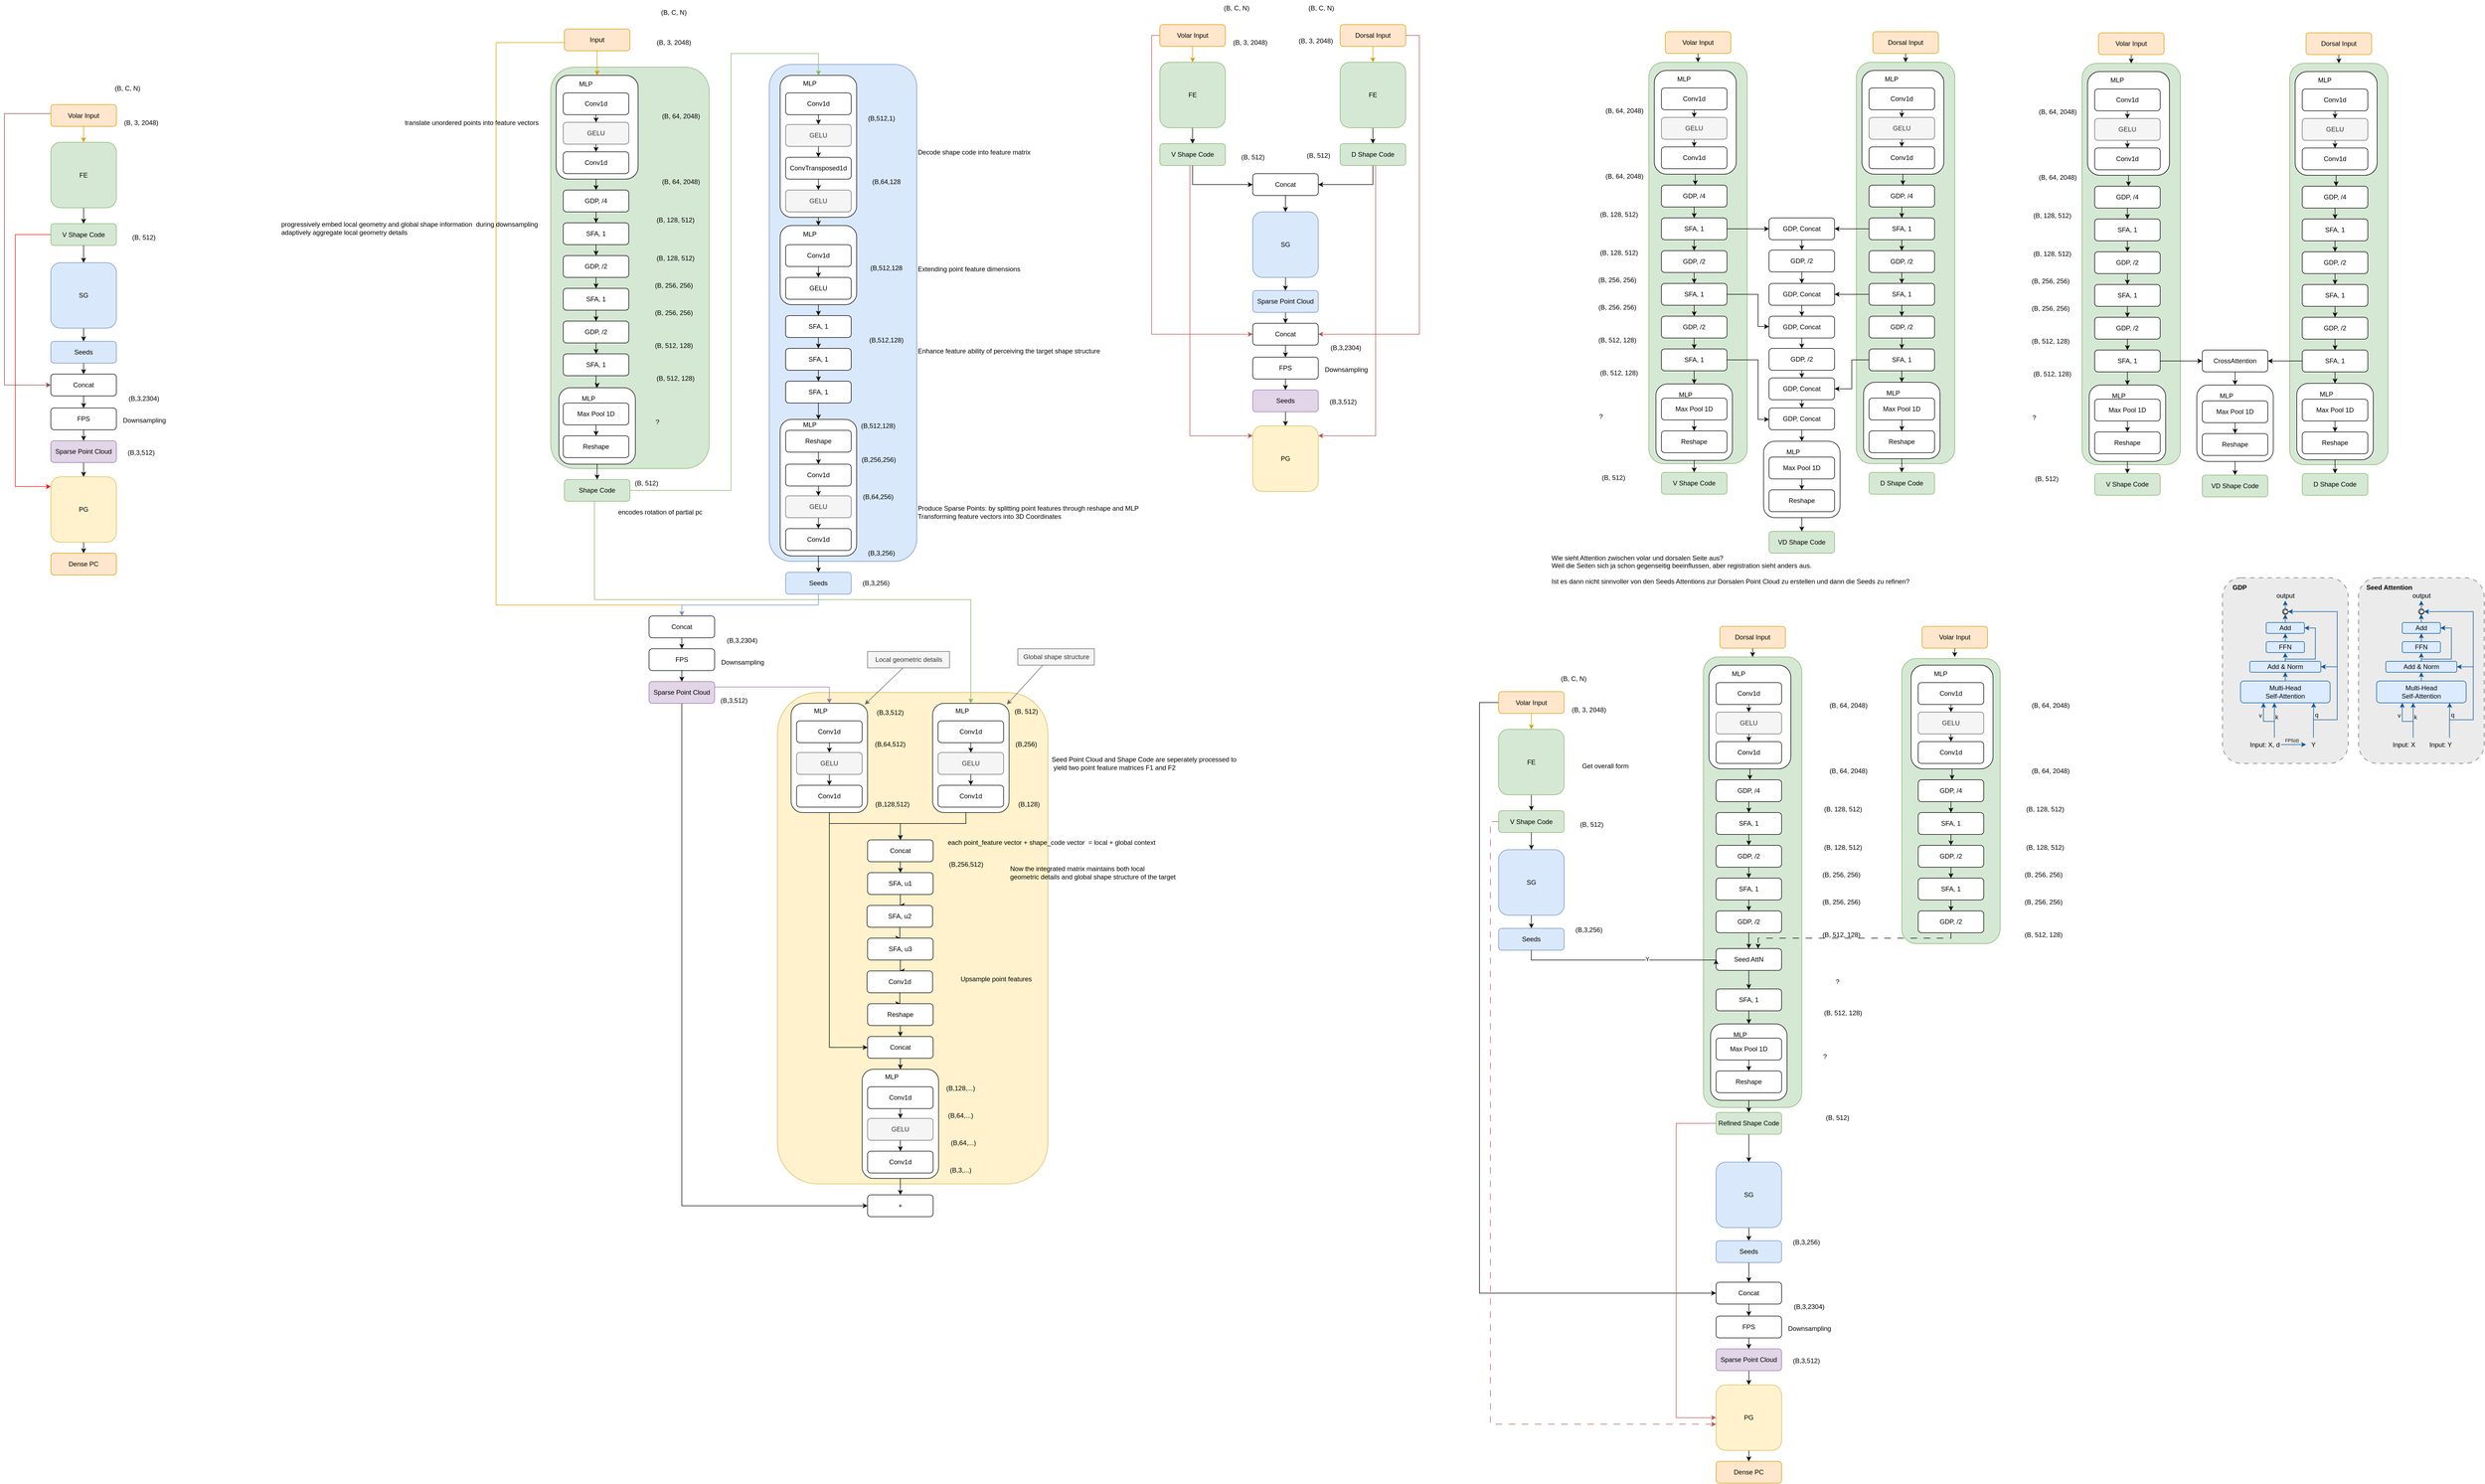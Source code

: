 <mxfile scale="3" border="100" version="28.0.6" pages="12">
  <diagram name="Page-1" id="lGOWBTySnOvPP6mBS4_l">
    <mxGraphModel dx="2262" dy="861" grid="1" gridSize="10" guides="1" tooltips="1" connect="1" arrows="1" fold="1" page="1" pageScale="1" pageWidth="850" pageHeight="1100" math="0" shadow="0">
      <root>
        <mxCell id="0" />
        <mxCell id="1" parent="0" />
        <mxCell id="gV-xBQFb9ZmQV7HQYdqb-156" value="" style="rounded=1;whiteSpace=wrap;html=1;fillColor=#d5e8d4;strokeColor=#82b366;" parent="1" vertex="1">
          <mxGeometry x="2813" y="1298" width="180" height="522" as="geometry" />
        </mxCell>
        <mxCell id="XmElZMmkyhV737XIA0kb-82" value="" style="rounded=1;whiteSpace=wrap;html=1;fillColor=#fff2cc;strokeColor=#d6b656;" parent="1" vertex="1">
          <mxGeometry x="755" y="1360" width="495" height="900" as="geometry" />
        </mxCell>
        <mxCell id="XmElZMmkyhV737XIA0kb-39" value="" style="rounded=1;whiteSpace=wrap;html=1;fillColor=#d5e8d4;strokeColor=#82b366;" parent="1" vertex="1">
          <mxGeometry x="340" y="215" width="290" height="735" as="geometry" />
        </mxCell>
        <mxCell id="XmElZMmkyhV737XIA0kb-37" value="" style="rounded=1;whiteSpace=wrap;html=1;fillColor=#dae8fc;strokeColor=#6c8ebf;" parent="1" vertex="1">
          <mxGeometry x="740" y="210" width="270" height="910" as="geometry" />
        </mxCell>
        <mxCell id="RrOYwCb_ULS-RIWokuDu-90" style="edgeStyle=orthogonalEdgeStyle;rounded=0;orthogonalLoop=1;jettySize=auto;html=1;" parent="1" source="RrOYwCb_ULS-RIWokuDu-55" target="RrOYwCb_ULS-RIWokuDu-56" edge="1">
          <mxGeometry relative="1" as="geometry" />
        </mxCell>
        <mxCell id="RrOYwCb_ULS-RIWokuDu-55" value="&lt;blockquote style=&quot;margin: 0 0 0 40px; border: none; padding: 0px;&quot;&gt;MLP&lt;/blockquote&gt;&lt;br&gt;&lt;br&gt;&lt;br&gt;&lt;br&gt;&lt;br&gt;&lt;br&gt;&lt;br&gt;&lt;div style=&quot;&quot;&gt;&lt;br&gt;&lt;/div&gt;" style="rounded=1;whiteSpace=wrap;html=1;align=left;" parent="1" vertex="1">
          <mxGeometry x="760" y="505" width="140" height="145" as="geometry" />
        </mxCell>
        <mxCell id="RrOYwCb_ULS-RIWokuDu-89" style="edgeStyle=orthogonalEdgeStyle;rounded=0;orthogonalLoop=1;jettySize=auto;html=1;entryX=0.5;entryY=0;entryDx=0;entryDy=0;" parent="1" source="RrOYwCb_ULS-RIWokuDu-46" target="RrOYwCb_ULS-RIWokuDu-55" edge="1">
          <mxGeometry relative="1" as="geometry">
            <Array as="points">
              <mxPoint x="830" y="500" />
              <mxPoint x="830" y="500" />
            </Array>
          </mxGeometry>
        </mxCell>
        <mxCell id="RrOYwCb_ULS-RIWokuDu-46" value="&lt;blockquote style=&quot;margin: 0 0 0 40px; border: none; padding: 0px;&quot;&gt;MLP&lt;/blockquote&gt;&lt;br&gt;&lt;br&gt;&lt;br&gt;&lt;br&gt;&lt;br&gt;&lt;br&gt;&lt;br&gt;&lt;br&gt;&lt;br&gt;&lt;br&gt;&lt;div style=&quot;&quot;&gt;&lt;br&gt;&lt;br&gt;&lt;br&gt;&lt;br&gt;&lt;br&gt;&lt;br&gt;&lt;/div&gt;" style="rounded=1;whiteSpace=wrap;html=1;align=left;" parent="1" vertex="1">
          <mxGeometry x="760" y="230" width="140" height="260" as="geometry" />
        </mxCell>
        <mxCell id="RrOYwCb_ULS-RIWokuDu-25" style="edgeStyle=orthogonalEdgeStyle;rounded=0;orthogonalLoop=1;jettySize=auto;html=1;fillColor=#ffe6cc;strokeColor=#d79b00;" parent="1" source="RrOYwCb_ULS-RIWokuDu-2" target="XmElZMmkyhV737XIA0kb-4" edge="1">
          <mxGeometry relative="1" as="geometry">
            <mxPoint x="465" y="230" as="targetPoint" />
          </mxGeometry>
        </mxCell>
        <mxCell id="RrOYwCb_ULS-RIWokuDu-78" style="edgeStyle=orthogonalEdgeStyle;rounded=0;orthogonalLoop=1;jettySize=auto;html=1;entryX=0.5;entryY=0;entryDx=0;entryDy=0;fillColor=#ffe6cc;strokeColor=#d79b00;" parent="1" source="RrOYwCb_ULS-RIWokuDu-2" target="RrOYwCb_ULS-RIWokuDu-76" edge="1">
          <mxGeometry relative="1" as="geometry">
            <Array as="points">
              <mxPoint x="240" y="170" />
              <mxPoint x="240" y="1200" />
              <mxPoint x="580" y="1200" />
            </Array>
          </mxGeometry>
        </mxCell>
        <mxCell id="RrOYwCb_ULS-RIWokuDu-2" value="Input" style="rounded=1;whiteSpace=wrap;html=1;fillColor=#ffe6cc;strokeColor=#d79b00;" parent="1" vertex="1">
          <mxGeometry x="365" y="145" width="120" height="40" as="geometry" />
        </mxCell>
        <mxCell id="RrOYwCb_ULS-RIWokuDu-3" value="(B, 3, 2048)" style="text;html=1;align=center;verticalAlign=middle;resizable=0;points=[];autosize=1;strokeColor=none;fillColor=none;" parent="1" vertex="1">
          <mxGeometry x="520" y="155" width="90" height="30" as="geometry" />
        </mxCell>
        <mxCell id="RrOYwCb_ULS-RIWokuDu-24" value="(B, C, N)" style="text;html=1;align=center;verticalAlign=middle;resizable=0;points=[];autosize=1;strokeColor=none;fillColor=none;" parent="1" vertex="1">
          <mxGeometry x="530" y="100" width="70" height="30" as="geometry" />
        </mxCell>
        <mxCell id="RrOYwCb_ULS-RIWokuDu-39" value="(B, 512)" style="text;html=1;align=center;verticalAlign=middle;resizable=0;points=[];autosize=1;" parent="1" vertex="1">
          <mxGeometry x="480" y="962" width="70" height="30" as="geometry" />
        </mxCell>
        <mxCell id="RrOYwCb_ULS-RIWokuDu-75" style="edgeStyle=orthogonalEdgeStyle;rounded=0;orthogonalLoop=1;jettySize=auto;html=1;entryX=0.5;entryY=0;entryDx=0;entryDy=0;fillColor=#d5e8d4;strokeColor=#82b366;" parent="1" source="RrOYwCb_ULS-RIWokuDu-41" target="RrOYwCb_ULS-RIWokuDu-46" edge="1">
          <mxGeometry relative="1" as="geometry">
            <Array as="points">
              <mxPoint x="670" y="990" />
              <mxPoint x="670" y="190" />
              <mxPoint x="830" y="190" />
            </Array>
          </mxGeometry>
        </mxCell>
        <mxCell id="RrOYwCb_ULS-RIWokuDu-157" style="edgeStyle=orthogonalEdgeStyle;rounded=0;orthogonalLoop=1;jettySize=auto;html=1;fillColor=#d5e8d4;strokeColor=#82b366;" parent="1" source="RrOYwCb_ULS-RIWokuDu-41" target="RrOYwCb_ULS-RIWokuDu-112" edge="1">
          <mxGeometry relative="1" as="geometry">
            <Array as="points">
              <mxPoint x="420" y="1190" />
              <mxPoint x="1109" y="1190" />
            </Array>
          </mxGeometry>
        </mxCell>
        <mxCell id="RrOYwCb_ULS-RIWokuDu-41" value="Shape Code" style="rounded=1;whiteSpace=wrap;html=1;fillColor=#d5e8d4;strokeColor=#82b366;" parent="1" vertex="1">
          <mxGeometry x="365" y="970" width="120" height="40" as="geometry" />
        </mxCell>
        <mxCell id="RrOYwCb_ULS-RIWokuDu-84" style="edgeStyle=orthogonalEdgeStyle;rounded=0;orthogonalLoop=1;jettySize=auto;html=1;" parent="1" source="RrOYwCb_ULS-RIWokuDu-47" target="RrOYwCb_ULS-RIWokuDu-50" edge="1">
          <mxGeometry relative="1" as="geometry" />
        </mxCell>
        <mxCell id="RrOYwCb_ULS-RIWokuDu-47" value="Conv1d" style="rounded=1;whiteSpace=wrap;html=1;" parent="1" vertex="1">
          <mxGeometry x="770" y="262" width="120" height="40" as="geometry" />
        </mxCell>
        <mxCell id="RrOYwCb_ULS-RIWokuDu-86" style="edgeStyle=orthogonalEdgeStyle;rounded=0;orthogonalLoop=1;jettySize=auto;html=1;" parent="1" source="RrOYwCb_ULS-RIWokuDu-48" target="RrOYwCb_ULS-RIWokuDu-51" edge="1">
          <mxGeometry relative="1" as="geometry" />
        </mxCell>
        <mxCell id="RrOYwCb_ULS-RIWokuDu-48" value="ConvTransposed1d" style="rounded=1;whiteSpace=wrap;html=1;" parent="1" vertex="1">
          <mxGeometry x="770" y="380" width="120" height="40" as="geometry" />
        </mxCell>
        <mxCell id="RrOYwCb_ULS-RIWokuDu-88" style="edgeStyle=orthogonalEdgeStyle;rounded=0;orthogonalLoop=1;jettySize=auto;html=1;" parent="1" source="RrOYwCb_ULS-RIWokuDu-49" target="RrOYwCb_ULS-RIWokuDu-52" edge="1">
          <mxGeometry relative="1" as="geometry" />
        </mxCell>
        <mxCell id="RrOYwCb_ULS-RIWokuDu-49" value="Conv1d" style="rounded=1;whiteSpace=wrap;html=1;" parent="1" vertex="1">
          <mxGeometry x="770" y="540" width="120" height="40" as="geometry" />
        </mxCell>
        <mxCell id="RrOYwCb_ULS-RIWokuDu-85" style="edgeStyle=orthogonalEdgeStyle;rounded=0;orthogonalLoop=1;jettySize=auto;html=1;" parent="1" source="RrOYwCb_ULS-RIWokuDu-50" target="RrOYwCb_ULS-RIWokuDu-48" edge="1">
          <mxGeometry relative="1" as="geometry" />
        </mxCell>
        <mxCell id="RrOYwCb_ULS-RIWokuDu-50" value="GELU" style="rounded=1;whiteSpace=wrap;html=1;fillColor=#f5f5f5;fontColor=#333333;strokeColor=#666666;" parent="1" vertex="1">
          <mxGeometry x="770" y="320" width="120" height="40" as="geometry" />
        </mxCell>
        <mxCell id="RrOYwCb_ULS-RIWokuDu-51" value="GELU" style="rounded=1;whiteSpace=wrap;html=1;fillColor=#f5f5f5;fontColor=#333333;strokeColor=#666666;" parent="1" vertex="1">
          <mxGeometry x="770" y="440" width="120" height="40" as="geometry" />
        </mxCell>
        <mxCell id="RrOYwCb_ULS-RIWokuDu-52" value="GELU" style="rounded=1;whiteSpace=wrap;html=1;" parent="1" vertex="1">
          <mxGeometry x="770" y="600" width="120" height="40" as="geometry" />
        </mxCell>
        <mxCell id="RrOYwCb_ULS-RIWokuDu-53" value="Decode shape code into feature matrix&amp;nbsp;" style="text;html=1;align=left;verticalAlign=middle;resizable=0;points=[];autosize=1;strokeColor=none;fillColor=none;" parent="1" vertex="1">
          <mxGeometry x="1010" y="356" width="230" height="30" as="geometry" />
        </mxCell>
        <mxCell id="RrOYwCb_ULS-RIWokuDu-54" value="Extending point feature dimensions" style="text;html=1;align=left;verticalAlign=middle;resizable=0;points=[];autosize=1;strokeColor=none;fillColor=none;" parent="1" vertex="1">
          <mxGeometry x="1010" y="570" width="210" height="30" as="geometry" />
        </mxCell>
        <mxCell id="RrOYwCb_ULS-RIWokuDu-91" style="edgeStyle=orthogonalEdgeStyle;rounded=0;orthogonalLoop=1;jettySize=auto;html=1;" parent="1" source="RrOYwCb_ULS-RIWokuDu-56" target="RrOYwCb_ULS-RIWokuDu-57" edge="1">
          <mxGeometry relative="1" as="geometry" />
        </mxCell>
        <mxCell id="RrOYwCb_ULS-RIWokuDu-56" value="SFA, 1" style="rounded=1;whiteSpace=wrap;html=1;" parent="1" vertex="1">
          <mxGeometry x="770" y="670" width="120" height="40" as="geometry" />
        </mxCell>
        <mxCell id="RrOYwCb_ULS-RIWokuDu-92" style="edgeStyle=orthogonalEdgeStyle;rounded=0;orthogonalLoop=1;jettySize=auto;html=1;" parent="1" source="RrOYwCb_ULS-RIWokuDu-57" target="RrOYwCb_ULS-RIWokuDu-58" edge="1">
          <mxGeometry relative="1" as="geometry" />
        </mxCell>
        <mxCell id="RrOYwCb_ULS-RIWokuDu-57" value="SFA, 1" style="rounded=1;whiteSpace=wrap;html=1;" parent="1" vertex="1">
          <mxGeometry x="770" y="730" width="120" height="40" as="geometry" />
        </mxCell>
        <mxCell id="RrOYwCb_ULS-RIWokuDu-93" style="edgeStyle=orthogonalEdgeStyle;rounded=0;orthogonalLoop=1;jettySize=auto;html=1;" parent="1" source="RrOYwCb_ULS-RIWokuDu-58" target="RrOYwCb_ULS-RIWokuDu-60" edge="1">
          <mxGeometry relative="1" as="geometry" />
        </mxCell>
        <mxCell id="RrOYwCb_ULS-RIWokuDu-58" value="SFA, 1" style="rounded=1;whiteSpace=wrap;html=1;" parent="1" vertex="1">
          <mxGeometry x="770" y="790" width="120" height="40" as="geometry" />
        </mxCell>
        <mxCell id="RrOYwCb_ULS-RIWokuDu-59" value="Enhance feature ability of perceiving the target shape structure" style="text;html=1;align=left;verticalAlign=middle;resizable=0;points=[];autosize=1;strokeColor=none;fillColor=none;" parent="1" vertex="1">
          <mxGeometry x="1010" y="720" width="360" height="30" as="geometry" />
        </mxCell>
        <mxCell id="RrOYwCb_ULS-RIWokuDu-97" style="edgeStyle=orthogonalEdgeStyle;rounded=0;orthogonalLoop=1;jettySize=auto;html=1;" parent="1" source="RrOYwCb_ULS-RIWokuDu-60" target="RrOYwCb_ULS-RIWokuDu-74" edge="1">
          <mxGeometry relative="1" as="geometry">
            <mxPoint x="830.04" y="1160" as="targetPoint" />
          </mxGeometry>
        </mxCell>
        <mxCell id="RrOYwCb_ULS-RIWokuDu-60" value="&lt;blockquote style=&quot;margin: 0 0 0 40px; border: none; padding: 0px;&quot;&gt;MLP&lt;/blockquote&gt;&lt;br&gt;&lt;br&gt;&lt;br&gt;&lt;br&gt;&lt;br&gt;&lt;br&gt;&lt;br&gt;&lt;br&gt;&lt;br&gt;&lt;br&gt;&lt;div style=&quot;&quot;&gt;&lt;br&gt;&lt;br&gt;&lt;br&gt;&lt;br&gt;&lt;br&gt;&lt;br&gt;&lt;/div&gt;" style="rounded=1;whiteSpace=wrap;html=1;align=left;" parent="1" vertex="1">
          <mxGeometry x="760" y="860" width="140" height="250" as="geometry" />
        </mxCell>
        <mxCell id="RrOYwCb_ULS-RIWokuDu-95" style="edgeStyle=orthogonalEdgeStyle;rounded=0;orthogonalLoop=1;jettySize=auto;html=1;" parent="1" source="RrOYwCb_ULS-RIWokuDu-61" target="RrOYwCb_ULS-RIWokuDu-63" edge="1">
          <mxGeometry relative="1" as="geometry" />
        </mxCell>
        <mxCell id="RrOYwCb_ULS-RIWokuDu-61" value="Conv1d" style="rounded=1;whiteSpace=wrap;html=1;" parent="1" vertex="1">
          <mxGeometry x="770" y="942" width="120" height="40" as="geometry" />
        </mxCell>
        <mxCell id="RrOYwCb_ULS-RIWokuDu-62" value="Conv1d" style="rounded=1;whiteSpace=wrap;html=1;" parent="1" vertex="1">
          <mxGeometry x="770" y="1060" width="120" height="40" as="geometry" />
        </mxCell>
        <mxCell id="RrOYwCb_ULS-RIWokuDu-96" style="edgeStyle=orthogonalEdgeStyle;rounded=0;orthogonalLoop=1;jettySize=auto;html=1;" parent="1" source="RrOYwCb_ULS-RIWokuDu-63" target="RrOYwCb_ULS-RIWokuDu-62" edge="1">
          <mxGeometry relative="1" as="geometry" />
        </mxCell>
        <mxCell id="RrOYwCb_ULS-RIWokuDu-63" value="GELU" style="rounded=1;whiteSpace=wrap;html=1;fillColor=#f5f5f5;fontColor=#333333;strokeColor=#666666;" parent="1" vertex="1">
          <mxGeometry x="770" y="1000" width="120" height="40" as="geometry" />
        </mxCell>
        <mxCell id="RrOYwCb_ULS-RIWokuDu-66" value="(B,64,256)" style="text;html=1;align=center;verticalAlign=middle;resizable=0;points=[];autosize=1;strokeColor=none;fillColor=none;" parent="1" vertex="1">
          <mxGeometry x="899" y="987" width="80" height="30" as="geometry" />
        </mxCell>
        <mxCell id="RrOYwCb_ULS-RIWokuDu-67" value="(B,512,128)" style="text;html=1;align=center;verticalAlign=middle;resizable=0;points=[];autosize=1;strokeColor=none;fillColor=none;" parent="1" vertex="1">
          <mxGeometry x="894" y="857" width="90" height="30" as="geometry" />
        </mxCell>
        <mxCell id="RrOYwCb_ULS-RIWokuDu-68" value="(B,3,256)" style="text;html=1;align=center;verticalAlign=middle;resizable=0;points=[];autosize=1;strokeColor=none;fillColor=none;" parent="1" vertex="1">
          <mxGeometry x="900" y="1145" width="70" height="30" as="geometry" />
        </mxCell>
        <mxCell id="RrOYwCb_ULS-RIWokuDu-94" style="edgeStyle=orthogonalEdgeStyle;rounded=0;orthogonalLoop=1;jettySize=auto;html=1;" parent="1" source="RrOYwCb_ULS-RIWokuDu-69" target="RrOYwCb_ULS-RIWokuDu-61" edge="1">
          <mxGeometry relative="1" as="geometry" />
        </mxCell>
        <mxCell id="RrOYwCb_ULS-RIWokuDu-69" value="Reshape" style="rounded=1;whiteSpace=wrap;html=1;" parent="1" vertex="1">
          <mxGeometry x="770" y="880" width="120" height="40" as="geometry" />
        </mxCell>
        <mxCell id="RrOYwCb_ULS-RIWokuDu-70" value="(B,256,256)" style="text;html=1;align=center;verticalAlign=middle;resizable=0;points=[];autosize=1;strokeColor=none;fillColor=none;" parent="1" vertex="1">
          <mxGeometry x="895" y="919" width="90" height="30" as="geometry" />
        </mxCell>
        <mxCell id="RrOYwCb_ULS-RIWokuDu-72" value="(B,3,256)" style="text;html=1;align=center;verticalAlign=middle;resizable=0;points=[];autosize=1;strokeColor=none;fillColor=none;" parent="1" vertex="1">
          <mxGeometry x="910" y="1090" width="70" height="30" as="geometry" />
        </mxCell>
        <mxCell id="RrOYwCb_ULS-RIWokuDu-73" value="Produce Sparse Points: by splitting point features through reshape and MLP&lt;br&gt;Transforming feature vectors into 3D Coordinates" style="text;html=1;align=left;verticalAlign=middle;resizable=0;points=[];autosize=1;strokeColor=none;fillColor=none;" parent="1" vertex="1">
          <mxGeometry x="1010" y="1010" width="430" height="40" as="geometry" />
        </mxCell>
        <mxCell id="RrOYwCb_ULS-RIWokuDu-77" style="edgeStyle=orthogonalEdgeStyle;rounded=0;orthogonalLoop=1;jettySize=auto;html=1;fillColor=#dae8fc;strokeColor=#6c8ebf;" parent="1" source="RrOYwCb_ULS-RIWokuDu-74" target="RrOYwCb_ULS-RIWokuDu-76" edge="1">
          <mxGeometry relative="1" as="geometry">
            <Array as="points">
              <mxPoint x="830" y="1200" />
              <mxPoint x="580" y="1200" />
            </Array>
          </mxGeometry>
        </mxCell>
        <mxCell id="RrOYwCb_ULS-RIWokuDu-74" value="Seeds" style="rounded=1;whiteSpace=wrap;html=1;fillColor=#dae8fc;strokeColor=#6c8ebf;" parent="1" vertex="1">
          <mxGeometry x="770" y="1140" width="120" height="40" as="geometry" />
        </mxCell>
        <mxCell id="RrOYwCb_ULS-RIWokuDu-82" style="edgeStyle=orthogonalEdgeStyle;rounded=0;orthogonalLoop=1;jettySize=auto;html=1;" parent="1" source="RrOYwCb_ULS-RIWokuDu-76" target="RrOYwCb_ULS-RIWokuDu-79" edge="1">
          <mxGeometry relative="1" as="geometry" />
        </mxCell>
        <mxCell id="RrOYwCb_ULS-RIWokuDu-76" value="Concat" style="rounded=1;whiteSpace=wrap;html=1;" parent="1" vertex="1">
          <mxGeometry x="520" y="1220" width="120" height="40" as="geometry" />
        </mxCell>
        <mxCell id="RrOYwCb_ULS-RIWokuDu-83" style="edgeStyle=orthogonalEdgeStyle;rounded=0;orthogonalLoop=1;jettySize=auto;html=1;" parent="1" source="RrOYwCb_ULS-RIWokuDu-79" target="RrOYwCb_ULS-RIWokuDu-81" edge="1">
          <mxGeometry relative="1" as="geometry" />
        </mxCell>
        <mxCell id="RrOYwCb_ULS-RIWokuDu-79" value="FPS" style="rounded=1;whiteSpace=wrap;html=1;" parent="1" vertex="1">
          <mxGeometry x="520" y="1280" width="120" height="40" as="geometry" />
        </mxCell>
        <mxCell id="RrOYwCb_ULS-RIWokuDu-80" value="Downsampling" style="text;html=1;align=left;verticalAlign=middle;resizable=0;points=[];autosize=1;strokeColor=none;fillColor=none;" parent="1" vertex="1">
          <mxGeometry x="650" y="1290" width="100" height="30" as="geometry" />
        </mxCell>
        <mxCell id="RrOYwCb_ULS-RIWokuDu-155" style="edgeStyle=orthogonalEdgeStyle;rounded=0;orthogonalLoop=1;jettySize=auto;html=1;entryX=0.5;entryY=0;entryDx=0;entryDy=0;fillColor=#e1d5e7;strokeColor=#9673a6;" parent="1" source="RrOYwCb_ULS-RIWokuDu-81" target="RrOYwCb_ULS-RIWokuDu-101" edge="1">
          <mxGeometry relative="1" as="geometry">
            <Array as="points">
              <mxPoint x="850" y="1350" />
            </Array>
          </mxGeometry>
        </mxCell>
        <mxCell id="RrOYwCb_ULS-RIWokuDu-163" style="edgeStyle=orthogonalEdgeStyle;rounded=0;orthogonalLoop=1;jettySize=auto;html=1;" parent="1" source="RrOYwCb_ULS-RIWokuDu-81" target="RrOYwCb_ULS-RIWokuDu-162" edge="1">
          <mxGeometry relative="1" as="geometry">
            <Array as="points">
              <mxPoint x="580" y="2300" />
            </Array>
          </mxGeometry>
        </mxCell>
        <mxCell id="RrOYwCb_ULS-RIWokuDu-81" value="Sparse Point Cloud" style="rounded=1;whiteSpace=wrap;html=1;fillColor=#e1d5e7;strokeColor=#9673a6;" parent="1" vertex="1">
          <mxGeometry x="520" y="1340" width="120" height="40" as="geometry" />
        </mxCell>
        <mxCell id="RrOYwCb_ULS-RIWokuDu-98" value="(B,3,2304)" style="text;html=1;align=center;verticalAlign=middle;resizable=0;points=[];autosize=1;strokeColor=none;fillColor=none;" parent="1" vertex="1">
          <mxGeometry x="650" y="1250" width="80" height="30" as="geometry" />
        </mxCell>
        <mxCell id="RrOYwCb_ULS-RIWokuDu-99" value="(B,3,512)" style="text;html=1;align=center;verticalAlign=middle;resizable=0;points=[];autosize=1;strokeColor=none;fillColor=none;" parent="1" vertex="1">
          <mxGeometry x="640" y="1360" width="70" height="30" as="geometry" />
        </mxCell>
        <mxCell id="RrOYwCb_ULS-RIWokuDu-141" style="edgeStyle=orthogonalEdgeStyle;rounded=0;orthogonalLoop=1;jettySize=auto;html=1;exitX=0.5;exitY=1;exitDx=0;exitDy=0;" parent="1" source="RrOYwCb_ULS-RIWokuDu-101" target="RrOYwCb_ULS-RIWokuDu-123" edge="1">
          <mxGeometry relative="1" as="geometry">
            <mxPoint x="1009.947" y="1640" as="sourcePoint" />
            <mxPoint x="1140" y="1710.053" as="targetPoint" />
            <Array as="points">
              <mxPoint x="850" y="1600" />
              <mxPoint x="980" y="1600" />
            </Array>
          </mxGeometry>
        </mxCell>
        <mxCell id="RrOYwCb_ULS-RIWokuDu-142" style="edgeStyle=orthogonalEdgeStyle;rounded=0;orthogonalLoop=1;jettySize=auto;html=1;entryX=0;entryY=0.5;entryDx=0;entryDy=0;" parent="1" source="RrOYwCb_ULS-RIWokuDu-101" target="RrOYwCb_ULS-RIWokuDu-140" edge="1">
          <mxGeometry relative="1" as="geometry">
            <Array as="points">
              <mxPoint x="850" y="2010" />
            </Array>
          </mxGeometry>
        </mxCell>
        <mxCell id="RrOYwCb_ULS-RIWokuDu-101" value="&lt;blockquote style=&quot;margin: 0 0 0 40px; border: none; padding: 0px;&quot;&gt;MLP&lt;/blockquote&gt;&lt;br&gt;&lt;br&gt;&lt;br&gt;&lt;br&gt;&lt;br&gt;&lt;br&gt;&lt;br&gt;&lt;br&gt;&lt;br&gt;&lt;br&gt;&lt;div style=&quot;&quot;&gt;&lt;br&gt;&lt;br&gt;&lt;/div&gt;" style="rounded=1;whiteSpace=wrap;html=1;align=left;" parent="1" vertex="1">
          <mxGeometry x="780" y="1380" width="140" height="200" as="geometry" />
        </mxCell>
        <mxCell id="RrOYwCb_ULS-RIWokuDu-102" style="edgeStyle=orthogonalEdgeStyle;rounded=0;orthogonalLoop=1;jettySize=auto;html=1;" parent="1" source="RrOYwCb_ULS-RIWokuDu-103" target="RrOYwCb_ULS-RIWokuDu-107" edge="1">
          <mxGeometry relative="1" as="geometry" />
        </mxCell>
        <mxCell id="RrOYwCb_ULS-RIWokuDu-103" value="Conv1d" style="rounded=1;whiteSpace=wrap;html=1;" parent="1" vertex="1">
          <mxGeometry x="790" y="1412" width="120" height="40" as="geometry" />
        </mxCell>
        <mxCell id="RrOYwCb_ULS-RIWokuDu-105" value="Conv1d" style="rounded=1;whiteSpace=wrap;html=1;" parent="1" vertex="1">
          <mxGeometry x="790" y="1530" width="120" height="40" as="geometry" />
        </mxCell>
        <mxCell id="RrOYwCb_ULS-RIWokuDu-106" style="edgeStyle=orthogonalEdgeStyle;rounded=0;orthogonalLoop=1;jettySize=auto;html=1;" parent="1" source="RrOYwCb_ULS-RIWokuDu-107" target="RrOYwCb_ULS-RIWokuDu-105" edge="1">
          <mxGeometry relative="1" as="geometry" />
        </mxCell>
        <mxCell id="RrOYwCb_ULS-RIWokuDu-107" value="GELU" style="rounded=1;whiteSpace=wrap;html=1;fillColor=#f5f5f5;fontColor=#333333;strokeColor=#666666;" parent="1" vertex="1">
          <mxGeometry x="790" y="1470" width="120" height="40" as="geometry" />
        </mxCell>
        <mxCell id="RrOYwCb_ULS-RIWokuDu-109" value="(B,3,512)" style="text;html=1;align=center;verticalAlign=middle;resizable=0;points=[];autosize=1;strokeColor=none;fillColor=none;" parent="1" vertex="1">
          <mxGeometry x="926" y="1382" width="70" height="30" as="geometry" />
        </mxCell>
        <mxCell id="RrOYwCb_ULS-RIWokuDu-110" value="(B,64,512)" style="text;html=1;align=center;verticalAlign=middle;resizable=0;points=[];autosize=1;strokeColor=none;fillColor=none;" parent="1" vertex="1">
          <mxGeometry x="921" y="1440" width="80" height="30" as="geometry" />
        </mxCell>
        <mxCell id="RrOYwCb_ULS-RIWokuDu-111" value="(B,128,512)" style="text;html=1;align=center;verticalAlign=middle;resizable=0;points=[];autosize=1;strokeColor=none;fillColor=none;" parent="1" vertex="1">
          <mxGeometry x="920" y="1550" width="90" height="30" as="geometry" />
        </mxCell>
        <mxCell id="RrOYwCb_ULS-RIWokuDu-151" style="edgeStyle=orthogonalEdgeStyle;rounded=0;orthogonalLoop=1;jettySize=auto;html=1;" parent="1" source="RrOYwCb_ULS-RIWokuDu-112" target="RrOYwCb_ULS-RIWokuDu-123" edge="1">
          <mxGeometry relative="1" as="geometry">
            <Array as="points">
              <mxPoint x="1100" y="1600" />
              <mxPoint x="980" y="1600" />
            </Array>
          </mxGeometry>
        </mxCell>
        <mxCell id="RrOYwCb_ULS-RIWokuDu-112" value="&lt;blockquote style=&quot;margin: 0 0 0 40px; border: none; padding: 0px;&quot;&gt;MLP&lt;/blockquote&gt;&lt;br&gt;&lt;br&gt;&lt;br&gt;&lt;br&gt;&lt;br&gt;&lt;br&gt;&lt;br&gt;&lt;br&gt;&lt;br&gt;&lt;br&gt;&lt;div style=&quot;&quot;&gt;&lt;br&gt;&lt;br&gt;&lt;/div&gt;" style="rounded=1;whiteSpace=wrap;html=1;align=left;" parent="1" vertex="1">
          <mxGeometry x="1039" y="1380" width="140" height="200" as="geometry" />
        </mxCell>
        <mxCell id="RrOYwCb_ULS-RIWokuDu-114" style="edgeStyle=orthogonalEdgeStyle;rounded=0;orthogonalLoop=1;jettySize=auto;html=1;" parent="1" source="RrOYwCb_ULS-RIWokuDu-115" target="RrOYwCb_ULS-RIWokuDu-119" edge="1">
          <mxGeometry relative="1" as="geometry" />
        </mxCell>
        <mxCell id="RrOYwCb_ULS-RIWokuDu-115" value="Conv1d" style="rounded=1;whiteSpace=wrap;html=1;" parent="1" vertex="1">
          <mxGeometry x="1049" y="1412" width="120" height="40" as="geometry" />
        </mxCell>
        <mxCell id="RrOYwCb_ULS-RIWokuDu-117" value="Conv1d" style="rounded=1;whiteSpace=wrap;html=1;" parent="1" vertex="1">
          <mxGeometry x="1049" y="1530" width="120" height="40" as="geometry" />
        </mxCell>
        <mxCell id="nisgabqcUOEME9HV5NrQ-1" style="edgeStyle=orthogonalEdgeStyle;rounded=0;orthogonalLoop=1;jettySize=auto;html=1;" parent="1" source="RrOYwCb_ULS-RIWokuDu-119" target="RrOYwCb_ULS-RIWokuDu-117" edge="1">
          <mxGeometry relative="1" as="geometry">
            <Array as="points">
              <mxPoint x="1109" y="1520" />
              <mxPoint x="1109" y="1520" />
            </Array>
          </mxGeometry>
        </mxCell>
        <mxCell id="RrOYwCb_ULS-RIWokuDu-119" value="GELU" style="rounded=1;whiteSpace=wrap;html=1;fillColor=#f5f5f5;fontColor=#333333;strokeColor=#666666;" parent="1" vertex="1">
          <mxGeometry x="1049" y="1470" width="120" height="40" as="geometry" />
        </mxCell>
        <mxCell id="RrOYwCb_ULS-RIWokuDu-120" value="(B,256)" style="text;html=1;align=center;verticalAlign=middle;resizable=0;points=[];autosize=1;strokeColor=none;fillColor=none;" parent="1" vertex="1">
          <mxGeometry x="1180" y="1440" width="60" height="30" as="geometry" />
        </mxCell>
        <mxCell id="RrOYwCb_ULS-RIWokuDu-121" value="(B, 512)" style="text;html=1;align=center;verticalAlign=middle;resizable=0;points=[];autosize=1;strokeColor=none;fillColor=none;" parent="1" vertex="1">
          <mxGeometry x="1175" y="1380" width="70" height="30" as="geometry" />
        </mxCell>
        <mxCell id="RrOYwCb_ULS-RIWokuDu-122" value="(B,128)" style="text;html=1;align=center;verticalAlign=middle;resizable=0;points=[];autosize=1;strokeColor=none;fillColor=none;" parent="1" vertex="1">
          <mxGeometry x="1185" y="1550" width="60" height="30" as="geometry" />
        </mxCell>
        <mxCell id="XmElZMmkyhV737XIA0kb-38" style="edgeStyle=orthogonalEdgeStyle;rounded=0;orthogonalLoop=1;jettySize=auto;html=1;" parent="1" source="RrOYwCb_ULS-RIWokuDu-123" target="RrOYwCb_ULS-RIWokuDu-127" edge="1">
          <mxGeometry relative="1" as="geometry" />
        </mxCell>
        <mxCell id="RrOYwCb_ULS-RIWokuDu-123" value="Concat" style="rounded=1;whiteSpace=wrap;html=1;" parent="1" vertex="1">
          <mxGeometry x="920" y="1630" width="120" height="40" as="geometry" />
        </mxCell>
        <mxCell id="RrOYwCb_ULS-RIWokuDu-124" value="(B,256,512)" style="text;html=1;align=center;verticalAlign=middle;resizable=0;points=[];autosize=1;strokeColor=none;fillColor=none;" parent="1" vertex="1">
          <mxGeometry x="1055" y="1660" width="90" height="30" as="geometry" />
        </mxCell>
        <mxCell id="RrOYwCb_ULS-RIWokuDu-125" value="each point_feature vector + shape_code vector&amp;nbsp; = local + global context" style="text;html=1;align=left;verticalAlign=middle;resizable=0;points=[];autosize=1;strokeColor=none;fillColor=none;" parent="1" vertex="1">
          <mxGeometry x="1065" y="1620" width="400" height="30" as="geometry" />
        </mxCell>
        <mxCell id="RrOYwCb_ULS-RIWokuDu-126" style="edgeStyle=orthogonalEdgeStyle;rounded=0;orthogonalLoop=1;jettySize=auto;html=1;" parent="1" source="RrOYwCb_ULS-RIWokuDu-127" target="RrOYwCb_ULS-RIWokuDu-129" edge="1">
          <mxGeometry relative="1" as="geometry" />
        </mxCell>
        <mxCell id="RrOYwCb_ULS-RIWokuDu-127" value="SFA, u1" style="rounded=1;whiteSpace=wrap;html=1;" parent="1" vertex="1">
          <mxGeometry x="920" y="1690" width="120" height="40" as="geometry" />
        </mxCell>
        <mxCell id="RrOYwCb_ULS-RIWokuDu-128" style="edgeStyle=orthogonalEdgeStyle;rounded=0;orthogonalLoop=1;jettySize=auto;html=1;" parent="1" source="RrOYwCb_ULS-RIWokuDu-129" target="RrOYwCb_ULS-RIWokuDu-130" edge="1">
          <mxGeometry relative="1" as="geometry" />
        </mxCell>
        <mxCell id="RrOYwCb_ULS-RIWokuDu-129" value="SFA, u2" style="rounded=1;whiteSpace=wrap;html=1;" parent="1" vertex="1">
          <mxGeometry x="919" y="1750" width="120" height="40" as="geometry" />
        </mxCell>
        <mxCell id="RrOYwCb_ULS-RIWokuDu-152" style="edgeStyle=orthogonalEdgeStyle;rounded=0;orthogonalLoop=1;jettySize=auto;html=1;" parent="1" source="RrOYwCb_ULS-RIWokuDu-130" target="RrOYwCb_ULS-RIWokuDu-138" edge="1">
          <mxGeometry relative="1" as="geometry" />
        </mxCell>
        <mxCell id="RrOYwCb_ULS-RIWokuDu-130" value="SFA, u3" style="rounded=1;whiteSpace=wrap;html=1;" parent="1" vertex="1">
          <mxGeometry x="920" y="1810" width="120" height="40" as="geometry" />
        </mxCell>
        <mxCell id="RrOYwCb_ULS-RIWokuDu-131" value="Seed Point Cloud and Shape Code are seperately processed to&lt;br&gt;&amp;nbsp;yield two point feature matrices F1 and F2" style="text;html=1;align=left;verticalAlign=middle;resizable=0;points=[];autosize=1;strokeColor=none;fillColor=none;" parent="1" vertex="1">
          <mxGeometry x="1255" y="1470" width="360" height="40" as="geometry" />
        </mxCell>
        <mxCell id="RrOYwCb_ULS-RIWokuDu-132" value="Now the integrated matrix maintains both local &lt;br&gt;geometric details and global shape structure of the target" style="text;html=1;align=left;verticalAlign=middle;resizable=0;points=[];autosize=1;strokeColor=none;fillColor=none;" parent="1" vertex="1">
          <mxGeometry x="1179" y="1670" width="330" height="40" as="geometry" />
        </mxCell>
        <mxCell id="RrOYwCb_ULS-RIWokuDu-136" style="rounded=0;orthogonalLoop=1;jettySize=auto;html=1;fillColor=#f5f5f5;strokeColor=#666666;" parent="1" edge="1">
          <mxGeometry relative="1" as="geometry">
            <mxPoint x="1175" y="1382" as="targetPoint" />
            <mxPoint x="1250" y="1300" as="sourcePoint" />
          </mxGeometry>
        </mxCell>
        <mxCell id="RrOYwCb_ULS-RIWokuDu-133" value="Global shape structure" style="text;html=1;align=center;verticalAlign=middle;resizable=0;points=[];autosize=1;strokeColor=#666666;fillColor=#f5f5f5;fontColor=#333333;" parent="1" vertex="1">
          <mxGeometry x="1195" y="1280" width="140" height="30" as="geometry" />
        </mxCell>
        <mxCell id="RrOYwCb_ULS-RIWokuDu-135" style="rounded=0;orthogonalLoop=1;jettySize=auto;html=1;fillColor=#f5f5f5;strokeColor=#666666;" parent="1" edge="1">
          <mxGeometry relative="1" as="geometry">
            <mxPoint x="915" y="1382" as="targetPoint" />
            <mxPoint x="990" y="1310" as="sourcePoint" />
          </mxGeometry>
        </mxCell>
        <mxCell id="RrOYwCb_ULS-RIWokuDu-134" value="Local geometric details" style="text;html=1;align=center;verticalAlign=middle;resizable=0;points=[];autosize=1;strokeColor=#666666;fillColor=#f5f5f5;fontColor=#333333;" parent="1" vertex="1">
          <mxGeometry x="920" y="1285" width="150" height="30" as="geometry" />
        </mxCell>
        <mxCell id="RrOYwCb_ULS-RIWokuDu-137" value="Upsample point features" style="text;html=1;align=center;verticalAlign=middle;resizable=0;points=[];autosize=1;strokeColor=none;fillColor=none;" parent="1" vertex="1">
          <mxGeometry x="1080" y="1870" width="150" height="30" as="geometry" />
        </mxCell>
        <mxCell id="RrOYwCb_ULS-RIWokuDu-153" style="edgeStyle=orthogonalEdgeStyle;rounded=0;orthogonalLoop=1;jettySize=auto;html=1;" parent="1" source="RrOYwCb_ULS-RIWokuDu-138" target="RrOYwCb_ULS-RIWokuDu-139" edge="1">
          <mxGeometry relative="1" as="geometry" />
        </mxCell>
        <mxCell id="RrOYwCb_ULS-RIWokuDu-138" value="Conv1d" style="rounded=1;whiteSpace=wrap;html=1;" parent="1" vertex="1">
          <mxGeometry x="919" y="1870" width="120" height="40" as="geometry" />
        </mxCell>
        <mxCell id="RrOYwCb_ULS-RIWokuDu-143" style="edgeStyle=orthogonalEdgeStyle;rounded=0;orthogonalLoop=1;jettySize=auto;html=1;" parent="1" source="RrOYwCb_ULS-RIWokuDu-139" target="RrOYwCb_ULS-RIWokuDu-140" edge="1">
          <mxGeometry relative="1" as="geometry" />
        </mxCell>
        <mxCell id="RrOYwCb_ULS-RIWokuDu-139" value="Reshape" style="rounded=1;whiteSpace=wrap;html=1;" parent="1" vertex="1">
          <mxGeometry x="920" y="1930" width="120" height="40" as="geometry" />
        </mxCell>
        <mxCell id="RrOYwCb_ULS-RIWokuDu-154" style="edgeStyle=orthogonalEdgeStyle;rounded=0;orthogonalLoop=1;jettySize=auto;html=1;entryX=0.5;entryY=0;entryDx=0;entryDy=0;" parent="1" source="RrOYwCb_ULS-RIWokuDu-140" target="RrOYwCb_ULS-RIWokuDu-144" edge="1">
          <mxGeometry relative="1" as="geometry" />
        </mxCell>
        <mxCell id="RrOYwCb_ULS-RIWokuDu-140" value="Concat" style="rounded=1;whiteSpace=wrap;html=1;" parent="1" vertex="1">
          <mxGeometry x="920" y="1990" width="120" height="40" as="geometry" />
        </mxCell>
        <mxCell id="RrOYwCb_ULS-RIWokuDu-164" style="edgeStyle=orthogonalEdgeStyle;rounded=0;orthogonalLoop=1;jettySize=auto;html=1;" parent="1" source="RrOYwCb_ULS-RIWokuDu-144" target="RrOYwCb_ULS-RIWokuDu-162" edge="1">
          <mxGeometry relative="1" as="geometry" />
        </mxCell>
        <mxCell id="RrOYwCb_ULS-RIWokuDu-144" value="&lt;blockquote style=&quot;margin: 0 0 0 40px; border: none; padding: 0px;&quot;&gt;MLP&lt;/blockquote&gt;&lt;br&gt;&lt;br&gt;&lt;br&gt;&lt;br&gt;&lt;br&gt;&lt;br&gt;&lt;br&gt;&lt;div style=&quot;&quot;&gt;&lt;br&gt;&lt;br&gt;&lt;br&gt;&lt;br&gt;&lt;br&gt;&lt;/div&gt;" style="rounded=1;whiteSpace=wrap;html=1;align=left;" parent="1" vertex="1">
          <mxGeometry x="910" y="2050" width="140" height="200" as="geometry" />
        </mxCell>
        <mxCell id="RrOYwCb_ULS-RIWokuDu-145" style="edgeStyle=orthogonalEdgeStyle;rounded=0;orthogonalLoop=1;jettySize=auto;html=1;" parent="1" source="RrOYwCb_ULS-RIWokuDu-146" target="RrOYwCb_ULS-RIWokuDu-150" edge="1">
          <mxGeometry relative="1" as="geometry" />
        </mxCell>
        <mxCell id="RrOYwCb_ULS-RIWokuDu-146" value="Conv1d" style="rounded=1;whiteSpace=wrap;html=1;" parent="1" vertex="1">
          <mxGeometry x="920" y="2082" width="120" height="40" as="geometry" />
        </mxCell>
        <mxCell id="RrOYwCb_ULS-RIWokuDu-148" value="Conv1d" style="rounded=1;whiteSpace=wrap;html=1;" parent="1" vertex="1">
          <mxGeometry x="920" y="2200" width="120" height="40" as="geometry" />
        </mxCell>
        <mxCell id="RrOYwCb_ULS-RIWokuDu-149" style="edgeStyle=orthogonalEdgeStyle;rounded=0;orthogonalLoop=1;jettySize=auto;html=1;" parent="1" source="RrOYwCb_ULS-RIWokuDu-150" target="RrOYwCb_ULS-RIWokuDu-148" edge="1">
          <mxGeometry relative="1" as="geometry" />
        </mxCell>
        <mxCell id="RrOYwCb_ULS-RIWokuDu-150" value="GELU" style="rounded=1;whiteSpace=wrap;html=1;fillColor=#f5f5f5;fontColor=#333333;strokeColor=#666666;" parent="1" vertex="1">
          <mxGeometry x="920" y="2140" width="120" height="40" as="geometry" />
        </mxCell>
        <mxCell id="RrOYwCb_ULS-RIWokuDu-158" value="(B,128,...)" style="text;html=1;align=center;verticalAlign=middle;resizable=0;points=[];autosize=1;strokeColor=none;fillColor=none;" parent="1" vertex="1">
          <mxGeometry x="1050" y="2070" width="80" height="30" as="geometry" />
        </mxCell>
        <mxCell id="RrOYwCb_ULS-RIWokuDu-159" value="(B,3,...)" style="text;html=1;align=center;verticalAlign=middle;resizable=0;points=[];autosize=1;strokeColor=none;fillColor=none;" parent="1" vertex="1">
          <mxGeometry x="1060" y="2220" width="60" height="30" as="geometry" />
        </mxCell>
        <mxCell id="RrOYwCb_ULS-RIWokuDu-160" value="(B,64,...)" style="text;html=1;align=center;verticalAlign=middle;resizable=0;points=[];autosize=1;strokeColor=none;fillColor=none;" parent="1" vertex="1">
          <mxGeometry x="1055" y="2120" width="70" height="30" as="geometry" />
        </mxCell>
        <mxCell id="RrOYwCb_ULS-RIWokuDu-161" value="(B,64,...)" style="text;html=1;align=center;verticalAlign=middle;resizable=0;points=[];autosize=1;strokeColor=none;fillColor=none;" parent="1" vertex="1">
          <mxGeometry x="1060" y="2170" width="70" height="30" as="geometry" />
        </mxCell>
        <mxCell id="RrOYwCb_ULS-RIWokuDu-162" value="+" style="rounded=1;whiteSpace=wrap;html=1;" parent="1" vertex="1">
          <mxGeometry x="920" y="2280" width="120" height="40" as="geometry" />
        </mxCell>
        <mxCell id="XmElZMmkyhV737XIA0kb-1" value="translate unordered points into feature vectors" style="text;html=1;align=center;verticalAlign=middle;resizable=0;points=[];autosize=1;strokeColor=none;fillColor=none;" parent="1" vertex="1">
          <mxGeometry x="60" y="302" width="270" height="30" as="geometry" />
        </mxCell>
        <mxCell id="XmElZMmkyhV737XIA0kb-2" value="progressively embed local geometry and global shape information&amp;nbsp; during downsampling&lt;br&gt;adaptively aggregate local geometry details" style="text;html=1;align=left;verticalAlign=middle;resizable=0;points=[];autosize=1;strokeColor=none;fillColor=none;" parent="1" vertex="1">
          <mxGeometry x="-155" y="490" width="490" height="40" as="geometry" />
        </mxCell>
        <mxCell id="XmElZMmkyhV737XIA0kb-3" style="edgeStyle=orthogonalEdgeStyle;rounded=0;orthogonalLoop=1;jettySize=auto;html=1;" parent="1" source="XmElZMmkyhV737XIA0kb-4" target="XmElZMmkyhV737XIA0kb-13" edge="1">
          <mxGeometry relative="1" as="geometry">
            <Array as="points">
              <mxPoint x="423" y="430" />
              <mxPoint x="423" y="430" />
            </Array>
          </mxGeometry>
        </mxCell>
        <mxCell id="XmElZMmkyhV737XIA0kb-4" value="&lt;blockquote style=&quot;margin: 0 0 0 40px; border: none; padding: 0px;&quot;&gt;MLP&lt;/blockquote&gt;&lt;br&gt;&lt;br&gt;&lt;br&gt;&lt;br&gt;&lt;br&gt;&lt;br&gt;&lt;br&gt;&lt;br&gt;&lt;br&gt;&lt;br&gt;&lt;div style=&quot;&quot;&gt;&lt;br&gt;&lt;/div&gt;" style="rounded=1;whiteSpace=wrap;html=1;align=left;" parent="1" vertex="1">
          <mxGeometry x="350" y="230" width="150" height="190" as="geometry" />
        </mxCell>
        <mxCell id="XmElZMmkyhV737XIA0kb-5" style="edgeStyle=orthogonalEdgeStyle;rounded=0;orthogonalLoop=1;jettySize=auto;html=1;" parent="1" source="XmElZMmkyhV737XIA0kb-6" target="XmElZMmkyhV737XIA0kb-8" edge="1">
          <mxGeometry relative="1" as="geometry" />
        </mxCell>
        <mxCell id="XmElZMmkyhV737XIA0kb-6" value="Conv1d" style="rounded=1;whiteSpace=wrap;html=1;" parent="1" vertex="1">
          <mxGeometry x="363" y="262" width="120" height="40" as="geometry" />
        </mxCell>
        <mxCell id="XmElZMmkyhV737XIA0kb-7" style="edgeStyle=orthogonalEdgeStyle;rounded=0;orthogonalLoop=1;jettySize=auto;html=1;" parent="1" source="XmElZMmkyhV737XIA0kb-8" target="XmElZMmkyhV737XIA0kb-9" edge="1">
          <mxGeometry relative="1" as="geometry" />
        </mxCell>
        <mxCell id="XmElZMmkyhV737XIA0kb-8" value="GELU" style="rounded=1;whiteSpace=wrap;html=1;fillColor=#f5f5f5;fontColor=#333333;strokeColor=#666666;" parent="1" vertex="1">
          <mxGeometry x="363" y="316" width="120" height="40" as="geometry" />
        </mxCell>
        <mxCell id="XmElZMmkyhV737XIA0kb-9" value="Conv1d" style="rounded=1;whiteSpace=wrap;html=1;" parent="1" vertex="1">
          <mxGeometry x="363" y="370" width="120" height="40" as="geometry" />
        </mxCell>
        <mxCell id="XmElZMmkyhV737XIA0kb-10" value="(B, 64, 2048)" style="text;html=1;align=center;verticalAlign=middle;resizable=0;points=[];autosize=1;strokeColor=none;fillColor=none;" parent="1" vertex="1">
          <mxGeometry x="533" y="290" width="90" height="30" as="geometry" />
        </mxCell>
        <mxCell id="XmElZMmkyhV737XIA0kb-11" value="(B, 64, 2048)" style="text;html=1;align=center;verticalAlign=middle;resizable=0;points=[];autosize=1;strokeColor=none;fillColor=none;" parent="1" vertex="1">
          <mxGeometry x="533" y="410" width="90" height="30" as="geometry" />
        </mxCell>
        <mxCell id="XmElZMmkyhV737XIA0kb-12" style="edgeStyle=orthogonalEdgeStyle;rounded=0;orthogonalLoop=1;jettySize=auto;html=1;" parent="1" source="XmElZMmkyhV737XIA0kb-13" target="XmElZMmkyhV737XIA0kb-16" edge="1">
          <mxGeometry relative="1" as="geometry" />
        </mxCell>
        <mxCell id="XmElZMmkyhV737XIA0kb-13" value="GDP, /4" style="rounded=1;whiteSpace=wrap;html=1;" parent="1" vertex="1">
          <mxGeometry x="363" y="440" width="120" height="40" as="geometry" />
        </mxCell>
        <mxCell id="XmElZMmkyhV737XIA0kb-14" value="(B, 128, 512)" style="text;html=1;align=center;verticalAlign=middle;resizable=0;points=[];autosize=1;strokeColor=none;fillColor=none;" parent="1" vertex="1">
          <mxGeometry x="523" y="480" width="90" height="30" as="geometry" />
        </mxCell>
        <mxCell id="XmElZMmkyhV737XIA0kb-15" style="edgeStyle=orthogonalEdgeStyle;rounded=0;orthogonalLoop=1;jettySize=auto;html=1;" parent="1" source="XmElZMmkyhV737XIA0kb-16" target="XmElZMmkyhV737XIA0kb-19" edge="1">
          <mxGeometry relative="1" as="geometry" />
        </mxCell>
        <mxCell id="XmElZMmkyhV737XIA0kb-16" value="SFA, 1" style="rounded=1;whiteSpace=wrap;html=1;" parent="1" vertex="1">
          <mxGeometry x="363" y="500" width="120" height="40" as="geometry" />
        </mxCell>
        <mxCell id="XmElZMmkyhV737XIA0kb-17" value="(B, 128, 512)" style="text;html=1;align=center;verticalAlign=middle;resizable=0;points=[];autosize=1;strokeColor=none;fillColor=none;" parent="1" vertex="1">
          <mxGeometry x="523" y="550" width="90" height="30" as="geometry" />
        </mxCell>
        <mxCell id="XmElZMmkyhV737XIA0kb-18" style="edgeStyle=orthogonalEdgeStyle;rounded=0;orthogonalLoop=1;jettySize=auto;html=1;" parent="1" source="XmElZMmkyhV737XIA0kb-19" target="XmElZMmkyhV737XIA0kb-23" edge="1">
          <mxGeometry relative="1" as="geometry" />
        </mxCell>
        <mxCell id="XmElZMmkyhV737XIA0kb-19" value="GDP, /2" style="rounded=1;whiteSpace=wrap;html=1;" parent="1" vertex="1">
          <mxGeometry x="363" y="560" width="120" height="40" as="geometry" />
        </mxCell>
        <mxCell id="XmElZMmkyhV737XIA0kb-20" value="(B, 256, 256)" style="text;html=1;align=center;verticalAlign=middle;resizable=0;points=[];autosize=1;strokeColor=none;fillColor=none;" parent="1" vertex="1">
          <mxGeometry x="520" y="600" width="90" height="30" as="geometry" />
        </mxCell>
        <mxCell id="XmElZMmkyhV737XIA0kb-21" value="(B, 256, 256)" style="text;html=1;align=center;verticalAlign=middle;resizable=0;points=[];autosize=1;strokeColor=none;fillColor=none;" parent="1" vertex="1">
          <mxGeometry x="520" y="650" width="90" height="30" as="geometry" />
        </mxCell>
        <mxCell id="XmElZMmkyhV737XIA0kb-22" style="edgeStyle=orthogonalEdgeStyle;rounded=0;orthogonalLoop=1;jettySize=auto;html=1;" parent="1" source="XmElZMmkyhV737XIA0kb-23" target="XmElZMmkyhV737XIA0kb-25" edge="1">
          <mxGeometry relative="1" as="geometry" />
        </mxCell>
        <mxCell id="XmElZMmkyhV737XIA0kb-23" value="SFA, 1" style="rounded=1;whiteSpace=wrap;html=1;" parent="1" vertex="1">
          <mxGeometry x="363" y="620" width="120" height="40" as="geometry" />
        </mxCell>
        <mxCell id="XmElZMmkyhV737XIA0kb-24" style="edgeStyle=orthogonalEdgeStyle;rounded=0;orthogonalLoop=1;jettySize=auto;html=1;" parent="1" source="XmElZMmkyhV737XIA0kb-25" target="XmElZMmkyhV737XIA0kb-28" edge="1">
          <mxGeometry relative="1" as="geometry" />
        </mxCell>
        <mxCell id="XmElZMmkyhV737XIA0kb-25" value="GDP, /2" style="rounded=1;whiteSpace=wrap;html=1;" parent="1" vertex="1">
          <mxGeometry x="363" y="680" width="120" height="40" as="geometry" />
        </mxCell>
        <mxCell id="XmElZMmkyhV737XIA0kb-26" value="(B, 512, 128)" style="text;html=1;align=center;verticalAlign=middle;resizable=0;points=[];autosize=1;strokeColor=none;fillColor=none;" parent="1" vertex="1">
          <mxGeometry x="520" y="710" width="90" height="30" as="geometry" />
        </mxCell>
        <mxCell id="XmElZMmkyhV737XIA0kb-27" style="edgeStyle=orthogonalEdgeStyle;rounded=0;orthogonalLoop=1;jettySize=auto;html=1;" parent="1" source="XmElZMmkyhV737XIA0kb-28" target="XmElZMmkyhV737XIA0kb-30" edge="1">
          <mxGeometry relative="1" as="geometry" />
        </mxCell>
        <mxCell id="XmElZMmkyhV737XIA0kb-28" value="SFA, 1" style="rounded=1;whiteSpace=wrap;html=1;" parent="1" vertex="1">
          <mxGeometry x="363" y="740" width="120" height="40" as="geometry" />
        </mxCell>
        <mxCell id="XmElZMmkyhV737XIA0kb-29" value="(B, 512, 128)" style="text;html=1;align=center;verticalAlign=middle;resizable=0;points=[];autosize=1;strokeColor=none;fillColor=none;" parent="1" vertex="1">
          <mxGeometry x="523" y="770" width="90" height="30" as="geometry" />
        </mxCell>
        <mxCell id="XmElZMmkyhV737XIA0kb-35" style="edgeStyle=orthogonalEdgeStyle;rounded=0;orthogonalLoop=1;jettySize=auto;html=1;entryX=0.5;entryY=0;entryDx=0;entryDy=0;" parent="1" source="XmElZMmkyhV737XIA0kb-30" target="RrOYwCb_ULS-RIWokuDu-41" edge="1">
          <mxGeometry relative="1" as="geometry" />
        </mxCell>
        <mxCell id="XmElZMmkyhV737XIA0kb-30" value="&lt;blockquote style=&quot;margin: 0 0 0 40px; border: none; padding: 0px;&quot;&gt;MLP&lt;/blockquote&gt;&lt;br&gt;&lt;br&gt;&lt;br&gt;&lt;br&gt;&lt;br&gt;&lt;br&gt;&lt;br&gt;" style="rounded=1;whiteSpace=wrap;html=1;align=left;" parent="1" vertex="1">
          <mxGeometry x="355" y="802" width="140" height="140" as="geometry" />
        </mxCell>
        <mxCell id="XmElZMmkyhV737XIA0kb-31" style="edgeStyle=orthogonalEdgeStyle;rounded=0;orthogonalLoop=1;jettySize=auto;html=1;" parent="1" source="XmElZMmkyhV737XIA0kb-32" target="XmElZMmkyhV737XIA0kb-33" edge="1">
          <mxGeometry relative="1" as="geometry" />
        </mxCell>
        <mxCell id="XmElZMmkyhV737XIA0kb-32" value="Max Pool 1D" style="rounded=1;whiteSpace=wrap;html=1;" parent="1" vertex="1">
          <mxGeometry x="363" y="830" width="120" height="40" as="geometry" />
        </mxCell>
        <mxCell id="XmElZMmkyhV737XIA0kb-33" value="Reshape" style="rounded=1;whiteSpace=wrap;html=1;" parent="1" vertex="1">
          <mxGeometry x="363" y="890" width="120" height="40" as="geometry" />
        </mxCell>
        <mxCell id="XmElZMmkyhV737XIA0kb-34" value="?" style="text;html=1;align=center;verticalAlign=middle;resizable=0;points=[];autosize=1;strokeColor=none;fillColor=none;" parent="1" vertex="1">
          <mxGeometry x="520" y="850" width="30" height="30" as="geometry" />
        </mxCell>
        <mxCell id="XmElZMmkyhV737XIA0kb-83" style="edgeStyle=orthogonalEdgeStyle;rounded=0;orthogonalLoop=1;jettySize=auto;html=1;" parent="1" source="XmElZMmkyhV737XIA0kb-42" target="XmElZMmkyhV737XIA0kb-48" edge="1">
          <mxGeometry relative="1" as="geometry" />
        </mxCell>
        <mxCell id="XmElZMmkyhV737XIA0kb-42" value="FE" style="rounded=1;whiteSpace=wrap;html=1;fillColor=#d5e8d4;strokeColor=#82b366;" parent="1" vertex="1">
          <mxGeometry x="1454.93" y="206" width="120" height="120" as="geometry" />
        </mxCell>
        <mxCell id="XmElZMmkyhV737XIA0kb-43" style="edgeStyle=orthogonalEdgeStyle;rounded=0;orthogonalLoop=1;jettySize=auto;html=1;fillColor=#ffe6cc;strokeColor=#d79b00;" parent="1" source="XmElZMmkyhV737XIA0kb-44" target="XmElZMmkyhV737XIA0kb-42" edge="1">
          <mxGeometry relative="1" as="geometry">
            <mxPoint x="1454.93" y="222" as="targetPoint" />
          </mxGeometry>
        </mxCell>
        <mxCell id="XmElZMmkyhV737XIA0kb-121" style="edgeStyle=orthogonalEdgeStyle;rounded=0;orthogonalLoop=1;jettySize=auto;html=1;fillColor=#f8cecc;strokeColor=#b85450;" parent="1" source="XmElZMmkyhV737XIA0kb-44" target="XmElZMmkyhV737XIA0kb-101" edge="1">
          <mxGeometry relative="1" as="geometry">
            <Array as="points">
              <mxPoint x="1439.93" y="157" />
              <mxPoint x="1439.93" y="704" />
            </Array>
          </mxGeometry>
        </mxCell>
        <mxCell id="XmElZMmkyhV737XIA0kb-44" value="Volar Input" style="rounded=1;whiteSpace=wrap;html=1;fillColor=#ffe6cc;strokeColor=#d79b00;" parent="1" vertex="1">
          <mxGeometry x="1454.93" y="137" width="120" height="40" as="geometry" />
        </mxCell>
        <mxCell id="XmElZMmkyhV737XIA0kb-45" value="(B, 3, 2048)" style="text;html=1;align=center;verticalAlign=middle;resizable=0;points=[];autosize=1;strokeColor=none;fillColor=none;" parent="1" vertex="1">
          <mxGeometry x="1574.93" y="155" width="90" height="30" as="geometry" />
        </mxCell>
        <mxCell id="XmElZMmkyhV737XIA0kb-46" value="(B, C, N)" style="text;html=1;align=center;verticalAlign=middle;resizable=0;points=[];autosize=1;strokeColor=none;fillColor=none;" parent="1" vertex="1">
          <mxGeometry x="1559.93" y="92" width="70" height="30" as="geometry" />
        </mxCell>
        <mxCell id="XmElZMmkyhV737XIA0kb-47" value="(B, 512)" style="text;html=1;align=center;verticalAlign=middle;resizable=0;points=[];autosize=1;" parent="1" vertex="1">
          <mxGeometry x="1589.93" y="365" width="70" height="30" as="geometry" />
        </mxCell>
        <mxCell id="XmElZMmkyhV737XIA0kb-95" style="edgeStyle=orthogonalEdgeStyle;rounded=0;orthogonalLoop=1;jettySize=auto;html=1;entryX=0;entryY=0.5;entryDx=0;entryDy=0;" parent="1" source="XmElZMmkyhV737XIA0kb-48" target="XmElZMmkyhV737XIA0kb-93" edge="1">
          <mxGeometry relative="1" as="geometry">
            <Array as="points">
              <mxPoint x="1514.93" y="430" />
            </Array>
          </mxGeometry>
        </mxCell>
        <mxCell id="XmElZMmkyhV737XIA0kb-118" style="edgeStyle=orthogonalEdgeStyle;rounded=0;orthogonalLoop=1;jettySize=auto;html=1;fillColor=#f8cecc;strokeColor=#b85450;" parent="1" source="XmElZMmkyhV737XIA0kb-48" target="XmElZMmkyhV737XIA0kb-117" edge="1">
          <mxGeometry relative="1" as="geometry">
            <Array as="points">
              <mxPoint x="1509.93" y="890" />
            </Array>
          </mxGeometry>
        </mxCell>
        <mxCell id="XmElZMmkyhV737XIA0kb-48" value="V Shape Code" style="rounded=1;whiteSpace=wrap;html=1;fillColor=#d5e8d4;strokeColor=#82b366;" parent="1" vertex="1">
          <mxGeometry x="1454.93" y="355" width="120" height="40" as="geometry" />
        </mxCell>
        <mxCell id="XmElZMmkyhV737XIA0kb-86" style="edgeStyle=orthogonalEdgeStyle;rounded=0;orthogonalLoop=1;jettySize=auto;html=1;fillColor=#ffe6cc;strokeColor=#d79b00;" parent="1" source="XmElZMmkyhV737XIA0kb-87" target="XmElZMmkyhV737XIA0kb-113" edge="1">
          <mxGeometry relative="1" as="geometry">
            <mxPoint x="1844.93" y="210.5" as="targetPoint" />
          </mxGeometry>
        </mxCell>
        <mxCell id="XmElZMmkyhV737XIA0kb-122" style="edgeStyle=orthogonalEdgeStyle;rounded=0;orthogonalLoop=1;jettySize=auto;html=1;fillColor=#f8cecc;strokeColor=#b85450;" parent="1" source="XmElZMmkyhV737XIA0kb-87" target="XmElZMmkyhV737XIA0kb-101" edge="1">
          <mxGeometry relative="1" as="geometry">
            <Array as="points">
              <mxPoint x="1929.93" y="157" />
              <mxPoint x="1929.93" y="704" />
            </Array>
          </mxGeometry>
        </mxCell>
        <mxCell id="XmElZMmkyhV737XIA0kb-87" value="Dorsal Input" style="rounded=1;whiteSpace=wrap;html=1;fillColor=#ffe6cc;strokeColor=#d79b00;" parent="1" vertex="1">
          <mxGeometry x="1784.93" y="137" width="120" height="40" as="geometry" />
        </mxCell>
        <mxCell id="XmElZMmkyhV737XIA0kb-88" value="(B, 3, 2048)" style="text;html=1;align=center;verticalAlign=middle;resizable=0;points=[];autosize=1;strokeColor=none;fillColor=none;" parent="1" vertex="1">
          <mxGeometry x="1694.93" y="152" width="90" height="30" as="geometry" />
        </mxCell>
        <mxCell id="XmElZMmkyhV737XIA0kb-89" value="(B, C, N)" style="text;html=1;align=center;verticalAlign=middle;resizable=0;points=[];autosize=1;strokeColor=none;fillColor=none;" parent="1" vertex="1">
          <mxGeometry x="1714.93" y="92" width="70" height="30" as="geometry" />
        </mxCell>
        <mxCell id="XmElZMmkyhV737XIA0kb-90" value="(B, 512)" style="text;html=1;align=center;verticalAlign=middle;resizable=0;points=[];autosize=1;" parent="1" vertex="1">
          <mxGeometry x="1709.93" y="362" width="70" height="30" as="geometry" />
        </mxCell>
        <mxCell id="XmElZMmkyhV737XIA0kb-94" style="edgeStyle=orthogonalEdgeStyle;rounded=0;orthogonalLoop=1;jettySize=auto;html=1;entryX=1;entryY=0.5;entryDx=0;entryDy=0;" parent="1" source="XmElZMmkyhV737XIA0kb-91" target="XmElZMmkyhV737XIA0kb-93" edge="1">
          <mxGeometry relative="1" as="geometry">
            <Array as="points">
              <mxPoint x="1844.93" y="430" />
            </Array>
          </mxGeometry>
        </mxCell>
        <mxCell id="XmElZMmkyhV737XIA0kb-120" style="edgeStyle=orthogonalEdgeStyle;rounded=0;orthogonalLoop=1;jettySize=auto;html=1;fillColor=#f8cecc;strokeColor=#b85450;" parent="1" source="XmElZMmkyhV737XIA0kb-91" target="XmElZMmkyhV737XIA0kb-117" edge="1">
          <mxGeometry relative="1" as="geometry">
            <Array as="points">
              <mxPoint x="1849.93" y="890" />
            </Array>
          </mxGeometry>
        </mxCell>
        <mxCell id="XmElZMmkyhV737XIA0kb-91" value="D Shape Code" style="rounded=1;whiteSpace=wrap;html=1;fillColor=#d5e8d4;strokeColor=#82b366;" parent="1" vertex="1">
          <mxGeometry x="1784.93" y="355" width="120" height="40" as="geometry" />
        </mxCell>
        <mxCell id="XmElZMmkyhV737XIA0kb-98" style="edgeStyle=orthogonalEdgeStyle;rounded=0;orthogonalLoop=1;jettySize=auto;html=1;" parent="1" source="XmElZMmkyhV737XIA0kb-93" target="XmElZMmkyhV737XIA0kb-115" edge="1">
          <mxGeometry relative="1" as="geometry">
            <mxPoint x="1684.93" y="557" as="targetPoint" />
          </mxGeometry>
        </mxCell>
        <mxCell id="XmElZMmkyhV737XIA0kb-93" value="Concat" style="rounded=1;whiteSpace=wrap;html=1;" parent="1" vertex="1">
          <mxGeometry x="1624.93" y="410" width="120" height="40" as="geometry" />
        </mxCell>
        <mxCell id="XmElZMmkyhV737XIA0kb-108" style="edgeStyle=orthogonalEdgeStyle;rounded=0;orthogonalLoop=1;jettySize=auto;html=1;" parent="1" source="XmElZMmkyhV737XIA0kb-99" target="XmElZMmkyhV737XIA0kb-101" edge="1">
          <mxGeometry relative="1" as="geometry" />
        </mxCell>
        <mxCell id="XmElZMmkyhV737XIA0kb-99" value="Sparse Point Cloud" style="rounded=1;whiteSpace=wrap;html=1;fillColor=#dae8fc;strokeColor=#6c8ebf;" parent="1" vertex="1">
          <mxGeometry x="1624.93" y="624" width="120" height="40" as="geometry" />
        </mxCell>
        <mxCell id="XmElZMmkyhV737XIA0kb-100" style="edgeStyle=orthogonalEdgeStyle;rounded=0;orthogonalLoop=1;jettySize=auto;html=1;" parent="1" source="XmElZMmkyhV737XIA0kb-101" target="XmElZMmkyhV737XIA0kb-103" edge="1">
          <mxGeometry relative="1" as="geometry" />
        </mxCell>
        <mxCell id="XmElZMmkyhV737XIA0kb-101" value="Concat" style="rounded=1;whiteSpace=wrap;html=1;" parent="1" vertex="1">
          <mxGeometry x="1624.93" y="684" width="120" height="40" as="geometry" />
        </mxCell>
        <mxCell id="XmElZMmkyhV737XIA0kb-102" style="edgeStyle=orthogonalEdgeStyle;rounded=0;orthogonalLoop=1;jettySize=auto;html=1;" parent="1" source="XmElZMmkyhV737XIA0kb-103" target="XmElZMmkyhV737XIA0kb-105" edge="1">
          <mxGeometry relative="1" as="geometry" />
        </mxCell>
        <mxCell id="XmElZMmkyhV737XIA0kb-103" value="FPS" style="rounded=1;whiteSpace=wrap;html=1;" parent="1" vertex="1">
          <mxGeometry x="1624.93" y="746" width="120" height="40" as="geometry" />
        </mxCell>
        <mxCell id="XmElZMmkyhV737XIA0kb-104" value="Downsampling" style="text;html=1;align=left;verticalAlign=middle;resizable=0;points=[];autosize=1;strokeColor=none;fillColor=none;" parent="1" vertex="1">
          <mxGeometry x="1754.93" y="754" width="100" height="30" as="geometry" />
        </mxCell>
        <mxCell id="XmElZMmkyhV737XIA0kb-112" style="edgeStyle=orthogonalEdgeStyle;rounded=0;orthogonalLoop=1;jettySize=auto;html=1;" parent="1" source="XmElZMmkyhV737XIA0kb-105" target="XmElZMmkyhV737XIA0kb-117" edge="1">
          <mxGeometry relative="1" as="geometry">
            <mxPoint x="1689.93" y="907" as="targetPoint" />
          </mxGeometry>
        </mxCell>
        <mxCell id="XmElZMmkyhV737XIA0kb-105" value="Seeds" style="rounded=1;whiteSpace=wrap;html=1;fillColor=#e1d5e7;strokeColor=#9673a6;" parent="1" vertex="1">
          <mxGeometry x="1624.93" y="806" width="120" height="40" as="geometry" />
        </mxCell>
        <mxCell id="XmElZMmkyhV737XIA0kb-106" value="(B,3,2304)" style="text;html=1;align=center;verticalAlign=middle;resizable=0;points=[];autosize=1;strokeColor=none;fillColor=none;" parent="1" vertex="1">
          <mxGeometry x="1754.93" y="714" width="80" height="30" as="geometry" />
        </mxCell>
        <mxCell id="XmElZMmkyhV737XIA0kb-107" value="(B,3,512)" style="text;html=1;align=center;verticalAlign=middle;resizable=0;points=[];autosize=1;strokeColor=none;fillColor=none;" parent="1" vertex="1">
          <mxGeometry x="1754.93" y="813" width="70" height="30" as="geometry" />
        </mxCell>
        <mxCell id="XmElZMmkyhV737XIA0kb-114" style="edgeStyle=orthogonalEdgeStyle;rounded=0;orthogonalLoop=1;jettySize=auto;html=1;" parent="1" source="XmElZMmkyhV737XIA0kb-113" target="XmElZMmkyhV737XIA0kb-91" edge="1">
          <mxGeometry relative="1" as="geometry" />
        </mxCell>
        <mxCell id="XmElZMmkyhV737XIA0kb-113" value="FE" style="rounded=1;whiteSpace=wrap;html=1;fillColor=#d5e8d4;strokeColor=#82b366;" parent="1" vertex="1">
          <mxGeometry x="1784.93" y="206" width="120" height="120" as="geometry" />
        </mxCell>
        <mxCell id="XmElZMmkyhV737XIA0kb-116" style="edgeStyle=orthogonalEdgeStyle;rounded=0;orthogonalLoop=1;jettySize=auto;html=1;" parent="1" source="XmElZMmkyhV737XIA0kb-115" target="XmElZMmkyhV737XIA0kb-99" edge="1">
          <mxGeometry relative="1" as="geometry" />
        </mxCell>
        <mxCell id="XmElZMmkyhV737XIA0kb-115" value="SG" style="rounded=1;whiteSpace=wrap;html=1;fillColor=#dae8fc;strokeColor=#6c8ebf;" parent="1" vertex="1">
          <mxGeometry x="1624.93" y="480" width="120" height="120" as="geometry" />
        </mxCell>
        <mxCell id="XmElZMmkyhV737XIA0kb-117" value="PG" style="rounded=1;whiteSpace=wrap;html=1;fillColor=#fff2cc;strokeColor=#d6b656;" parent="1" vertex="1">
          <mxGeometry x="1624.93" y="872" width="120" height="120" as="geometry" />
        </mxCell>
        <mxCell id="1yZDgd3g35IHxv_m90jn-1" style="edgeStyle=orthogonalEdgeStyle;rounded=0;orthogonalLoop=1;jettySize=auto;html=1;" parent="1" source="1yZDgd3g35IHxv_m90jn-2" target="1yZDgd3g35IHxv_m90jn-11" edge="1">
          <mxGeometry relative="1" as="geometry" />
        </mxCell>
        <mxCell id="1yZDgd3g35IHxv_m90jn-2" value="FE" style="rounded=1;whiteSpace=wrap;html=1;fillColor=#d5e8d4;strokeColor=#82b366;" parent="1" vertex="1">
          <mxGeometry x="-575" y="352.5" width="120" height="120" as="geometry" />
        </mxCell>
        <mxCell id="1yZDgd3g35IHxv_m90jn-3" style="edgeStyle=orthogonalEdgeStyle;rounded=0;orthogonalLoop=1;jettySize=auto;html=1;fillColor=#ffe6cc;strokeColor=#d79b00;" parent="1" source="1yZDgd3g35IHxv_m90jn-5" target="1yZDgd3g35IHxv_m90jn-2" edge="1">
          <mxGeometry relative="1" as="geometry">
            <mxPoint x="-575" y="368.5" as="targetPoint" />
          </mxGeometry>
        </mxCell>
        <mxCell id="1yZDgd3g35IHxv_m90jn-4" style="edgeStyle=orthogonalEdgeStyle;rounded=0;orthogonalLoop=1;jettySize=auto;html=1;fillColor=#f8cecc;strokeColor=light-dark(#874c4a, #d7817e);" parent="1" source="1yZDgd3g35IHxv_m90jn-5" target="1yZDgd3g35IHxv_m90jn-26" edge="1">
          <mxGeometry relative="1" as="geometry">
            <Array as="points">
              <mxPoint x="-660" y="300" />
              <mxPoint x="-660" y="797" />
            </Array>
          </mxGeometry>
        </mxCell>
        <mxCell id="1yZDgd3g35IHxv_m90jn-5" value="Volar Input" style="rounded=1;whiteSpace=wrap;html=1;fillColor=#ffe6cc;strokeColor=#d79b00;" parent="1" vertex="1">
          <mxGeometry x="-575" y="283.5" width="120" height="40" as="geometry" />
        </mxCell>
        <mxCell id="1yZDgd3g35IHxv_m90jn-6" value="(B, 3, 2048)" style="text;html=1;align=center;verticalAlign=middle;resizable=0;points=[];autosize=1;strokeColor=none;fillColor=none;" parent="1" vertex="1">
          <mxGeometry x="-455" y="301.5" width="90" height="30" as="geometry" />
        </mxCell>
        <mxCell id="1yZDgd3g35IHxv_m90jn-7" value="(B, C, N)" style="text;html=1;align=center;verticalAlign=middle;resizable=0;points=[];autosize=1;strokeColor=none;fillColor=none;" parent="1" vertex="1">
          <mxGeometry x="-470" y="238.5" width="70" height="30" as="geometry" />
        </mxCell>
        <mxCell id="1yZDgd3g35IHxv_m90jn-8" value="(B, 512)" style="text;html=1;align=center;verticalAlign=middle;resizable=0;points=[];autosize=1;" parent="1" vertex="1">
          <mxGeometry x="-440" y="511.5" width="70" height="30" as="geometry" />
        </mxCell>
        <mxCell id="1yZDgd3g35IHxv_m90jn-10" style="edgeStyle=orthogonalEdgeStyle;rounded=0;orthogonalLoop=1;jettySize=auto;html=1;fillColor=#f8cecc;strokeColor=light-dark(#ff0800, #d7817e);" parent="1" source="1yZDgd3g35IHxv_m90jn-11" target="1yZDgd3g35IHxv_m90jn-38" edge="1">
          <mxGeometry relative="1" as="geometry">
            <Array as="points">
              <mxPoint x="-640" y="522" />
              <mxPoint x="-640" y="983" />
            </Array>
          </mxGeometry>
        </mxCell>
        <mxCell id="1yZDgd3g35IHxv_m90jn-11" value="V Shape Code" style="rounded=1;whiteSpace=wrap;html=1;fillColor=#d5e8d4;strokeColor=#82b366;" parent="1" vertex="1">
          <mxGeometry x="-575" y="501.5" width="120" height="40" as="geometry" />
        </mxCell>
        <mxCell id="1yZDgd3g35IHxv_m90jn-21" style="edgeStyle=orthogonalEdgeStyle;rounded=0;orthogonalLoop=1;jettySize=auto;html=1;" parent="1" source="1yZDgd3g35IHxv_m90jn-11" target="1yZDgd3g35IHxv_m90jn-37" edge="1">
          <mxGeometry relative="1" as="geometry">
            <mxPoint x="-515" y="650" as="targetPoint" />
            <mxPoint x="-514.909" y="543" as="sourcePoint" />
          </mxGeometry>
        </mxCell>
        <mxCell id="1yZDgd3g35IHxv_m90jn-23" style="edgeStyle=orthogonalEdgeStyle;rounded=0;orthogonalLoop=1;jettySize=auto;html=1;" parent="1" source="1yZDgd3g35IHxv_m90jn-24" target="1yZDgd3g35IHxv_m90jn-26" edge="1">
          <mxGeometry relative="1" as="geometry" />
        </mxCell>
        <mxCell id="1yZDgd3g35IHxv_m90jn-24" value="Seeds" style="rounded=1;whiteSpace=wrap;html=1;fillColor=#dae8fc;strokeColor=#6c8ebf;" parent="1" vertex="1">
          <mxGeometry x="-575" y="717" width="120" height="40" as="geometry" />
        </mxCell>
        <mxCell id="1yZDgd3g35IHxv_m90jn-25" style="edgeStyle=orthogonalEdgeStyle;rounded=0;orthogonalLoop=1;jettySize=auto;html=1;" parent="1" source="1yZDgd3g35IHxv_m90jn-26" target="1yZDgd3g35IHxv_m90jn-28" edge="1">
          <mxGeometry relative="1" as="geometry" />
        </mxCell>
        <mxCell id="1yZDgd3g35IHxv_m90jn-26" value="Concat" style="rounded=1;whiteSpace=wrap;html=1;" parent="1" vertex="1">
          <mxGeometry x="-575" y="777" width="120" height="40" as="geometry" />
        </mxCell>
        <mxCell id="1yZDgd3g35IHxv_m90jn-27" style="edgeStyle=orthogonalEdgeStyle;rounded=0;orthogonalLoop=1;jettySize=auto;html=1;" parent="1" source="1yZDgd3g35IHxv_m90jn-28" target="1yZDgd3g35IHxv_m90jn-31" edge="1">
          <mxGeometry relative="1" as="geometry" />
        </mxCell>
        <mxCell id="1yZDgd3g35IHxv_m90jn-28" value="FPS" style="rounded=1;whiteSpace=wrap;html=1;" parent="1" vertex="1">
          <mxGeometry x="-575" y="839" width="120" height="40" as="geometry" />
        </mxCell>
        <mxCell id="1yZDgd3g35IHxv_m90jn-29" value="Downsampling" style="text;html=1;align=left;verticalAlign=middle;resizable=0;points=[];autosize=1;strokeColor=none;fillColor=none;" parent="1" vertex="1">
          <mxGeometry x="-445" y="847" width="100" height="30" as="geometry" />
        </mxCell>
        <mxCell id="1yZDgd3g35IHxv_m90jn-30" style="edgeStyle=orthogonalEdgeStyle;rounded=0;orthogonalLoop=1;jettySize=auto;html=1;" parent="1" source="1yZDgd3g35IHxv_m90jn-31" target="1yZDgd3g35IHxv_m90jn-38" edge="1">
          <mxGeometry relative="1" as="geometry">
            <mxPoint x="-510" y="1000" as="targetPoint" />
          </mxGeometry>
        </mxCell>
        <mxCell id="1yZDgd3g35IHxv_m90jn-31" value="Sparse Point Cloud" style="rounded=1;whiteSpace=wrap;html=1;fillColor=#e1d5e7;strokeColor=#9673a6;" parent="1" vertex="1">
          <mxGeometry x="-575" y="899" width="120" height="40" as="geometry" />
        </mxCell>
        <mxCell id="1yZDgd3g35IHxv_m90jn-32" value="(B,3,2304)" style="text;html=1;align=center;verticalAlign=middle;resizable=0;points=[];autosize=1;strokeColor=none;fillColor=none;" parent="1" vertex="1">
          <mxGeometry x="-445" y="807" width="80" height="30" as="geometry" />
        </mxCell>
        <mxCell id="1yZDgd3g35IHxv_m90jn-33" value="(B,3,512)" style="text;html=1;align=center;verticalAlign=middle;resizable=0;points=[];autosize=1;strokeColor=none;fillColor=none;" parent="1" vertex="1">
          <mxGeometry x="-445" y="906" width="70" height="30" as="geometry" />
        </mxCell>
        <mxCell id="1yZDgd3g35IHxv_m90jn-36" style="edgeStyle=orthogonalEdgeStyle;rounded=0;orthogonalLoop=1;jettySize=auto;html=1;" parent="1" source="1yZDgd3g35IHxv_m90jn-37" target="1yZDgd3g35IHxv_m90jn-24" edge="1">
          <mxGeometry relative="1" as="geometry" />
        </mxCell>
        <mxCell id="1yZDgd3g35IHxv_m90jn-37" value="SG" style="rounded=1;whiteSpace=wrap;html=1;fillColor=#dae8fc;strokeColor=#6c8ebf;" parent="1" vertex="1">
          <mxGeometry x="-575" y="573" width="120" height="120" as="geometry" />
        </mxCell>
        <mxCell id="1yZDgd3g35IHxv_m90jn-40" style="edgeStyle=orthogonalEdgeStyle;rounded=0;orthogonalLoop=1;jettySize=auto;html=1;" parent="1" source="1yZDgd3g35IHxv_m90jn-38" target="1yZDgd3g35IHxv_m90jn-39" edge="1">
          <mxGeometry relative="1" as="geometry" />
        </mxCell>
        <mxCell id="1yZDgd3g35IHxv_m90jn-38" value="PG" style="rounded=1;whiteSpace=wrap;html=1;fillColor=#fff2cc;strokeColor=#d6b656;" parent="1" vertex="1">
          <mxGeometry x="-575" y="965" width="120" height="120" as="geometry" />
        </mxCell>
        <mxCell id="1yZDgd3g35IHxv_m90jn-39" value="Dense PC" style="rounded=1;whiteSpace=wrap;html=1;fillColor=#ffe6cc;strokeColor=#d79b00;" parent="1" vertex="1">
          <mxGeometry x="-575" y="1105" width="120" height="40" as="geometry" />
        </mxCell>
        <mxCell id="1yZDgd3g35IHxv_m90jn-41" value="" style="rounded=1;whiteSpace=wrap;html=1;fillColor=#d5e8d4;strokeColor=#82b366;" parent="1" vertex="1">
          <mxGeometry x="2350" y="206" width="180" height="735" as="geometry" />
        </mxCell>
        <mxCell id="1yZDgd3g35IHxv_m90jn-42" value="(B, 512)" style="text;html=1;align=center;verticalAlign=middle;resizable=0;points=[];autosize=1;" parent="1" vertex="1">
          <mxGeometry x="2250" y="952" width="70" height="30" as="geometry" />
        </mxCell>
        <mxCell id="1yZDgd3g35IHxv_m90jn-43" value="V Shape Code" style="rounded=1;whiteSpace=wrap;html=1;fillColor=#d5e8d4;strokeColor=#82b366;" parent="1" vertex="1">
          <mxGeometry x="2373" y="957" width="120" height="40" as="geometry" />
        </mxCell>
        <mxCell id="1yZDgd3g35IHxv_m90jn-44" style="edgeStyle=orthogonalEdgeStyle;rounded=0;orthogonalLoop=1;jettySize=auto;html=1;" parent="1" source="1yZDgd3g35IHxv_m90jn-45" target="1yZDgd3g35IHxv_m90jn-54" edge="1">
          <mxGeometry relative="1" as="geometry">
            <Array as="points">
              <mxPoint x="2435" y="420" />
              <mxPoint x="2435" y="420" />
            </Array>
          </mxGeometry>
        </mxCell>
        <mxCell id="1yZDgd3g35IHxv_m90jn-45" value="&lt;blockquote style=&quot;margin: 0 0 0 40px; border: none; padding: 0px;&quot;&gt;MLP&lt;/blockquote&gt;&lt;br&gt;&lt;br&gt;&lt;br&gt;&lt;br&gt;&lt;br&gt;&lt;br&gt;&lt;br&gt;&lt;br&gt;&lt;br&gt;&lt;br&gt;&lt;div style=&quot;&quot;&gt;&lt;br&gt;&lt;/div&gt;" style="rounded=1;whiteSpace=wrap;html=1;align=left;" parent="1" vertex="1">
          <mxGeometry x="2360" y="221" width="150" height="190" as="geometry" />
        </mxCell>
        <mxCell id="1yZDgd3g35IHxv_m90jn-46" style="edgeStyle=orthogonalEdgeStyle;rounded=0;orthogonalLoop=1;jettySize=auto;html=1;" parent="1" source="1yZDgd3g35IHxv_m90jn-47" target="1yZDgd3g35IHxv_m90jn-49" edge="1">
          <mxGeometry relative="1" as="geometry" />
        </mxCell>
        <mxCell id="1yZDgd3g35IHxv_m90jn-47" value="Conv1d" style="rounded=1;whiteSpace=wrap;html=1;" parent="1" vertex="1">
          <mxGeometry x="2373" y="253" width="120" height="40" as="geometry" />
        </mxCell>
        <mxCell id="1yZDgd3g35IHxv_m90jn-48" style="edgeStyle=orthogonalEdgeStyle;rounded=0;orthogonalLoop=1;jettySize=auto;html=1;" parent="1" source="1yZDgd3g35IHxv_m90jn-49" target="1yZDgd3g35IHxv_m90jn-50" edge="1">
          <mxGeometry relative="1" as="geometry" />
        </mxCell>
        <mxCell id="1yZDgd3g35IHxv_m90jn-49" value="GELU" style="rounded=1;whiteSpace=wrap;html=1;fillColor=#f5f5f5;fontColor=#333333;strokeColor=#666666;" parent="1" vertex="1">
          <mxGeometry x="2373" y="307" width="120" height="40" as="geometry" />
        </mxCell>
        <mxCell id="1yZDgd3g35IHxv_m90jn-50" value="Conv1d" style="rounded=1;whiteSpace=wrap;html=1;" parent="1" vertex="1">
          <mxGeometry x="2373" y="361" width="120" height="40" as="geometry" />
        </mxCell>
        <mxCell id="1yZDgd3g35IHxv_m90jn-51" value="(B, 64, 2048)" style="text;html=1;align=center;verticalAlign=middle;resizable=0;points=[];autosize=1;strokeColor=none;fillColor=none;" parent="1" vertex="1">
          <mxGeometry x="2260" y="280" width="90" height="30" as="geometry" />
        </mxCell>
        <mxCell id="1yZDgd3g35IHxv_m90jn-52" value="(B, 64, 2048)" style="text;html=1;align=center;verticalAlign=middle;resizable=0;points=[];autosize=1;strokeColor=none;fillColor=none;" parent="1" vertex="1">
          <mxGeometry x="2260" y="400" width="90" height="30" as="geometry" />
        </mxCell>
        <mxCell id="1yZDgd3g35IHxv_m90jn-53" style="edgeStyle=orthogonalEdgeStyle;rounded=0;orthogonalLoop=1;jettySize=auto;html=1;" parent="1" source="1yZDgd3g35IHxv_m90jn-54" target="1yZDgd3g35IHxv_m90jn-57" edge="1">
          <mxGeometry relative="1" as="geometry" />
        </mxCell>
        <mxCell id="1yZDgd3g35IHxv_m90jn-54" value="GDP, /4" style="rounded=1;whiteSpace=wrap;html=1;" parent="1" vertex="1">
          <mxGeometry x="2373" y="431" width="120" height="40" as="geometry" />
        </mxCell>
        <mxCell id="1yZDgd3g35IHxv_m90jn-55" value="(B, 128, 512)" style="text;html=1;align=center;verticalAlign=middle;resizable=0;points=[];autosize=1;strokeColor=none;fillColor=none;" parent="1" vertex="1">
          <mxGeometry x="2250" y="470" width="90" height="30" as="geometry" />
        </mxCell>
        <mxCell id="1yZDgd3g35IHxv_m90jn-56" style="edgeStyle=orthogonalEdgeStyle;rounded=0;orthogonalLoop=1;jettySize=auto;html=1;" parent="1" source="1yZDgd3g35IHxv_m90jn-57" target="1yZDgd3g35IHxv_m90jn-60" edge="1">
          <mxGeometry relative="1" as="geometry" />
        </mxCell>
        <mxCell id="1yZDgd3g35IHxv_m90jn-110" style="edgeStyle=orthogonalEdgeStyle;rounded=0;orthogonalLoop=1;jettySize=auto;html=1;" parent="1" source="1yZDgd3g35IHxv_m90jn-57" target="1yZDgd3g35IHxv_m90jn-108" edge="1">
          <mxGeometry relative="1" as="geometry" />
        </mxCell>
        <mxCell id="1yZDgd3g35IHxv_m90jn-57" value="SFA, 1" style="rounded=1;whiteSpace=wrap;html=1;" parent="1" vertex="1">
          <mxGeometry x="2373" y="491" width="120" height="40" as="geometry" />
        </mxCell>
        <mxCell id="1yZDgd3g35IHxv_m90jn-58" value="(B, 128, 512)" style="text;html=1;align=center;verticalAlign=middle;resizable=0;points=[];autosize=1;strokeColor=none;fillColor=none;" parent="1" vertex="1">
          <mxGeometry x="2250" y="540" width="90" height="30" as="geometry" />
        </mxCell>
        <mxCell id="1yZDgd3g35IHxv_m90jn-59" style="edgeStyle=orthogonalEdgeStyle;rounded=0;orthogonalLoop=1;jettySize=auto;html=1;" parent="1" source="1yZDgd3g35IHxv_m90jn-60" target="1yZDgd3g35IHxv_m90jn-64" edge="1">
          <mxGeometry relative="1" as="geometry" />
        </mxCell>
        <mxCell id="1yZDgd3g35IHxv_m90jn-60" value="GDP, /2" style="rounded=1;whiteSpace=wrap;html=1;" parent="1" vertex="1">
          <mxGeometry x="2373" y="551" width="120" height="40" as="geometry" />
        </mxCell>
        <mxCell id="1yZDgd3g35IHxv_m90jn-61" value="(B, 256, 256)" style="text;html=1;align=center;verticalAlign=middle;resizable=0;points=[];autosize=1;strokeColor=none;fillColor=none;" parent="1" vertex="1">
          <mxGeometry x="2247" y="590" width="90" height="30" as="geometry" />
        </mxCell>
        <mxCell id="1yZDgd3g35IHxv_m90jn-62" value="(B, 256, 256)" style="text;html=1;align=center;verticalAlign=middle;resizable=0;points=[];autosize=1;strokeColor=none;fillColor=none;" parent="1" vertex="1">
          <mxGeometry x="2247" y="640" width="90" height="30" as="geometry" />
        </mxCell>
        <mxCell id="1yZDgd3g35IHxv_m90jn-63" style="edgeStyle=orthogonalEdgeStyle;rounded=0;orthogonalLoop=1;jettySize=auto;html=1;" parent="1" source="1yZDgd3g35IHxv_m90jn-64" target="1yZDgd3g35IHxv_m90jn-66" edge="1">
          <mxGeometry relative="1" as="geometry" />
        </mxCell>
        <mxCell id="1yZDgd3g35IHxv_m90jn-119" style="edgeStyle=orthogonalEdgeStyle;rounded=0;orthogonalLoop=1;jettySize=auto;html=1;" parent="1" source="1yZDgd3g35IHxv_m90jn-64" target="1yZDgd3g35IHxv_m90jn-117" edge="1">
          <mxGeometry relative="1" as="geometry">
            <Array as="points">
              <mxPoint x="2550" y="631" />
              <mxPoint x="2550" y="690" />
            </Array>
          </mxGeometry>
        </mxCell>
        <mxCell id="1yZDgd3g35IHxv_m90jn-64" value="SFA, 1" style="rounded=1;whiteSpace=wrap;html=1;" parent="1" vertex="1">
          <mxGeometry x="2373" y="611" width="120" height="40" as="geometry" />
        </mxCell>
        <mxCell id="1yZDgd3g35IHxv_m90jn-65" style="edgeStyle=orthogonalEdgeStyle;rounded=0;orthogonalLoop=1;jettySize=auto;html=1;" parent="1" source="1yZDgd3g35IHxv_m90jn-66" target="1yZDgd3g35IHxv_m90jn-69" edge="1">
          <mxGeometry relative="1" as="geometry" />
        </mxCell>
        <mxCell id="1yZDgd3g35IHxv_m90jn-66" value="GDP, /2" style="rounded=1;whiteSpace=wrap;html=1;" parent="1" vertex="1">
          <mxGeometry x="2373" y="671" width="120" height="40" as="geometry" />
        </mxCell>
        <mxCell id="1yZDgd3g35IHxv_m90jn-67" value="(B, 512, 128)" style="text;html=1;align=center;verticalAlign=middle;resizable=0;points=[];autosize=1;strokeColor=none;fillColor=none;" parent="1" vertex="1">
          <mxGeometry x="2247" y="700" width="90" height="30" as="geometry" />
        </mxCell>
        <mxCell id="1yZDgd3g35IHxv_m90jn-68" style="edgeStyle=orthogonalEdgeStyle;rounded=0;orthogonalLoop=1;jettySize=auto;html=1;" parent="1" source="1yZDgd3g35IHxv_m90jn-69" target="1yZDgd3g35IHxv_m90jn-72" edge="1">
          <mxGeometry relative="1" as="geometry" />
        </mxCell>
        <mxCell id="1yZDgd3g35IHxv_m90jn-128" style="edgeStyle=orthogonalEdgeStyle;rounded=0;orthogonalLoop=1;jettySize=auto;html=1;" parent="1" source="1yZDgd3g35IHxv_m90jn-69" target="1yZDgd3g35IHxv_m90jn-126" edge="1">
          <mxGeometry relative="1" as="geometry">
            <Array as="points">
              <mxPoint x="2550" y="751" />
              <mxPoint x="2550" y="860" />
            </Array>
          </mxGeometry>
        </mxCell>
        <mxCell id="1yZDgd3g35IHxv_m90jn-69" value="SFA, 1" style="rounded=1;whiteSpace=wrap;html=1;" parent="1" vertex="1">
          <mxGeometry x="2373" y="731" width="120" height="40" as="geometry" />
        </mxCell>
        <mxCell id="1yZDgd3g35IHxv_m90jn-70" value="(B, 512, 128)" style="text;html=1;align=center;verticalAlign=middle;resizable=0;points=[];autosize=1;strokeColor=none;fillColor=none;" parent="1" vertex="1">
          <mxGeometry x="2250" y="760" width="90" height="30" as="geometry" />
        </mxCell>
        <mxCell id="1yZDgd3g35IHxv_m90jn-71" style="edgeStyle=orthogonalEdgeStyle;rounded=0;orthogonalLoop=1;jettySize=auto;html=1;entryX=0.5;entryY=0;entryDx=0;entryDy=0;" parent="1" source="1yZDgd3g35IHxv_m90jn-72" target="1yZDgd3g35IHxv_m90jn-43" edge="1">
          <mxGeometry relative="1" as="geometry" />
        </mxCell>
        <mxCell id="1yZDgd3g35IHxv_m90jn-72" value="&lt;blockquote style=&quot;margin: 0 0 0 40px; border: none; padding: 0px;&quot;&gt;MLP&lt;/blockquote&gt;&lt;br&gt;&lt;br&gt;&lt;br&gt;&lt;br&gt;&lt;br&gt;&lt;br&gt;&lt;br&gt;" style="rounded=1;whiteSpace=wrap;html=1;align=left;" parent="1" vertex="1">
          <mxGeometry x="2363" y="795" width="140" height="140" as="geometry" />
        </mxCell>
        <mxCell id="1yZDgd3g35IHxv_m90jn-73" style="edgeStyle=orthogonalEdgeStyle;rounded=0;orthogonalLoop=1;jettySize=auto;html=1;" parent="1" source="1yZDgd3g35IHxv_m90jn-74" target="1yZDgd3g35IHxv_m90jn-75" edge="1">
          <mxGeometry relative="1" as="geometry" />
        </mxCell>
        <mxCell id="1yZDgd3g35IHxv_m90jn-74" value="Max Pool 1D" style="rounded=1;whiteSpace=wrap;html=1;" parent="1" vertex="1">
          <mxGeometry x="2373" y="821" width="120" height="40" as="geometry" />
        </mxCell>
        <mxCell id="1yZDgd3g35IHxv_m90jn-75" value="Reshape" style="rounded=1;whiteSpace=wrap;html=1;" parent="1" vertex="1">
          <mxGeometry x="2373" y="881" width="120" height="40" as="geometry" />
        </mxCell>
        <mxCell id="1yZDgd3g35IHxv_m90jn-76" value="?" style="text;html=1;align=center;verticalAlign=middle;resizable=0;points=[];autosize=1;strokeColor=none;fillColor=none;" parent="1" vertex="1">
          <mxGeometry x="2247" y="840" width="30" height="30" as="geometry" />
        </mxCell>
        <mxCell id="1yZDgd3g35IHxv_m90jn-77" value="" style="rounded=1;whiteSpace=wrap;html=1;fillColor=#d5e8d4;strokeColor=#82b366;" parent="1" vertex="1">
          <mxGeometry x="2730" y="206" width="180" height="735" as="geometry" />
        </mxCell>
        <mxCell id="1yZDgd3g35IHxv_m90jn-78" value="D Shape Code" style="rounded=1;whiteSpace=wrap;html=1;fillColor=#d5e8d4;strokeColor=#82b366;" parent="1" vertex="1">
          <mxGeometry x="2753" y="957" width="120" height="40" as="geometry" />
        </mxCell>
        <mxCell id="1yZDgd3g35IHxv_m90jn-79" style="edgeStyle=orthogonalEdgeStyle;rounded=0;orthogonalLoop=1;jettySize=auto;html=1;" parent="1" source="1yZDgd3g35IHxv_m90jn-80" target="1yZDgd3g35IHxv_m90jn-87" edge="1">
          <mxGeometry relative="1" as="geometry">
            <Array as="points">
              <mxPoint x="2815" y="420" />
              <mxPoint x="2815" y="420" />
            </Array>
          </mxGeometry>
        </mxCell>
        <mxCell id="1yZDgd3g35IHxv_m90jn-80" value="&lt;blockquote style=&quot;margin: 0 0 0 40px; border: none; padding: 0px;&quot;&gt;MLP&lt;/blockquote&gt;&lt;br&gt;&lt;br&gt;&lt;br&gt;&lt;br&gt;&lt;br&gt;&lt;br&gt;&lt;br&gt;&lt;br&gt;&lt;br&gt;&lt;br&gt;&lt;div style=&quot;&quot;&gt;&lt;br&gt;&lt;/div&gt;" style="rounded=1;whiteSpace=wrap;html=1;align=left;" parent="1" vertex="1">
          <mxGeometry x="2740" y="221" width="150" height="190" as="geometry" />
        </mxCell>
        <mxCell id="1yZDgd3g35IHxv_m90jn-81" style="edgeStyle=orthogonalEdgeStyle;rounded=0;orthogonalLoop=1;jettySize=auto;html=1;" parent="1" source="1yZDgd3g35IHxv_m90jn-82" target="1yZDgd3g35IHxv_m90jn-84" edge="1">
          <mxGeometry relative="1" as="geometry" />
        </mxCell>
        <mxCell id="1yZDgd3g35IHxv_m90jn-82" value="Conv1d" style="rounded=1;whiteSpace=wrap;html=1;" parent="1" vertex="1">
          <mxGeometry x="2753" y="253" width="120" height="40" as="geometry" />
        </mxCell>
        <mxCell id="1yZDgd3g35IHxv_m90jn-83" style="edgeStyle=orthogonalEdgeStyle;rounded=0;orthogonalLoop=1;jettySize=auto;html=1;" parent="1" source="1yZDgd3g35IHxv_m90jn-84" target="1yZDgd3g35IHxv_m90jn-85" edge="1">
          <mxGeometry relative="1" as="geometry" />
        </mxCell>
        <mxCell id="1yZDgd3g35IHxv_m90jn-84" value="GELU" style="rounded=1;whiteSpace=wrap;html=1;fillColor=#f5f5f5;fontColor=#333333;strokeColor=#666666;" parent="1" vertex="1">
          <mxGeometry x="2753" y="307" width="120" height="40" as="geometry" />
        </mxCell>
        <mxCell id="1yZDgd3g35IHxv_m90jn-85" value="Conv1d" style="rounded=1;whiteSpace=wrap;html=1;" parent="1" vertex="1">
          <mxGeometry x="2753" y="361" width="120" height="40" as="geometry" />
        </mxCell>
        <mxCell id="1yZDgd3g35IHxv_m90jn-86" style="edgeStyle=orthogonalEdgeStyle;rounded=0;orthogonalLoop=1;jettySize=auto;html=1;" parent="1" source="1yZDgd3g35IHxv_m90jn-87" target="1yZDgd3g35IHxv_m90jn-89" edge="1">
          <mxGeometry relative="1" as="geometry" />
        </mxCell>
        <mxCell id="1yZDgd3g35IHxv_m90jn-87" value="GDP, /4" style="rounded=1;whiteSpace=wrap;html=1;" parent="1" vertex="1">
          <mxGeometry x="2753" y="431" width="120" height="40" as="geometry" />
        </mxCell>
        <mxCell id="1yZDgd3g35IHxv_m90jn-88" style="edgeStyle=orthogonalEdgeStyle;rounded=0;orthogonalLoop=1;jettySize=auto;html=1;" parent="1" source="1yZDgd3g35IHxv_m90jn-89" target="1yZDgd3g35IHxv_m90jn-91" edge="1">
          <mxGeometry relative="1" as="geometry" />
        </mxCell>
        <mxCell id="1yZDgd3g35IHxv_m90jn-109" style="edgeStyle=orthogonalEdgeStyle;rounded=0;orthogonalLoop=1;jettySize=auto;html=1;" parent="1" source="1yZDgd3g35IHxv_m90jn-89" target="1yZDgd3g35IHxv_m90jn-108" edge="1">
          <mxGeometry relative="1" as="geometry" />
        </mxCell>
        <mxCell id="1yZDgd3g35IHxv_m90jn-89" value="SFA, 1" style="rounded=1;whiteSpace=wrap;html=1;" parent="1" vertex="1">
          <mxGeometry x="2753" y="491" width="120" height="40" as="geometry" />
        </mxCell>
        <mxCell id="1yZDgd3g35IHxv_m90jn-90" style="edgeStyle=orthogonalEdgeStyle;rounded=0;orthogonalLoop=1;jettySize=auto;html=1;" parent="1" source="1yZDgd3g35IHxv_m90jn-91" target="1yZDgd3g35IHxv_m90jn-93" edge="1">
          <mxGeometry relative="1" as="geometry" />
        </mxCell>
        <mxCell id="1yZDgd3g35IHxv_m90jn-91" value="GDP, /2" style="rounded=1;whiteSpace=wrap;html=1;" parent="1" vertex="1">
          <mxGeometry x="2753" y="551" width="120" height="40" as="geometry" />
        </mxCell>
        <mxCell id="1yZDgd3g35IHxv_m90jn-92" style="edgeStyle=orthogonalEdgeStyle;rounded=0;orthogonalLoop=1;jettySize=auto;html=1;" parent="1" source="1yZDgd3g35IHxv_m90jn-93" target="1yZDgd3g35IHxv_m90jn-95" edge="1">
          <mxGeometry relative="1" as="geometry" />
        </mxCell>
        <mxCell id="1yZDgd3g35IHxv_m90jn-116" style="edgeStyle=orthogonalEdgeStyle;rounded=0;orthogonalLoop=1;jettySize=auto;html=1;" parent="1" source="1yZDgd3g35IHxv_m90jn-93" target="1yZDgd3g35IHxv_m90jn-115" edge="1">
          <mxGeometry relative="1" as="geometry" />
        </mxCell>
        <mxCell id="1yZDgd3g35IHxv_m90jn-93" value="SFA, 1" style="rounded=1;whiteSpace=wrap;html=1;" parent="1" vertex="1">
          <mxGeometry x="2753" y="611" width="120" height="40" as="geometry" />
        </mxCell>
        <mxCell id="1yZDgd3g35IHxv_m90jn-94" style="edgeStyle=orthogonalEdgeStyle;rounded=0;orthogonalLoop=1;jettySize=auto;html=1;" parent="1" source="1yZDgd3g35IHxv_m90jn-95" target="1yZDgd3g35IHxv_m90jn-97" edge="1">
          <mxGeometry relative="1" as="geometry" />
        </mxCell>
        <mxCell id="1yZDgd3g35IHxv_m90jn-95" value="GDP, /2" style="rounded=1;whiteSpace=wrap;html=1;" parent="1" vertex="1">
          <mxGeometry x="2753" y="671" width="120" height="40" as="geometry" />
        </mxCell>
        <mxCell id="1yZDgd3g35IHxv_m90jn-96" style="edgeStyle=orthogonalEdgeStyle;rounded=0;orthogonalLoop=1;jettySize=auto;html=1;" parent="1" source="1yZDgd3g35IHxv_m90jn-97" target="1yZDgd3g35IHxv_m90jn-99" edge="1">
          <mxGeometry relative="1" as="geometry" />
        </mxCell>
        <mxCell id="1yZDgd3g35IHxv_m90jn-124" style="edgeStyle=orthogonalEdgeStyle;rounded=0;orthogonalLoop=1;jettySize=auto;html=1;entryX=1;entryY=0.5;entryDx=0;entryDy=0;" parent="1" source="1yZDgd3g35IHxv_m90jn-97" target="1yZDgd3g35IHxv_m90jn-122" edge="1">
          <mxGeometry relative="1" as="geometry" />
        </mxCell>
        <mxCell id="1yZDgd3g35IHxv_m90jn-97" value="SFA, 1" style="rounded=1;whiteSpace=wrap;html=1;" parent="1" vertex="1">
          <mxGeometry x="2753" y="731" width="120" height="40" as="geometry" />
        </mxCell>
        <mxCell id="1yZDgd3g35IHxv_m90jn-98" style="edgeStyle=orthogonalEdgeStyle;rounded=0;orthogonalLoop=1;jettySize=auto;html=1;entryX=0.5;entryY=0;entryDx=0;entryDy=0;" parent="1" source="1yZDgd3g35IHxv_m90jn-99" target="1yZDgd3g35IHxv_m90jn-78" edge="1">
          <mxGeometry relative="1" as="geometry" />
        </mxCell>
        <mxCell id="1yZDgd3g35IHxv_m90jn-99" value="&lt;blockquote style=&quot;margin: 0 0 0 40px; border: none; padding: 0px;&quot;&gt;MLP&lt;/blockquote&gt;&lt;br&gt;&lt;br&gt;&lt;br&gt;&lt;br&gt;&lt;br&gt;&lt;br&gt;&lt;br&gt;" style="rounded=1;whiteSpace=wrap;html=1;align=left;" parent="1" vertex="1">
          <mxGeometry x="2743" y="792" width="140" height="140" as="geometry" />
        </mxCell>
        <mxCell id="1yZDgd3g35IHxv_m90jn-100" style="edgeStyle=orthogonalEdgeStyle;rounded=0;orthogonalLoop=1;jettySize=auto;html=1;" parent="1" source="1yZDgd3g35IHxv_m90jn-101" target="1yZDgd3g35IHxv_m90jn-102" edge="1">
          <mxGeometry relative="1" as="geometry" />
        </mxCell>
        <mxCell id="1yZDgd3g35IHxv_m90jn-101" value="Max Pool 1D" style="rounded=1;whiteSpace=wrap;html=1;" parent="1" vertex="1">
          <mxGeometry x="2753" y="821" width="120" height="40" as="geometry" />
        </mxCell>
        <mxCell id="1yZDgd3g35IHxv_m90jn-102" value="Reshape" style="rounded=1;whiteSpace=wrap;html=1;" parent="1" vertex="1">
          <mxGeometry x="2753" y="881" width="120" height="40" as="geometry" />
        </mxCell>
        <mxCell id="1yZDgd3g35IHxv_m90jn-105" style="edgeStyle=orthogonalEdgeStyle;rounded=0;orthogonalLoop=1;jettySize=auto;html=1;entryX=0.5;entryY=0;entryDx=0;entryDy=0;" parent="1" source="1yZDgd3g35IHxv_m90jn-103" target="1yZDgd3g35IHxv_m90jn-41" edge="1">
          <mxGeometry relative="1" as="geometry">
            <Array as="points">
              <mxPoint x="2440" y="200" />
              <mxPoint x="2440" y="200" />
            </Array>
          </mxGeometry>
        </mxCell>
        <mxCell id="1yZDgd3g35IHxv_m90jn-103" value="Volar Input" style="rounded=1;whiteSpace=wrap;html=1;fillColor=#ffe6cc;strokeColor=#d79b00;" parent="1" vertex="1">
          <mxGeometry x="2380" y="150" width="120" height="40" as="geometry" />
        </mxCell>
        <mxCell id="1yZDgd3g35IHxv_m90jn-106" style="edgeStyle=orthogonalEdgeStyle;rounded=0;orthogonalLoop=1;jettySize=auto;html=1;entryX=0.5;entryY=0;entryDx=0;entryDy=0;" parent="1" source="1yZDgd3g35IHxv_m90jn-104" target="1yZDgd3g35IHxv_m90jn-77" edge="1">
          <mxGeometry relative="1" as="geometry">
            <Array as="points">
              <mxPoint x="2820" y="200" />
              <mxPoint x="2820" y="200" />
            </Array>
          </mxGeometry>
        </mxCell>
        <mxCell id="1yZDgd3g35IHxv_m90jn-104" value="Dorsal Input" style="rounded=1;whiteSpace=wrap;html=1;fillColor=#ffe6cc;strokeColor=#d79b00;" parent="1" vertex="1">
          <mxGeometry x="2760" y="150" width="120" height="40" as="geometry" />
        </mxCell>
        <mxCell id="1yZDgd3g35IHxv_m90jn-107" value="Wie sieht Attention zwischen volar und dorsalen Seite aus?&lt;br&gt;Weil die Seiten sich ja schon gegenseitig beeinflussen, aber registration sieht anders aus.&lt;br&gt;&lt;br&gt;Ist es dann nicht sinnvoller von den Seeds Attentions zur Dorsalen Point Cloud zu erstellen und dann die Seeds zu refinen?" style="text;html=1;align=left;verticalAlign=middle;resizable=0;points=[];autosize=1;strokeColor=none;fillColor=none;" parent="1" vertex="1">
          <mxGeometry x="2170" y="1100" width="680" height="70" as="geometry" />
        </mxCell>
        <mxCell id="1yZDgd3g35IHxv_m90jn-112" style="edgeStyle=orthogonalEdgeStyle;rounded=0;orthogonalLoop=1;jettySize=auto;html=1;" parent="1" source="1yZDgd3g35IHxv_m90jn-108" target="1yZDgd3g35IHxv_m90jn-111" edge="1">
          <mxGeometry relative="1" as="geometry" />
        </mxCell>
        <mxCell id="1yZDgd3g35IHxv_m90jn-108" value="GDP, Concat" style="rounded=1;whiteSpace=wrap;html=1;" parent="1" vertex="1">
          <mxGeometry x="2570" y="491" width="120" height="40" as="geometry" />
        </mxCell>
        <mxCell id="1yZDgd3g35IHxv_m90jn-114" style="edgeStyle=orthogonalEdgeStyle;rounded=0;orthogonalLoop=1;jettySize=auto;html=1;" parent="1" source="1yZDgd3g35IHxv_m90jn-111" edge="1">
          <mxGeometry relative="1" as="geometry">
            <mxPoint x="2630" y="611" as="targetPoint" />
          </mxGeometry>
        </mxCell>
        <mxCell id="1yZDgd3g35IHxv_m90jn-111" value="GDP, /2" style="rounded=1;whiteSpace=wrap;html=1;" parent="1" vertex="1">
          <mxGeometry x="2570" y="550" width="120" height="40" as="geometry" />
        </mxCell>
        <mxCell id="1yZDgd3g35IHxv_m90jn-118" style="edgeStyle=orthogonalEdgeStyle;rounded=0;orthogonalLoop=1;jettySize=auto;html=1;" parent="1" source="1yZDgd3g35IHxv_m90jn-115" target="1yZDgd3g35IHxv_m90jn-117" edge="1">
          <mxGeometry relative="1" as="geometry" />
        </mxCell>
        <mxCell id="1yZDgd3g35IHxv_m90jn-115" value="GDP, Concat" style="rounded=1;whiteSpace=wrap;html=1;" parent="1" vertex="1">
          <mxGeometry x="2570" y="611" width="120" height="40" as="geometry" />
        </mxCell>
        <mxCell id="1yZDgd3g35IHxv_m90jn-123" style="edgeStyle=orthogonalEdgeStyle;rounded=0;orthogonalLoop=1;jettySize=auto;html=1;" parent="1" source="1yZDgd3g35IHxv_m90jn-117" target="1yZDgd3g35IHxv_m90jn-121" edge="1">
          <mxGeometry relative="1" as="geometry" />
        </mxCell>
        <mxCell id="1yZDgd3g35IHxv_m90jn-117" value="GDP, Concat" style="rounded=1;whiteSpace=wrap;html=1;" parent="1" vertex="1">
          <mxGeometry x="2570" y="671" width="120" height="40" as="geometry" />
        </mxCell>
        <mxCell id="1yZDgd3g35IHxv_m90jn-125" style="edgeStyle=orthogonalEdgeStyle;rounded=0;orthogonalLoop=1;jettySize=auto;html=1;" parent="1" source="1yZDgd3g35IHxv_m90jn-121" target="1yZDgd3g35IHxv_m90jn-122" edge="1">
          <mxGeometry relative="1" as="geometry" />
        </mxCell>
        <mxCell id="1yZDgd3g35IHxv_m90jn-121" value="GDP, /2" style="rounded=1;whiteSpace=wrap;html=1;" parent="1" vertex="1">
          <mxGeometry x="2570" y="730" width="120" height="40" as="geometry" />
        </mxCell>
        <mxCell id="1yZDgd3g35IHxv_m90jn-127" style="edgeStyle=orthogonalEdgeStyle;rounded=0;orthogonalLoop=1;jettySize=auto;html=1;" parent="1" source="1yZDgd3g35IHxv_m90jn-122" target="1yZDgd3g35IHxv_m90jn-126" edge="1">
          <mxGeometry relative="1" as="geometry" />
        </mxCell>
        <mxCell id="1yZDgd3g35IHxv_m90jn-122" value="GDP, Concat" style="rounded=1;whiteSpace=wrap;html=1;" parent="1" vertex="1">
          <mxGeometry x="2570" y="784" width="120" height="40" as="geometry" />
        </mxCell>
        <mxCell id="1yZDgd3g35IHxv_m90jn-133" style="edgeStyle=orthogonalEdgeStyle;rounded=0;orthogonalLoop=1;jettySize=auto;html=1;" parent="1" source="1yZDgd3g35IHxv_m90jn-126" target="1yZDgd3g35IHxv_m90jn-129" edge="1">
          <mxGeometry relative="1" as="geometry" />
        </mxCell>
        <mxCell id="1yZDgd3g35IHxv_m90jn-126" value="GDP, Concat" style="rounded=1;whiteSpace=wrap;html=1;" parent="1" vertex="1">
          <mxGeometry x="2570" y="839" width="120" height="40" as="geometry" />
        </mxCell>
        <mxCell id="1yZDgd3g35IHxv_m90jn-135" style="edgeStyle=orthogonalEdgeStyle;rounded=0;orthogonalLoop=1;jettySize=auto;html=1;" parent="1" source="1yZDgd3g35IHxv_m90jn-129" target="1yZDgd3g35IHxv_m90jn-134" edge="1">
          <mxGeometry relative="1" as="geometry" />
        </mxCell>
        <mxCell id="1yZDgd3g35IHxv_m90jn-129" value="&lt;blockquote style=&quot;margin: 0 0 0 40px; border: none; padding: 0px;&quot;&gt;MLP&lt;/blockquote&gt;&lt;br&gt;&lt;br&gt;&lt;br&gt;&lt;br&gt;&lt;br&gt;&lt;br&gt;&lt;br&gt;" style="rounded=1;whiteSpace=wrap;html=1;align=left;" parent="1" vertex="1">
          <mxGeometry x="2560" y="900" width="140" height="140" as="geometry" />
        </mxCell>
        <mxCell id="1yZDgd3g35IHxv_m90jn-130" style="edgeStyle=orthogonalEdgeStyle;rounded=0;orthogonalLoop=1;jettySize=auto;html=1;" parent="1" source="1yZDgd3g35IHxv_m90jn-131" target="1yZDgd3g35IHxv_m90jn-132" edge="1">
          <mxGeometry relative="1" as="geometry" />
        </mxCell>
        <mxCell id="1yZDgd3g35IHxv_m90jn-131" value="Max Pool 1D" style="rounded=1;whiteSpace=wrap;html=1;" parent="1" vertex="1">
          <mxGeometry x="2570" y="929" width="120" height="40" as="geometry" />
        </mxCell>
        <mxCell id="1yZDgd3g35IHxv_m90jn-132" value="Reshape" style="rounded=1;whiteSpace=wrap;html=1;" parent="1" vertex="1">
          <mxGeometry x="2570" y="989" width="120" height="40" as="geometry" />
        </mxCell>
        <mxCell id="1yZDgd3g35IHxv_m90jn-134" value="VD Shape Code" style="rounded=1;whiteSpace=wrap;html=1;fillColor=#d5e8d4;strokeColor=#82b366;" parent="1" vertex="1">
          <mxGeometry x="2570" y="1065" width="120" height="40" as="geometry" />
        </mxCell>
        <mxCell id="1yZDgd3g35IHxv_m90jn-136" value="" style="rounded=1;whiteSpace=wrap;html=1;fillColor=#d5e8d4;strokeColor=#82b366;" parent="1" vertex="1">
          <mxGeometry x="3143" y="208" width="180" height="735" as="geometry" />
        </mxCell>
        <mxCell id="1yZDgd3g35IHxv_m90jn-137" value="(B, 512)" style="text;html=1;align=center;verticalAlign=middle;resizable=0;points=[];autosize=1;" parent="1" vertex="1">
          <mxGeometry x="3043" y="954" width="70" height="30" as="geometry" />
        </mxCell>
        <mxCell id="1yZDgd3g35IHxv_m90jn-138" value="V Shape Code" style="rounded=1;whiteSpace=wrap;html=1;fillColor=#d5e8d4;strokeColor=#82b366;" parent="1" vertex="1">
          <mxGeometry x="3166" y="959" width="120" height="40" as="geometry" />
        </mxCell>
        <mxCell id="1yZDgd3g35IHxv_m90jn-139" style="edgeStyle=orthogonalEdgeStyle;rounded=0;orthogonalLoop=1;jettySize=auto;html=1;" parent="1" source="1yZDgd3g35IHxv_m90jn-140" target="1yZDgd3g35IHxv_m90jn-149" edge="1">
          <mxGeometry relative="1" as="geometry">
            <Array as="points">
              <mxPoint x="3228" y="422" />
              <mxPoint x="3228" y="422" />
            </Array>
          </mxGeometry>
        </mxCell>
        <mxCell id="1yZDgd3g35IHxv_m90jn-140" value="&lt;blockquote style=&quot;margin: 0 0 0 40px; border: none; padding: 0px;&quot;&gt;MLP&lt;/blockquote&gt;&lt;br&gt;&lt;br&gt;&lt;br&gt;&lt;br&gt;&lt;br&gt;&lt;br&gt;&lt;br&gt;&lt;br&gt;&lt;br&gt;&lt;br&gt;&lt;div style=&quot;&quot;&gt;&lt;br&gt;&lt;/div&gt;" style="rounded=1;whiteSpace=wrap;html=1;align=left;" parent="1" vertex="1">
          <mxGeometry x="3153" y="223" width="150" height="190" as="geometry" />
        </mxCell>
        <mxCell id="1yZDgd3g35IHxv_m90jn-141" style="edgeStyle=orthogonalEdgeStyle;rounded=0;orthogonalLoop=1;jettySize=auto;html=1;" parent="1" source="1yZDgd3g35IHxv_m90jn-142" target="1yZDgd3g35IHxv_m90jn-144" edge="1">
          <mxGeometry relative="1" as="geometry" />
        </mxCell>
        <mxCell id="1yZDgd3g35IHxv_m90jn-142" value="Conv1d" style="rounded=1;whiteSpace=wrap;html=1;" parent="1" vertex="1">
          <mxGeometry x="3166" y="255" width="120" height="40" as="geometry" />
        </mxCell>
        <mxCell id="1yZDgd3g35IHxv_m90jn-143" style="edgeStyle=orthogonalEdgeStyle;rounded=0;orthogonalLoop=1;jettySize=auto;html=1;" parent="1" source="1yZDgd3g35IHxv_m90jn-144" target="1yZDgd3g35IHxv_m90jn-145" edge="1">
          <mxGeometry relative="1" as="geometry" />
        </mxCell>
        <mxCell id="1yZDgd3g35IHxv_m90jn-144" value="GELU" style="rounded=1;whiteSpace=wrap;html=1;fillColor=#f5f5f5;fontColor=#333333;strokeColor=#666666;" parent="1" vertex="1">
          <mxGeometry x="3166" y="309" width="120" height="40" as="geometry" />
        </mxCell>
        <mxCell id="1yZDgd3g35IHxv_m90jn-145" value="Conv1d" style="rounded=1;whiteSpace=wrap;html=1;" parent="1" vertex="1">
          <mxGeometry x="3166" y="363" width="120" height="40" as="geometry" />
        </mxCell>
        <mxCell id="1yZDgd3g35IHxv_m90jn-146" value="(B, 64, 2048)" style="text;html=1;align=center;verticalAlign=middle;resizable=0;points=[];autosize=1;strokeColor=none;fillColor=none;" parent="1" vertex="1">
          <mxGeometry x="3053" y="282" width="90" height="30" as="geometry" />
        </mxCell>
        <mxCell id="1yZDgd3g35IHxv_m90jn-147" value="(B, 64, 2048)" style="text;html=1;align=center;verticalAlign=middle;resizable=0;points=[];autosize=1;strokeColor=none;fillColor=none;" parent="1" vertex="1">
          <mxGeometry x="3053" y="402" width="90" height="30" as="geometry" />
        </mxCell>
        <mxCell id="1yZDgd3g35IHxv_m90jn-148" style="edgeStyle=orthogonalEdgeStyle;rounded=0;orthogonalLoop=1;jettySize=auto;html=1;" parent="1" source="1yZDgd3g35IHxv_m90jn-149" target="1yZDgd3g35IHxv_m90jn-153" edge="1">
          <mxGeometry relative="1" as="geometry" />
        </mxCell>
        <mxCell id="1yZDgd3g35IHxv_m90jn-149" value="GDP, /4" style="rounded=1;whiteSpace=wrap;html=1;" parent="1" vertex="1">
          <mxGeometry x="3166" y="433" width="120" height="40" as="geometry" />
        </mxCell>
        <mxCell id="1yZDgd3g35IHxv_m90jn-150" value="(B, 128, 512)" style="text;html=1;align=center;verticalAlign=middle;resizable=0;points=[];autosize=1;strokeColor=none;fillColor=none;" parent="1" vertex="1">
          <mxGeometry x="3043" y="472" width="90" height="30" as="geometry" />
        </mxCell>
        <mxCell id="1yZDgd3g35IHxv_m90jn-151" style="edgeStyle=orthogonalEdgeStyle;rounded=0;orthogonalLoop=1;jettySize=auto;html=1;" parent="1" source="1yZDgd3g35IHxv_m90jn-153" target="1yZDgd3g35IHxv_m90jn-156" edge="1">
          <mxGeometry relative="1" as="geometry" />
        </mxCell>
        <mxCell id="1yZDgd3g35IHxv_m90jn-153" value="SFA, 1" style="rounded=1;whiteSpace=wrap;html=1;" parent="1" vertex="1">
          <mxGeometry x="3166" y="493" width="120" height="40" as="geometry" />
        </mxCell>
        <mxCell id="1yZDgd3g35IHxv_m90jn-154" value="(B, 128, 512)" style="text;html=1;align=center;verticalAlign=middle;resizable=0;points=[];autosize=1;strokeColor=none;fillColor=none;" parent="1" vertex="1">
          <mxGeometry x="3043" y="542" width="90" height="30" as="geometry" />
        </mxCell>
        <mxCell id="1yZDgd3g35IHxv_m90jn-155" style="edgeStyle=orthogonalEdgeStyle;rounded=0;orthogonalLoop=1;jettySize=auto;html=1;" parent="1" source="1yZDgd3g35IHxv_m90jn-156" target="1yZDgd3g35IHxv_m90jn-161" edge="1">
          <mxGeometry relative="1" as="geometry" />
        </mxCell>
        <mxCell id="1yZDgd3g35IHxv_m90jn-156" value="GDP, /2" style="rounded=1;whiteSpace=wrap;html=1;" parent="1" vertex="1">
          <mxGeometry x="3166" y="553" width="120" height="40" as="geometry" />
        </mxCell>
        <mxCell id="1yZDgd3g35IHxv_m90jn-157" value="(B, 256, 256)" style="text;html=1;align=center;verticalAlign=middle;resizable=0;points=[];autosize=1;strokeColor=none;fillColor=none;" parent="1" vertex="1">
          <mxGeometry x="3040" y="592" width="90" height="30" as="geometry" />
        </mxCell>
        <mxCell id="1yZDgd3g35IHxv_m90jn-158" value="(B, 256, 256)" style="text;html=1;align=center;verticalAlign=middle;resizable=0;points=[];autosize=1;strokeColor=none;fillColor=none;" parent="1" vertex="1">
          <mxGeometry x="3040" y="642" width="90" height="30" as="geometry" />
        </mxCell>
        <mxCell id="1yZDgd3g35IHxv_m90jn-159" style="edgeStyle=orthogonalEdgeStyle;rounded=0;orthogonalLoop=1;jettySize=auto;html=1;" parent="1" source="1yZDgd3g35IHxv_m90jn-161" target="1yZDgd3g35IHxv_m90jn-163" edge="1">
          <mxGeometry relative="1" as="geometry" />
        </mxCell>
        <mxCell id="1yZDgd3g35IHxv_m90jn-161" value="SFA, 1" style="rounded=1;whiteSpace=wrap;html=1;" parent="1" vertex="1">
          <mxGeometry x="3166" y="613" width="120" height="40" as="geometry" />
        </mxCell>
        <mxCell id="1yZDgd3g35IHxv_m90jn-162" style="edgeStyle=orthogonalEdgeStyle;rounded=0;orthogonalLoop=1;jettySize=auto;html=1;" parent="1" source="1yZDgd3g35IHxv_m90jn-163" target="1yZDgd3g35IHxv_m90jn-167" edge="1">
          <mxGeometry relative="1" as="geometry" />
        </mxCell>
        <mxCell id="1yZDgd3g35IHxv_m90jn-163" value="GDP, /2" style="rounded=1;whiteSpace=wrap;html=1;" parent="1" vertex="1">
          <mxGeometry x="3166" y="673" width="120" height="40" as="geometry" />
        </mxCell>
        <mxCell id="1yZDgd3g35IHxv_m90jn-164" value="(B, 512, 128)" style="text;html=1;align=center;verticalAlign=middle;resizable=0;points=[];autosize=1;strokeColor=none;fillColor=none;" parent="1" vertex="1">
          <mxGeometry x="3040" y="702" width="90" height="30" as="geometry" />
        </mxCell>
        <mxCell id="1yZDgd3g35IHxv_m90jn-165" style="edgeStyle=orthogonalEdgeStyle;rounded=0;orthogonalLoop=1;jettySize=auto;html=1;" parent="1" source="1yZDgd3g35IHxv_m90jn-167" target="1yZDgd3g35IHxv_m90jn-170" edge="1">
          <mxGeometry relative="1" as="geometry" />
        </mxCell>
        <mxCell id="1yZDgd3g35IHxv_m90jn-166" style="edgeStyle=orthogonalEdgeStyle;rounded=0;orthogonalLoop=1;jettySize=auto;html=1;entryX=0;entryY=0.5;entryDx=0;entryDy=0;" parent="1" source="1yZDgd3g35IHxv_m90jn-167" target="1yZDgd3g35IHxv_m90jn-228" edge="1">
          <mxGeometry relative="1" as="geometry">
            <Array as="points">
              <mxPoint x="3363" y="753" />
            </Array>
            <mxPoint x="3363" y="862" as="targetPoint" />
          </mxGeometry>
        </mxCell>
        <mxCell id="1yZDgd3g35IHxv_m90jn-167" value="SFA, 1" style="rounded=1;whiteSpace=wrap;html=1;" parent="1" vertex="1">
          <mxGeometry x="3166" y="733" width="120" height="40" as="geometry" />
        </mxCell>
        <mxCell id="1yZDgd3g35IHxv_m90jn-168" value="(B, 512, 128)" style="text;html=1;align=center;verticalAlign=middle;resizable=0;points=[];autosize=1;strokeColor=none;fillColor=none;" parent="1" vertex="1">
          <mxGeometry x="3043" y="762" width="90" height="30" as="geometry" />
        </mxCell>
        <mxCell id="1yZDgd3g35IHxv_m90jn-169" style="edgeStyle=orthogonalEdgeStyle;rounded=0;orthogonalLoop=1;jettySize=auto;html=1;entryX=0.5;entryY=0;entryDx=0;entryDy=0;" parent="1" source="1yZDgd3g35IHxv_m90jn-170" target="1yZDgd3g35IHxv_m90jn-138" edge="1">
          <mxGeometry relative="1" as="geometry" />
        </mxCell>
        <mxCell id="1yZDgd3g35IHxv_m90jn-170" value="&lt;blockquote style=&quot;margin: 0 0 0 40px; border: none; padding: 0px;&quot;&gt;MLP&lt;/blockquote&gt;&lt;br&gt;&lt;br&gt;&lt;br&gt;&lt;br&gt;&lt;br&gt;&lt;br&gt;&lt;br&gt;" style="rounded=1;whiteSpace=wrap;html=1;align=left;" parent="1" vertex="1">
          <mxGeometry x="3156" y="797" width="140" height="140" as="geometry" />
        </mxCell>
        <mxCell id="1yZDgd3g35IHxv_m90jn-171" style="edgeStyle=orthogonalEdgeStyle;rounded=0;orthogonalLoop=1;jettySize=auto;html=1;" parent="1" source="1yZDgd3g35IHxv_m90jn-172" target="1yZDgd3g35IHxv_m90jn-173" edge="1">
          <mxGeometry relative="1" as="geometry" />
        </mxCell>
        <mxCell id="1yZDgd3g35IHxv_m90jn-172" value="Max Pool 1D" style="rounded=1;whiteSpace=wrap;html=1;" parent="1" vertex="1">
          <mxGeometry x="3166" y="823" width="120" height="40" as="geometry" />
        </mxCell>
        <mxCell id="1yZDgd3g35IHxv_m90jn-173" value="Reshape" style="rounded=1;whiteSpace=wrap;html=1;" parent="1" vertex="1">
          <mxGeometry x="3166" y="883" width="120" height="40" as="geometry" />
        </mxCell>
        <mxCell id="1yZDgd3g35IHxv_m90jn-174" value="?" style="text;html=1;align=center;verticalAlign=middle;resizable=0;points=[];autosize=1;strokeColor=none;fillColor=none;" parent="1" vertex="1">
          <mxGeometry x="3040" y="842" width="30" height="30" as="geometry" />
        </mxCell>
        <mxCell id="1yZDgd3g35IHxv_m90jn-175" value="" style="rounded=1;whiteSpace=wrap;html=1;fillColor=#d5e8d4;strokeColor=#82b366;" parent="1" vertex="1">
          <mxGeometry x="3523" y="208" width="180" height="735" as="geometry" />
        </mxCell>
        <mxCell id="1yZDgd3g35IHxv_m90jn-176" value="D Shape Code" style="rounded=1;whiteSpace=wrap;html=1;fillColor=#d5e8d4;strokeColor=#82b366;" parent="1" vertex="1">
          <mxGeometry x="3546" y="959" width="120" height="40" as="geometry" />
        </mxCell>
        <mxCell id="1yZDgd3g35IHxv_m90jn-177" style="edgeStyle=orthogonalEdgeStyle;rounded=0;orthogonalLoop=1;jettySize=auto;html=1;" parent="1" source="1yZDgd3g35IHxv_m90jn-178" target="1yZDgd3g35IHxv_m90jn-185" edge="1">
          <mxGeometry relative="1" as="geometry">
            <Array as="points">
              <mxPoint x="3608" y="422" />
              <mxPoint x="3608" y="422" />
            </Array>
          </mxGeometry>
        </mxCell>
        <mxCell id="1yZDgd3g35IHxv_m90jn-178" value="&lt;blockquote style=&quot;margin: 0 0 0 40px; border: none; padding: 0px;&quot;&gt;MLP&lt;/blockquote&gt;&lt;br&gt;&lt;br&gt;&lt;br&gt;&lt;br&gt;&lt;br&gt;&lt;br&gt;&lt;br&gt;&lt;br&gt;&lt;br&gt;&lt;br&gt;&lt;div style=&quot;&quot;&gt;&lt;br&gt;&lt;/div&gt;" style="rounded=1;whiteSpace=wrap;html=1;align=left;" parent="1" vertex="1">
          <mxGeometry x="3533" y="223" width="150" height="190" as="geometry" />
        </mxCell>
        <mxCell id="1yZDgd3g35IHxv_m90jn-179" style="edgeStyle=orthogonalEdgeStyle;rounded=0;orthogonalLoop=1;jettySize=auto;html=1;" parent="1" source="1yZDgd3g35IHxv_m90jn-180" target="1yZDgd3g35IHxv_m90jn-182" edge="1">
          <mxGeometry relative="1" as="geometry" />
        </mxCell>
        <mxCell id="1yZDgd3g35IHxv_m90jn-180" value="Conv1d" style="rounded=1;whiteSpace=wrap;html=1;" parent="1" vertex="1">
          <mxGeometry x="3546" y="255" width="120" height="40" as="geometry" />
        </mxCell>
        <mxCell id="1yZDgd3g35IHxv_m90jn-181" style="edgeStyle=orthogonalEdgeStyle;rounded=0;orthogonalLoop=1;jettySize=auto;html=1;" parent="1" source="1yZDgd3g35IHxv_m90jn-182" target="1yZDgd3g35IHxv_m90jn-183" edge="1">
          <mxGeometry relative="1" as="geometry" />
        </mxCell>
        <mxCell id="1yZDgd3g35IHxv_m90jn-182" value="GELU" style="rounded=1;whiteSpace=wrap;html=1;fillColor=#f5f5f5;fontColor=#333333;strokeColor=#666666;" parent="1" vertex="1">
          <mxGeometry x="3546" y="309" width="120" height="40" as="geometry" />
        </mxCell>
        <mxCell id="1yZDgd3g35IHxv_m90jn-183" value="Conv1d" style="rounded=1;whiteSpace=wrap;html=1;" parent="1" vertex="1">
          <mxGeometry x="3546" y="363" width="120" height="40" as="geometry" />
        </mxCell>
        <mxCell id="1yZDgd3g35IHxv_m90jn-184" style="edgeStyle=orthogonalEdgeStyle;rounded=0;orthogonalLoop=1;jettySize=auto;html=1;" parent="1" source="1yZDgd3g35IHxv_m90jn-185" target="1yZDgd3g35IHxv_m90jn-188" edge="1">
          <mxGeometry relative="1" as="geometry" />
        </mxCell>
        <mxCell id="1yZDgd3g35IHxv_m90jn-185" value="GDP, /4" style="rounded=1;whiteSpace=wrap;html=1;" parent="1" vertex="1">
          <mxGeometry x="3546" y="433" width="120" height="40" as="geometry" />
        </mxCell>
        <mxCell id="1yZDgd3g35IHxv_m90jn-186" style="edgeStyle=orthogonalEdgeStyle;rounded=0;orthogonalLoop=1;jettySize=auto;html=1;" parent="1" source="1yZDgd3g35IHxv_m90jn-188" target="1yZDgd3g35IHxv_m90jn-190" edge="1">
          <mxGeometry relative="1" as="geometry" />
        </mxCell>
        <mxCell id="1yZDgd3g35IHxv_m90jn-188" value="SFA, 1" style="rounded=1;whiteSpace=wrap;html=1;" parent="1" vertex="1">
          <mxGeometry x="3546" y="493" width="120" height="40" as="geometry" />
        </mxCell>
        <mxCell id="1yZDgd3g35IHxv_m90jn-189" style="edgeStyle=orthogonalEdgeStyle;rounded=0;orthogonalLoop=1;jettySize=auto;html=1;" parent="1" source="1yZDgd3g35IHxv_m90jn-190" target="1yZDgd3g35IHxv_m90jn-193" edge="1">
          <mxGeometry relative="1" as="geometry" />
        </mxCell>
        <mxCell id="1yZDgd3g35IHxv_m90jn-190" value="GDP, /2" style="rounded=1;whiteSpace=wrap;html=1;" parent="1" vertex="1">
          <mxGeometry x="3546" y="553" width="120" height="40" as="geometry" />
        </mxCell>
        <mxCell id="1yZDgd3g35IHxv_m90jn-191" style="edgeStyle=orthogonalEdgeStyle;rounded=0;orthogonalLoop=1;jettySize=auto;html=1;" parent="1" source="1yZDgd3g35IHxv_m90jn-193" target="1yZDgd3g35IHxv_m90jn-195" edge="1">
          <mxGeometry relative="1" as="geometry" />
        </mxCell>
        <mxCell id="1yZDgd3g35IHxv_m90jn-193" value="SFA, 1" style="rounded=1;whiteSpace=wrap;html=1;" parent="1" vertex="1">
          <mxGeometry x="3546" y="613" width="120" height="40" as="geometry" />
        </mxCell>
        <mxCell id="1yZDgd3g35IHxv_m90jn-194" style="edgeStyle=orthogonalEdgeStyle;rounded=0;orthogonalLoop=1;jettySize=auto;html=1;" parent="1" source="1yZDgd3g35IHxv_m90jn-195" target="1yZDgd3g35IHxv_m90jn-198" edge="1">
          <mxGeometry relative="1" as="geometry" />
        </mxCell>
        <mxCell id="1yZDgd3g35IHxv_m90jn-195" value="GDP, /2" style="rounded=1;whiteSpace=wrap;html=1;" parent="1" vertex="1">
          <mxGeometry x="3546" y="673" width="120" height="40" as="geometry" />
        </mxCell>
        <mxCell id="1yZDgd3g35IHxv_m90jn-196" style="edgeStyle=orthogonalEdgeStyle;rounded=0;orthogonalLoop=1;jettySize=auto;html=1;" parent="1" source="1yZDgd3g35IHxv_m90jn-198" target="1yZDgd3g35IHxv_m90jn-200" edge="1">
          <mxGeometry relative="1" as="geometry" />
        </mxCell>
        <mxCell id="1yZDgd3g35IHxv_m90jn-197" style="edgeStyle=orthogonalEdgeStyle;rounded=0;orthogonalLoop=1;jettySize=auto;html=1;" parent="1" source="1yZDgd3g35IHxv_m90jn-198" target="1yZDgd3g35IHxv_m90jn-228" edge="1">
          <mxGeometry relative="1" as="geometry">
            <mxPoint x="3483" y="806" as="targetPoint" />
          </mxGeometry>
        </mxCell>
        <mxCell id="1yZDgd3g35IHxv_m90jn-198" value="SFA, 1" style="rounded=1;whiteSpace=wrap;html=1;" parent="1" vertex="1">
          <mxGeometry x="3546" y="733" width="120" height="40" as="geometry" />
        </mxCell>
        <mxCell id="1yZDgd3g35IHxv_m90jn-199" style="edgeStyle=orthogonalEdgeStyle;rounded=0;orthogonalLoop=1;jettySize=auto;html=1;entryX=0.5;entryY=0;entryDx=0;entryDy=0;" parent="1" source="1yZDgd3g35IHxv_m90jn-200" target="1yZDgd3g35IHxv_m90jn-176" edge="1">
          <mxGeometry relative="1" as="geometry" />
        </mxCell>
        <mxCell id="1yZDgd3g35IHxv_m90jn-200" value="&lt;blockquote style=&quot;margin: 0 0 0 40px; border: none; padding: 0px;&quot;&gt;MLP&lt;/blockquote&gt;&lt;br&gt;&lt;br&gt;&lt;br&gt;&lt;br&gt;&lt;br&gt;&lt;br&gt;&lt;br&gt;" style="rounded=1;whiteSpace=wrap;html=1;align=left;" parent="1" vertex="1">
          <mxGeometry x="3536" y="794" width="140" height="140" as="geometry" />
        </mxCell>
        <mxCell id="1yZDgd3g35IHxv_m90jn-201" style="edgeStyle=orthogonalEdgeStyle;rounded=0;orthogonalLoop=1;jettySize=auto;html=1;" parent="1" source="1yZDgd3g35IHxv_m90jn-202" target="1yZDgd3g35IHxv_m90jn-203" edge="1">
          <mxGeometry relative="1" as="geometry" />
        </mxCell>
        <mxCell id="1yZDgd3g35IHxv_m90jn-202" value="Max Pool 1D" style="rounded=1;whiteSpace=wrap;html=1;" parent="1" vertex="1">
          <mxGeometry x="3546" y="823" width="120" height="40" as="geometry" />
        </mxCell>
        <mxCell id="1yZDgd3g35IHxv_m90jn-203" value="Reshape" style="rounded=1;whiteSpace=wrap;html=1;" parent="1" vertex="1">
          <mxGeometry x="3546" y="883" width="120" height="40" as="geometry" />
        </mxCell>
        <mxCell id="1yZDgd3g35IHxv_m90jn-204" style="edgeStyle=orthogonalEdgeStyle;rounded=0;orthogonalLoop=1;jettySize=auto;html=1;entryX=0.5;entryY=0;entryDx=0;entryDy=0;" parent="1" source="1yZDgd3g35IHxv_m90jn-205" target="1yZDgd3g35IHxv_m90jn-136" edge="1">
          <mxGeometry relative="1" as="geometry">
            <Array as="points">
              <mxPoint x="3233" y="202" />
              <mxPoint x="3233" y="202" />
            </Array>
          </mxGeometry>
        </mxCell>
        <mxCell id="1yZDgd3g35IHxv_m90jn-205" value="Volar Input" style="rounded=1;whiteSpace=wrap;html=1;fillColor=#ffe6cc;strokeColor=#d79b00;" parent="1" vertex="1">
          <mxGeometry x="3173" y="152" width="120" height="40" as="geometry" />
        </mxCell>
        <mxCell id="1yZDgd3g35IHxv_m90jn-206" style="edgeStyle=orthogonalEdgeStyle;rounded=0;orthogonalLoop=1;jettySize=auto;html=1;entryX=0.5;entryY=0;entryDx=0;entryDy=0;" parent="1" source="1yZDgd3g35IHxv_m90jn-207" target="1yZDgd3g35IHxv_m90jn-175" edge="1">
          <mxGeometry relative="1" as="geometry">
            <Array as="points">
              <mxPoint x="3613" y="202" />
              <mxPoint x="3613" y="202" />
            </Array>
          </mxGeometry>
        </mxCell>
        <mxCell id="1yZDgd3g35IHxv_m90jn-207" value="Dorsal Input" style="rounded=1;whiteSpace=wrap;html=1;fillColor=#ffe6cc;strokeColor=#d79b00;" parent="1" vertex="1">
          <mxGeometry x="3553" y="152" width="120" height="40" as="geometry" />
        </mxCell>
        <mxCell id="1yZDgd3g35IHxv_m90jn-222" style="edgeStyle=orthogonalEdgeStyle;rounded=0;orthogonalLoop=1;jettySize=auto;html=1;" parent="1" source="1yZDgd3g35IHxv_m90jn-223" target="1yZDgd3g35IHxv_m90jn-227" edge="1">
          <mxGeometry relative="1" as="geometry" />
        </mxCell>
        <mxCell id="1yZDgd3g35IHxv_m90jn-223" value="&lt;blockquote style=&quot;margin: 0 0 0 40px; border: none; padding: 0px;&quot;&gt;MLP&lt;/blockquote&gt;&lt;br&gt;&lt;br&gt;&lt;br&gt;&lt;br&gt;&lt;br&gt;&lt;br&gt;&lt;br&gt;" style="rounded=1;whiteSpace=wrap;html=1;align=left;" parent="1" vertex="1">
          <mxGeometry x="3353" y="797" width="140" height="140" as="geometry" />
        </mxCell>
        <mxCell id="1yZDgd3g35IHxv_m90jn-224" style="edgeStyle=orthogonalEdgeStyle;rounded=0;orthogonalLoop=1;jettySize=auto;html=1;" parent="1" source="1yZDgd3g35IHxv_m90jn-225" target="1yZDgd3g35IHxv_m90jn-226" edge="1">
          <mxGeometry relative="1" as="geometry" />
        </mxCell>
        <mxCell id="1yZDgd3g35IHxv_m90jn-225" value="Max Pool 1D" style="rounded=1;whiteSpace=wrap;html=1;" parent="1" vertex="1">
          <mxGeometry x="3363" y="826" width="120" height="40" as="geometry" />
        </mxCell>
        <mxCell id="1yZDgd3g35IHxv_m90jn-226" value="Reshape" style="rounded=1;whiteSpace=wrap;html=1;" parent="1" vertex="1">
          <mxGeometry x="3363" y="886" width="120" height="40" as="geometry" />
        </mxCell>
        <mxCell id="1yZDgd3g35IHxv_m90jn-227" value="VD Shape Code" style="rounded=1;whiteSpace=wrap;html=1;fillColor=#d5e8d4;strokeColor=#82b366;" parent="1" vertex="1">
          <mxGeometry x="3363" y="962" width="120" height="40" as="geometry" />
        </mxCell>
        <mxCell id="1yZDgd3g35IHxv_m90jn-229" style="edgeStyle=orthogonalEdgeStyle;rounded=0;orthogonalLoop=1;jettySize=auto;html=1;" parent="1" source="1yZDgd3g35IHxv_m90jn-228" target="1yZDgd3g35IHxv_m90jn-223" edge="1">
          <mxGeometry relative="1" as="geometry" />
        </mxCell>
        <mxCell id="1yZDgd3g35IHxv_m90jn-228" value="CrossAttention" style="rounded=1;whiteSpace=wrap;html=1;" parent="1" vertex="1">
          <mxGeometry x="3363" y="733" width="120" height="40" as="geometry" />
        </mxCell>
        <mxCell id="mkpzUTMyQZv5yLx0N4hM-1" value="encodes rotation of partial pc" style="text;html=1;align=center;verticalAlign=middle;resizable=0;points=[];autosize=1;strokeColor=none;fillColor=none;" parent="1" vertex="1">
          <mxGeometry x="450" y="1015" width="180" height="30" as="geometry" />
        </mxCell>
        <mxCell id="gV-xBQFb9ZmQV7HQYdqb-1" style="edgeStyle=orthogonalEdgeStyle;rounded=0;orthogonalLoop=1;jettySize=auto;html=1;" parent="1" source="gV-xBQFb9ZmQV7HQYdqb-2" target="gV-xBQFb9ZmQV7HQYdqb-10" edge="1">
          <mxGeometry relative="1" as="geometry" />
        </mxCell>
        <mxCell id="gV-xBQFb9ZmQV7HQYdqb-2" value="FE" style="rounded=1;whiteSpace=wrap;html=1;fillColor=#d5e8d4;strokeColor=#82b366;" parent="1" vertex="1">
          <mxGeometry x="2075" y="1427.5" width="120" height="120" as="geometry" />
        </mxCell>
        <mxCell id="gV-xBQFb9ZmQV7HQYdqb-3" style="edgeStyle=orthogonalEdgeStyle;rounded=0;orthogonalLoop=1;jettySize=auto;html=1;fillColor=#ffe6cc;strokeColor=#d79b00;" parent="1" source="gV-xBQFb9ZmQV7HQYdqb-5" target="gV-xBQFb9ZmQV7HQYdqb-2" edge="1">
          <mxGeometry relative="1" as="geometry">
            <mxPoint x="2075" y="1443.5" as="targetPoint" />
          </mxGeometry>
        </mxCell>
        <mxCell id="gV-xBQFb9ZmQV7HQYdqb-179" style="edgeStyle=orthogonalEdgeStyle;rounded=0;orthogonalLoop=1;jettySize=auto;html=1;" parent="1" source="gV-xBQFb9ZmQV7HQYdqb-5" target="gV-xBQFb9ZmQV7HQYdqb-166" edge="1">
          <mxGeometry relative="1" as="geometry">
            <Array as="points">
              <mxPoint x="2040" y="1379" />
              <mxPoint x="2040" y="2460" />
            </Array>
          </mxGeometry>
        </mxCell>
        <mxCell id="gV-xBQFb9ZmQV7HQYdqb-5" value="Volar Input" style="rounded=1;whiteSpace=wrap;html=1;fillColor=#ffe6cc;strokeColor=#d79b00;" parent="1" vertex="1">
          <mxGeometry x="2075" y="1358.5" width="120" height="40" as="geometry" />
        </mxCell>
        <mxCell id="gV-xBQFb9ZmQV7HQYdqb-6" value="(B, 3, 2048)" style="text;html=1;align=center;verticalAlign=middle;resizable=0;points=[];autosize=1;strokeColor=none;fillColor=none;" parent="1" vertex="1">
          <mxGeometry x="2195" y="1376.5" width="90" height="30" as="geometry" />
        </mxCell>
        <mxCell id="gV-xBQFb9ZmQV7HQYdqb-7" value="(B, C, N)" style="text;html=1;align=center;verticalAlign=middle;resizable=0;points=[];autosize=1;strokeColor=none;fillColor=none;" parent="1" vertex="1">
          <mxGeometry x="2177" y="1320" width="70" height="30" as="geometry" />
        </mxCell>
        <mxCell id="gV-xBQFb9ZmQV7HQYdqb-8" value="(B, 512)" style="text;html=1;align=center;verticalAlign=middle;resizable=0;points=[];autosize=1;" parent="1" vertex="1">
          <mxGeometry x="2210" y="1586.5" width="70" height="30" as="geometry" />
        </mxCell>
        <mxCell id="gV-xBQFb9ZmQV7HQYdqb-180" style="edgeStyle=orthogonalEdgeStyle;rounded=0;orthogonalLoop=1;jettySize=auto;html=1;fillColor=#f8cecc;strokeColor=#b85450;dashed=1;dashPattern=12 12;" parent="1" source="gV-xBQFb9ZmQV7HQYdqb-10" target="gV-xBQFb9ZmQV7HQYdqb-175" edge="1">
          <mxGeometry relative="1" as="geometry">
            <Array as="points">
              <mxPoint x="2060" y="1597" />
              <mxPoint x="2060" y="2700" />
            </Array>
          </mxGeometry>
        </mxCell>
        <mxCell id="gV-xBQFb9ZmQV7HQYdqb-10" value="V Shape Code" style="rounded=1;whiteSpace=wrap;html=1;fillColor=#d5e8d4;strokeColor=#82b366;" parent="1" vertex="1">
          <mxGeometry x="2075" y="1576.5" width="120" height="40" as="geometry" />
        </mxCell>
        <mxCell id="gV-xBQFb9ZmQV7HQYdqb-11" style="edgeStyle=orthogonalEdgeStyle;rounded=0;orthogonalLoop=1;jettySize=auto;html=1;" parent="1" source="gV-xBQFb9ZmQV7HQYdqb-10" target="gV-xBQFb9ZmQV7HQYdqb-24" edge="1">
          <mxGeometry relative="1" as="geometry">
            <mxPoint x="2135" y="1725" as="targetPoint" />
            <mxPoint x="2135.091" y="1618" as="sourcePoint" />
          </mxGeometry>
        </mxCell>
        <mxCell id="gV-xBQFb9ZmQV7HQYdqb-13" value="Seeds" style="rounded=1;whiteSpace=wrap;html=1;fillColor=#dae8fc;strokeColor=#6c8ebf;" parent="1" vertex="1">
          <mxGeometry x="2075" y="1792" width="120" height="40" as="geometry" />
        </mxCell>
        <mxCell id="gV-xBQFb9ZmQV7HQYdqb-23" style="edgeStyle=orthogonalEdgeStyle;rounded=0;orthogonalLoop=1;jettySize=auto;html=1;" parent="1" source="gV-xBQFb9ZmQV7HQYdqb-24" target="gV-xBQFb9ZmQV7HQYdqb-13" edge="1">
          <mxGeometry relative="1" as="geometry" />
        </mxCell>
        <mxCell id="gV-xBQFb9ZmQV7HQYdqb-24" value="SG" style="rounded=1;whiteSpace=wrap;html=1;fillColor=#dae8fc;strokeColor=#6c8ebf;" parent="1" vertex="1">
          <mxGeometry x="2075" y="1648" width="120" height="120" as="geometry" />
        </mxCell>
        <mxCell id="gV-xBQFb9ZmQV7HQYdqb-28" value="" style="rounded=1;whiteSpace=wrap;html=1;fillColor=#d5e8d4;strokeColor=#82b366;" parent="1" vertex="1">
          <mxGeometry x="2450" y="1295" width="180" height="825" as="geometry" />
        </mxCell>
        <mxCell id="gV-xBQFb9ZmQV7HQYdqb-29" value="(B, 512)" style="text;html=1;align=center;verticalAlign=middle;resizable=0;points=[];autosize=1;" parent="1" vertex="1">
          <mxGeometry x="2660" y="2124" width="70" height="30" as="geometry" />
        </mxCell>
        <mxCell id="gV-xBQFb9ZmQV7HQYdqb-164" style="edgeStyle=orthogonalEdgeStyle;rounded=0;orthogonalLoop=1;jettySize=auto;html=1;" parent="1" source="gV-xBQFb9ZmQV7HQYdqb-30" target="gV-xBQFb9ZmQV7HQYdqb-162" edge="1">
          <mxGeometry relative="1" as="geometry" />
        </mxCell>
        <mxCell id="gV-xBQFb9ZmQV7HQYdqb-178" style="edgeStyle=orthogonalEdgeStyle;rounded=0;orthogonalLoop=1;jettySize=auto;html=1;fillColor=#f8cecc;strokeColor=#b85450;" parent="1" source="gV-xBQFb9ZmQV7HQYdqb-30" target="gV-xBQFb9ZmQV7HQYdqb-175" edge="1">
          <mxGeometry relative="1" as="geometry">
            <Array as="points">
              <mxPoint x="2400" y="2149" />
              <mxPoint x="2400" y="2688" />
            </Array>
          </mxGeometry>
        </mxCell>
        <mxCell id="gV-xBQFb9ZmQV7HQYdqb-30" value="Refined Shape Code" style="rounded=1;whiteSpace=wrap;html=1;fillColor=#d5e8d4;strokeColor=#82b366;" parent="1" vertex="1">
          <mxGeometry x="2473" y="2129" width="120" height="40" as="geometry" />
        </mxCell>
        <mxCell id="gV-xBQFb9ZmQV7HQYdqb-31" style="edgeStyle=orthogonalEdgeStyle;rounded=0;orthogonalLoop=1;jettySize=auto;html=1;" parent="1" source="gV-xBQFb9ZmQV7HQYdqb-32" target="gV-xBQFb9ZmQV7HQYdqb-41" edge="1">
          <mxGeometry relative="1" as="geometry">
            <Array as="points">
              <mxPoint x="2535" y="1509" />
              <mxPoint x="2535" y="1509" />
            </Array>
          </mxGeometry>
        </mxCell>
        <mxCell id="gV-xBQFb9ZmQV7HQYdqb-32" value="&lt;blockquote style=&quot;margin: 0 0 0 40px; border: none; padding: 0px;&quot;&gt;MLP&lt;/blockquote&gt;&lt;br&gt;&lt;br&gt;&lt;br&gt;&lt;br&gt;&lt;br&gt;&lt;br&gt;&lt;br&gt;&lt;br&gt;&lt;br&gt;&lt;br&gt;&lt;div style=&quot;&quot;&gt;&lt;br&gt;&lt;/div&gt;" style="rounded=1;whiteSpace=wrap;html=1;align=left;" parent="1" vertex="1">
          <mxGeometry x="2460" y="1310" width="150" height="190" as="geometry" />
        </mxCell>
        <mxCell id="gV-xBQFb9ZmQV7HQYdqb-33" style="edgeStyle=orthogonalEdgeStyle;rounded=0;orthogonalLoop=1;jettySize=auto;html=1;" parent="1" source="gV-xBQFb9ZmQV7HQYdqb-34" target="gV-xBQFb9ZmQV7HQYdqb-36" edge="1">
          <mxGeometry relative="1" as="geometry" />
        </mxCell>
        <mxCell id="gV-xBQFb9ZmQV7HQYdqb-34" value="Conv1d" style="rounded=1;whiteSpace=wrap;html=1;" parent="1" vertex="1">
          <mxGeometry x="2473" y="1342" width="120" height="40" as="geometry" />
        </mxCell>
        <mxCell id="gV-xBQFb9ZmQV7HQYdqb-35" style="edgeStyle=orthogonalEdgeStyle;rounded=0;orthogonalLoop=1;jettySize=auto;html=1;" parent="1" source="gV-xBQFb9ZmQV7HQYdqb-36" target="gV-xBQFb9ZmQV7HQYdqb-37" edge="1">
          <mxGeometry relative="1" as="geometry" />
        </mxCell>
        <mxCell id="gV-xBQFb9ZmQV7HQYdqb-36" value="GELU" style="rounded=1;whiteSpace=wrap;html=1;fillColor=#f5f5f5;fontColor=#333333;strokeColor=#666666;" parent="1" vertex="1">
          <mxGeometry x="2473" y="1396" width="120" height="40" as="geometry" />
        </mxCell>
        <mxCell id="gV-xBQFb9ZmQV7HQYdqb-37" value="Conv1d" style="rounded=1;whiteSpace=wrap;html=1;" parent="1" vertex="1">
          <mxGeometry x="2473" y="1450" width="120" height="40" as="geometry" />
        </mxCell>
        <mxCell id="gV-xBQFb9ZmQV7HQYdqb-38" value="(B, 64, 2048)" style="text;html=1;align=center;verticalAlign=middle;resizable=0;points=[];autosize=1;strokeColor=none;fillColor=none;" parent="1" vertex="1">
          <mxGeometry x="2670" y="1369" width="90" height="30" as="geometry" />
        </mxCell>
        <mxCell id="gV-xBQFb9ZmQV7HQYdqb-39" value="(B, 64, 2048)" style="text;html=1;align=center;verticalAlign=middle;resizable=0;points=[];autosize=1;strokeColor=none;fillColor=none;" parent="1" vertex="1">
          <mxGeometry x="2670" y="1489" width="90" height="30" as="geometry" />
        </mxCell>
        <mxCell id="gV-xBQFb9ZmQV7HQYdqb-40" style="edgeStyle=orthogonalEdgeStyle;rounded=0;orthogonalLoop=1;jettySize=auto;html=1;" parent="1" source="gV-xBQFb9ZmQV7HQYdqb-41" target="gV-xBQFb9ZmQV7HQYdqb-44" edge="1">
          <mxGeometry relative="1" as="geometry" />
        </mxCell>
        <mxCell id="gV-xBQFb9ZmQV7HQYdqb-41" value="GDP, /4" style="rounded=1;whiteSpace=wrap;html=1;" parent="1" vertex="1">
          <mxGeometry x="2473" y="1520" width="120" height="40" as="geometry" />
        </mxCell>
        <mxCell id="gV-xBQFb9ZmQV7HQYdqb-42" value="(B, 128, 512)" style="text;html=1;align=center;verticalAlign=middle;resizable=0;points=[];autosize=1;strokeColor=none;fillColor=none;" parent="1" vertex="1">
          <mxGeometry x="2660" y="1559" width="90" height="30" as="geometry" />
        </mxCell>
        <mxCell id="gV-xBQFb9ZmQV7HQYdqb-43" style="edgeStyle=orthogonalEdgeStyle;rounded=0;orthogonalLoop=1;jettySize=auto;html=1;" parent="1" source="gV-xBQFb9ZmQV7HQYdqb-44" target="gV-xBQFb9ZmQV7HQYdqb-47" edge="1">
          <mxGeometry relative="1" as="geometry" />
        </mxCell>
        <mxCell id="gV-xBQFb9ZmQV7HQYdqb-44" value="SFA, 1" style="rounded=1;whiteSpace=wrap;html=1;" parent="1" vertex="1">
          <mxGeometry x="2473" y="1580" width="120" height="40" as="geometry" />
        </mxCell>
        <mxCell id="gV-xBQFb9ZmQV7HQYdqb-45" value="(B, 128, 512)" style="text;html=1;align=center;verticalAlign=middle;resizable=0;points=[];autosize=1;strokeColor=none;fillColor=none;" parent="1" vertex="1">
          <mxGeometry x="2660" y="1629" width="90" height="30" as="geometry" />
        </mxCell>
        <mxCell id="gV-xBQFb9ZmQV7HQYdqb-46" style="edgeStyle=orthogonalEdgeStyle;rounded=0;orthogonalLoop=1;jettySize=auto;html=1;" parent="1" source="gV-xBQFb9ZmQV7HQYdqb-47" target="gV-xBQFb9ZmQV7HQYdqb-51" edge="1">
          <mxGeometry relative="1" as="geometry" />
        </mxCell>
        <mxCell id="gV-xBQFb9ZmQV7HQYdqb-47" value="GDP, /2" style="rounded=1;whiteSpace=wrap;html=1;" parent="1" vertex="1">
          <mxGeometry x="2473" y="1640" width="120" height="40" as="geometry" />
        </mxCell>
        <mxCell id="gV-xBQFb9ZmQV7HQYdqb-48" value="(B, 256, 256)" style="text;html=1;align=center;verticalAlign=middle;resizable=0;points=[];autosize=1;strokeColor=none;fillColor=none;" parent="1" vertex="1">
          <mxGeometry x="2657" y="1679" width="90" height="30" as="geometry" />
        </mxCell>
        <mxCell id="gV-xBQFb9ZmQV7HQYdqb-49" value="(B, 256, 256)" style="text;html=1;align=center;verticalAlign=middle;resizable=0;points=[];autosize=1;strokeColor=none;fillColor=none;" parent="1" vertex="1">
          <mxGeometry x="2657" y="1729" width="90" height="30" as="geometry" />
        </mxCell>
        <mxCell id="gV-xBQFb9ZmQV7HQYdqb-50" style="edgeStyle=orthogonalEdgeStyle;rounded=0;orthogonalLoop=1;jettySize=auto;html=1;" parent="1" source="gV-xBQFb9ZmQV7HQYdqb-51" target="gV-xBQFb9ZmQV7HQYdqb-53" edge="1">
          <mxGeometry relative="1" as="geometry" />
        </mxCell>
        <mxCell id="gV-xBQFb9ZmQV7HQYdqb-51" value="SFA, 1" style="rounded=1;whiteSpace=wrap;html=1;" parent="1" vertex="1">
          <mxGeometry x="2473" y="1700" width="120" height="40" as="geometry" />
        </mxCell>
        <mxCell id="gV-xBQFb9ZmQV7HQYdqb-52" style="edgeStyle=orthogonalEdgeStyle;rounded=0;orthogonalLoop=1;jettySize=auto;html=1;" parent="1" source="gV-xBQFb9ZmQV7HQYdqb-53" target="gV-xBQFb9ZmQV7HQYdqb-130" edge="1">
          <mxGeometry relative="1" as="geometry" />
        </mxCell>
        <mxCell id="gV-xBQFb9ZmQV7HQYdqb-53" value="GDP, /2" style="rounded=1;whiteSpace=wrap;html=1;" parent="1" vertex="1">
          <mxGeometry x="2473" y="1760" width="120" height="40" as="geometry" />
        </mxCell>
        <mxCell id="gV-xBQFb9ZmQV7HQYdqb-54" value="(B, 512, 128)" style="text;html=1;align=center;verticalAlign=middle;resizable=0;points=[];autosize=1;strokeColor=none;fillColor=none;" parent="1" vertex="1">
          <mxGeometry x="2657" y="1789" width="90" height="30" as="geometry" />
        </mxCell>
        <mxCell id="gV-xBQFb9ZmQV7HQYdqb-55" style="edgeStyle=orthogonalEdgeStyle;rounded=0;orthogonalLoop=1;jettySize=auto;html=1;" parent="1" source="gV-xBQFb9ZmQV7HQYdqb-56" target="gV-xBQFb9ZmQV7HQYdqb-59" edge="1">
          <mxGeometry relative="1" as="geometry" />
        </mxCell>
        <mxCell id="gV-xBQFb9ZmQV7HQYdqb-56" value="SFA, 1" style="rounded=1;whiteSpace=wrap;html=1;" parent="1" vertex="1">
          <mxGeometry x="2473" y="1903" width="120" height="40" as="geometry" />
        </mxCell>
        <mxCell id="gV-xBQFb9ZmQV7HQYdqb-57" value="(B, 512, 128)" style="text;html=1;align=center;verticalAlign=middle;resizable=0;points=[];autosize=1;strokeColor=none;fillColor=none;" parent="1" vertex="1">
          <mxGeometry x="2660" y="1932" width="90" height="30" as="geometry" />
        </mxCell>
        <mxCell id="gV-xBQFb9ZmQV7HQYdqb-58" style="edgeStyle=orthogonalEdgeStyle;rounded=0;orthogonalLoop=1;jettySize=auto;html=1;entryX=0.5;entryY=0;entryDx=0;entryDy=0;" parent="1" source="gV-xBQFb9ZmQV7HQYdqb-59" target="gV-xBQFb9ZmQV7HQYdqb-30" edge="1">
          <mxGeometry relative="1" as="geometry" />
        </mxCell>
        <mxCell id="gV-xBQFb9ZmQV7HQYdqb-59" value="&lt;blockquote style=&quot;margin: 0 0 0 40px; border: none; padding: 0px;&quot;&gt;MLP&lt;/blockquote&gt;&lt;br&gt;&lt;br&gt;&lt;br&gt;&lt;br&gt;&lt;br&gt;&lt;br&gt;&lt;br&gt;" style="rounded=1;whiteSpace=wrap;html=1;align=left;" parent="1" vertex="1">
          <mxGeometry x="2463" y="1967" width="140" height="140" as="geometry" />
        </mxCell>
        <mxCell id="gV-xBQFb9ZmQV7HQYdqb-60" style="edgeStyle=orthogonalEdgeStyle;rounded=0;orthogonalLoop=1;jettySize=auto;html=1;" parent="1" source="gV-xBQFb9ZmQV7HQYdqb-61" target="gV-xBQFb9ZmQV7HQYdqb-62" edge="1">
          <mxGeometry relative="1" as="geometry" />
        </mxCell>
        <mxCell id="gV-xBQFb9ZmQV7HQYdqb-61" value="Max Pool 1D" style="rounded=1;whiteSpace=wrap;html=1;" parent="1" vertex="1">
          <mxGeometry x="2473" y="1993" width="120" height="40" as="geometry" />
        </mxCell>
        <mxCell id="gV-xBQFb9ZmQV7HQYdqb-62" value="Reshape" style="rounded=1;whiteSpace=wrap;html=1;" parent="1" vertex="1">
          <mxGeometry x="2473" y="2053" width="120" height="40" as="geometry" />
        </mxCell>
        <mxCell id="gV-xBQFb9ZmQV7HQYdqb-63" value="?" style="text;html=1;align=center;verticalAlign=middle;resizable=0;points=[];autosize=1;strokeColor=none;fillColor=none;" parent="1" vertex="1">
          <mxGeometry x="2657" y="2012" width="30" height="30" as="geometry" />
        </mxCell>
        <mxCell id="gV-xBQFb9ZmQV7HQYdqb-64" style="edgeStyle=orthogonalEdgeStyle;rounded=0;orthogonalLoop=1;jettySize=auto;html=1;entryX=0.5;entryY=0;entryDx=0;entryDy=0;" parent="1" source="gV-xBQFb9ZmQV7HQYdqb-65" target="gV-xBQFb9ZmQV7HQYdqb-28" edge="1">
          <mxGeometry relative="1" as="geometry">
            <Array as="points">
              <mxPoint x="2540" y="1289" />
              <mxPoint x="2540" y="1289" />
            </Array>
          </mxGeometry>
        </mxCell>
        <mxCell id="gV-xBQFb9ZmQV7HQYdqb-65" value="Dorsal Input" style="rounded=1;whiteSpace=wrap;html=1;fillColor=#ffe6cc;strokeColor=#d79b00;" parent="1" vertex="1">
          <mxGeometry x="2480" y="1239" width="120" height="40" as="geometry" />
        </mxCell>
        <mxCell id="gV-xBQFb9ZmQV7HQYdqb-66" value="(B,3,256)" style="text;html=1;align=center;verticalAlign=middle;resizable=0;points=[];autosize=1;strokeColor=none;fillColor=none;" parent="1" vertex="1">
          <mxGeometry x="2205" y="1780" width="70" height="30" as="geometry" />
        </mxCell>
        <mxCell id="gV-xBQFb9ZmQV7HQYdqb-99" value="" style="group" parent="1" vertex="1" connectable="0">
          <mxGeometry x="3400" y="1150" width="230" height="340" as="geometry" />
        </mxCell>
        <mxCell id="gV-xBQFb9ZmQV7HQYdqb-67" value="" style="rounded=1;whiteSpace=wrap;html=1;fillColor=#EBEBEB;strokeColor=#666666;fontColor=#333333;dashed=1;dashPattern=8 8;" parent="gV-xBQFb9ZmQV7HQYdqb-99" vertex="1">
          <mxGeometry width="230" height="340" as="geometry" />
        </mxCell>
        <mxCell id="gV-xBQFb9ZmQV7HQYdqb-78" style="edgeStyle=orthogonalEdgeStyle;rounded=0;orthogonalLoop=1;jettySize=auto;html=1;strokeColor=#00549F;" parent="gV-xBQFb9ZmQV7HQYdqb-99" source="gV-xBQFb9ZmQV7HQYdqb-68" target="gV-xBQFb9ZmQV7HQYdqb-77" edge="1">
          <mxGeometry relative="1" as="geometry" />
        </mxCell>
        <mxCell id="gV-xBQFb9ZmQV7HQYdqb-68" value="Multi-Head&lt;br&gt;Self-Attention" style="rounded=1;whiteSpace=wrap;html=1;fillColor=#DCEBFF;strokeColor=#00549F;" parent="gV-xBQFb9ZmQV7HQYdqb-99" vertex="1">
          <mxGeometry x="33" y="189" width="164" height="40" as="geometry" />
        </mxCell>
        <mxCell id="gV-xBQFb9ZmQV7HQYdqb-71" style="edgeStyle=orthogonalEdgeStyle;rounded=0;orthogonalLoop=1;jettySize=auto;html=1;strokeColor=#00549F;" parent="gV-xBQFb9ZmQV7HQYdqb-99" source="gV-xBQFb9ZmQV7HQYdqb-69" target="gV-xBQFb9ZmQV7HQYdqb-70" edge="1">
          <mxGeometry relative="1" as="geometry" />
        </mxCell>
        <mxCell id="gV-xBQFb9ZmQV7HQYdqb-97" value="&lt;font style=&quot;font-size: 8px;&quot;&gt;FPS(d)&lt;/font&gt;" style="edgeLabel;html=1;align=center;verticalAlign=middle;resizable=0;points=[];labelBackgroundColor=none;" parent="gV-xBQFb9ZmQV7HQYdqb-71" vertex="1" connectable="0">
          <mxGeometry x="-0.329" relative="1" as="geometry">
            <mxPoint x="4" y="-9" as="offset" />
          </mxGeometry>
        </mxCell>
        <mxCell id="gV-xBQFb9ZmQV7HQYdqb-73" style="edgeStyle=orthogonalEdgeStyle;rounded=0;orthogonalLoop=1;jettySize=auto;html=1;strokeColor=#00549F;" parent="gV-xBQFb9ZmQV7HQYdqb-99" edge="1">
          <mxGeometry relative="1" as="geometry">
            <mxPoint x="95" y="293" as="sourcePoint" />
            <mxPoint x="95" y="229" as="targetPoint" />
            <Array as="points">
              <mxPoint x="95" y="260" />
              <mxPoint x="95" y="260" />
            </Array>
          </mxGeometry>
        </mxCell>
        <mxCell id="gV-xBQFb9ZmQV7HQYdqb-75" value="k" style="edgeLabel;html=1;align=center;verticalAlign=middle;resizable=0;points=[];labelBackgroundColor=none;" parent="gV-xBQFb9ZmQV7HQYdqb-73" vertex="1" connectable="0">
          <mxGeometry x="0.158" relative="1" as="geometry">
            <mxPoint x="4" y="-1" as="offset" />
          </mxGeometry>
        </mxCell>
        <mxCell id="gV-xBQFb9ZmQV7HQYdqb-74" style="edgeStyle=orthogonalEdgeStyle;rounded=0;orthogonalLoop=1;jettySize=auto;html=1;strokeColor=#00549F;" parent="gV-xBQFb9ZmQV7HQYdqb-99" edge="1">
          <mxGeometry relative="1" as="geometry">
            <mxPoint x="95" y="293" as="sourcePoint" />
            <mxPoint x="75" y="229" as="targetPoint" />
            <Array as="points">
              <mxPoint x="95" y="263" />
              <mxPoint x="75" y="263" />
            </Array>
          </mxGeometry>
        </mxCell>
        <mxCell id="gV-xBQFb9ZmQV7HQYdqb-76" value="v" style="edgeLabel;html=1;align=center;verticalAlign=middle;resizable=0;points=[];labelBackgroundColor=none;" parent="gV-xBQFb9ZmQV7HQYdqb-74" vertex="1" connectable="0">
          <mxGeometry x="0.492" relative="1" as="geometry">
            <mxPoint x="-6" y="1" as="offset" />
          </mxGeometry>
        </mxCell>
        <mxCell id="gV-xBQFb9ZmQV7HQYdqb-69" value="Input: X, d" style="rounded=1;whiteSpace=wrap;html=1;fillColor=none;strokeColor=none;align=right;" parent="gV-xBQFb9ZmQV7HQYdqb-99" vertex="1">
          <mxGeometry x="46" y="293" width="61" height="25" as="geometry" />
        </mxCell>
        <mxCell id="gV-xBQFb9ZmQV7HQYdqb-72" style="edgeStyle=orthogonalEdgeStyle;rounded=0;orthogonalLoop=1;jettySize=auto;html=1;strokeColor=#00549F;" parent="gV-xBQFb9ZmQV7HQYdqb-99" source="gV-xBQFb9ZmQV7HQYdqb-70" target="gV-xBQFb9ZmQV7HQYdqb-68" edge="1">
          <mxGeometry relative="1" as="geometry">
            <Array as="points">
              <mxPoint x="167" y="260" />
              <mxPoint x="167" y="260" />
            </Array>
          </mxGeometry>
        </mxCell>
        <mxCell id="gV-xBQFb9ZmQV7HQYdqb-80" value="q" style="edgeLabel;html=1;align=center;verticalAlign=middle;resizable=0;points=[];labelBackgroundColor=none;" parent="gV-xBQFb9ZmQV7HQYdqb-72" vertex="1" connectable="0">
          <mxGeometry x="0.295" relative="1" as="geometry">
            <mxPoint x="5" y="-1" as="offset" />
          </mxGeometry>
        </mxCell>
        <mxCell id="gV-xBQFb9ZmQV7HQYdqb-79" style="edgeStyle=orthogonalEdgeStyle;rounded=0;orthogonalLoop=1;jettySize=auto;html=1;strokeColor=#00549F;" parent="gV-xBQFb9ZmQV7HQYdqb-99" source="gV-xBQFb9ZmQV7HQYdqb-70" target="gV-xBQFb9ZmQV7HQYdqb-77" edge="1">
          <mxGeometry relative="1" as="geometry">
            <Array as="points">
              <mxPoint x="167" y="260" />
              <mxPoint x="210" y="260" />
              <mxPoint x="210" y="163" />
            </Array>
          </mxGeometry>
        </mxCell>
        <mxCell id="gV-xBQFb9ZmQV7HQYdqb-95" style="edgeStyle=orthogonalEdgeStyle;rounded=0;orthogonalLoop=1;jettySize=auto;html=1;entryX=1;entryY=0.5;entryDx=0;entryDy=0;strokeColor=#00549F;" parent="gV-xBQFb9ZmQV7HQYdqb-99" source="gV-xBQFb9ZmQV7HQYdqb-70" target="gV-xBQFb9ZmQV7HQYdqb-85" edge="1">
          <mxGeometry relative="1" as="geometry">
            <Array as="points">
              <mxPoint x="167" y="260" />
              <mxPoint x="210" y="260" />
              <mxPoint x="210" y="62" />
            </Array>
          </mxGeometry>
        </mxCell>
        <mxCell id="gV-xBQFb9ZmQV7HQYdqb-70" value="Y" style="rounded=1;whiteSpace=wrap;html=1;fillColor=none;strokeColor=none;" parent="gV-xBQFb9ZmQV7HQYdqb-99" vertex="1">
          <mxGeometry x="153" y="293" width="27" height="25" as="geometry" />
        </mxCell>
        <mxCell id="gV-xBQFb9ZmQV7HQYdqb-96" style="edgeStyle=orthogonalEdgeStyle;rounded=0;orthogonalLoop=1;jettySize=auto;html=1;entryX=1;entryY=0.5;entryDx=0;entryDy=0;strokeColor=#00549F;" parent="gV-xBQFb9ZmQV7HQYdqb-99" source="gV-xBQFb9ZmQV7HQYdqb-77" target="gV-xBQFb9ZmQV7HQYdqb-83" edge="1">
          <mxGeometry relative="1" as="geometry">
            <Array as="points">
              <mxPoint x="115" y="149" />
              <mxPoint x="170" y="149" />
              <mxPoint x="170" y="92" />
            </Array>
          </mxGeometry>
        </mxCell>
        <mxCell id="gV-xBQFb9ZmQV7HQYdqb-77" value="Add &amp;amp; Norm" style="rounded=1;whiteSpace=wrap;html=1;fillColor=#DCEBFF;strokeColor=#00549F;" parent="gV-xBQFb9ZmQV7HQYdqb-99" vertex="1">
          <mxGeometry x="50" y="153" width="130" height="20" as="geometry" />
        </mxCell>
        <mxCell id="gV-xBQFb9ZmQV7HQYdqb-86" style="edgeStyle=orthogonalEdgeStyle;rounded=0;orthogonalLoop=1;jettySize=auto;html=1;strokeColor=#00549F;" parent="gV-xBQFb9ZmQV7HQYdqb-99" source="gV-xBQFb9ZmQV7HQYdqb-81" target="gV-xBQFb9ZmQV7HQYdqb-83" edge="1">
          <mxGeometry relative="1" as="geometry" />
        </mxCell>
        <mxCell id="gV-xBQFb9ZmQV7HQYdqb-81" value="FFN" style="rounded=1;whiteSpace=wrap;html=1;fillColor=#DCEBFF;strokeColor=#00549F;" parent="gV-xBQFb9ZmQV7HQYdqb-99" vertex="1">
          <mxGeometry x="80" y="117" width="70" height="20" as="geometry" />
        </mxCell>
        <mxCell id="gV-xBQFb9ZmQV7HQYdqb-83" value="Add" style="rounded=1;whiteSpace=wrap;html=1;fillColor=#DCEBFF;strokeColor=#00549F;" parent="gV-xBQFb9ZmQV7HQYdqb-99" vertex="1">
          <mxGeometry x="80" y="82" width="70" height="20" as="geometry" />
        </mxCell>
        <mxCell id="gV-xBQFb9ZmQV7HQYdqb-89" style="edgeStyle=orthogonalEdgeStyle;rounded=0;orthogonalLoop=1;jettySize=auto;html=1;strokeColor=#00549F;" parent="gV-xBQFb9ZmQV7HQYdqb-99" edge="1">
          <mxGeometry relative="1" as="geometry">
            <mxPoint x="114.92" y="82" as="sourcePoint" />
            <mxPoint x="114.92" y="67" as="targetPoint" />
          </mxGeometry>
        </mxCell>
        <mxCell id="gV-xBQFb9ZmQV7HQYdqb-90" style="edgeStyle=orthogonalEdgeStyle;rounded=0;orthogonalLoop=1;jettySize=auto;html=1;strokeColor=#00549F;" parent="gV-xBQFb9ZmQV7HQYdqb-99" edge="1">
          <mxGeometry relative="1" as="geometry">
            <mxPoint x="114.92" y="152.5" as="sourcePoint" />
            <mxPoint x="114.92" y="137.5" as="targetPoint" />
          </mxGeometry>
        </mxCell>
        <mxCell id="gV-xBQFb9ZmQV7HQYdqb-93" style="edgeStyle=orthogonalEdgeStyle;rounded=0;orthogonalLoop=1;jettySize=auto;html=1;strokeColor=#00549F;" parent="gV-xBQFb9ZmQV7HQYdqb-99" edge="1">
          <mxGeometry relative="1" as="geometry">
            <mxPoint x="114.94" y="57" as="sourcePoint" />
            <mxPoint x="114.94" y="42" as="targetPoint" />
          </mxGeometry>
        </mxCell>
        <mxCell id="gV-xBQFb9ZmQV7HQYdqb-85" value="&lt;span style=&quot;line-height: 100%;&quot;&gt;&lt;font style=&quot;font-size: 11px;&quot;&gt;C&lt;/font&gt;&lt;/span&gt;" style="ellipse;whiteSpace=wrap;html=1;aspect=fixed;align=center;" parent="gV-xBQFb9ZmQV7HQYdqb-99" vertex="1">
          <mxGeometry x="110" y="57" width="10" height="10" as="geometry" />
        </mxCell>
        <mxCell id="gV-xBQFb9ZmQV7HQYdqb-94" value="output" style="rounded=1;whiteSpace=wrap;html=1;fillColor=none;strokeColor=none;" parent="gV-xBQFb9ZmQV7HQYdqb-99" vertex="1">
          <mxGeometry x="86.5" y="20" width="57" height="25" as="geometry" />
        </mxCell>
        <mxCell id="gV-xBQFb9ZmQV7HQYdqb-98" value="&lt;b&gt;GDP&lt;/b&gt;" style="rounded=1;whiteSpace=wrap;html=1;fillColor=none;strokeColor=none;" parent="gV-xBQFb9ZmQV7HQYdqb-99" vertex="1">
          <mxGeometry x="13" y="5" width="37" height="25" as="geometry" />
        </mxCell>
        <mxCell id="gV-xBQFb9ZmQV7HQYdqb-102" value="" style="group;align=right;" parent="1" vertex="1" connectable="0">
          <mxGeometry x="3649" y="1150" width="230" height="340" as="geometry" />
        </mxCell>
        <mxCell id="gV-xBQFb9ZmQV7HQYdqb-103" value="" style="rounded=1;whiteSpace=wrap;html=1;fillColor=#EBEBEB;strokeColor=#666666;fontColor=#333333;dashed=1;dashPattern=8 8;" parent="gV-xBQFb9ZmQV7HQYdqb-102" vertex="1">
          <mxGeometry width="230" height="340" as="geometry" />
        </mxCell>
        <mxCell id="gV-xBQFb9ZmQV7HQYdqb-104" style="edgeStyle=orthogonalEdgeStyle;rounded=0;orthogonalLoop=1;jettySize=auto;html=1;strokeColor=#00549F;" parent="gV-xBQFb9ZmQV7HQYdqb-102" source="gV-xBQFb9ZmQV7HQYdqb-105" target="gV-xBQFb9ZmQV7HQYdqb-119" edge="1">
          <mxGeometry relative="1" as="geometry" />
        </mxCell>
        <mxCell id="gV-xBQFb9ZmQV7HQYdqb-105" value="Multi-Head&lt;br&gt;Self-Attention" style="rounded=1;whiteSpace=wrap;html=1;fillColor=#DCEBFF;strokeColor=#00549F;" parent="gV-xBQFb9ZmQV7HQYdqb-102" vertex="1">
          <mxGeometry x="33" y="189" width="164" height="40" as="geometry" />
        </mxCell>
        <mxCell id="gV-xBQFb9ZmQV7HQYdqb-108" style="edgeStyle=orthogonalEdgeStyle;rounded=0;orthogonalLoop=1;jettySize=auto;html=1;strokeColor=#00549F;" parent="gV-xBQFb9ZmQV7HQYdqb-102" source="gV-xBQFb9ZmQV7HQYdqb-112" target="gV-xBQFb9ZmQV7HQYdqb-105" edge="1">
          <mxGeometry relative="1" as="geometry">
            <Array as="points">
              <mxPoint x="100" y="260" />
              <mxPoint x="100" y="260" />
            </Array>
          </mxGeometry>
        </mxCell>
        <mxCell id="gV-xBQFb9ZmQV7HQYdqb-109" value="k" style="edgeLabel;html=1;align=center;verticalAlign=middle;resizable=0;points=[];labelBackgroundColor=none;" parent="gV-xBQFb9ZmQV7HQYdqb-108" vertex="1" connectable="0">
          <mxGeometry x="0.158" relative="1" as="geometry">
            <mxPoint x="4" y="-1" as="offset" />
          </mxGeometry>
        </mxCell>
        <mxCell id="gV-xBQFb9ZmQV7HQYdqb-110" style="edgeStyle=orthogonalEdgeStyle;rounded=0;orthogonalLoop=1;jettySize=auto;html=1;strokeColor=#00549F;" parent="gV-xBQFb9ZmQV7HQYdqb-102" source="gV-xBQFb9ZmQV7HQYdqb-112" target="gV-xBQFb9ZmQV7HQYdqb-105" edge="1">
          <mxGeometry relative="1" as="geometry">
            <Array as="points">
              <mxPoint x="100" y="263" />
              <mxPoint x="80" y="263" />
            </Array>
          </mxGeometry>
        </mxCell>
        <mxCell id="gV-xBQFb9ZmQV7HQYdqb-111" value="v" style="edgeLabel;html=1;align=center;verticalAlign=middle;resizable=0;points=[];labelBackgroundColor=none;" parent="gV-xBQFb9ZmQV7HQYdqb-110" vertex="1" connectable="0">
          <mxGeometry x="0.492" relative="1" as="geometry">
            <mxPoint x="-6" y="1" as="offset" />
          </mxGeometry>
        </mxCell>
        <mxCell id="gV-xBQFb9ZmQV7HQYdqb-112" value="Input: X" style="rounded=1;whiteSpace=wrap;html=1;fillColor=none;strokeColor=none;align=right;" parent="gV-xBQFb9ZmQV7HQYdqb-102" vertex="1">
          <mxGeometry x="45" y="293" width="61" height="25" as="geometry" />
        </mxCell>
        <mxCell id="gV-xBQFb9ZmQV7HQYdqb-113" style="edgeStyle=orthogonalEdgeStyle;rounded=0;orthogonalLoop=1;jettySize=auto;html=1;strokeColor=#00549F;" parent="gV-xBQFb9ZmQV7HQYdqb-102" target="gV-xBQFb9ZmQV7HQYdqb-105" edge="1">
          <mxGeometry relative="1" as="geometry">
            <Array as="points">
              <mxPoint x="167" y="260" />
              <mxPoint x="167" y="260" />
            </Array>
            <mxPoint x="166.52" y="293" as="sourcePoint" />
          </mxGeometry>
        </mxCell>
        <mxCell id="gV-xBQFb9ZmQV7HQYdqb-114" value="q" style="edgeLabel;html=1;align=center;verticalAlign=middle;resizable=0;points=[];labelBackgroundColor=none;" parent="gV-xBQFb9ZmQV7HQYdqb-113" vertex="1" connectable="0">
          <mxGeometry x="0.295" relative="1" as="geometry">
            <mxPoint x="5" y="-1" as="offset" />
          </mxGeometry>
        </mxCell>
        <mxCell id="gV-xBQFb9ZmQV7HQYdqb-115" style="edgeStyle=orthogonalEdgeStyle;rounded=0;orthogonalLoop=1;jettySize=auto;html=1;strokeColor=#00549F;" parent="gV-xBQFb9ZmQV7HQYdqb-102" target="gV-xBQFb9ZmQV7HQYdqb-119" edge="1">
          <mxGeometry relative="1" as="geometry">
            <Array as="points">
              <mxPoint x="167" y="260" />
              <mxPoint x="210" y="260" />
              <mxPoint x="210" y="163" />
            </Array>
            <mxPoint x="166.52" y="293" as="sourcePoint" />
          </mxGeometry>
        </mxCell>
        <mxCell id="gV-xBQFb9ZmQV7HQYdqb-116" style="edgeStyle=orthogonalEdgeStyle;rounded=0;orthogonalLoop=1;jettySize=auto;html=1;entryX=1;entryY=0.5;entryDx=0;entryDy=0;strokeColor=#00549F;" parent="gV-xBQFb9ZmQV7HQYdqb-102" target="gV-xBQFb9ZmQV7HQYdqb-126" edge="1">
          <mxGeometry relative="1" as="geometry">
            <Array as="points">
              <mxPoint x="167" y="260" />
              <mxPoint x="210" y="260" />
              <mxPoint x="210" y="62" />
            </Array>
            <mxPoint x="166.52" y="293" as="sourcePoint" />
          </mxGeometry>
        </mxCell>
        <mxCell id="gV-xBQFb9ZmQV7HQYdqb-118" style="edgeStyle=orthogonalEdgeStyle;rounded=0;orthogonalLoop=1;jettySize=auto;html=1;entryX=1;entryY=0.5;entryDx=0;entryDy=0;strokeColor=#00549F;" parent="gV-xBQFb9ZmQV7HQYdqb-102" source="gV-xBQFb9ZmQV7HQYdqb-119" target="gV-xBQFb9ZmQV7HQYdqb-122" edge="1">
          <mxGeometry relative="1" as="geometry">
            <Array as="points">
              <mxPoint x="115" y="149" />
              <mxPoint x="170" y="149" />
              <mxPoint x="170" y="92" />
            </Array>
          </mxGeometry>
        </mxCell>
        <mxCell id="gV-xBQFb9ZmQV7HQYdqb-119" value="Add &amp;amp; Norm" style="rounded=1;whiteSpace=wrap;html=1;fillColor=#DCEBFF;strokeColor=#00549F;" parent="gV-xBQFb9ZmQV7HQYdqb-102" vertex="1">
          <mxGeometry x="50" y="153" width="130" height="20" as="geometry" />
        </mxCell>
        <mxCell id="gV-xBQFb9ZmQV7HQYdqb-120" style="edgeStyle=orthogonalEdgeStyle;rounded=0;orthogonalLoop=1;jettySize=auto;html=1;strokeColor=#00549F;" parent="gV-xBQFb9ZmQV7HQYdqb-102" source="gV-xBQFb9ZmQV7HQYdqb-121" target="gV-xBQFb9ZmQV7HQYdqb-122" edge="1">
          <mxGeometry relative="1" as="geometry" />
        </mxCell>
        <mxCell id="gV-xBQFb9ZmQV7HQYdqb-121" value="FFN" style="rounded=1;whiteSpace=wrap;html=1;fillColor=#DCEBFF;strokeColor=#00549F;" parent="gV-xBQFb9ZmQV7HQYdqb-102" vertex="1">
          <mxGeometry x="80" y="117" width="70" height="20" as="geometry" />
        </mxCell>
        <mxCell id="gV-xBQFb9ZmQV7HQYdqb-122" value="Add" style="rounded=1;whiteSpace=wrap;html=1;fillColor=#DCEBFF;strokeColor=#00549F;" parent="gV-xBQFb9ZmQV7HQYdqb-102" vertex="1">
          <mxGeometry x="80" y="82" width="70" height="20" as="geometry" />
        </mxCell>
        <mxCell id="gV-xBQFb9ZmQV7HQYdqb-123" style="edgeStyle=orthogonalEdgeStyle;rounded=0;orthogonalLoop=1;jettySize=auto;html=1;strokeColor=#00549F;" parent="gV-xBQFb9ZmQV7HQYdqb-102" edge="1">
          <mxGeometry relative="1" as="geometry">
            <mxPoint x="114.92" y="82" as="sourcePoint" />
            <mxPoint x="114.92" y="67" as="targetPoint" />
          </mxGeometry>
        </mxCell>
        <mxCell id="gV-xBQFb9ZmQV7HQYdqb-124" style="edgeStyle=orthogonalEdgeStyle;rounded=0;orthogonalLoop=1;jettySize=auto;html=1;strokeColor=#00549F;" parent="gV-xBQFb9ZmQV7HQYdqb-102" edge="1">
          <mxGeometry relative="1" as="geometry">
            <mxPoint x="114.92" y="152.5" as="sourcePoint" />
            <mxPoint x="114.92" y="137.5" as="targetPoint" />
          </mxGeometry>
        </mxCell>
        <mxCell id="gV-xBQFb9ZmQV7HQYdqb-125" style="edgeStyle=orthogonalEdgeStyle;rounded=0;orthogonalLoop=1;jettySize=auto;html=1;strokeColor=#00549F;" parent="gV-xBQFb9ZmQV7HQYdqb-102" edge="1">
          <mxGeometry relative="1" as="geometry">
            <mxPoint x="114.94" y="57" as="sourcePoint" />
            <mxPoint x="114.94" y="42" as="targetPoint" />
          </mxGeometry>
        </mxCell>
        <mxCell id="gV-xBQFb9ZmQV7HQYdqb-126" value="&lt;span style=&quot;line-height: 100%;&quot;&gt;&lt;font style=&quot;font-size: 11px;&quot;&gt;C&lt;/font&gt;&lt;/span&gt;" style="ellipse;whiteSpace=wrap;html=1;aspect=fixed;align=center;" parent="gV-xBQFb9ZmQV7HQYdqb-102" vertex="1">
          <mxGeometry x="110" y="57" width="10" height="10" as="geometry" />
        </mxCell>
        <mxCell id="gV-xBQFb9ZmQV7HQYdqb-127" value="output" style="rounded=1;whiteSpace=wrap;html=1;fillColor=none;strokeColor=none;" parent="gV-xBQFb9ZmQV7HQYdqb-102" vertex="1">
          <mxGeometry x="86.5" y="20" width="57" height="25" as="geometry" />
        </mxCell>
        <mxCell id="gV-xBQFb9ZmQV7HQYdqb-128" value="&lt;b&gt;Seed Attention&lt;/b&gt;" style="rounded=1;whiteSpace=wrap;html=1;fillColor=none;strokeColor=none;" parent="gV-xBQFb9ZmQV7HQYdqb-102" vertex="1">
          <mxGeometry x="13" y="5" width="87" height="25" as="geometry" />
        </mxCell>
        <mxCell id="gV-xBQFb9ZmQV7HQYdqb-129" value="Input: Y" style="rounded=1;whiteSpace=wrap;html=1;fillColor=none;strokeColor=none;align=right;" parent="gV-xBQFb9ZmQV7HQYdqb-102" vertex="1">
          <mxGeometry x="112" y="293" width="61" height="25" as="geometry" />
        </mxCell>
        <mxCell id="gV-xBQFb9ZmQV7HQYdqb-159" style="edgeStyle=orthogonalEdgeStyle;rounded=0;orthogonalLoop=1;jettySize=auto;html=1;" parent="1" source="gV-xBQFb9ZmQV7HQYdqb-130" target="gV-xBQFb9ZmQV7HQYdqb-56" edge="1">
          <mxGeometry relative="1" as="geometry" />
        </mxCell>
        <mxCell id="gV-xBQFb9ZmQV7HQYdqb-130" value="Seed AttN" style="rounded=1;whiteSpace=wrap;html=1;" parent="1" vertex="1">
          <mxGeometry x="2473" y="1829" width="120" height="40" as="geometry" />
        </mxCell>
        <mxCell id="gV-xBQFb9ZmQV7HQYdqb-12" style="edgeStyle=orthogonalEdgeStyle;rounded=0;orthogonalLoop=1;jettySize=auto;html=1;entryX=0;entryY=0.5;entryDx=0;entryDy=0;" parent="1" source="gV-xBQFb9ZmQV7HQYdqb-13" target="gV-xBQFb9ZmQV7HQYdqb-130" edge="1">
          <mxGeometry relative="1" as="geometry">
            <mxPoint x="2135" y="1950" as="targetPoint" />
            <Array as="points">
              <mxPoint x="2135" y="1850" />
              <mxPoint x="2473" y="1850" />
            </Array>
          </mxGeometry>
        </mxCell>
        <mxCell id="gV-xBQFb9ZmQV7HQYdqb-157" value="Y" style="edgeLabel;html=1;align=center;verticalAlign=middle;resizable=0;points=[];" parent="gV-xBQFb9ZmQV7HQYdqb-12" vertex="1" connectable="0">
          <mxGeometry x="0.287" y="2" relative="1" as="geometry">
            <mxPoint as="offset" />
          </mxGeometry>
        </mxCell>
        <mxCell id="gV-xBQFb9ZmQV7HQYdqb-131" style="edgeStyle=orthogonalEdgeStyle;rounded=0;orthogonalLoop=1;jettySize=auto;html=1;" parent="1" source="gV-xBQFb9ZmQV7HQYdqb-132" target="gV-xBQFb9ZmQV7HQYdqb-141" edge="1">
          <mxGeometry relative="1" as="geometry">
            <Array as="points">
              <mxPoint x="2905" y="1509" />
              <mxPoint x="2905" y="1509" />
            </Array>
          </mxGeometry>
        </mxCell>
        <mxCell id="gV-xBQFb9ZmQV7HQYdqb-132" value="&lt;blockquote style=&quot;margin: 0 0 0 40px; border: none; padding: 0px;&quot;&gt;MLP&lt;/blockquote&gt;&lt;br&gt;&lt;br&gt;&lt;br&gt;&lt;br&gt;&lt;br&gt;&lt;br&gt;&lt;br&gt;&lt;br&gt;&lt;br&gt;&lt;br&gt;&lt;div style=&quot;&quot;&gt;&lt;br&gt;&lt;/div&gt;" style="rounded=1;whiteSpace=wrap;html=1;align=left;" parent="1" vertex="1">
          <mxGeometry x="2830" y="1310" width="150" height="190" as="geometry" />
        </mxCell>
        <mxCell id="gV-xBQFb9ZmQV7HQYdqb-133" style="edgeStyle=orthogonalEdgeStyle;rounded=0;orthogonalLoop=1;jettySize=auto;html=1;" parent="1" source="gV-xBQFb9ZmQV7HQYdqb-134" target="gV-xBQFb9ZmQV7HQYdqb-136" edge="1">
          <mxGeometry relative="1" as="geometry" />
        </mxCell>
        <mxCell id="gV-xBQFb9ZmQV7HQYdqb-134" value="Conv1d" style="rounded=1;whiteSpace=wrap;html=1;" parent="1" vertex="1">
          <mxGeometry x="2843" y="1342" width="120" height="40" as="geometry" />
        </mxCell>
        <mxCell id="gV-xBQFb9ZmQV7HQYdqb-135" style="edgeStyle=orthogonalEdgeStyle;rounded=0;orthogonalLoop=1;jettySize=auto;html=1;" parent="1" source="gV-xBQFb9ZmQV7HQYdqb-136" target="gV-xBQFb9ZmQV7HQYdqb-137" edge="1">
          <mxGeometry relative="1" as="geometry" />
        </mxCell>
        <mxCell id="gV-xBQFb9ZmQV7HQYdqb-136" value="GELU" style="rounded=1;whiteSpace=wrap;html=1;fillColor=#f5f5f5;fontColor=#333333;strokeColor=#666666;" parent="1" vertex="1">
          <mxGeometry x="2843" y="1396" width="120" height="40" as="geometry" />
        </mxCell>
        <mxCell id="gV-xBQFb9ZmQV7HQYdqb-137" value="Conv1d" style="rounded=1;whiteSpace=wrap;html=1;" parent="1" vertex="1">
          <mxGeometry x="2843" y="1450" width="120" height="40" as="geometry" />
        </mxCell>
        <mxCell id="gV-xBQFb9ZmQV7HQYdqb-138" value="(B, 64, 2048)" style="text;html=1;align=center;verticalAlign=middle;resizable=0;points=[];autosize=1;strokeColor=none;fillColor=none;" parent="1" vertex="1">
          <mxGeometry x="3040" y="1369" width="90" height="30" as="geometry" />
        </mxCell>
        <mxCell id="gV-xBQFb9ZmQV7HQYdqb-139" value="(B, 64, 2048)" style="text;html=1;align=center;verticalAlign=middle;resizable=0;points=[];autosize=1;strokeColor=none;fillColor=none;" parent="1" vertex="1">
          <mxGeometry x="3040" y="1489" width="90" height="30" as="geometry" />
        </mxCell>
        <mxCell id="gV-xBQFb9ZmQV7HQYdqb-140" style="edgeStyle=orthogonalEdgeStyle;rounded=0;orthogonalLoop=1;jettySize=auto;html=1;" parent="1" source="gV-xBQFb9ZmQV7HQYdqb-141" target="gV-xBQFb9ZmQV7HQYdqb-144" edge="1">
          <mxGeometry relative="1" as="geometry" />
        </mxCell>
        <mxCell id="gV-xBQFb9ZmQV7HQYdqb-141" value="GDP, /4" style="rounded=1;whiteSpace=wrap;html=1;" parent="1" vertex="1">
          <mxGeometry x="2843" y="1520" width="120" height="40" as="geometry" />
        </mxCell>
        <mxCell id="gV-xBQFb9ZmQV7HQYdqb-142" value="(B, 128, 512)" style="text;html=1;align=center;verticalAlign=middle;resizable=0;points=[];autosize=1;strokeColor=none;fillColor=none;" parent="1" vertex="1">
          <mxGeometry x="3030" y="1559" width="90" height="30" as="geometry" />
        </mxCell>
        <mxCell id="gV-xBQFb9ZmQV7HQYdqb-143" style="edgeStyle=orthogonalEdgeStyle;rounded=0;orthogonalLoop=1;jettySize=auto;html=1;" parent="1" source="gV-xBQFb9ZmQV7HQYdqb-144" target="gV-xBQFb9ZmQV7HQYdqb-147" edge="1">
          <mxGeometry relative="1" as="geometry" />
        </mxCell>
        <mxCell id="gV-xBQFb9ZmQV7HQYdqb-144" value="SFA, 1" style="rounded=1;whiteSpace=wrap;html=1;" parent="1" vertex="1">
          <mxGeometry x="2843" y="1580" width="120" height="40" as="geometry" />
        </mxCell>
        <mxCell id="gV-xBQFb9ZmQV7HQYdqb-145" value="(B, 128, 512)" style="text;html=1;align=center;verticalAlign=middle;resizable=0;points=[];autosize=1;strokeColor=none;fillColor=none;" parent="1" vertex="1">
          <mxGeometry x="3030" y="1629" width="90" height="30" as="geometry" />
        </mxCell>
        <mxCell id="gV-xBQFb9ZmQV7HQYdqb-146" style="edgeStyle=orthogonalEdgeStyle;rounded=0;orthogonalLoop=1;jettySize=auto;html=1;" parent="1" source="gV-xBQFb9ZmQV7HQYdqb-147" target="gV-xBQFb9ZmQV7HQYdqb-151" edge="1">
          <mxGeometry relative="1" as="geometry" />
        </mxCell>
        <mxCell id="gV-xBQFb9ZmQV7HQYdqb-147" value="GDP, /2" style="rounded=1;whiteSpace=wrap;html=1;" parent="1" vertex="1">
          <mxGeometry x="2843" y="1640" width="120" height="40" as="geometry" />
        </mxCell>
        <mxCell id="gV-xBQFb9ZmQV7HQYdqb-148" value="(B, 256, 256)" style="text;html=1;align=center;verticalAlign=middle;resizable=0;points=[];autosize=1;strokeColor=none;fillColor=none;" parent="1" vertex="1">
          <mxGeometry x="3027" y="1679" width="90" height="30" as="geometry" />
        </mxCell>
        <mxCell id="gV-xBQFb9ZmQV7HQYdqb-149" value="(B, 256, 256)" style="text;html=1;align=center;verticalAlign=middle;resizable=0;points=[];autosize=1;strokeColor=none;fillColor=none;" parent="1" vertex="1">
          <mxGeometry x="3027" y="1729" width="90" height="30" as="geometry" />
        </mxCell>
        <mxCell id="gV-xBQFb9ZmQV7HQYdqb-150" style="edgeStyle=orthogonalEdgeStyle;rounded=0;orthogonalLoop=1;jettySize=auto;html=1;" parent="1" source="gV-xBQFb9ZmQV7HQYdqb-151" target="gV-xBQFb9ZmQV7HQYdqb-152" edge="1">
          <mxGeometry relative="1" as="geometry" />
        </mxCell>
        <mxCell id="gV-xBQFb9ZmQV7HQYdqb-151" value="SFA, 1" style="rounded=1;whiteSpace=wrap;html=1;" parent="1" vertex="1">
          <mxGeometry x="2843" y="1700" width="120" height="40" as="geometry" />
        </mxCell>
        <mxCell id="gV-xBQFb9ZmQV7HQYdqb-158" style="edgeStyle=orthogonalEdgeStyle;rounded=0;orthogonalLoop=1;jettySize=auto;html=1;dashed=1;dashPattern=12 12;" parent="1" source="gV-xBQFb9ZmQV7HQYdqb-152" target="gV-xBQFb9ZmQV7HQYdqb-130" edge="1">
          <mxGeometry relative="1" as="geometry">
            <Array as="points">
              <mxPoint x="2903" y="1810" />
              <mxPoint x="2550" y="1810" />
            </Array>
          </mxGeometry>
        </mxCell>
        <mxCell id="gV-xBQFb9ZmQV7HQYdqb-152" value="GDP, /2" style="rounded=1;whiteSpace=wrap;html=1;" parent="1" vertex="1">
          <mxGeometry x="2843" y="1760" width="120" height="40" as="geometry" />
        </mxCell>
        <mxCell id="gV-xBQFb9ZmQV7HQYdqb-153" style="edgeStyle=orthogonalEdgeStyle;rounded=0;orthogonalLoop=1;jettySize=auto;html=1;entryX=0.5;entryY=0;entryDx=0;entryDy=0;" parent="1" source="gV-xBQFb9ZmQV7HQYdqb-154" edge="1">
          <mxGeometry relative="1" as="geometry">
            <Array as="points">
              <mxPoint x="2910" y="1289" />
              <mxPoint x="2910" y="1289" />
            </Array>
            <mxPoint x="2910" y="1295" as="targetPoint" />
          </mxGeometry>
        </mxCell>
        <mxCell id="gV-xBQFb9ZmQV7HQYdqb-154" value="Volar Input" style="rounded=1;whiteSpace=wrap;html=1;fillColor=#ffe6cc;strokeColor=#d79b00;" parent="1" vertex="1">
          <mxGeometry x="2850" y="1239" width="120" height="40" as="geometry" />
        </mxCell>
        <mxCell id="gV-xBQFb9ZmQV7HQYdqb-155" value="(B, 512, 128)" style="text;html=1;align=center;verticalAlign=middle;resizable=0;points=[];autosize=1;strokeColor=none;fillColor=none;" parent="1" vertex="1">
          <mxGeometry x="3027" y="1789" width="90" height="30" as="geometry" />
        </mxCell>
        <mxCell id="gV-xBQFb9ZmQV7HQYdqb-177" style="edgeStyle=orthogonalEdgeStyle;rounded=0;orthogonalLoop=1;jettySize=auto;html=1;" parent="1" source="gV-xBQFb9ZmQV7HQYdqb-160" target="gV-xBQFb9ZmQV7HQYdqb-166" edge="1">
          <mxGeometry relative="1" as="geometry" />
        </mxCell>
        <mxCell id="gV-xBQFb9ZmQV7HQYdqb-160" value="Seeds" style="rounded=1;whiteSpace=wrap;html=1;fillColor=#dae8fc;strokeColor=#6c8ebf;" parent="1" vertex="1">
          <mxGeometry x="2473" y="2364" width="120" height="40" as="geometry" />
        </mxCell>
        <mxCell id="gV-xBQFb9ZmQV7HQYdqb-161" style="edgeStyle=orthogonalEdgeStyle;rounded=0;orthogonalLoop=1;jettySize=auto;html=1;" parent="1" source="gV-xBQFb9ZmQV7HQYdqb-162" target="gV-xBQFb9ZmQV7HQYdqb-160" edge="1">
          <mxGeometry relative="1" as="geometry" />
        </mxCell>
        <mxCell id="gV-xBQFb9ZmQV7HQYdqb-162" value="SG" style="rounded=1;whiteSpace=wrap;html=1;fillColor=#dae8fc;strokeColor=#6c8ebf;" parent="1" vertex="1">
          <mxGeometry x="2473" y="2220" width="120" height="120" as="geometry" />
        </mxCell>
        <mxCell id="gV-xBQFb9ZmQV7HQYdqb-163" value="(B,3,256)" style="text;html=1;align=center;verticalAlign=middle;resizable=0;points=[];autosize=1;strokeColor=none;fillColor=none;" parent="1" vertex="1">
          <mxGeometry x="2603" y="2352" width="70" height="30" as="geometry" />
        </mxCell>
        <mxCell id="gV-xBQFb9ZmQV7HQYdqb-165" style="edgeStyle=orthogonalEdgeStyle;rounded=0;orthogonalLoop=1;jettySize=auto;html=1;" parent="1" source="gV-xBQFb9ZmQV7HQYdqb-166" target="gV-xBQFb9ZmQV7HQYdqb-168" edge="1">
          <mxGeometry relative="1" as="geometry" />
        </mxCell>
        <mxCell id="gV-xBQFb9ZmQV7HQYdqb-166" value="Concat" style="rounded=1;whiteSpace=wrap;html=1;" parent="1" vertex="1">
          <mxGeometry x="2473" y="2440" width="120" height="40" as="geometry" />
        </mxCell>
        <mxCell id="gV-xBQFb9ZmQV7HQYdqb-167" style="edgeStyle=orthogonalEdgeStyle;rounded=0;orthogonalLoop=1;jettySize=auto;html=1;" parent="1" source="gV-xBQFb9ZmQV7HQYdqb-168" target="gV-xBQFb9ZmQV7HQYdqb-171" edge="1">
          <mxGeometry relative="1" as="geometry" />
        </mxCell>
        <mxCell id="gV-xBQFb9ZmQV7HQYdqb-168" value="FPS" style="rounded=1;whiteSpace=wrap;html=1;" parent="1" vertex="1">
          <mxGeometry x="2473" y="2502" width="120" height="40" as="geometry" />
        </mxCell>
        <mxCell id="gV-xBQFb9ZmQV7HQYdqb-169" value="Downsampling" style="text;html=1;align=left;verticalAlign=middle;resizable=0;points=[];autosize=1;strokeColor=none;fillColor=none;" parent="1" vertex="1">
          <mxGeometry x="2603" y="2510" width="100" height="30" as="geometry" />
        </mxCell>
        <mxCell id="gV-xBQFb9ZmQV7HQYdqb-170" style="edgeStyle=orthogonalEdgeStyle;rounded=0;orthogonalLoop=1;jettySize=auto;html=1;" parent="1" source="gV-xBQFb9ZmQV7HQYdqb-171" target="gV-xBQFb9ZmQV7HQYdqb-175" edge="1">
          <mxGeometry relative="1" as="geometry">
            <mxPoint x="2538" y="2663" as="targetPoint" />
          </mxGeometry>
        </mxCell>
        <mxCell id="gV-xBQFb9ZmQV7HQYdqb-171" value="Sparse Point Cloud" style="rounded=1;whiteSpace=wrap;html=1;fillColor=#e1d5e7;strokeColor=#9673a6;" parent="1" vertex="1">
          <mxGeometry x="2473" y="2562" width="120" height="40" as="geometry" />
        </mxCell>
        <mxCell id="gV-xBQFb9ZmQV7HQYdqb-172" value="(B,3,2304)" style="text;html=1;align=center;verticalAlign=middle;resizable=0;points=[];autosize=1;strokeColor=none;fillColor=none;" parent="1" vertex="1">
          <mxGeometry x="2603" y="2470" width="80" height="30" as="geometry" />
        </mxCell>
        <mxCell id="gV-xBQFb9ZmQV7HQYdqb-173" value="(B,3,512)" style="text;html=1;align=center;verticalAlign=middle;resizable=0;points=[];autosize=1;strokeColor=none;fillColor=none;" parent="1" vertex="1">
          <mxGeometry x="2603" y="2569" width="70" height="30" as="geometry" />
        </mxCell>
        <mxCell id="gV-xBQFb9ZmQV7HQYdqb-174" style="edgeStyle=orthogonalEdgeStyle;rounded=0;orthogonalLoop=1;jettySize=auto;html=1;" parent="1" source="gV-xBQFb9ZmQV7HQYdqb-175" target="gV-xBQFb9ZmQV7HQYdqb-176" edge="1">
          <mxGeometry relative="1" as="geometry" />
        </mxCell>
        <mxCell id="gV-xBQFb9ZmQV7HQYdqb-175" value="PG" style="rounded=1;whiteSpace=wrap;html=1;fillColor=#fff2cc;strokeColor=#d6b656;" parent="1" vertex="1">
          <mxGeometry x="2473" y="2628" width="120" height="120" as="geometry" />
        </mxCell>
        <mxCell id="gV-xBQFb9ZmQV7HQYdqb-176" value="Dense PC" style="rounded=1;whiteSpace=wrap;html=1;fillColor=#ffe6cc;strokeColor=#d79b00;" parent="1" vertex="1">
          <mxGeometry x="2473" y="2768" width="120" height="40" as="geometry" />
        </mxCell>
        <mxCell id="gV-xBQFb9ZmQV7HQYdqb-181" value="Get overall form" style="text;html=1;align=center;verticalAlign=middle;resizable=0;points=[];autosize=1;strokeColor=none;fillColor=none;" parent="1" vertex="1">
          <mxGeometry x="2215" y="1480" width="110" height="30" as="geometry" />
        </mxCell>
        <mxCell id="gV-xBQFb9ZmQV7HQYdqb-182" value="?" style="text;html=1;align=center;verticalAlign=middle;resizable=0;points=[];autosize=1;strokeColor=none;fillColor=none;" parent="1" vertex="1">
          <mxGeometry x="2680" y="1875" width="30" height="30" as="geometry" />
        </mxCell>
        <mxCell id="poOvntEpNJZG6Me4jmE5-1" value="(B,512,1&lt;span style=&quot;background-color: transparent; color: light-dark(rgb(0, 0, 0), rgb(255, 255, 255));&quot;&gt;)&lt;/span&gt;" style="text;html=1;align=center;verticalAlign=middle;resizable=0;points=[];autosize=1;strokeColor=none;fillColor=none;" parent="1" vertex="1">
          <mxGeometry x="910" y="293.5" width="70" height="30" as="geometry" />
        </mxCell>
        <mxCell id="poOvntEpNJZG6Me4jmE5-2" value="(B,64,128" style="text;html=1;align=center;verticalAlign=middle;resizable=0;points=[];autosize=1;strokeColor=none;fillColor=none;" parent="1" vertex="1">
          <mxGeometry x="914" y="410" width="80" height="30" as="geometry" />
        </mxCell>
        <mxCell id="poOvntEpNJZG6Me4jmE5-3" value="(B,512,128" style="text;html=1;align=center;verticalAlign=middle;resizable=0;points=[];autosize=1;strokeColor=none;fillColor=none;" parent="1" vertex="1">
          <mxGeometry x="914" y="567.5" width="80" height="30" as="geometry" />
        </mxCell>
        <mxCell id="poOvntEpNJZG6Me4jmE5-4" value="(B,512,128)" style="text;html=1;align=center;verticalAlign=middle;resizable=0;points=[];autosize=1;strokeColor=none;fillColor=none;" parent="1" vertex="1">
          <mxGeometry x="909" y="700" width="90" height="30" as="geometry" />
        </mxCell>
      </root>
    </mxGraphModel>
  </diagram>
  <diagram id="XYUfq1I0pmb8tq_NNAAU" name="Page-2">
    <mxGraphModel dx="3201" dy="1993" grid="1" gridSize="10" guides="1" tooltips="1" connect="1" arrows="1" fold="1" page="1" pageScale="1" pageWidth="850" pageHeight="1100" math="0" shadow="0">
      <root>
        <mxCell id="0" />
        <mxCell id="1" parent="0" />
        <mxCell id="b57zAd82q1m1iBcC5jSZ-1" style="edgeStyle=orthogonalEdgeStyle;rounded=0;orthogonalLoop=1;jettySize=auto;html=1;" edge="1" parent="1" source="b57zAd82q1m1iBcC5jSZ-2" target="b57zAd82q1m1iBcC5jSZ-10">
          <mxGeometry relative="1" as="geometry" />
        </mxCell>
        <mxCell id="b57zAd82q1m1iBcC5jSZ-2" value="FE" style="rounded=1;whiteSpace=wrap;html=1;fillColor=#d5e8d4;strokeColor=#82b366;" vertex="1" parent="1">
          <mxGeometry x="1154.96" y="204" width="120" height="120" as="geometry" />
        </mxCell>
        <mxCell id="b57zAd82q1m1iBcC5jSZ-3" style="edgeStyle=orthogonalEdgeStyle;rounded=0;orthogonalLoop=1;jettySize=auto;html=1;fillColor=#ffe6cc;strokeColor=#d79b00;" edge="1" parent="1" source="b57zAd82q1m1iBcC5jSZ-5" target="b57zAd82q1m1iBcC5jSZ-2">
          <mxGeometry relative="1" as="geometry">
            <mxPoint x="1154.96" y="220" as="targetPoint" />
          </mxGeometry>
        </mxCell>
        <mxCell id="b57zAd82q1m1iBcC5jSZ-4" style="edgeStyle=orthogonalEdgeStyle;rounded=0;orthogonalLoop=1;jettySize=auto;html=1;fillColor=#f8cecc;strokeColor=light-dark(#874c4a, #d7817e);" edge="1" parent="1" source="b57zAd82q1m1iBcC5jSZ-5" target="b57zAd82q1m1iBcC5jSZ-15">
          <mxGeometry relative="1" as="geometry">
            <Array as="points">
              <mxPoint x="1069.96" y="151.5" />
              <mxPoint x="1069.96" y="648.5" />
            </Array>
          </mxGeometry>
        </mxCell>
        <mxCell id="b57zAd82q1m1iBcC5jSZ-5" value="Volar Input" style="rounded=1;whiteSpace=wrap;html=1;fillColor=#ffe6cc;strokeColor=#d79b00;" vertex="1" parent="1">
          <mxGeometry x="1154.96" y="135" width="120" height="40" as="geometry" />
        </mxCell>
        <mxCell id="b57zAd82q1m1iBcC5jSZ-6" value="(B, 3, 2048)" style="text;html=1;align=center;verticalAlign=middle;resizable=0;points=[];autosize=1;strokeColor=none;fillColor=none;" vertex="1" parent="1">
          <mxGeometry x="1274.96" y="153" width="90" height="30" as="geometry" />
        </mxCell>
        <mxCell id="b57zAd82q1m1iBcC5jSZ-7" value="(B, C, N)" style="text;html=1;align=center;verticalAlign=middle;resizable=0;points=[];autosize=1;strokeColor=none;fillColor=none;" vertex="1" parent="1">
          <mxGeometry x="1259.96" y="90" width="70" height="30" as="geometry" />
        </mxCell>
        <mxCell id="b57zAd82q1m1iBcC5jSZ-8" value="(B, 512)" style="text;html=1;align=center;verticalAlign=middle;resizable=0;points=[];autosize=1;" vertex="1" parent="1">
          <mxGeometry x="1289.96" y="363" width="70" height="30" as="geometry" />
        </mxCell>
        <mxCell id="b57zAd82q1m1iBcC5jSZ-9" style="edgeStyle=orthogonalEdgeStyle;rounded=0;orthogonalLoop=1;jettySize=auto;html=1;fillColor=#f8cecc;strokeColor=light-dark(#ff0800, #d7817e);" edge="1" parent="1" source="b57zAd82q1m1iBcC5jSZ-10" target="b57zAd82q1m1iBcC5jSZ-26">
          <mxGeometry relative="1" as="geometry">
            <Array as="points">
              <mxPoint x="1089.96" y="373.5" />
              <mxPoint x="1089.96" y="834.5" />
            </Array>
          </mxGeometry>
        </mxCell>
        <mxCell id="b57zAd82q1m1iBcC5jSZ-10" value="V Shape Code" style="rounded=1;whiteSpace=wrap;html=1;fillColor=#d5e8d4;strokeColor=#82b366;" vertex="1" parent="1">
          <mxGeometry x="1154.96" y="353" width="120" height="40" as="geometry" />
        </mxCell>
        <mxCell id="b57zAd82q1m1iBcC5jSZ-11" style="edgeStyle=orthogonalEdgeStyle;rounded=0;orthogonalLoop=1;jettySize=auto;html=1;" edge="1" parent="1" source="b57zAd82q1m1iBcC5jSZ-10" target="b57zAd82q1m1iBcC5jSZ-24">
          <mxGeometry relative="1" as="geometry">
            <mxPoint x="1214.96" y="501.5" as="targetPoint" />
            <mxPoint x="1215.051" y="394.5" as="sourcePoint" />
          </mxGeometry>
        </mxCell>
        <mxCell id="b57zAd82q1m1iBcC5jSZ-12" style="edgeStyle=orthogonalEdgeStyle;rounded=0;orthogonalLoop=1;jettySize=auto;html=1;" edge="1" parent="1" source="b57zAd82q1m1iBcC5jSZ-13" target="b57zAd82q1m1iBcC5jSZ-15">
          <mxGeometry relative="1" as="geometry" />
        </mxCell>
        <mxCell id="b57zAd82q1m1iBcC5jSZ-13" value="Seeds" style="rounded=1;whiteSpace=wrap;html=1;fillColor=#dae8fc;strokeColor=#6c8ebf;" vertex="1" parent="1">
          <mxGeometry x="1154.96" y="568.5" width="120" height="40" as="geometry" />
        </mxCell>
        <mxCell id="b57zAd82q1m1iBcC5jSZ-14" style="edgeStyle=orthogonalEdgeStyle;rounded=0;orthogonalLoop=1;jettySize=auto;html=1;" edge="1" parent="1" source="b57zAd82q1m1iBcC5jSZ-15" target="b57zAd82q1m1iBcC5jSZ-17">
          <mxGeometry relative="1" as="geometry" />
        </mxCell>
        <mxCell id="b57zAd82q1m1iBcC5jSZ-15" value="Concat" style="rounded=1;whiteSpace=wrap;html=1;" vertex="1" parent="1">
          <mxGeometry x="1154.96" y="628.5" width="120" height="40" as="geometry" />
        </mxCell>
        <mxCell id="b57zAd82q1m1iBcC5jSZ-16" style="edgeStyle=orthogonalEdgeStyle;rounded=0;orthogonalLoop=1;jettySize=auto;html=1;" edge="1" parent="1" source="b57zAd82q1m1iBcC5jSZ-17" target="b57zAd82q1m1iBcC5jSZ-20">
          <mxGeometry relative="1" as="geometry" />
        </mxCell>
        <mxCell id="b57zAd82q1m1iBcC5jSZ-17" value="FPS" style="rounded=1;whiteSpace=wrap;html=1;" vertex="1" parent="1">
          <mxGeometry x="1154.96" y="690.5" width="120" height="40" as="geometry" />
        </mxCell>
        <mxCell id="b57zAd82q1m1iBcC5jSZ-19" style="edgeStyle=orthogonalEdgeStyle;rounded=0;orthogonalLoop=1;jettySize=auto;html=1;" edge="1" parent="1" source="b57zAd82q1m1iBcC5jSZ-20" target="b57zAd82q1m1iBcC5jSZ-26">
          <mxGeometry relative="1" as="geometry">
            <mxPoint x="1219.96" y="851.5" as="targetPoint" />
          </mxGeometry>
        </mxCell>
        <mxCell id="b57zAd82q1m1iBcC5jSZ-20" value="Sparse Point Cloud" style="rounded=1;whiteSpace=wrap;html=1;fillColor=#e1d5e7;strokeColor=#9673a6;" vertex="1" parent="1">
          <mxGeometry x="1154.96" y="750.5" width="120" height="40" as="geometry" />
        </mxCell>
        <mxCell id="b57zAd82q1m1iBcC5jSZ-21" value="(B,3,2304)" style="text;html=1;align=center;verticalAlign=middle;resizable=0;points=[];autosize=1;strokeColor=none;fillColor=none;" vertex="1" parent="1">
          <mxGeometry x="1284.96" y="658.5" width="80" height="30" as="geometry" />
        </mxCell>
        <mxCell id="b57zAd82q1m1iBcC5jSZ-22" value="(B,3,512)" style="text;html=1;align=center;verticalAlign=middle;resizable=0;points=[];autosize=1;strokeColor=none;fillColor=none;" vertex="1" parent="1">
          <mxGeometry x="1284.96" y="757.5" width="70" height="30" as="geometry" />
        </mxCell>
        <mxCell id="b57zAd82q1m1iBcC5jSZ-23" style="edgeStyle=orthogonalEdgeStyle;rounded=0;orthogonalLoop=1;jettySize=auto;html=1;" edge="1" parent="1" source="b57zAd82q1m1iBcC5jSZ-24" target="b57zAd82q1m1iBcC5jSZ-13">
          <mxGeometry relative="1" as="geometry" />
        </mxCell>
        <mxCell id="b57zAd82q1m1iBcC5jSZ-24" value="SG" style="rounded=1;whiteSpace=wrap;html=1;fillColor=#dae8fc;strokeColor=#6c8ebf;" vertex="1" parent="1">
          <mxGeometry x="1154.96" y="424.5" width="120" height="120" as="geometry" />
        </mxCell>
        <mxCell id="b57zAd82q1m1iBcC5jSZ-25" style="edgeStyle=orthogonalEdgeStyle;rounded=0;orthogonalLoop=1;jettySize=auto;html=1;" edge="1" parent="1" source="b57zAd82q1m1iBcC5jSZ-26" target="b57zAd82q1m1iBcC5jSZ-27">
          <mxGeometry relative="1" as="geometry" />
        </mxCell>
        <mxCell id="b57zAd82q1m1iBcC5jSZ-26" value="PG" style="rounded=1;whiteSpace=wrap;html=1;fillColor=#fff2cc;strokeColor=#d6b656;" vertex="1" parent="1">
          <mxGeometry x="1154.96" y="816.5" width="120" height="120" as="geometry" />
        </mxCell>
        <mxCell id="b57zAd82q1m1iBcC5jSZ-27" value="Dense PC" style="rounded=1;whiteSpace=wrap;html=1;fillColor=#ffe6cc;strokeColor=#d79b00;" vertex="1" parent="1">
          <mxGeometry x="1154.96" y="956.5" width="120" height="40" as="geometry" />
        </mxCell>
        <mxCell id="b57zAd82q1m1iBcC5jSZ-55" style="edgeStyle=orthogonalEdgeStyle;rounded=0;orthogonalLoop=1;jettySize=auto;html=1;" edge="1" source="b57zAd82q1m1iBcC5jSZ-56" target="b57zAd82q1m1iBcC5jSZ-62" parent="1">
          <mxGeometry relative="1" as="geometry" />
        </mxCell>
        <mxCell id="b57zAd82q1m1iBcC5jSZ-56" value="FE" style="rounded=1;whiteSpace=wrap;html=1;fillColor=#d5e8d4;strokeColor=#82b366;" vertex="1" parent="1">
          <mxGeometry x="-380" y="-466" width="120" height="120" as="geometry" />
        </mxCell>
        <mxCell id="b57zAd82q1m1iBcC5jSZ-57" style="edgeStyle=orthogonalEdgeStyle;rounded=0;orthogonalLoop=1;jettySize=auto;html=1;fillColor=#ffe6cc;strokeColor=#d79b00;" edge="1" source="b57zAd82q1m1iBcC5jSZ-58" target="b57zAd82q1m1iBcC5jSZ-56" parent="1">
          <mxGeometry relative="1" as="geometry">
            <mxPoint x="-350" y="-450" as="targetPoint" />
            <Array as="points">
              <mxPoint x="-460" y="-510" />
              <mxPoint x="-320" y="-510" />
            </Array>
          </mxGeometry>
        </mxCell>
        <mxCell id="b57zAd82q1m1iBcC5jSZ-101" style="edgeStyle=orthogonalEdgeStyle;rounded=0;orthogonalLoop=1;jettySize=auto;html=1;fillColor=#ffe6cc;strokeColor=#d79b00;" edge="1" parent="1" source="b57zAd82q1m1iBcC5jSZ-58">
          <mxGeometry relative="1" as="geometry">
            <mxPoint x="-460.053" y="128" as="targetPoint" />
          </mxGeometry>
        </mxCell>
        <mxCell id="b57zAd82q1m1iBcC5jSZ-58" value="Volar Input" style="rounded=1;whiteSpace=wrap;html=1;fillColor=#ffe6cc;strokeColor=#d79b00;" vertex="1" parent="1">
          <mxGeometry x="-520" y="-570" width="120" height="40" as="geometry" />
        </mxCell>
        <mxCell id="b57zAd82q1m1iBcC5jSZ-62" value="V Rotation Code" style="rounded=1;whiteSpace=wrap;html=1;fillColor=#d5e8d4;strokeColor=#82b366;" vertex="1" parent="1">
          <mxGeometry x="-380" y="-317" width="120" height="40" as="geometry" />
        </mxCell>
        <mxCell id="b57zAd82q1m1iBcC5jSZ-63" style="edgeStyle=orthogonalEdgeStyle;rounded=0;orthogonalLoop=1;jettySize=auto;html=1;" edge="1" source="b57zAd82q1m1iBcC5jSZ-62" target="b57zAd82q1m1iBcC5jSZ-66" parent="1">
          <mxGeometry relative="1" as="geometry">
            <mxPoint x="-320" y="-168.5" as="targetPoint" />
            <mxPoint x="-319.909" y="-275.5" as="sourcePoint" />
          </mxGeometry>
        </mxCell>
        <mxCell id="b57zAd82q1m1iBcC5jSZ-130" style="edgeStyle=orthogonalEdgeStyle;rounded=0;orthogonalLoop=1;jettySize=auto;html=1;entryX=0;entryY=0.5;entryDx=0;entryDy=0;" edge="1" parent="1" source="b57zAd82q1m1iBcC5jSZ-64" target="b57zAd82q1m1iBcC5jSZ-126">
          <mxGeometry relative="1" as="geometry" />
        </mxCell>
        <mxCell id="b57zAd82q1m1iBcC5jSZ-64" value="V Affine Mat" style="rounded=1;whiteSpace=wrap;html=1;fillColor=#dae8fc;strokeColor=#6c8ebf;" vertex="1" parent="1">
          <mxGeometry x="-380" y="-101.5" width="120" height="40" as="geometry" />
        </mxCell>
        <mxCell id="b57zAd82q1m1iBcC5jSZ-65" style="edgeStyle=orthogonalEdgeStyle;rounded=0;orthogonalLoop=1;jettySize=auto;html=1;" edge="1" source="b57zAd82q1m1iBcC5jSZ-66" target="b57zAd82q1m1iBcC5jSZ-64" parent="1">
          <mxGeometry relative="1" as="geometry" />
        </mxCell>
        <mxCell id="b57zAd82q1m1iBcC5jSZ-66" value="SG" style="rounded=1;whiteSpace=wrap;html=1;fillColor=#dae8fc;strokeColor=#6c8ebf;" vertex="1" parent="1">
          <mxGeometry x="-380" y="-245.5" width="120" height="120" as="geometry" />
        </mxCell>
        <mxCell id="b57zAd82q1m1iBcC5jSZ-67" style="edgeStyle=orthogonalEdgeStyle;rounded=0;orthogonalLoop=1;jettySize=auto;html=1;" edge="1" source="b57zAd82q1m1iBcC5jSZ-68" target="b57zAd82q1m1iBcC5jSZ-74" parent="1">
          <mxGeometry relative="1" as="geometry" />
        </mxCell>
        <mxCell id="b57zAd82q1m1iBcC5jSZ-68" value="FE" style="rounded=1;whiteSpace=wrap;html=1;fillColor=#d5e8d4;strokeColor=#82b366;" vertex="1" parent="1">
          <mxGeometry x="-200" y="-466" width="120" height="120" as="geometry" />
        </mxCell>
        <mxCell id="b57zAd82q1m1iBcC5jSZ-69" style="edgeStyle=orthogonalEdgeStyle;rounded=0;orthogonalLoop=1;jettySize=auto;html=1;fillColor=#ffe6cc;strokeColor=#d79b00;" edge="1" source="b57zAd82q1m1iBcC5jSZ-70" target="b57zAd82q1m1iBcC5jSZ-68" parent="1">
          <mxGeometry relative="1" as="geometry">
            <mxPoint x="-200" y="-450" as="targetPoint" />
          </mxGeometry>
        </mxCell>
        <mxCell id="b57zAd82q1m1iBcC5jSZ-102" style="edgeStyle=orthogonalEdgeStyle;rounded=0;orthogonalLoop=1;jettySize=auto;html=1;" edge="1" parent="1" source="b57zAd82q1m1iBcC5jSZ-126">
          <mxGeometry relative="1" as="geometry">
            <mxPoint x="-230.053" y="128" as="targetPoint" />
          </mxGeometry>
        </mxCell>
        <mxCell id="b57zAd82q1m1iBcC5jSZ-70" value="Dorsal Input" style="rounded=1;whiteSpace=wrap;html=1;fillColor=#ffe6cc;strokeColor=#d79b00;" vertex="1" parent="1">
          <mxGeometry x="-290" y="-570" width="120" height="40" as="geometry" />
        </mxCell>
        <mxCell id="b57zAd82q1m1iBcC5jSZ-71" value="(B, 3, 2048)" style="text;html=1;align=center;verticalAlign=middle;resizable=0;points=[];autosize=1;strokeColor=none;fillColor=none;" vertex="1" parent="1">
          <mxGeometry x="-80" y="-517" width="90" height="30" as="geometry" />
        </mxCell>
        <mxCell id="b57zAd82q1m1iBcC5jSZ-72" value="(B, C, N)" style="text;html=1;align=center;verticalAlign=middle;resizable=0;points=[];autosize=1;strokeColor=none;fillColor=none;" vertex="1" parent="1">
          <mxGeometry x="-95" y="-580" width="70" height="30" as="geometry" />
        </mxCell>
        <mxCell id="b57zAd82q1m1iBcC5jSZ-73" value="(B, 512)" style="text;html=1;align=center;verticalAlign=middle;resizable=0;points=[];autosize=1;" vertex="1" parent="1">
          <mxGeometry x="-65" y="-307" width="70" height="30" as="geometry" />
        </mxCell>
        <mxCell id="b57zAd82q1m1iBcC5jSZ-74" value="D Rotation Code" style="rounded=1;whiteSpace=wrap;html=1;fillColor=#d5e8d4;strokeColor=#82b366;" vertex="1" parent="1">
          <mxGeometry x="-200" y="-317" width="120" height="40" as="geometry" />
        </mxCell>
        <mxCell id="b57zAd82q1m1iBcC5jSZ-75" style="edgeStyle=orthogonalEdgeStyle;rounded=0;orthogonalLoop=1;jettySize=auto;html=1;" edge="1" source="b57zAd82q1m1iBcC5jSZ-74" target="b57zAd82q1m1iBcC5jSZ-78" parent="1">
          <mxGeometry relative="1" as="geometry">
            <mxPoint x="-140" y="-168.5" as="targetPoint" />
            <mxPoint x="-139.909" y="-275.5" as="sourcePoint" />
          </mxGeometry>
        </mxCell>
        <mxCell id="b57zAd82q1m1iBcC5jSZ-129" style="edgeStyle=orthogonalEdgeStyle;rounded=0;orthogonalLoop=1;jettySize=auto;html=1;entryX=1;entryY=0.5;entryDx=0;entryDy=0;" edge="1" parent="1" source="b57zAd82q1m1iBcC5jSZ-76" target="b57zAd82q1m1iBcC5jSZ-126">
          <mxGeometry relative="1" as="geometry" />
        </mxCell>
        <mxCell id="b57zAd82q1m1iBcC5jSZ-76" value="D Affine Mat" style="rounded=1;whiteSpace=wrap;html=1;fillColor=#dae8fc;strokeColor=#6c8ebf;" vertex="1" parent="1">
          <mxGeometry x="-200" y="-101.5" width="120" height="40" as="geometry" />
        </mxCell>
        <mxCell id="b57zAd82q1m1iBcC5jSZ-77" style="edgeStyle=orthogonalEdgeStyle;rounded=0;orthogonalLoop=1;jettySize=auto;html=1;" edge="1" source="b57zAd82q1m1iBcC5jSZ-78" target="b57zAd82q1m1iBcC5jSZ-76" parent="1">
          <mxGeometry relative="1" as="geometry" />
        </mxCell>
        <mxCell id="b57zAd82q1m1iBcC5jSZ-78" value="SG" style="rounded=1;whiteSpace=wrap;html=1;fillColor=#dae8fc;strokeColor=#6c8ebf;" vertex="1" parent="1">
          <mxGeometry x="-200" y="-245.5" width="120" height="120" as="geometry" />
        </mxCell>
        <mxCell id="b57zAd82q1m1iBcC5jSZ-127" value="" style="edgeStyle=orthogonalEdgeStyle;rounded=0;orthogonalLoop=1;jettySize=auto;html=1;fillColor=#ffe6cc;strokeColor=#d79b00;" edge="1" parent="1" source="b57zAd82q1m1iBcC5jSZ-70" target="b57zAd82q1m1iBcC5jSZ-126">
          <mxGeometry relative="1" as="geometry">
            <mxPoint x="-230" y="90" as="targetPoint" />
            <mxPoint x="-230" y="-530" as="sourcePoint" />
          </mxGeometry>
        </mxCell>
        <mxCell id="b57zAd82q1m1iBcC5jSZ-126" value="Rotator" style="rounded=1;whiteSpace=wrap;html=1;fillColor=#e1d5e7;strokeColor=#9673a6;" vertex="1" parent="1">
          <mxGeometry x="-275" y="-40" width="90" height="85" as="geometry" />
        </mxCell>
        <mxCell id="b57zAd82q1m1iBcC5jSZ-132" value="Aligned Dorsal Input" style="rounded=1;whiteSpace=wrap;html=1;fillColor=#ffe6cc;strokeColor=#d79b00;" vertex="1" parent="1">
          <mxGeometry x="-290.11" y="59.5" width="120" height="40" as="geometry" />
        </mxCell>
        <mxCell id="b57zAd82q1m1iBcC5jSZ-134" value="Concat Input Approach&lt;br&gt;Concat Shape Codes Approach&lt;br&gt;Affiliation Approach" style="rounded=1;whiteSpace=wrap;html=1;fillColor=#d5e8d4;strokeColor=#82b366;" vertex="1" parent="1">
          <mxGeometry x="-510" y="130" width="360" height="120" as="geometry" />
        </mxCell>
        <mxCell id="b57zAd82q1m1iBcC5jSZ-135" value="Additional Registration Step" style="rounded=1;whiteSpace=wrap;html=1;fillColor=#d5e8d4;strokeColor=#82b366;" vertex="1" parent="1">
          <mxGeometry x="-510" y="288" width="360" height="120" as="geometry" />
        </mxCell>
        <mxCell id="b57zAd82q1m1iBcC5jSZ-136" style="edgeStyle=orthogonalEdgeStyle;rounded=0;orthogonalLoop=1;jettySize=auto;html=1;" edge="1" source="b57zAd82q1m1iBcC5jSZ-137" target="b57zAd82q1m1iBcC5jSZ-141" parent="1">
          <mxGeometry relative="1" as="geometry" />
        </mxCell>
        <mxCell id="b57zAd82q1m1iBcC5jSZ-137" value="FE" style="rounded=1;whiteSpace=wrap;html=1;fillColor=#d5e8d4;strokeColor=#82b366;" vertex="1" parent="1">
          <mxGeometry x="200" y="-466" width="120" height="120" as="geometry" />
        </mxCell>
        <mxCell id="b57zAd82q1m1iBcC5jSZ-138" style="edgeStyle=orthogonalEdgeStyle;rounded=0;orthogonalLoop=1;jettySize=auto;html=1;fillColor=#ffe6cc;strokeColor=#d79b00;" edge="1" source="b57zAd82q1m1iBcC5jSZ-140" target="b57zAd82q1m1iBcC5jSZ-137" parent="1">
          <mxGeometry relative="1" as="geometry">
            <mxPoint x="230" y="-450" as="targetPoint" />
            <Array as="points">
              <mxPoint x="120" y="-510" />
              <mxPoint x="260" y="-510" />
            </Array>
          </mxGeometry>
        </mxCell>
        <mxCell id="b57zAd82q1m1iBcC5jSZ-139" style="edgeStyle=orthogonalEdgeStyle;rounded=0;orthogonalLoop=1;jettySize=auto;html=1;fillColor=#ffe6cc;strokeColor=#d79b00;" edge="1" source="b57zAd82q1m1iBcC5jSZ-140" parent="1">
          <mxGeometry relative="1" as="geometry">
            <mxPoint x="119.947" y="128" as="targetPoint" />
          </mxGeometry>
        </mxCell>
        <mxCell id="b57zAd82q1m1iBcC5jSZ-140" value="Volar Input" style="rounded=1;whiteSpace=wrap;html=1;fillColor=#ffe6cc;strokeColor=#d79b00;" vertex="1" parent="1">
          <mxGeometry x="60" y="-570" width="120" height="40" as="geometry" />
        </mxCell>
        <mxCell id="b57zAd82q1m1iBcC5jSZ-141" value="V Rotation Code" style="rounded=1;whiteSpace=wrap;html=1;fillColor=#d5e8d4;strokeColor=#82b366;" vertex="1" parent="1">
          <mxGeometry x="200" y="-317" width="120" height="40" as="geometry" />
        </mxCell>
        <mxCell id="b57zAd82q1m1iBcC5jSZ-142" style="edgeStyle=orthogonalEdgeStyle;rounded=0;orthogonalLoop=1;jettySize=auto;html=1;" edge="1" source="b57zAd82q1m1iBcC5jSZ-141" target="b57zAd82q1m1iBcC5jSZ-146" parent="1">
          <mxGeometry relative="1" as="geometry">
            <mxPoint x="260" y="-168.5" as="targetPoint" />
            <mxPoint x="260.091" y="-275.5" as="sourcePoint" />
          </mxGeometry>
        </mxCell>
        <mxCell id="b57zAd82q1m1iBcC5jSZ-144" value="V Affine Mat" style="rounded=1;whiteSpace=wrap;html=1;fillColor=#dae8fc;strokeColor=#6c8ebf;" vertex="1" parent="1">
          <mxGeometry x="200" y="-101.5" width="120" height="40" as="geometry" />
        </mxCell>
        <mxCell id="b57zAd82q1m1iBcC5jSZ-145" style="edgeStyle=orthogonalEdgeStyle;rounded=0;orthogonalLoop=1;jettySize=auto;html=1;" edge="1" source="b57zAd82q1m1iBcC5jSZ-146" target="b57zAd82q1m1iBcC5jSZ-144" parent="1">
          <mxGeometry relative="1" as="geometry" />
        </mxCell>
        <mxCell id="b57zAd82q1m1iBcC5jSZ-146" value="SG" style="rounded=1;whiteSpace=wrap;html=1;fillColor=#dae8fc;strokeColor=#6c8ebf;" vertex="1" parent="1">
          <mxGeometry x="200" y="-245.5" width="120" height="120" as="geometry" />
        </mxCell>
        <mxCell id="b57zAd82q1m1iBcC5jSZ-147" style="edgeStyle=orthogonalEdgeStyle;rounded=0;orthogonalLoop=1;jettySize=auto;html=1;" edge="1" source="b57zAd82q1m1iBcC5jSZ-148" target="b57zAd82q1m1iBcC5jSZ-155" parent="1">
          <mxGeometry relative="1" as="geometry" />
        </mxCell>
        <mxCell id="b57zAd82q1m1iBcC5jSZ-148" value="FE" style="rounded=1;whiteSpace=wrap;html=1;fillColor=#d5e8d4;strokeColor=#82b366;" vertex="1" parent="1">
          <mxGeometry x="380" y="-466" width="120" height="120" as="geometry" />
        </mxCell>
        <mxCell id="b57zAd82q1m1iBcC5jSZ-149" style="edgeStyle=orthogonalEdgeStyle;rounded=0;orthogonalLoop=1;jettySize=auto;html=1;fillColor=#ffe6cc;strokeColor=#d79b00;" edge="1" source="b57zAd82q1m1iBcC5jSZ-151" target="b57zAd82q1m1iBcC5jSZ-148" parent="1">
          <mxGeometry relative="1" as="geometry">
            <mxPoint x="380" y="-450" as="targetPoint" />
          </mxGeometry>
        </mxCell>
        <mxCell id="b57zAd82q1m1iBcC5jSZ-151" value="Dorsal Input" style="rounded=1;whiteSpace=wrap;html=1;fillColor=#ffe6cc;strokeColor=#d79b00;" vertex="1" parent="1">
          <mxGeometry x="290" y="-570" width="120" height="40" as="geometry" />
        </mxCell>
        <mxCell id="b57zAd82q1m1iBcC5jSZ-152" value="(B, 3, 2048)" style="text;html=1;align=center;verticalAlign=middle;resizable=0;points=[];autosize=1;strokeColor=none;fillColor=none;" vertex="1" parent="1">
          <mxGeometry x="500" y="-517" width="90" height="30" as="geometry" />
        </mxCell>
        <mxCell id="b57zAd82q1m1iBcC5jSZ-153" value="(B, C, N)" style="text;html=1;align=center;verticalAlign=middle;resizable=0;points=[];autosize=1;strokeColor=none;fillColor=none;" vertex="1" parent="1">
          <mxGeometry x="485" y="-580" width="70" height="30" as="geometry" />
        </mxCell>
        <mxCell id="b57zAd82q1m1iBcC5jSZ-154" value="(B, 512)" style="text;html=1;align=center;verticalAlign=middle;resizable=0;points=[];autosize=1;" vertex="1" parent="1">
          <mxGeometry x="515" y="-307" width="70" height="30" as="geometry" />
        </mxCell>
        <mxCell id="b57zAd82q1m1iBcC5jSZ-155" value="D Rotation Code" style="rounded=1;whiteSpace=wrap;html=1;fillColor=#d5e8d4;strokeColor=#82b366;" vertex="1" parent="1">
          <mxGeometry x="380" y="-317" width="120" height="40" as="geometry" />
        </mxCell>
        <mxCell id="b57zAd82q1m1iBcC5jSZ-156" style="edgeStyle=orthogonalEdgeStyle;rounded=0;orthogonalLoop=1;jettySize=auto;html=1;" edge="1" source="b57zAd82q1m1iBcC5jSZ-155" target="b57zAd82q1m1iBcC5jSZ-160" parent="1">
          <mxGeometry relative="1" as="geometry">
            <mxPoint x="440" y="-168.5" as="targetPoint" />
            <mxPoint x="440.091" y="-275.5" as="sourcePoint" />
          </mxGeometry>
        </mxCell>
        <mxCell id="b57zAd82q1m1iBcC5jSZ-158" value="D Affine Mat" style="rounded=1;whiteSpace=wrap;html=1;fillColor=#dae8fc;strokeColor=#6c8ebf;" vertex="1" parent="1">
          <mxGeometry x="380" y="-101.5" width="120" height="40" as="geometry" />
        </mxCell>
        <mxCell id="b57zAd82q1m1iBcC5jSZ-159" style="edgeStyle=orthogonalEdgeStyle;rounded=0;orthogonalLoop=1;jettySize=auto;html=1;" edge="1" source="b57zAd82q1m1iBcC5jSZ-160" target="b57zAd82q1m1iBcC5jSZ-158" parent="1">
          <mxGeometry relative="1" as="geometry" />
        </mxCell>
        <mxCell id="b57zAd82q1m1iBcC5jSZ-160" value="SG" style="rounded=1;whiteSpace=wrap;html=1;fillColor=#dae8fc;strokeColor=#6c8ebf;" vertex="1" parent="1">
          <mxGeometry x="380" y="-245.5" width="120" height="120" as="geometry" />
        </mxCell>
        <mxCell id="b57zAd82q1m1iBcC5jSZ-161" value="" style="edgeStyle=orthogonalEdgeStyle;rounded=0;orthogonalLoop=1;jettySize=auto;html=1;fillColor=#ffe6cc;strokeColor=#d79b00;" edge="1" source="b57zAd82q1m1iBcC5jSZ-151" parent="1">
          <mxGeometry relative="1" as="geometry">
            <mxPoint x="350" y="-40" as="targetPoint" />
            <mxPoint x="350" y="-530" as="sourcePoint" />
          </mxGeometry>
        </mxCell>
        <mxCell id="b57zAd82q1m1iBcC5jSZ-166" value="MSE-Loss" style="text;html=1;align=center;verticalAlign=middle;resizable=0;points=[];autosize=1;strokeColor=none;fillColor=none;" vertex="1" parent="1">
          <mxGeometry x="-70" y="-91.5" width="80" height="30" as="geometry" />
        </mxCell>
        <mxCell id="b57zAd82q1m1iBcC5jSZ-167" value="CDL1 Loss between &lt;br&gt;correctly rotated dorsal input &lt;br&gt;and est rotated dorsal input" style="text;html=1;align=center;verticalAlign=middle;resizable=0;points=[];autosize=1;strokeColor=none;fillColor=none;" vertex="1" parent="1">
          <mxGeometry x="-115" y="-27.5" width="170" height="60" as="geometry" />
        </mxCell>
        <mxCell id="b57zAd82q1m1iBcC5jSZ-169" style="edgeStyle=orthogonalEdgeStyle;rounded=0;orthogonalLoop=1;jettySize=auto;html=1;" edge="1" source="b57zAd82q1m1iBcC5jSZ-170" target="b57zAd82q1m1iBcC5jSZ-178" parent="1">
          <mxGeometry relative="1" as="geometry" />
        </mxCell>
        <mxCell id="b57zAd82q1m1iBcC5jSZ-170" value="FE" style="rounded=1;whiteSpace=wrap;html=1;fillColor=#d5e8d4;strokeColor=#82b366;" vertex="1" parent="1">
          <mxGeometry x="94.96" y="128.5" width="120" height="120" as="geometry" />
        </mxCell>
        <mxCell id="b57zAd82q1m1iBcC5jSZ-171" style="edgeStyle=orthogonalEdgeStyle;rounded=0;orthogonalLoop=1;jettySize=auto;html=1;fillColor=#ffe6cc;strokeColor=#d79b00;" edge="1" target="b57zAd82q1m1iBcC5jSZ-170" parent="1">
          <mxGeometry relative="1" as="geometry">
            <mxPoint x="94.96" y="144.5" as="targetPoint" />
            <mxPoint x="155" y="99.5" as="sourcePoint" />
          </mxGeometry>
        </mxCell>
        <mxCell id="b57zAd82q1m1iBcC5jSZ-172" style="edgeStyle=orthogonalEdgeStyle;rounded=0;orthogonalLoop=1;jettySize=auto;html=1;fillColor=#f8cecc;strokeColor=light-dark(#874c4a, #d7817e);" edge="1" target="b57zAd82q1m1iBcC5jSZ-183" parent="1">
          <mxGeometry relative="1" as="geometry">
            <Array as="points">
              <mxPoint x="9.96" y="76" />
              <mxPoint x="9.96" y="573" />
            </Array>
            <mxPoint x="94.96" y="76.053" as="sourcePoint" />
          </mxGeometry>
        </mxCell>
        <mxCell id="b57zAd82q1m1iBcC5jSZ-177" style="edgeStyle=orthogonalEdgeStyle;rounded=0;orthogonalLoop=1;jettySize=auto;html=1;fillColor=#f8cecc;strokeColor=light-dark(#ff0800, #d7817e);" edge="1" source="b57zAd82q1m1iBcC5jSZ-178" target="b57zAd82q1m1iBcC5jSZ-193" parent="1">
          <mxGeometry relative="1" as="geometry">
            <Array as="points">
              <mxPoint x="29.96" y="298" />
              <mxPoint x="29.96" y="759" />
            </Array>
          </mxGeometry>
        </mxCell>
        <mxCell id="b57zAd82q1m1iBcC5jSZ-178" value="V Shape Code" style="rounded=1;whiteSpace=wrap;html=1;fillColor=#d5e8d4;strokeColor=#82b366;" vertex="1" parent="1">
          <mxGeometry x="94.96" y="277.5" width="120" height="40" as="geometry" />
        </mxCell>
        <mxCell id="b57zAd82q1m1iBcC5jSZ-179" style="edgeStyle=orthogonalEdgeStyle;rounded=0;orthogonalLoop=1;jettySize=auto;html=1;" edge="1" source="b57zAd82q1m1iBcC5jSZ-178" target="b57zAd82q1m1iBcC5jSZ-191" parent="1">
          <mxGeometry relative="1" as="geometry">
            <mxPoint x="154.96" y="426" as="targetPoint" />
            <mxPoint x="155.051" y="319" as="sourcePoint" />
          </mxGeometry>
        </mxCell>
        <mxCell id="b57zAd82q1m1iBcC5jSZ-180" style="edgeStyle=orthogonalEdgeStyle;rounded=0;orthogonalLoop=1;jettySize=auto;html=1;" edge="1" source="b57zAd82q1m1iBcC5jSZ-181" target="b57zAd82q1m1iBcC5jSZ-183" parent="1">
          <mxGeometry relative="1" as="geometry" />
        </mxCell>
        <mxCell id="b57zAd82q1m1iBcC5jSZ-181" value="Seeds" style="rounded=1;whiteSpace=wrap;html=1;fillColor=#dae8fc;strokeColor=#6c8ebf;" vertex="1" parent="1">
          <mxGeometry x="94.96" y="493" width="120" height="40" as="geometry" />
        </mxCell>
        <mxCell id="b57zAd82q1m1iBcC5jSZ-182" style="edgeStyle=orthogonalEdgeStyle;rounded=0;orthogonalLoop=1;jettySize=auto;html=1;" edge="1" source="b57zAd82q1m1iBcC5jSZ-183" target="b57zAd82q1m1iBcC5jSZ-185" parent="1">
          <mxGeometry relative="1" as="geometry" />
        </mxCell>
        <mxCell id="b57zAd82q1m1iBcC5jSZ-183" value="Concat" style="rounded=1;whiteSpace=wrap;html=1;" vertex="1" parent="1">
          <mxGeometry x="94.96" y="553" width="120" height="40" as="geometry" />
        </mxCell>
        <mxCell id="b57zAd82q1m1iBcC5jSZ-184" style="edgeStyle=orthogonalEdgeStyle;rounded=0;orthogonalLoop=1;jettySize=auto;html=1;" edge="1" source="b57zAd82q1m1iBcC5jSZ-185" target="b57zAd82q1m1iBcC5jSZ-187" parent="1">
          <mxGeometry relative="1" as="geometry" />
        </mxCell>
        <mxCell id="b57zAd82q1m1iBcC5jSZ-185" value="FPS" style="rounded=1;whiteSpace=wrap;html=1;" vertex="1" parent="1">
          <mxGeometry x="94.96" y="615" width="120" height="40" as="geometry" />
        </mxCell>
        <mxCell id="b57zAd82q1m1iBcC5jSZ-186" style="edgeStyle=orthogonalEdgeStyle;rounded=0;orthogonalLoop=1;jettySize=auto;html=1;" edge="1" source="b57zAd82q1m1iBcC5jSZ-187" target="b57zAd82q1m1iBcC5jSZ-193" parent="1">
          <mxGeometry relative="1" as="geometry">
            <mxPoint x="159.96" y="776" as="targetPoint" />
          </mxGeometry>
        </mxCell>
        <mxCell id="b57zAd82q1m1iBcC5jSZ-187" value="Sparse Point Cloud" style="rounded=1;whiteSpace=wrap;html=1;fillColor=#e1d5e7;strokeColor=#9673a6;" vertex="1" parent="1">
          <mxGeometry x="94.96" y="675" width="120" height="40" as="geometry" />
        </mxCell>
        <mxCell id="b57zAd82q1m1iBcC5jSZ-188" value="(B,3,2304)" style="text;html=1;align=center;verticalAlign=middle;resizable=0;points=[];autosize=1;strokeColor=none;fillColor=none;" vertex="1" parent="1">
          <mxGeometry x="224.96" y="583" width="80" height="30" as="geometry" />
        </mxCell>
        <mxCell id="b57zAd82q1m1iBcC5jSZ-189" value="(B,3,512)" style="text;html=1;align=center;verticalAlign=middle;resizable=0;points=[];autosize=1;strokeColor=none;fillColor=none;" vertex="1" parent="1">
          <mxGeometry x="224.96" y="682" width="70" height="30" as="geometry" />
        </mxCell>
        <mxCell id="b57zAd82q1m1iBcC5jSZ-190" style="edgeStyle=orthogonalEdgeStyle;rounded=0;orthogonalLoop=1;jettySize=auto;html=1;" edge="1" source="b57zAd82q1m1iBcC5jSZ-191" target="b57zAd82q1m1iBcC5jSZ-181" parent="1">
          <mxGeometry relative="1" as="geometry" />
        </mxCell>
        <mxCell id="b57zAd82q1m1iBcC5jSZ-191" value="SG" style="rounded=1;whiteSpace=wrap;html=1;fillColor=#dae8fc;strokeColor=#6c8ebf;" vertex="1" parent="1">
          <mxGeometry x="94.96" y="349" width="120" height="120" as="geometry" />
        </mxCell>
        <mxCell id="b57zAd82q1m1iBcC5jSZ-192" style="edgeStyle=orthogonalEdgeStyle;rounded=0;orthogonalLoop=1;jettySize=auto;html=1;" edge="1" source="b57zAd82q1m1iBcC5jSZ-193" target="b57zAd82q1m1iBcC5jSZ-194" parent="1">
          <mxGeometry relative="1" as="geometry" />
        </mxCell>
        <mxCell id="b57zAd82q1m1iBcC5jSZ-193" value="PG" style="rounded=1;whiteSpace=wrap;html=1;fillColor=#fff2cc;strokeColor=#d6b656;" vertex="1" parent="1">
          <mxGeometry x="94.96" y="741" width="120" height="120" as="geometry" />
        </mxCell>
        <mxCell id="b57zAd82q1m1iBcC5jSZ-194" value="Dense PC" style="rounded=1;whiteSpace=wrap;html=1;fillColor=#ffe6cc;strokeColor=#d79b00;" vertex="1" parent="1">
          <mxGeometry x="94.96" y="881" width="120" height="40" as="geometry" />
        </mxCell>
        <mxCell id="rVR0GmPgCNF5blyL28d6-1" style="edgeStyle=orthogonalEdgeStyle;rounded=0;orthogonalLoop=1;jettySize=auto;html=1;" edge="1" source="rVR0GmPgCNF5blyL28d6-2" target="rVR0GmPgCNF5blyL28d6-6" parent="1">
          <mxGeometry relative="1" as="geometry" />
        </mxCell>
        <mxCell id="rVR0GmPgCNF5blyL28d6-2" value="FE" style="rounded=1;whiteSpace=wrap;html=1;fillColor=#d5e8d4;strokeColor=#82b366;" vertex="1" parent="1">
          <mxGeometry x="-970" y="-456" width="120" height="120" as="geometry" />
        </mxCell>
        <mxCell id="rVR0GmPgCNF5blyL28d6-3" style="edgeStyle=orthogonalEdgeStyle;rounded=0;orthogonalLoop=1;jettySize=auto;html=1;fillColor=#ffe6cc;strokeColor=#d79b00;" edge="1" source="rVR0GmPgCNF5blyL28d6-5" target="rVR0GmPgCNF5blyL28d6-2" parent="1">
          <mxGeometry relative="1" as="geometry">
            <mxPoint x="-940" y="-440" as="targetPoint" />
            <Array as="points">
              <mxPoint x="-1050" y="-500" />
              <mxPoint x="-910" y="-500" />
            </Array>
          </mxGeometry>
        </mxCell>
        <mxCell id="rVR0GmPgCNF5blyL28d6-4" style="edgeStyle=orthogonalEdgeStyle;rounded=0;orthogonalLoop=1;jettySize=auto;html=1;fillColor=#ffe6cc;strokeColor=#d79b00;" edge="1" source="rVR0GmPgCNF5blyL28d6-5" parent="1">
          <mxGeometry relative="1" as="geometry">
            <mxPoint x="-1050.053" y="138" as="targetPoint" />
          </mxGeometry>
        </mxCell>
        <mxCell id="rVR0GmPgCNF5blyL28d6-5" value="Volar Input" style="rounded=1;whiteSpace=wrap;html=1;fillColor=#ffe6cc;strokeColor=#d79b00;" vertex="1" parent="1">
          <mxGeometry x="-1110" y="-560" width="120" height="40" as="geometry" />
        </mxCell>
        <mxCell id="rVR0GmPgCNF5blyL28d6-6" value="V Rotation Code" style="rounded=1;whiteSpace=wrap;html=1;fillColor=#d5e8d4;strokeColor=#82b366;" vertex="1" parent="1">
          <mxGeometry x="-970" y="-307" width="120" height="40" as="geometry" />
        </mxCell>
        <mxCell id="rVR0GmPgCNF5blyL28d6-7" style="edgeStyle=orthogonalEdgeStyle;rounded=0;orthogonalLoop=1;jettySize=auto;html=1;" edge="1" source="rVR0GmPgCNF5blyL28d6-6" target="rVR0GmPgCNF5blyL28d6-25" parent="1">
          <mxGeometry relative="1" as="geometry">
            <mxPoint x="-909.947" y="-235.5" as="targetPoint" />
            <mxPoint x="-909.909" y="-265.5" as="sourcePoint" />
            <Array as="points">
              <mxPoint x="-910" y="-250" />
              <mxPoint x="-730" y="-250" />
            </Array>
          </mxGeometry>
        </mxCell>
        <mxCell id="rVR0GmPgCNF5blyL28d6-12" style="edgeStyle=orthogonalEdgeStyle;rounded=0;orthogonalLoop=1;jettySize=auto;html=1;" edge="1" source="rVR0GmPgCNF5blyL28d6-13" target="rVR0GmPgCNF5blyL28d6-20" parent="1">
          <mxGeometry relative="1" as="geometry" />
        </mxCell>
        <mxCell id="rVR0GmPgCNF5blyL28d6-13" value="FE" style="rounded=1;whiteSpace=wrap;html=1;fillColor=#d5e8d4;strokeColor=#82b366;" vertex="1" parent="1">
          <mxGeometry x="-790" y="-456" width="120" height="120" as="geometry" />
        </mxCell>
        <mxCell id="rVR0GmPgCNF5blyL28d6-14" style="edgeStyle=orthogonalEdgeStyle;rounded=0;orthogonalLoop=1;jettySize=auto;html=1;fillColor=#ffe6cc;strokeColor=#d79b00;" edge="1" source="rVR0GmPgCNF5blyL28d6-16" target="rVR0GmPgCNF5blyL28d6-13" parent="1">
          <mxGeometry relative="1" as="geometry">
            <mxPoint x="-790" y="-440" as="targetPoint" />
          </mxGeometry>
        </mxCell>
        <mxCell id="rVR0GmPgCNF5blyL28d6-15" style="edgeStyle=orthogonalEdgeStyle;rounded=0;orthogonalLoop=1;jettySize=auto;html=1;" edge="1" source="rVR0GmPgCNF5blyL28d6-27" parent="1">
          <mxGeometry relative="1" as="geometry">
            <mxPoint x="-820.053" y="138" as="targetPoint" />
          </mxGeometry>
        </mxCell>
        <mxCell id="rVR0GmPgCNF5blyL28d6-16" value="Dorsal Input" style="rounded=1;whiteSpace=wrap;html=1;fillColor=#ffe6cc;strokeColor=#d79b00;" vertex="1" parent="1">
          <mxGeometry x="-880" y="-560" width="120" height="40" as="geometry" />
        </mxCell>
        <mxCell id="rVR0GmPgCNF5blyL28d6-17" value="(B, 3, 2048)" style="text;html=1;align=center;verticalAlign=middle;resizable=0;points=[];autosize=1;strokeColor=none;fillColor=none;" vertex="1" parent="1">
          <mxGeometry x="-670" y="-507" width="90" height="30" as="geometry" />
        </mxCell>
        <mxCell id="rVR0GmPgCNF5blyL28d6-18" value="(B, C, N)" style="text;html=1;align=center;verticalAlign=middle;resizable=0;points=[];autosize=1;strokeColor=none;fillColor=none;" vertex="1" parent="1">
          <mxGeometry x="-685" y="-570" width="70" height="30" as="geometry" />
        </mxCell>
        <mxCell id="rVR0GmPgCNF5blyL28d6-19" value="(B, 512)" style="text;html=1;align=center;verticalAlign=middle;resizable=0;points=[];autosize=1;" vertex="1" parent="1">
          <mxGeometry x="-655" y="-297" width="70" height="30" as="geometry" />
        </mxCell>
        <mxCell id="rVR0GmPgCNF5blyL28d6-20" value="D Rotation Code" style="rounded=1;whiteSpace=wrap;html=1;fillColor=#d5e8d4;strokeColor=#82b366;" vertex="1" parent="1">
          <mxGeometry x="-790" y="-307" width="120" height="40" as="geometry" />
        </mxCell>
        <mxCell id="rVR0GmPgCNF5blyL28d6-21" style="edgeStyle=orthogonalEdgeStyle;rounded=0;orthogonalLoop=1;jettySize=auto;html=1;" edge="1" source="rVR0GmPgCNF5blyL28d6-20" target="rVR0GmPgCNF5blyL28d6-25" parent="1">
          <mxGeometry relative="1" as="geometry">
            <mxPoint x="-730" y="-158.5" as="targetPoint" />
            <mxPoint x="-729.909" y="-265.5" as="sourcePoint" />
          </mxGeometry>
        </mxCell>
        <mxCell id="rVR0GmPgCNF5blyL28d6-22" style="edgeStyle=orthogonalEdgeStyle;rounded=0;orthogonalLoop=1;jettySize=auto;html=1;entryX=1;entryY=0.5;entryDx=0;entryDy=0;" edge="1" source="rVR0GmPgCNF5blyL28d6-23" target="rVR0GmPgCNF5blyL28d6-27" parent="1">
          <mxGeometry relative="1" as="geometry" />
        </mxCell>
        <mxCell id="rVR0GmPgCNF5blyL28d6-23" value="Affine Mat" style="rounded=1;whiteSpace=wrap;html=1;fillColor=#dae8fc;strokeColor=#6c8ebf;" vertex="1" parent="1">
          <mxGeometry x="-790" y="-91.5" width="120" height="40" as="geometry" />
        </mxCell>
        <mxCell id="rVR0GmPgCNF5blyL28d6-24" style="edgeStyle=orthogonalEdgeStyle;rounded=0;orthogonalLoop=1;jettySize=auto;html=1;" edge="1" source="rVR0GmPgCNF5blyL28d6-25" target="rVR0GmPgCNF5blyL28d6-23" parent="1">
          <mxGeometry relative="1" as="geometry" />
        </mxCell>
        <mxCell id="rVR0GmPgCNF5blyL28d6-25" value="SG" style="rounded=1;whiteSpace=wrap;html=1;fillColor=#dae8fc;strokeColor=#6c8ebf;" vertex="1" parent="1">
          <mxGeometry x="-790" y="-235.5" width="120" height="120" as="geometry" />
        </mxCell>
        <mxCell id="rVR0GmPgCNF5blyL28d6-26" value="" style="edgeStyle=orthogonalEdgeStyle;rounded=0;orthogonalLoop=1;jettySize=auto;html=1;fillColor=#ffe6cc;strokeColor=#d79b00;" edge="1" source="rVR0GmPgCNF5blyL28d6-16" target="rVR0GmPgCNF5blyL28d6-27" parent="1">
          <mxGeometry relative="1" as="geometry">
            <mxPoint x="-820" y="100" as="targetPoint" />
            <mxPoint x="-820" y="-520" as="sourcePoint" />
          </mxGeometry>
        </mxCell>
        <mxCell id="rVR0GmPgCNF5blyL28d6-27" value="Rotator" style="rounded=1;whiteSpace=wrap;html=1;fillColor=#e1d5e7;strokeColor=#9673a6;" vertex="1" parent="1">
          <mxGeometry x="-865" y="-30" width="90" height="85" as="geometry" />
        </mxCell>
        <mxCell id="rVR0GmPgCNF5blyL28d6-28" value="Aligned Dorsal Input" style="rounded=1;whiteSpace=wrap;html=1;fillColor=#ffe6cc;strokeColor=#d79b00;" vertex="1" parent="1">
          <mxGeometry x="-880.11" y="69.5" width="120" height="40" as="geometry" />
        </mxCell>
        <mxCell id="rVR0GmPgCNF5blyL28d6-29" value="Concat Input Approach&lt;br&gt;Concat Shape Codes Approach&lt;br&gt;Affiliation Approach" style="rounded=1;whiteSpace=wrap;html=1;fillColor=#d5e8d4;strokeColor=#82b366;" vertex="1" parent="1">
          <mxGeometry x="-1100" y="140" width="360" height="120" as="geometry" />
        </mxCell>
        <mxCell id="rVR0GmPgCNF5blyL28d6-30" value="MSE-Loss" style="text;html=1;align=center;verticalAlign=middle;resizable=0;points=[];autosize=1;strokeColor=none;fillColor=none;" vertex="1" parent="1">
          <mxGeometry x="-660" y="-81.5" width="80" height="30" as="geometry" />
        </mxCell>
        <mxCell id="rVR0GmPgCNF5blyL28d6-31" value="CDL1 Loss between &lt;br&gt;correctly rotated dorsal input &lt;br&gt;and est rotated dorsal input" style="text;html=1;align=center;verticalAlign=middle;resizable=0;points=[];autosize=1;strokeColor=none;fillColor=none;" vertex="1" parent="1">
          <mxGeometry x="-705" y="-17.5" width="170" height="60" as="geometry" />
        </mxCell>
        <mxCell id="wtnnc7Ti2s7lKLstOLRV-1" value="V shape code - aligned dorsal shape code" style="text;html=1;align=center;verticalAlign=middle;resizable=0;points=[];autosize=1;strokeColor=none;fillColor=none;" vertex="1" parent="1">
          <mxGeometry x="425" y="45" width="250" height="30" as="geometry" />
        </mxCell>
      </root>
    </mxGraphModel>
  </diagram>
  <diagram id="plb-Wf3QiU-md447uOpY" name="Page-3">
    <mxGraphModel dx="1040" dy="113" grid="1" gridSize="10" guides="1" tooltips="1" connect="1" arrows="1" fold="1" page="1" pageScale="1" pageWidth="850" pageHeight="1100" math="1" shadow="0">
      <root>
        <mxCell id="0" />
        <mxCell id="1" parent="0" />
        <mxCell id="4QsOb7MaLHKWpmQKfO60-8" value="" style="ellipse;whiteSpace=wrap;html=1;dashed=1;fillColor=none;rotation=23.9;" vertex="1" parent="1">
          <mxGeometry x="233" y="131" width="78.98" height="55" as="geometry" />
        </mxCell>
        <mxCell id="4QsOb7MaLHKWpmQKfO60-1" value="" style="endArrow=classic;startArrow=classic;html=1;rounded=0;" edge="1" parent="1">
          <mxGeometry width="50" height="50" relative="1" as="geometry">
            <mxPoint x="280" y="280" as="sourcePoint" />
            <mxPoint x="280" y="40" as="targetPoint" />
          </mxGeometry>
        </mxCell>
        <mxCell id="4QsOb7MaLHKWpmQKfO60-2" value="" style="endArrow=classic;startArrow=classic;html=1;rounded=0;" edge="1" parent="1">
          <mxGeometry width="50" height="50" relative="1" as="geometry">
            <mxPoint x="160" y="160" as="sourcePoint" />
            <mxPoint x="400" y="160" as="targetPoint" />
          </mxGeometry>
        </mxCell>
        <mxCell id="4QsOb7MaLHKWpmQKfO60-3" value="" style="ellipse;whiteSpace=wrap;html=1;aspect=fixed;" vertex="1" parent="1">
          <mxGeometry x="140" y="100" width="2" height="2" as="geometry" />
        </mxCell>
        <mxCell id="4QsOb7MaLHKWpmQKfO60-4" value="" style="ellipse;whiteSpace=wrap;html=1;aspect=fixed;" vertex="1" parent="1">
          <mxGeometry x="152" y="93" width="2" height="2" as="geometry" />
        </mxCell>
        <mxCell id="4QsOb7MaLHKWpmQKfO60-5" value="" style="ellipse;whiteSpace=wrap;html=1;aspect=fixed;" vertex="1" parent="1">
          <mxGeometry x="165" y="87" width="2" height="2" as="geometry" />
        </mxCell>
        <mxCell id="4QsOb7MaLHKWpmQKfO60-6" value="" style="ellipse;whiteSpace=wrap;html=1;aspect=fixed;" vertex="1" parent="1">
          <mxGeometry x="178" y="91" width="2" height="2" as="geometry" />
        </mxCell>
        <mxCell id="4QsOb7MaLHKWpmQKfO60-7" value="" style="ellipse;whiteSpace=wrap;html=1;aspect=fixed;" vertex="1" parent="1">
          <mxGeometry x="180" y="90" width="2" height="2" as="geometry" />
        </mxCell>
        <mxCell id="4QsOb7MaLHKWpmQKfO60-10" value="" style="endArrow=none;html=1;rounded=0;" edge="1" parent="1">
          <mxGeometry width="50" height="50" relative="1" as="geometry">
            <mxPoint x="240" y="163" as="sourcePoint" />
            <mxPoint x="240" y="157" as="targetPoint" />
          </mxGeometry>
        </mxCell>
        <mxCell id="4QsOb7MaLHKWpmQKfO60-11" value="" style="endArrow=none;html=1;rounded=0;" edge="1" parent="1">
          <mxGeometry width="50" height="50" relative="1" as="geometry">
            <mxPoint x="320" y="163" as="sourcePoint" />
            <mxPoint x="320" y="157" as="targetPoint" />
          </mxGeometry>
        </mxCell>
        <mxCell id="4QsOb7MaLHKWpmQKfO60-12" value="$$p_{min}=-0.75$$&lt;div&gt;$$p_{max}=0.625$$&lt;br&gt;&lt;br&gt;&lt;/div&gt;" style="text;html=1;align=center;verticalAlign=middle;resizable=0;points=[];autosize=1;strokeColor=none;fillColor=none;" vertex="1" parent="1">
          <mxGeometry x="116" y="195" width="130" height="60" as="geometry" />
        </mxCell>
        <mxCell id="4QsOb7MaLHKWpmQKfO60-14" value="&lt;span style=&quot;color: light-dark(rgb(0, 0, 0), rgb(255, 255, 255)); background-color: transparent;&quot;&gt;$$range_{min}=-0.5$$&lt;/span&gt;&lt;div&gt;&lt;span style=&quot;background-color: transparent; color: light-dark(rgb(0, 0, 0), rgb(255, 255, 255));&quot;&gt;$$range_{max} = 0.5$$&lt;/span&gt;&lt;/div&gt;" style="text;html=1;align=center;verticalAlign=middle;resizable=0;points=[];autosize=1;strokeColor=none;fillColor=none;" vertex="1" parent="1">
          <mxGeometry x="96" y="240" width="150" height="40" as="geometry" />
        </mxCell>
        <mxCell id="4QsOb7MaLHKWpmQKfO60-15" value="$$scale = \frac{(range_{max} - range_{min})}{p_{max} - p_{min}} == \frac{1.0}{1.375} = \frac{8}{11}$$" style="text;html=1;align=center;verticalAlign=middle;resizable=0;points=[];autosize=1;strokeColor=none;fillColor=none;" vertex="1" parent="1">
          <mxGeometry x="-109" y="295" width="560" height="30" as="geometry" />
        </mxCell>
        <mxCell id="4QsOb7MaLHKWpmQKfO60-16" value="" style="endArrow=none;html=1;rounded=0;strokeWidth=1;startArrow=none;startFill=0;jumpSize=5;" edge="1" parent="1">
          <mxGeometry width="50" height="50" relative="1" as="geometry">
            <mxPoint x="220" y="163" as="sourcePoint" />
            <mxPoint x="220" y="120" as="targetPoint" />
          </mxGeometry>
        </mxCell>
        <mxCell id="4QsOb7MaLHKWpmQKfO60-18" value="" style="endArrow=none;html=1;rounded=0;" edge="1" parent="1">
          <mxGeometry width="50" height="50" relative="1" as="geometry">
            <mxPoint x="330.3" y="183" as="sourcePoint" />
            <mxPoint x="330.3" y="140" as="targetPoint" />
          </mxGeometry>
        </mxCell>
      </root>
    </mxGraphModel>
  </diagram>
  <diagram id="NVkcz1YRqhD-KcBb8slS" name="ConcatArch">
    <mxGraphModel dx="471" dy="287" grid="1" gridSize="10" guides="1" tooltips="1" connect="1" arrows="1" fold="1" page="1" pageScale="1" pageWidth="850" pageHeight="1100" math="0" shadow="0">
      <root>
        <mxCell id="0" />
        <mxCell id="1" parent="0" />
        <mxCell id="dXxjDjclWQcEOP1zE_G7-1" style="edgeStyle=orthogonalEdgeStyle;rounded=0;orthogonalLoop=1;jettySize=auto;html=1;fillColor=#d5e8d4;strokeColor=#82b366;" parent="1" source="YFLCZf_6dc1l2Ubi0LHF-17" target="dXxjDjclWQcEOP1zE_G7-11" edge="1">
          <mxGeometry relative="1" as="geometry">
            <mxPoint x="159" y="300" as="sourcePoint" />
          </mxGeometry>
        </mxCell>
        <mxCell id="dXxjDjclWQcEOP1zE_G7-3" style="edgeStyle=orthogonalEdgeStyle;rounded=0;orthogonalLoop=1;jettySize=auto;html=1;fillColor=#ffe6cc;strokeColor=#d79b00;" parent="1" source="dXxjDjclWQcEOP1zE_G7-5" target="YFLCZf_6dc1l2Ubi0LHF-17" edge="1">
          <mxGeometry relative="1" as="geometry">
            <mxPoint x="69" y="300" as="targetPoint" />
            <Array as="points" />
          </mxGeometry>
        </mxCell>
        <mxCell id="dXxjDjclWQcEOP1zE_G7-4" style="rounded=0;orthogonalLoop=1;jettySize=auto;html=1;fillColor=#ffe6cc;strokeColor=#d79b00;strokeWidth=1;exitX=0;exitY=0.5;exitDx=0;exitDy=0;edgeStyle=orthogonalEdgeStyle;" parent="1" edge="1">
          <mxGeometry relative="1" as="geometry">
            <Array as="points">
              <mxPoint x="19" y="390" />
              <mxPoint x="549" y="390" />
            </Array>
            <mxPoint x="18.97" y="360" as="sourcePoint" />
            <mxPoint x="548.741" y="360" as="targetPoint" />
          </mxGeometry>
        </mxCell>
        <mxCell id="dXxjDjclWQcEOP1zE_G7-5" value="Anchor Source" style="rounded=1;whiteSpace=wrap;html=1;fillColor=#ffe6cc;strokeColor=#d79b00;rotation=-90;dashed=1;dashPattern=12 12;" parent="1" vertex="1">
          <mxGeometry x="-40" y="280" width="120" height="40" as="geometry" />
        </mxCell>
        <mxCell id="YFLCZf_6dc1l2Ubi0LHF-6" style="edgeStyle=elbowEdgeStyle;rounded=0;orthogonalLoop=1;jettySize=auto;html=1;fillColor=#d5e8d4;strokeColor=#82b366;" parent="1" source="dXxjDjclWQcEOP1zE_G7-11" target="dXxjDjclWQcEOP1zE_G7-22" edge="1">
          <mxGeometry relative="1" as="geometry">
            <mxPoint x="260.75" y="320" as="targetPoint" />
            <Array as="points">
              <mxPoint x="260" y="300" />
            </Array>
          </mxGeometry>
        </mxCell>
        <mxCell id="dXxjDjclWQcEOP1zE_G7-11" value="A Shape Code" style="rounded=1;whiteSpace=wrap;html=1;fillColor=#d5e8d4;strokeColor=#82b366;rotation=-90;dashed=1;strokeWidth=2;dashPattern=8 8;" parent="1" vertex="1">
          <mxGeometry x="148" y="280" width="120" height="40" as="geometry" />
        </mxCell>
        <mxCell id="dXxjDjclWQcEOP1zE_G7-12" style="edgeStyle=orthogonalEdgeStyle;rounded=0;orthogonalLoop=1;jettySize=auto;html=1;fillColor=#ffe6cc;strokeColor=#d79b00;" parent="1" source="dXxjDjclWQcEOP1zE_G7-14" target="YFLCZf_6dc1l2Ubi0LHF-18" edge="1">
          <mxGeometry relative="1" as="geometry">
            <mxPoint x="69" y="160" as="targetPoint" />
          </mxGeometry>
        </mxCell>
        <mxCell id="dXxjDjclWQcEOP1zE_G7-14" value="Support Source" style="rounded=1;whiteSpace=wrap;html=1;fillColor=#ffe6cc;strokeColor=#d79b00;rotation=-90;dashed=1;dashPattern=12 12;" parent="1" vertex="1">
          <mxGeometry x="-40" y="140" width="120" height="40" as="geometry" />
        </mxCell>
        <mxCell id="dXxjDjclWQcEOP1zE_G7-17" value="(B, 1024)" style="text;html=1;align=center;verticalAlign=middle;resizable=0;points=[];autosize=1;rotation=-90;" parent="1" vertex="1">
          <mxGeometry x="258" y="190" width="70" height="30" as="geometry" />
        </mxCell>
        <mxCell id="dXxjDjclWQcEOP1zE_G7-18" style="edgeStyle=orthogonalEdgeStyle;rounded=0;orthogonalLoop=1;jettySize=auto;html=1;entryX=0.75;entryY=0;entryDx=0;entryDy=0;exitX=0.5;exitY=1;exitDx=0;exitDy=0;fillColor=#d5e8d4;strokeColor=#82b366;" parent="1" source="dXxjDjclWQcEOP1zE_G7-20" target="dXxjDjclWQcEOP1zE_G7-22" edge="1">
          <mxGeometry relative="1" as="geometry">
            <Array as="points">
              <mxPoint x="250" y="160" />
              <mxPoint x="250" y="270" />
            </Array>
          </mxGeometry>
        </mxCell>
        <mxCell id="dXxjDjclWQcEOP1zE_G7-20" value="S Shape Code" style="rounded=1;whiteSpace=wrap;html=1;fillColor=#d5e8d4;strokeColor=#82b366;rotation=-90;strokeWidth=2;dashed=1;dashPattern=8 8;" parent="1" vertex="1">
          <mxGeometry x="148" y="140" width="120" height="40" as="geometry" />
        </mxCell>
        <mxCell id="YFLCZf_6dc1l2Ubi0LHF-8" style="edgeStyle=orthogonalEdgeStyle;rounded=0;orthogonalLoop=1;jettySize=auto;html=1;exitX=0.5;exitY=1;exitDx=0;exitDy=0;fillColor=#d5e8d4;strokeColor=#82b366;entryX=0.75;entryY=1;entryDx=0;entryDy=0;" parent="1" source="dXxjDjclWQcEOP1zE_G7-22" target="YFLCZf_6dc1l2Ubi0LHF-16" edge="1">
          <mxGeometry relative="1" as="geometry">
            <mxPoint x="759" y="320" as="targetPoint" />
            <Array as="points">
              <mxPoint x="293" y="300" />
              <mxPoint x="293" y="380" />
              <mxPoint x="710" y="380" />
              <mxPoint x="710" y="326" />
            </Array>
          </mxGeometry>
        </mxCell>
        <mxCell id="dXxjDjclWQcEOP1zE_G7-22" value="Concat" style="rounded=1;whiteSpace=wrap;html=1;rotation=-90;dashed=1;dashPattern=1 1;" parent="1" vertex="1">
          <mxGeometry x="233" y="280" width="120" height="40" as="geometry" />
        </mxCell>
        <mxCell id="dXxjDjclWQcEOP1zE_G7-25" style="edgeStyle=orthogonalEdgeStyle;rounded=0;orthogonalLoop=1;jettySize=auto;html=1;" parent="1" source="dXxjDjclWQcEOP1zE_G7-26" target="dXxjDjclWQcEOP1zE_G7-28" edge="1">
          <mxGeometry relative="1" as="geometry" />
        </mxCell>
        <mxCell id="dXxjDjclWQcEOP1zE_G7-26" value="Concat" style="rounded=1;whiteSpace=wrap;html=1;rotation=-90;dashed=1;dashPattern=1 1;" parent="1" vertex="1">
          <mxGeometry x="489" y="280" width="120" height="40" as="geometry" />
        </mxCell>
        <mxCell id="dXxjDjclWQcEOP1zE_G7-27" style="edgeStyle=orthogonalEdgeStyle;rounded=0;orthogonalLoop=1;jettySize=auto;html=1;" parent="1" source="dXxjDjclWQcEOP1zE_G7-28" target="dXxjDjclWQcEOP1zE_G7-31" edge="1">
          <mxGeometry relative="1" as="geometry" />
        </mxCell>
        <mxCell id="dXxjDjclWQcEOP1zE_G7-28" value="FPS" style="rounded=1;whiteSpace=wrap;html=1;rotation=-90;dashed=1;dashPattern=1 1;" parent="1" vertex="1">
          <mxGeometry x="549" y="280" width="120" height="40" as="geometry" />
        </mxCell>
        <mxCell id="dXxjDjclWQcEOP1zE_G7-29" value="Downsampling" style="text;html=1;align=center;verticalAlign=middle;resizable=0;points=[];autosize=1;strokeColor=none;fillColor=none;rotation=-90;" parent="1" vertex="1">
          <mxGeometry x="559" y="175" width="100" height="30" as="geometry" />
        </mxCell>
        <mxCell id="dXxjDjclWQcEOP1zE_G7-30" style="edgeStyle=orthogonalEdgeStyle;rounded=0;orthogonalLoop=1;jettySize=auto;html=1;fillColor=#e1d5e7;strokeColor=#9673a6;" parent="1" source="dXxjDjclWQcEOP1zE_G7-31" edge="1">
          <mxGeometry relative="1" as="geometry">
            <mxPoint x="729" y="300" as="targetPoint" />
          </mxGeometry>
        </mxCell>
        <mxCell id="dXxjDjclWQcEOP1zE_G7-31" value="Sparse Point Cloud" style="rounded=1;whiteSpace=wrap;html=1;fillColor=#e1d5e7;strokeColor=#9673a6;rotation=-90;dashed=1;dashPattern=8 8;strokeWidth=2;" parent="1" vertex="1">
          <mxGeometry x="609" y="280" width="120" height="40" as="geometry" />
        </mxCell>
        <mxCell id="dXxjDjclWQcEOP1zE_G7-33" value="(B,3,512)" style="text;html=1;align=center;verticalAlign=middle;resizable=0;points=[];autosize=1;strokeColor=none;fillColor=none;rotation=-90;" parent="1" vertex="1">
          <mxGeometry x="634" y="190" width="70" height="30" as="geometry" />
        </mxCell>
        <mxCell id="dXxjDjclWQcEOP1zE_G7-34" style="edgeStyle=orthogonalEdgeStyle;rounded=0;orthogonalLoop=1;jettySize=auto;html=1;fillColor=#d5e8d4;strokeColor=#82b366;" parent="1" source="YFLCZf_6dc1l2Ubi0LHF-18" target="dXxjDjclWQcEOP1zE_G7-20" edge="1">
          <mxGeometry relative="1" as="geometry">
            <mxPoint x="159" y="160" as="sourcePoint" />
          </mxGeometry>
        </mxCell>
        <mxCell id="dXxjDjclWQcEOP1zE_G7-36" style="edgeStyle=orthogonalEdgeStyle;rounded=0;orthogonalLoop=1;jettySize=auto;html=1;fillColor=#dae8fc;strokeColor=#6c8ebf;" parent="1" source="YFLCZf_6dc1l2Ubi0LHF-20" target="YFLCZf_6dc1l2Ubi0LHF-1" edge="1">
          <mxGeometry relative="1" as="geometry">
            <mxPoint x="440" y="300" as="sourcePoint" />
            <mxPoint x="467" y="300" as="targetPoint" />
          </mxGeometry>
        </mxCell>
        <mxCell id="YFLCZf_6dc1l2Ubi0LHF-14" style="edgeStyle=orthogonalEdgeStyle;rounded=0;orthogonalLoop=1;jettySize=auto;html=1;fillColor=#fff2cc;strokeColor=#d6b656;" parent="1" source="YFLCZf_6dc1l2Ubi0LHF-16" target="YFLCZf_6dc1l2Ubi0LHF-13" edge="1">
          <mxGeometry relative="1" as="geometry">
            <mxPoint x="820" y="300" as="sourcePoint" />
          </mxGeometry>
        </mxCell>
        <mxCell id="YFLCZf_6dc1l2Ubi0LHF-4" style="edgeStyle=orthogonalEdgeStyle;rounded=0;orthogonalLoop=1;jettySize=auto;html=1;fillColor=#dae8fc;strokeColor=#6c8ebf;" parent="1" source="YFLCZf_6dc1l2Ubi0LHF-1" target="dXxjDjclWQcEOP1zE_G7-26" edge="1">
          <mxGeometry relative="1" as="geometry" />
        </mxCell>
        <mxCell id="YFLCZf_6dc1l2Ubi0LHF-1" value="Seeds" style="rounded=1;whiteSpace=wrap;html=1;fillColor=#dae8fc;strokeColor=#6c8ebf;rotation=-90;dashed=1;dashPattern=8 8;strokeWidth=2;" parent="1" vertex="1">
          <mxGeometry x="427" y="280" width="120" height="40" as="geometry" />
        </mxCell>
        <mxCell id="YFLCZf_6dc1l2Ubi0LHF-12" value="(B,3,256)" style="text;html=1;align=center;verticalAlign=middle;resizable=0;points=[];autosize=1;strokeColor=none;fillColor=none;rotation=-90;" parent="1" vertex="1">
          <mxGeometry x="452" y="190" width="70" height="30" as="geometry" />
        </mxCell>
        <mxCell id="YFLCZf_6dc1l2Ubi0LHF-13" value="Point Cloud" style="rounded=1;whiteSpace=wrap;html=1;fillColor=#fff2cc;strokeColor=#d6b656;rotation=-90;dashed=1;dashPattern=12 12;" parent="1" vertex="1">
          <mxGeometry x="810" y="280" width="120" height="40" as="geometry" />
        </mxCell>
        <mxCell id="YFLCZf_6dc1l2Ubi0LHF-15" value="(B,3,8192)" style="text;html=1;align=center;verticalAlign=middle;resizable=0;points=[];autosize=1;strokeColor=none;fillColor=none;rotation=-90;" parent="1" vertex="1">
          <mxGeometry x="830" y="190" width="80" height="30" as="geometry" />
        </mxCell>
        <mxCell id="YFLCZf_6dc1l2Ubi0LHF-16" value="PG" style="shape=trapezoid;perimeter=trapezoidPerimeter;whiteSpace=wrap;html=1;fixedSize=1;rotation=90;horizontal=0;verticalAlign=middle;flipV=1;fillColor=#fff2cc;strokeColor=#d6b656;size=18;" parent="1" vertex="1">
          <mxGeometry x="722" y="255" width="104" height="90" as="geometry" />
        </mxCell>
        <mxCell id="YFLCZf_6dc1l2Ubi0LHF-17" value="FE" style="shape=trapezoid;perimeter=trapezoidPerimeter;whiteSpace=wrap;html=1;fixedSize=1;rotation=90;horizontal=0;verticalAlign=middle;flipV=0;fillColor=#d5e8d4;strokeColor=#82b366;size=18;" parent="1" vertex="1">
          <mxGeometry x="63" y="255" width="104" height="90" as="geometry" />
        </mxCell>
        <mxCell id="YFLCZf_6dc1l2Ubi0LHF-18" value="FE" style="shape=trapezoid;perimeter=trapezoidPerimeter;whiteSpace=wrap;html=1;fixedSize=1;rotation=90;horizontal=0;verticalAlign=middle;flipV=0;fillColor=#d5e8d4;strokeColor=#82b366;size=18;" parent="1" vertex="1">
          <mxGeometry x="63" y="115" width="104" height="90" as="geometry" />
        </mxCell>
        <mxCell id="YFLCZf_6dc1l2Ubi0LHF-20" value="SG" style="shape=trapezoid;perimeter=trapezoidPerimeter;whiteSpace=wrap;html=1;fixedSize=1;rotation=90;horizontal=0;verticalAlign=middle;flipV=1;fillColor=#dae8fc;strokeColor=#6c8ebf;size=18;" parent="1" vertex="1">
          <mxGeometry x="343" y="255" width="104" height="90" as="geometry" />
        </mxCell>
        <mxCell id="YSzkPcCfCqbjz2_PCFTr-1" style="edgeStyle=orthogonalEdgeStyle;rounded=0;orthogonalLoop=1;jettySize=auto;html=1;fillColor=#d5e8d4;strokeColor=#82b366;entryX=0.75;entryY=1;entryDx=0;entryDy=0;exitX=0.25;exitY=1;exitDx=0;exitDy=0;" edge="1" parent="1" source="dXxjDjclWQcEOP1zE_G7-11" target="YFLCZf_6dc1l2Ubi0LHF-20">
          <mxGeometry relative="1" as="geometry">
            <Array as="points">
              <mxPoint x="228" y="326" />
            </Array>
          </mxGeometry>
        </mxCell>
      </root>
    </mxGraphModel>
  </diagram>
  <diagram id="uoirvo4Ji1Fng8G4mqpx" name="Concat diff">
    <mxGraphModel dx="1412" dy="861" grid="1" gridSize="10" guides="1" tooltips="1" connect="1" arrows="1" fold="1" page="1" pageScale="1" pageWidth="850" pageHeight="1100" math="0" shadow="0">
      <root>
        <mxCell id="0" />
        <mxCell id="1" parent="0" />
        <mxCell id="Y0B74fYvRXRa1wFbQsYl-1" style="edgeStyle=orthogonalEdgeStyle;rounded=0;orthogonalLoop=1;jettySize=auto;html=1;fillColor=#d5e8d4;strokeColor=#82b366;" edge="1" parent="1" source="Y0B74fYvRXRa1wFbQsYl-31" target="Y0B74fYvRXRa1wFbQsYl-7">
          <mxGeometry relative="1" as="geometry">
            <mxPoint x="159" y="605" as="sourcePoint" />
          </mxGeometry>
        </mxCell>
        <mxCell id="Y0B74fYvRXRa1wFbQsYl-2" style="edgeStyle=orthogonalEdgeStyle;rounded=0;orthogonalLoop=1;jettySize=auto;html=1;fillColor=#ffe6cc;strokeColor=#d79b00;" edge="1" parent="1" source="Y0B74fYvRXRa1wFbQsYl-4" target="Y0B74fYvRXRa1wFbQsYl-31">
          <mxGeometry relative="1" as="geometry">
            <mxPoint x="69" y="605" as="targetPoint" />
            <Array as="points" />
          </mxGeometry>
        </mxCell>
        <mxCell id="Y0B74fYvRXRa1wFbQsYl-3" style="rounded=0;orthogonalLoop=1;jettySize=auto;html=1;fillColor=#ffe6cc;strokeColor=#d79b00;strokeWidth=1;exitX=0;exitY=0.5;exitDx=0;exitDy=0;edgeStyle=orthogonalEdgeStyle;" edge="1" parent="1" target="Y0B74fYvRXRa1wFbQsYl-15">
          <mxGeometry relative="1" as="geometry">
            <Array as="points">
              <mxPoint x="19" y="680" />
              <mxPoint x="510" y="680" />
              <mxPoint x="510" y="650" />
            </Array>
            <mxPoint x="18.97" y="650" as="sourcePoint" />
            <mxPoint x="548.741" y="650" as="targetPoint" />
          </mxGeometry>
        </mxCell>
        <mxCell id="Y0B74fYvRXRa1wFbQsYl-4" value="Anchor Source" style="rounded=1;whiteSpace=wrap;html=1;fillColor=#ffe6cc;strokeColor=#d79b00;rotation=-90;dashed=1;dashPattern=12 12;" vertex="1" parent="1">
          <mxGeometry x="-40" y="585" width="120" height="40" as="geometry" />
        </mxCell>
        <mxCell id="Y0B74fYvRXRa1wFbQsYl-5" style="rounded=0;orthogonalLoop=1;jettySize=auto;html=1;fillColor=#d5e8d4;strokeColor=#82b366;entryX=0.5;entryY=1;entryDx=0;entryDy=0;edgeStyle=orthogonalEdgeStyle;" edge="1" parent="1" source="Y0B74fYvRXRa1wFbQsYl-7" target="Y0B74fYvRXRa1wFbQsYl-34">
          <mxGeometry relative="1" as="geometry">
            <mxPoint x="273" y="590" as="targetPoint" />
          </mxGeometry>
        </mxCell>
        <mxCell id="Y0B74fYvRXRa1wFbQsYl-6" style="edgeStyle=orthogonalEdgeStyle;rounded=0;orthogonalLoop=1;jettySize=auto;html=1;fillColor=#d5e8d4;strokeColor=#82b366;entryX=0.5;entryY=1;entryDx=0;entryDy=0;" edge="1" parent="1" target="Y0B74fYvRXRa1wFbQsYl-36">
          <mxGeometry relative="1" as="geometry">
            <mxPoint x="720" y="615" as="targetPoint" />
            <mxPoint x="228" y="607" as="sourcePoint" />
            <Array as="points">
              <mxPoint x="278" y="607" />
              <mxPoint x="278" y="668" />
              <mxPoint x="672" y="668" />
              <mxPoint x="672" y="616" />
            </Array>
          </mxGeometry>
        </mxCell>
        <mxCell id="Y0B74fYvRXRa1wFbQsYl-7" value="A Shape Code" style="rounded=1;whiteSpace=wrap;html=1;fillColor=#d5e8d4;strokeColor=#82b366;rotation=-90;dashed=1;strokeWidth=2;dashPattern=8 8;" vertex="1" parent="1">
          <mxGeometry x="148" y="585" width="120" height="40" as="geometry" />
        </mxCell>
        <mxCell id="Y0B74fYvRXRa1wFbQsYl-8" style="edgeStyle=orthogonalEdgeStyle;rounded=0;orthogonalLoop=1;jettySize=auto;html=1;fillColor=#ffe6cc;strokeColor=#d79b00;" edge="1" parent="1" source="Y0B74fYvRXRa1wFbQsYl-9" target="Y0B74fYvRXRa1wFbQsYl-32">
          <mxGeometry relative="1" as="geometry">
            <mxPoint x="69" y="465" as="targetPoint" />
          </mxGeometry>
        </mxCell>
        <mxCell id="Y0B74fYvRXRa1wFbQsYl-9" value="Support Source" style="rounded=1;whiteSpace=wrap;html=1;fillColor=#ffe6cc;strokeColor=#d79b00;rotation=-90;dashed=1;dashPattern=12 12;" vertex="1" parent="1">
          <mxGeometry x="-40" y="445" width="120" height="40" as="geometry" />
        </mxCell>
        <mxCell id="Y0B74fYvRXRa1wFbQsYl-10" value="(B, 1024)" style="text;html=1;align=center;verticalAlign=middle;resizable=0;points=[];autosize=1;rotation=-90;" vertex="1" parent="1">
          <mxGeometry x="258" y="480" width="70" height="30" as="geometry" />
        </mxCell>
        <mxCell id="Y0B74fYvRXRa1wFbQsYl-11" style="edgeStyle=orthogonalEdgeStyle;rounded=0;orthogonalLoop=1;jettySize=auto;html=1;entryX=0.5;entryY=1;entryDx=0;entryDy=0;exitX=0.5;exitY=1;exitDx=0;exitDy=0;fillColor=#d5e8d4;strokeColor=#82b366;" edge="1" parent="1" source="Y0B74fYvRXRa1wFbQsYl-12" target="Y0B74fYvRXRa1wFbQsYl-35">
          <mxGeometry relative="1" as="geometry">
            <Array as="points">
              <mxPoint x="282" y="465" />
              <mxPoint x="282" y="573" />
            </Array>
            <mxPoint x="348.415" y="573.41" as="targetPoint" />
          </mxGeometry>
        </mxCell>
        <mxCell id="Y0B74fYvRXRa1wFbQsYl-12" value="S Shape Code" style="rounded=1;whiteSpace=wrap;html=1;fillColor=#d5e8d4;strokeColor=#82b366;rotation=-90;strokeWidth=2;dashed=1;dashPattern=8 8;" vertex="1" parent="1">
          <mxGeometry x="148" y="445" width="120" height="40" as="geometry" />
        </mxCell>
        <mxCell id="Y0B74fYvRXRa1wFbQsYl-13" style="edgeStyle=orthogonalEdgeStyle;rounded=0;orthogonalLoop=1;jettySize=auto;html=1;fillColor=#d5e8d4;strokeColor=#82b366;entryX=0.5;entryY=1;entryDx=0;entryDy=0;" edge="1" parent="1" target="Y0B74fYvRXRa1wFbQsYl-37">
          <mxGeometry relative="1" as="geometry">
            <mxPoint x="759" y="610" as="targetPoint" />
            <Array as="points">
              <mxPoint x="280" y="467" />
              <mxPoint x="280" y="666" />
              <mxPoint x="670" y="666" />
              <mxPoint x="670" y="599" />
            </Array>
            <mxPoint x="228" y="467" as="sourcePoint" />
          </mxGeometry>
        </mxCell>
        <mxCell id="Y0B74fYvRXRa1wFbQsYl-14" style="edgeStyle=orthogonalEdgeStyle;rounded=0;orthogonalLoop=1;jettySize=auto;html=1;" edge="1" parent="1" source="Y0B74fYvRXRa1wFbQsYl-15" target="Y0B74fYvRXRa1wFbQsYl-17">
          <mxGeometry relative="1" as="geometry" />
        </mxCell>
        <mxCell id="Y0B74fYvRXRa1wFbQsYl-15" value="Concat" style="rounded=1;whiteSpace=wrap;html=1;rotation=-90;dashed=1;dashPattern=1 1;" vertex="1" parent="1">
          <mxGeometry x="449" y="570" width="120" height="40" as="geometry" />
        </mxCell>
        <mxCell id="Y0B74fYvRXRa1wFbQsYl-16" style="edgeStyle=orthogonalEdgeStyle;rounded=0;orthogonalLoop=1;jettySize=auto;html=1;" edge="1" parent="1" source="Y0B74fYvRXRa1wFbQsYl-17" target="Y0B74fYvRXRa1wFbQsYl-20">
          <mxGeometry relative="1" as="geometry" />
        </mxCell>
        <mxCell id="Y0B74fYvRXRa1wFbQsYl-17" value="FPS" style="rounded=1;whiteSpace=wrap;html=1;rotation=-90;dashed=1;dashPattern=1 1;" vertex="1" parent="1">
          <mxGeometry x="509" y="570" width="120" height="40" as="geometry" />
        </mxCell>
        <mxCell id="Y0B74fYvRXRa1wFbQsYl-18" value="Downsampling" style="text;html=1;align=center;verticalAlign=middle;resizable=0;points=[];autosize=1;strokeColor=none;fillColor=none;rotation=-90;" vertex="1" parent="1">
          <mxGeometry x="519" y="465" width="100" height="30" as="geometry" />
        </mxCell>
        <mxCell id="Y0B74fYvRXRa1wFbQsYl-19" style="edgeStyle=orthogonalEdgeStyle;rounded=0;orthogonalLoop=1;jettySize=auto;html=1;fillColor=#e1d5e7;strokeColor=#9673a6;" edge="1" parent="1" source="Y0B74fYvRXRa1wFbQsYl-20">
          <mxGeometry relative="1" as="geometry">
            <mxPoint x="689" y="590" as="targetPoint" />
          </mxGeometry>
        </mxCell>
        <mxCell id="Y0B74fYvRXRa1wFbQsYl-20" value="Sparse Point Cloud" style="rounded=1;whiteSpace=wrap;html=1;fillColor=#e1d5e7;strokeColor=#9673a6;rotation=-90;dashed=1;dashPattern=8 8;strokeWidth=2;" vertex="1" parent="1">
          <mxGeometry x="569" y="570" width="120" height="40" as="geometry" />
        </mxCell>
        <mxCell id="Y0B74fYvRXRa1wFbQsYl-21" value="(B,3,512)" style="text;html=1;align=center;verticalAlign=middle;resizable=0;points=[];autosize=1;strokeColor=none;fillColor=none;rotation=-90;" vertex="1" parent="1">
          <mxGeometry x="594" y="480" width="70" height="30" as="geometry" />
        </mxCell>
        <mxCell id="Y0B74fYvRXRa1wFbQsYl-22" style="edgeStyle=orthogonalEdgeStyle;rounded=0;orthogonalLoop=1;jettySize=auto;html=1;fillColor=#d5e8d4;strokeColor=#82b366;" edge="1" parent="1" source="Y0B74fYvRXRa1wFbQsYl-32" target="Y0B74fYvRXRa1wFbQsYl-12">
          <mxGeometry relative="1" as="geometry">
            <mxPoint x="159" y="465" as="sourcePoint" />
          </mxGeometry>
        </mxCell>
        <mxCell id="Y0B74fYvRXRa1wFbQsYl-23" style="edgeStyle=orthogonalEdgeStyle;rounded=0;orthogonalLoop=1;jettySize=auto;html=1;fillColor=#dae8fc;strokeColor=#6c8ebf;" edge="1" parent="1" source="Y0B74fYvRXRa1wFbQsYl-33" target="Y0B74fYvRXRa1wFbQsYl-26">
          <mxGeometry relative="1" as="geometry">
            <mxPoint x="400" y="590" as="sourcePoint" />
            <mxPoint x="427" y="590" as="targetPoint" />
          </mxGeometry>
        </mxCell>
        <mxCell id="Y0B74fYvRXRa1wFbQsYl-24" style="edgeStyle=orthogonalEdgeStyle;rounded=0;orthogonalLoop=1;jettySize=auto;html=1;fillColor=#fff2cc;strokeColor=#d6b656;" edge="1" parent="1" source="Y0B74fYvRXRa1wFbQsYl-30" target="Y0B74fYvRXRa1wFbQsYl-28">
          <mxGeometry relative="1" as="geometry">
            <mxPoint x="780" y="590" as="sourcePoint" />
          </mxGeometry>
        </mxCell>
        <mxCell id="Y0B74fYvRXRa1wFbQsYl-25" style="edgeStyle=orthogonalEdgeStyle;rounded=0;orthogonalLoop=1;jettySize=auto;html=1;fillColor=#dae8fc;strokeColor=#6c8ebf;" edge="1" parent="1" source="Y0B74fYvRXRa1wFbQsYl-26" target="Y0B74fYvRXRa1wFbQsYl-15">
          <mxGeometry relative="1" as="geometry" />
        </mxCell>
        <mxCell id="Y0B74fYvRXRa1wFbQsYl-26" value="Seeds" style="rounded=1;whiteSpace=wrap;html=1;fillColor=#dae8fc;strokeColor=#6c8ebf;rotation=-90;dashed=1;dashPattern=8 8;strokeWidth=2;" vertex="1" parent="1">
          <mxGeometry x="387" y="570" width="120" height="40" as="geometry" />
        </mxCell>
        <mxCell id="Y0B74fYvRXRa1wFbQsYl-27" value="(B,3,256)" style="text;html=1;align=center;verticalAlign=middle;resizable=0;points=[];autosize=1;strokeColor=none;fillColor=none;rotation=-90;" vertex="1" parent="1">
          <mxGeometry x="412" y="480" width="70" height="30" as="geometry" />
        </mxCell>
        <mxCell id="Y0B74fYvRXRa1wFbQsYl-28" value="Point Cloud" style="rounded=1;whiteSpace=wrap;html=1;fillColor=#fff2cc;strokeColor=#d6b656;rotation=-90;dashed=1;dashPattern=12 12;" vertex="1" parent="1">
          <mxGeometry x="770" y="570" width="120" height="40" as="geometry" />
        </mxCell>
        <mxCell id="Y0B74fYvRXRa1wFbQsYl-29" value="(B,3,8192)" style="text;html=1;align=center;verticalAlign=middle;resizable=0;points=[];autosize=1;strokeColor=none;fillColor=none;rotation=-90;" vertex="1" parent="1">
          <mxGeometry x="790" y="480" width="80" height="30" as="geometry" />
        </mxCell>
        <mxCell id="Y0B74fYvRXRa1wFbQsYl-30" value="PG" style="shape=trapezoid;perimeter=trapezoidPerimeter;whiteSpace=wrap;html=1;fixedSize=1;rotation=90;horizontal=0;verticalAlign=middle;flipV=1;fillColor=#fff2cc;strokeColor=#d6b656;size=18;" vertex="1" parent="1">
          <mxGeometry x="682" y="545" width="104" height="90" as="geometry" />
        </mxCell>
        <mxCell id="Y0B74fYvRXRa1wFbQsYl-31" value="FE" style="shape=trapezoid;perimeter=trapezoidPerimeter;whiteSpace=wrap;html=1;fixedSize=1;rotation=90;horizontal=0;verticalAlign=middle;flipV=0;fillColor=#d5e8d4;strokeColor=#82b366;size=18;" vertex="1" parent="1">
          <mxGeometry x="63" y="560" width="104" height="90" as="geometry" />
        </mxCell>
        <mxCell id="Y0B74fYvRXRa1wFbQsYl-32" value="FE" style="shape=trapezoid;perimeter=trapezoidPerimeter;whiteSpace=wrap;html=1;fixedSize=1;rotation=90;horizontal=0;verticalAlign=middle;flipV=0;fillColor=#d5e8d4;strokeColor=#82b366;size=18;" vertex="1" parent="1">
          <mxGeometry x="63" y="420" width="104" height="90" as="geometry" />
        </mxCell>
        <mxCell id="Y0B74fYvRXRa1wFbQsYl-33" value="SG" style="shape=trapezoid;perimeter=trapezoidPerimeter;whiteSpace=wrap;html=1;fixedSize=1;rotation=90;horizontal=0;verticalAlign=middle;flipV=1;fillColor=#dae8fc;strokeColor=#6c8ebf;size=18;" vertex="1" parent="1">
          <mxGeometry x="303" y="545" width="104" height="90" as="geometry" />
        </mxCell>
        <mxCell id="Y0B74fYvRXRa1wFbQsYl-34" value="" style="shape=trapezoid;perimeter=trapezoidPerimeter;whiteSpace=wrap;html=1;fixedSize=1;rotation=90;horizontal=0;verticalAlign=middle;flipV=1;fillColor=#dae8fc;strokeColor=#6c8ebf;size=6.15;" vertex="1" parent="1">
          <mxGeometry x="307.09" y="598.09" width="17.65" height="15" as="geometry" />
        </mxCell>
        <mxCell id="Y0B74fYvRXRa1wFbQsYl-35" value="" style="shape=trapezoid;perimeter=trapezoidPerimeter;whiteSpace=wrap;html=1;fixedSize=1;rotation=90;horizontal=0;verticalAlign=middle;flipV=1;fillColor=#dae8fc;strokeColor=#6c8ebf;size=6.15;" vertex="1" parent="1">
          <mxGeometry x="307.09" y="565" width="17.65" height="15" as="geometry" />
        </mxCell>
        <mxCell id="Y0B74fYvRXRa1wFbQsYl-36" value="" style="shape=trapezoid;perimeter=trapezoidPerimeter;whiteSpace=wrap;html=1;fixedSize=1;rotation=90;horizontal=0;verticalAlign=middle;flipV=1;fillColor=#fff2cc;strokeColor=#d6b656;size=6.15;" vertex="1" parent="1">
          <mxGeometry x="686" y="609" width="17.65" height="15" as="geometry" />
        </mxCell>
        <mxCell id="Y0B74fYvRXRa1wFbQsYl-37" value="" style="shape=trapezoid;perimeter=trapezoidPerimeter;whiteSpace=wrap;html=1;fixedSize=1;rotation=90;horizontal=0;verticalAlign=middle;flipV=1;fillColor=#fff2cc;strokeColor=#d6b656;size=6.15;" vertex="1" parent="1">
          <mxGeometry x="686" y="591" width="17.65" height="15" as="geometry" />
        </mxCell>
      </root>
    </mxGraphModel>
  </diagram>
  <diagram id="IEsPc_jp1B4I5Ef9IN3i" name="AffilArch">
    <mxGraphModel dx="1412" dy="861" grid="1" gridSize="10" guides="1" tooltips="1" connect="1" arrows="1" fold="1" page="1" pageScale="1" pageWidth="850" pageHeight="1100" math="0" shadow="0">
      <root>
        <mxCell id="0" />
        <mxCell id="1" parent="0" />
        <mxCell id="18QBsPKj5pgSmUGXsyDq-2" style="edgeStyle=orthogonalEdgeStyle;rounded=0;orthogonalLoop=1;jettySize=auto;html=1;fillColor=#ffe6cc;strokeColor=#d79b00;" parent="1" source="18QBsPKj5pgSmUGXsyDq-4" target="18QBsPKj5pgSmUGXsyDq-14" edge="1">
          <mxGeometry relative="1" as="geometry">
            <mxPoint x="129" y="240" as="targetPoint" />
            <Array as="points" />
          </mxGeometry>
        </mxCell>
        <mxCell id="18QBsPKj5pgSmUGXsyDq-3" style="rounded=0;orthogonalLoop=1;jettySize=auto;html=1;fillColor=#ffe6cc;strokeColor=#d79b00;strokeWidth=1;edgeStyle=orthogonalEdgeStyle;" parent="1" target="18QBsPKj5pgSmUGXsyDq-16" edge="1" source="18QBsPKj5pgSmUGXsyDq-4">
          <mxGeometry relative="1" as="geometry">
            <Array as="points">
              <mxPoint x="80" y="330" />
              <mxPoint x="642" y="330" />
            </Array>
            <mxPoint x="18.97" y="300" as="sourcePoint" />
            <mxPoint x="548.741" y="300" as="targetPoint" />
          </mxGeometry>
        </mxCell>
        <mxCell id="18QBsPKj5pgSmUGXsyDq-4" value="Anchor Source" style="rounded=1;whiteSpace=wrap;html=1;fillColor=#ffe6cc;strokeColor=#d79b00;rotation=-90;dashed=1;dashPattern=12 12;" parent="1" vertex="1">
          <mxGeometry x="20" y="220" width="120" height="40" as="geometry" />
        </mxCell>
        <mxCell id="18QBsPKj5pgSmUGXsyDq-36" style="edgeStyle=orthogonalEdgeStyle;rounded=0;orthogonalLoop=1;jettySize=auto;html=1;fillColor=#d5e8d4;strokeColor=#82b366;" parent="1" source="18QBsPKj5pgSmUGXsyDq-6" target="18QBsPKj5pgSmUGXsyDq-34" edge="1">
          <mxGeometry relative="1" as="geometry" />
        </mxCell>
        <mxCell id="18QBsPKj5pgSmUGXsyDq-38" style="edgeStyle=orthogonalEdgeStyle;rounded=0;orthogonalLoop=1;jettySize=auto;html=1;entryX=0.75;entryY=1;entryDx=0;entryDy=0;fillColor=#d5e8d4;strokeColor=#82b366;" parent="1" source="18QBsPKj5pgSmUGXsyDq-6" target="18QBsPKj5pgSmUGXsyDq-31" edge="1">
          <mxGeometry relative="1" as="geometry">
            <Array as="points">
              <mxPoint x="393" y="320" />
              <mxPoint x="800" y="320" />
              <mxPoint x="800" y="266" />
            </Array>
          </mxGeometry>
        </mxCell>
        <mxCell id="18QBsPKj5pgSmUGXsyDq-6" value="Shape Code" style="rounded=1;whiteSpace=wrap;html=1;fillColor=#d5e8d4;strokeColor=#82b366;rotation=-90;dashed=1;strokeWidth=2;dashPattern=8 8;" parent="1" vertex="1">
          <mxGeometry x="333" y="220" width="120" height="40" as="geometry" />
        </mxCell>
        <mxCell id="18QBsPKj5pgSmUGXsyDq-7" style="edgeStyle=orthogonalEdgeStyle;rounded=0;orthogonalLoop=1;jettySize=auto;html=1;fillColor=#ffe6cc;strokeColor=#d79b00;entryX=0.754;entryY=-0.039;entryDx=0;entryDy=0;entryPerimeter=0;exitX=0.5;exitY=1;exitDx=0;exitDy=0;" parent="1" source="18QBsPKj5pgSmUGXsyDq-8" target="18QBsPKj5pgSmUGXsyDq-14" edge="1">
          <mxGeometry relative="1" as="geometry">
            <mxPoint x="130" y="100.02" as="targetPoint" />
            <Array as="points">
              <mxPoint x="120" y="100" />
              <mxPoint x="120" y="210" />
            </Array>
          </mxGeometry>
        </mxCell>
        <mxCell id="18QBsPKj5pgSmUGXsyDq-8" value="Support Source" style="rounded=1;whiteSpace=wrap;html=1;fillColor=#ffe6cc;strokeColor=#d79b00;rotation=-90;dashed=1;dashPattern=12 12;" parent="1" vertex="1">
          <mxGeometry x="20" y="80" width="120" height="40" as="geometry" />
        </mxCell>
        <mxCell id="18QBsPKj5pgSmUGXsyDq-9" value="(B, 512)" style="text;html=1;align=center;verticalAlign=middle;resizable=0;points=[];autosize=1;rotation=-90;" parent="1" vertex="1">
          <mxGeometry x="358" y="130" width="70" height="30" as="geometry" />
        </mxCell>
        <mxCell id="J9zunaugmm0piKgbKuGI-4" style="rounded=0;orthogonalLoop=1;jettySize=auto;html=1;fillColor=#ffe6cc;strokeColor=#d79b00;" parent="1" target="J9zunaugmm0piKgbKuGI-2" edge="1">
          <mxGeometry relative="1" as="geometry">
            <mxPoint x="180.0" y="239.94" as="sourcePoint" />
            <mxPoint x="195" y="239.94" as="targetPoint" />
          </mxGeometry>
        </mxCell>
        <mxCell id="J9zunaugmm0piKgbKuGI-9" style="edgeStyle=orthogonalEdgeStyle;rounded=0;orthogonalLoop=1;jettySize=auto;html=1;entryX=0.75;entryY=0;entryDx=0;entryDy=0;exitX=0.75;exitY=1;exitDx=0;exitDy=0;fillColor=#ffe6cc;strokeColor=#d79b00;" parent="1" source="18QBsPKj5pgSmUGXsyDq-14" target="J9zunaugmm0piKgbKuGI-2" edge="1">
          <mxGeometry relative="1" as="geometry">
            <Array as="points" />
          </mxGeometry>
        </mxCell>
        <mxCell id="18QBsPKj5pgSmUGXsyDq-14" value="Affiliation" style="rounded=1;whiteSpace=wrap;html=1;rotation=-90;dashed=1;dashPattern=1 1;" parent="1" vertex="1">
          <mxGeometry x="100" y="220" width="120" height="40" as="geometry" />
        </mxCell>
        <mxCell id="18QBsPKj5pgSmUGXsyDq-15" style="edgeStyle=orthogonalEdgeStyle;rounded=0;orthogonalLoop=1;jettySize=auto;html=1;" parent="1" source="18QBsPKj5pgSmUGXsyDq-16" target="18QBsPKj5pgSmUGXsyDq-18" edge="1">
          <mxGeometry relative="1" as="geometry" />
        </mxCell>
        <mxCell id="18QBsPKj5pgSmUGXsyDq-16" value="Concat" style="rounded=1;whiteSpace=wrap;html=1;rotation=-90;dashed=1;dashPattern=1 1;" parent="1" vertex="1">
          <mxGeometry x="582" y="220" width="120" height="40" as="geometry" />
        </mxCell>
        <mxCell id="18QBsPKj5pgSmUGXsyDq-17" style="edgeStyle=orthogonalEdgeStyle;rounded=0;orthogonalLoop=1;jettySize=auto;html=1;" parent="1" source="18QBsPKj5pgSmUGXsyDq-18" target="18QBsPKj5pgSmUGXsyDq-21" edge="1">
          <mxGeometry relative="1" as="geometry" />
        </mxCell>
        <mxCell id="18QBsPKj5pgSmUGXsyDq-18" value="FPS" style="rounded=1;whiteSpace=wrap;html=1;rotation=-90;dashed=1;dashPattern=1 1;" parent="1" vertex="1">
          <mxGeometry x="642" y="220" width="120" height="40" as="geometry" />
        </mxCell>
        <mxCell id="18QBsPKj5pgSmUGXsyDq-19" value="Downsampling" style="text;html=1;align=center;verticalAlign=middle;resizable=0;points=[];autosize=1;strokeColor=none;fillColor=none;rotation=-90;" parent="1" vertex="1">
          <mxGeometry x="652" y="115" width="100" height="30" as="geometry" />
        </mxCell>
        <mxCell id="18QBsPKj5pgSmUGXsyDq-20" style="edgeStyle=orthogonalEdgeStyle;rounded=0;orthogonalLoop=1;jettySize=auto;html=1;fillColor=#e1d5e7;strokeColor=#9673a6;" parent="1" source="18QBsPKj5pgSmUGXsyDq-21" edge="1">
          <mxGeometry relative="1" as="geometry">
            <mxPoint x="822" y="240" as="targetPoint" />
          </mxGeometry>
        </mxCell>
        <mxCell id="18QBsPKj5pgSmUGXsyDq-21" value="Sparse Point Cloud" style="rounded=1;whiteSpace=wrap;html=1;fillColor=#e1d5e7;strokeColor=#9673a6;rotation=-90;dashed=1;dashPattern=8 8;strokeWidth=2;" parent="1" vertex="1">
          <mxGeometry x="702" y="220" width="120" height="40" as="geometry" />
        </mxCell>
        <mxCell id="18QBsPKj5pgSmUGXsyDq-22" value="(B,3,512)" style="text;html=1;align=center;verticalAlign=middle;resizable=0;points=[];autosize=1;strokeColor=none;fillColor=none;rotation=-90;" parent="1" vertex="1">
          <mxGeometry x="727" y="130" width="70" height="30" as="geometry" />
        </mxCell>
        <mxCell id="18QBsPKj5pgSmUGXsyDq-24" style="edgeStyle=orthogonalEdgeStyle;rounded=0;orthogonalLoop=1;jettySize=auto;html=1;fillColor=#dae8fc;strokeColor=#6c8ebf;" parent="1" source="18QBsPKj5pgSmUGXsyDq-34" target="18QBsPKj5pgSmUGXsyDq-27" edge="1">
          <mxGeometry relative="1" as="geometry">
            <mxPoint x="540" y="240" as="sourcePoint" />
            <mxPoint x="567" y="240" as="targetPoint" />
          </mxGeometry>
        </mxCell>
        <mxCell id="18QBsPKj5pgSmUGXsyDq-25" style="edgeStyle=orthogonalEdgeStyle;rounded=0;orthogonalLoop=1;jettySize=auto;html=1;fillColor=#fff2cc;strokeColor=#d6b656;" parent="1" source="18QBsPKj5pgSmUGXsyDq-31" target="18QBsPKj5pgSmUGXsyDq-29" edge="1">
          <mxGeometry relative="1" as="geometry">
            <mxPoint x="913" y="240" as="sourcePoint" />
          </mxGeometry>
        </mxCell>
        <mxCell id="18QBsPKj5pgSmUGXsyDq-26" style="edgeStyle=orthogonalEdgeStyle;rounded=0;orthogonalLoop=1;jettySize=auto;html=1;fillColor=#dae8fc;strokeColor=#6c8ebf;" parent="1" source="18QBsPKj5pgSmUGXsyDq-27" target="18QBsPKj5pgSmUGXsyDq-16" edge="1">
          <mxGeometry relative="1" as="geometry" />
        </mxCell>
        <mxCell id="18QBsPKj5pgSmUGXsyDq-27" value="Seeds" style="rounded=1;whiteSpace=wrap;html=1;fillColor=#dae8fc;strokeColor=#6c8ebf;rotation=-90;dashed=1;dashPattern=8 8;strokeWidth=2;" parent="1" vertex="1">
          <mxGeometry x="520" y="220" width="120" height="40" as="geometry" />
        </mxCell>
        <mxCell id="18QBsPKj5pgSmUGXsyDq-28" value="(B,3,256)" style="text;html=1;align=center;verticalAlign=middle;resizable=0;points=[];autosize=1;strokeColor=none;fillColor=none;rotation=-90;" parent="1" vertex="1">
          <mxGeometry x="545" y="130" width="70" height="30" as="geometry" />
        </mxCell>
        <mxCell id="18QBsPKj5pgSmUGXsyDq-29" value="Point Cloud" style="rounded=1;whiteSpace=wrap;html=1;fillColor=#fff2cc;strokeColor=#d6b656;rotation=-90;dashed=1;dashPattern=12 12;" parent="1" vertex="1">
          <mxGeometry x="903" y="220" width="120" height="40" as="geometry" />
        </mxCell>
        <mxCell id="18QBsPKj5pgSmUGXsyDq-30" value="(B,3,8192)" style="text;html=1;align=center;verticalAlign=middle;resizable=0;points=[];autosize=1;strokeColor=none;fillColor=none;rotation=-90;" parent="1" vertex="1">
          <mxGeometry x="923" y="130" width="80" height="30" as="geometry" />
        </mxCell>
        <mxCell id="18QBsPKj5pgSmUGXsyDq-31" value="PG" style="shape=trapezoid;perimeter=trapezoidPerimeter;whiteSpace=wrap;html=1;fixedSize=1;rotation=90;horizontal=0;verticalAlign=middle;flipV=1;fillColor=#fff2cc;strokeColor=#d6b656;size=18;" parent="1" vertex="1">
          <mxGeometry x="815" y="195" width="104" height="90" as="geometry" />
        </mxCell>
        <mxCell id="18QBsPKj5pgSmUGXsyDq-35" style="edgeStyle=orthogonalEdgeStyle;rounded=0;orthogonalLoop=1;jettySize=auto;html=1;fillColor=#d5e8d4;strokeColor=#82b366;" parent="1" source="18QBsPKj5pgSmUGXsyDq-32" target="18QBsPKj5pgSmUGXsyDq-6" edge="1">
          <mxGeometry relative="1" as="geometry" />
        </mxCell>
        <mxCell id="18QBsPKj5pgSmUGXsyDq-32" value="FE" style="shape=trapezoid;perimeter=trapezoidPerimeter;whiteSpace=wrap;html=1;fixedSize=1;rotation=90;horizontal=0;verticalAlign=middle;flipV=0;fillColor=#d5e8d4;strokeColor=#82b366;size=18;" parent="1" vertex="1">
          <mxGeometry x="250" y="195" width="104" height="90" as="geometry" />
        </mxCell>
        <mxCell id="18QBsPKj5pgSmUGXsyDq-34" value="SG" style="shape=trapezoid;perimeter=trapezoidPerimeter;whiteSpace=wrap;html=1;fixedSize=1;rotation=90;horizontal=0;verticalAlign=middle;flipV=1;fillColor=#dae8fc;strokeColor=#6c8ebf;size=18;" parent="1" vertex="1">
          <mxGeometry x="430" y="195" width="104" height="90" as="geometry" />
        </mxCell>
        <mxCell id="J9zunaugmm0piKgbKuGI-12" style="rounded=0;orthogonalLoop=1;jettySize=auto;html=1;fillColor=#ffe6cc;strokeColor=#d79b00;" parent="1" target="18QBsPKj5pgSmUGXsyDq-32" edge="1">
          <mxGeometry relative="1" as="geometry">
            <mxPoint x="240" y="240" as="sourcePoint" />
          </mxGeometry>
        </mxCell>
        <mxCell id="J9zunaugmm0piKgbKuGI-2" value="Concat" style="rounded=1;whiteSpace=wrap;html=1;rotation=-90;dashed=1;dashPattern=1 1;" parent="1" vertex="1">
          <mxGeometry x="160" y="220" width="120" height="40" as="geometry" />
        </mxCell>
      </root>
    </mxGraphModel>
  </diagram>
  <diagram id="_kkVccEAUYIjsmH0AXRU" name="BaseArch">
    <mxGraphModel dx="1833" dy="603" grid="1" gridSize="10" guides="1" tooltips="1" connect="1" arrows="1" fold="1" page="1" pageScale="1" pageWidth="850" pageHeight="1100" math="0" shadow="0">
      <root>
        <mxCell id="0" />
        <mxCell id="1" parent="0" />
        <mxCell id="ISfPLbRLsGt_esZmFSo4-1" style="edgeStyle=orthogonalEdgeStyle;rounded=0;orthogonalLoop=1;jettySize=auto;html=1;fillColor=#d5e8d4;strokeColor=#82b366;" parent="1" source="ISfPLbRLsGt_esZmFSo4-26" target="ISfPLbRLsGt_esZmFSo4-3" edge="1">
          <mxGeometry relative="1" as="geometry">
            <mxPoint x="89" y="172" as="sourcePoint" />
          </mxGeometry>
        </mxCell>
        <mxCell id="ISfPLbRLsGt_esZmFSo4-3" value="A Shape Code" style="rounded=1;whiteSpace=wrap;html=1;fillColor=#d5e8d4;strokeColor=#82b366;rotation=-90;dashed=1;strokeWidth=2;dashPattern=8 8;" parent="1" vertex="1">
          <mxGeometry x="78" y="152" width="120" height="40" as="geometry" />
        </mxCell>
        <mxCell id="ISfPLbRLsGt_esZmFSo4-4" value="(B, 512)" style="text;html=1;align=left;verticalAlign=middle;resizable=0;points=[];autosize=1;rotation=-90;" parent="1" vertex="1">
          <mxGeometry x="103" y="52" width="70" height="30" as="geometry" />
        </mxCell>
        <mxCell id="ISfPLbRLsGt_esZmFSo4-6" style="rounded=0;orthogonalLoop=1;jettySize=auto;html=1;fillColor=#d5e8d4;strokeColor=#82b366;" parent="1" source="ISfPLbRLsGt_esZmFSo4-3" target="ISfPLbRLsGt_esZmFSo4-28" edge="1">
          <mxGeometry relative="1" as="geometry">
            <mxPoint x="192" y="172" as="targetPoint" />
            <mxPoint x="155" y="172" as="sourcePoint" />
          </mxGeometry>
        </mxCell>
        <mxCell id="ISfPLbRLsGt_esZmFSo4-7" style="edgeStyle=orthogonalEdgeStyle;rounded=0;orthogonalLoop=1;jettySize=auto;html=1;fillColor=#d5e8d4;strokeColor=#82b366;entryX=0.75;entryY=1;entryDx=0;entryDy=0;exitX=0.5;exitY=1;exitDx=0;exitDy=0;" parent="1" source="ISfPLbRLsGt_esZmFSo4-3" target="ISfPLbRLsGt_esZmFSo4-25" edge="1">
          <mxGeometry relative="1" as="geometry">
            <mxPoint x="601" y="192" as="targetPoint" />
            <Array as="points">
              <mxPoint x="172" y="172" />
              <mxPoint x="172" y="252" />
              <mxPoint x="552" y="252" />
              <mxPoint x="552" y="198" />
            </Array>
            <mxPoint x="155" y="172" as="sourcePoint" />
          </mxGeometry>
        </mxCell>
        <mxCell id="ISfPLbRLsGt_esZmFSo4-9" style="edgeStyle=orthogonalEdgeStyle;rounded=0;orthogonalLoop=1;jettySize=auto;html=1;" parent="1" source="ISfPLbRLsGt_esZmFSo4-10" target="ISfPLbRLsGt_esZmFSo4-12" edge="1">
          <mxGeometry relative="1" as="geometry" />
        </mxCell>
        <mxCell id="ISfPLbRLsGt_esZmFSo4-10" value="Concat" style="rounded=1;whiteSpace=wrap;html=1;rotation=-90;dashed=1;dashPattern=1 1;" parent="1" vertex="1">
          <mxGeometry x="331" y="152" width="120" height="40" as="geometry" />
        </mxCell>
        <mxCell id="ISfPLbRLsGt_esZmFSo4-11" style="edgeStyle=orthogonalEdgeStyle;rounded=0;orthogonalLoop=1;jettySize=auto;html=1;" parent="1" source="ISfPLbRLsGt_esZmFSo4-12" target="ISfPLbRLsGt_esZmFSo4-15" edge="1">
          <mxGeometry relative="1" as="geometry" />
        </mxCell>
        <mxCell id="ISfPLbRLsGt_esZmFSo4-12" value="FPS" style="rounded=1;whiteSpace=wrap;html=1;rotation=-90;dashed=1;dashPattern=1 1;" parent="1" vertex="1">
          <mxGeometry x="391" y="152" width="120" height="40" as="geometry" />
        </mxCell>
        <mxCell id="ISfPLbRLsGt_esZmFSo4-13" value="Downsampling" style="text;html=1;align=left;verticalAlign=middle;resizable=0;points=[];autosize=1;strokeColor=none;fillColor=none;rotation=-90;" parent="1" vertex="1">
          <mxGeometry x="401" y="37" width="100" height="30" as="geometry" />
        </mxCell>
        <mxCell id="ISfPLbRLsGt_esZmFSo4-14" style="edgeStyle=orthogonalEdgeStyle;rounded=0;orthogonalLoop=1;jettySize=auto;html=1;fillColor=#e1d5e7;strokeColor=#9673a6;" parent="1" source="ISfPLbRLsGt_esZmFSo4-15" edge="1">
          <mxGeometry relative="1" as="geometry">
            <mxPoint x="571" y="172" as="targetPoint" />
          </mxGeometry>
        </mxCell>
        <mxCell id="ISfPLbRLsGt_esZmFSo4-15" value="Sparse Point Cloud" style="rounded=1;whiteSpace=wrap;html=1;fillColor=#e1d5e7;strokeColor=#9673a6;rotation=-90;dashed=1;dashPattern=8 8;strokeWidth=2;" parent="1" vertex="1">
          <mxGeometry x="451" y="152" width="120" height="40" as="geometry" />
        </mxCell>
        <mxCell id="ISfPLbRLsGt_esZmFSo4-16" value="(B,3,512)" style="text;html=1;align=left;verticalAlign=middle;resizable=0;points=[];autosize=1;strokeColor=none;fillColor=none;rotation=-90;" parent="1" vertex="1">
          <mxGeometry x="476" y="52" width="70" height="30" as="geometry" />
        </mxCell>
        <mxCell id="ISfPLbRLsGt_esZmFSo4-18" style="edgeStyle=orthogonalEdgeStyle;rounded=0;orthogonalLoop=1;jettySize=auto;html=1;fillColor=#dae8fc;strokeColor=#6c8ebf;" parent="1" source="ISfPLbRLsGt_esZmFSo4-28" target="ISfPLbRLsGt_esZmFSo4-21" edge="1">
          <mxGeometry relative="1" as="geometry">
            <mxPoint x="282" y="172" as="sourcePoint" />
            <mxPoint x="309" y="172" as="targetPoint" />
          </mxGeometry>
        </mxCell>
        <mxCell id="ISfPLbRLsGt_esZmFSo4-19" style="edgeStyle=orthogonalEdgeStyle;rounded=0;orthogonalLoop=1;jettySize=auto;html=1;fillColor=#fff2cc;strokeColor=#d6b656;" parent="1" source="ISfPLbRLsGt_esZmFSo4-25" target="ISfPLbRLsGt_esZmFSo4-23" edge="1">
          <mxGeometry relative="1" as="geometry">
            <mxPoint x="662" y="172" as="sourcePoint" />
          </mxGeometry>
        </mxCell>
        <mxCell id="ISfPLbRLsGt_esZmFSo4-20" style="edgeStyle=orthogonalEdgeStyle;rounded=0;orthogonalLoop=1;jettySize=auto;html=1;fillColor=#dae8fc;strokeColor=#6c8ebf;" parent="1" source="ISfPLbRLsGt_esZmFSo4-21" target="ISfPLbRLsGt_esZmFSo4-10" edge="1">
          <mxGeometry relative="1" as="geometry" />
        </mxCell>
        <mxCell id="ISfPLbRLsGt_esZmFSo4-21" value="Seeds" style="rounded=1;whiteSpace=wrap;html=1;fillColor=#dae8fc;strokeColor=#6c8ebf;rotation=-90;dashed=1;dashPattern=8 8;strokeWidth=2;" parent="1" vertex="1">
          <mxGeometry x="269" y="152" width="120" height="40" as="geometry" />
        </mxCell>
        <mxCell id="ISfPLbRLsGt_esZmFSo4-22" value="(B,3,256)" style="text;html=1;align=left;verticalAlign=middle;resizable=0;points=[];autosize=1;strokeColor=none;fillColor=none;rotation=-90;" parent="1" vertex="1">
          <mxGeometry x="294" y="52" width="70" height="30" as="geometry" />
        </mxCell>
        <mxCell id="ISfPLbRLsGt_esZmFSo4-23" value="Point Cloud" style="rounded=1;whiteSpace=wrap;html=1;fillColor=#fff2cc;strokeColor=#d6b656;rotation=-90;dashed=1;dashPattern=12 12;" parent="1" vertex="1">
          <mxGeometry x="652" y="152" width="120" height="40" as="geometry" />
        </mxCell>
        <mxCell id="ISfPLbRLsGt_esZmFSo4-24" value="(B,3,8192)" style="text;html=1;align=left;verticalAlign=middle;resizable=0;points=[];autosize=1;strokeColor=none;fillColor=none;rotation=-90;" parent="1" vertex="1">
          <mxGeometry x="672" y="46" width="80" height="30" as="geometry" />
        </mxCell>
        <mxCell id="ISfPLbRLsGt_esZmFSo4-25" value="PG" style="shape=trapezoid;perimeter=trapezoidPerimeter;whiteSpace=wrap;html=1;fixedSize=1;rotation=90;horizontal=0;verticalAlign=middle;flipV=1;fillColor=#fff2cc;strokeColor=#d6b656;size=18;" parent="1" vertex="1">
          <mxGeometry x="564" y="127" width="104" height="90" as="geometry" />
        </mxCell>
        <mxCell id="ISfPLbRLsGt_esZmFSo4-26" value="FE" style="shape=trapezoid;perimeter=trapezoidPerimeter;whiteSpace=wrap;html=1;fixedSize=1;rotation=90;horizontal=0;verticalAlign=middle;flipV=0;fillColor=#d5e8d4;strokeColor=#82b366;size=18;" parent="1" vertex="1">
          <mxGeometry x="-7" y="127" width="104" height="90" as="geometry" />
        </mxCell>
        <mxCell id="ISfPLbRLsGt_esZmFSo4-28" value="SG" style="shape=trapezoid;perimeter=trapezoidPerimeter;whiteSpace=wrap;html=1;fixedSize=1;rotation=90;horizontal=0;verticalAlign=middle;flipV=1;fillColor=#dae8fc;strokeColor=#6c8ebf;size=18;" parent="1" vertex="1">
          <mxGeometry x="185" y="127" width="104" height="90" as="geometry" />
        </mxCell>
        <mxCell id="r1o7nzH5dnSqxNLLXvqx-1" style="edgeStyle=orthogonalEdgeStyle;rounded=0;orthogonalLoop=1;jettySize=auto;html=1;fillColor=#ffe6cc;strokeColor=#d79b00;" parent="1" source="r1o7nzH5dnSqxNLLXvqx-3" target="ISfPLbRLsGt_esZmFSo4-26" edge="1">
          <mxGeometry relative="1" as="geometry">
            <mxPoint x="2" y="170" as="targetPoint" />
            <Array as="points" />
          </mxGeometry>
        </mxCell>
        <mxCell id="r1o7nzH5dnSqxNLLXvqx-2" style="rounded=0;orthogonalLoop=1;jettySize=auto;html=1;fillColor=#ffe6cc;strokeColor=#d79b00;strokeWidth=1;exitX=0;exitY=0.5;exitDx=0;exitDy=0;edgeStyle=orthogonalEdgeStyle;" parent="1" target="ISfPLbRLsGt_esZmFSo4-10" edge="1">
          <mxGeometry relative="1" as="geometry">
            <Array as="points">
              <mxPoint x="-59" y="260" />
              <mxPoint x="391" y="260" />
            </Array>
            <mxPoint x="-59.03" y="230" as="sourcePoint" />
            <mxPoint x="564" y="230" as="targetPoint" />
          </mxGeometry>
        </mxCell>
        <mxCell id="r1o7nzH5dnSqxNLLXvqx-3" value="Anchor Source" style="rounded=1;whiteSpace=wrap;html=1;fillColor=#ffe6cc;strokeColor=#d79b00;rotation=-90;dashed=1;dashPattern=12 12;" parent="1" vertex="1">
          <mxGeometry x="-120" y="152" width="120" height="40" as="geometry" />
        </mxCell>
        <mxCell id="e1IXsjn5wHVmC0o3mCTo-1" value="(B, 3, 2048)" style="text;html=1;align=left;verticalAlign=middle;resizable=0;points=[];autosize=1;rotation=-90;" vertex="1" parent="1">
          <mxGeometry x="-105" y="42" width="90" height="30" as="geometry" />
        </mxCell>
      </root>
    </mxGraphModel>
  </diagram>
  <diagram name="BaseArchSelection" id="yw2RLE3xoS2hoOaOPUeL">
    <mxGraphModel dx="2262" dy="861" grid="1" gridSize="10" guides="1" tooltips="1" connect="1" arrows="1" fold="1" page="1" pageScale="1" pageWidth="850" pageHeight="1100" math="0" shadow="0">
      <root>
        <mxCell id="6Vyib170N6xrKU_1iR6T-0" />
        <mxCell id="6Vyib170N6xrKU_1iR6T-1" parent="6Vyib170N6xrKU_1iR6T-0" />
        <mxCell id="6Vyib170N6xrKU_1iR6T-2" style="edgeStyle=orthogonalEdgeStyle;rounded=0;orthogonalLoop=1;jettySize=auto;html=1;fillColor=#d5e8d4;strokeColor=#82b366;" parent="6Vyib170N6xrKU_1iR6T-1" source="6Vyib170N6xrKU_1iR6T-23" target="6Vyib170N6xrKU_1iR6T-3" edge="1">
          <mxGeometry relative="1" as="geometry">
            <mxPoint x="89" y="172" as="sourcePoint" />
          </mxGeometry>
        </mxCell>
        <mxCell id="6Vyib170N6xrKU_1iR6T-3" value="Shape Code" style="rounded=1;whiteSpace=wrap;html=1;fillColor=#d5e8d4;strokeColor=#82b366;rotation=-90;dashed=1;strokeWidth=2;dashPattern=8 8;" parent="6Vyib170N6xrKU_1iR6T-1" vertex="1">
          <mxGeometry x="78" y="152" width="120" height="40" as="geometry" />
        </mxCell>
        <mxCell id="6Vyib170N6xrKU_1iR6T-4" value="(B, 512)" style="text;html=1;align=left;verticalAlign=middle;resizable=0;points=[];autosize=1;rotation=-90;" parent="6Vyib170N6xrKU_1iR6T-1" vertex="1">
          <mxGeometry x="103" y="52" width="70" height="30" as="geometry" />
        </mxCell>
        <mxCell id="6Vyib170N6xrKU_1iR6T-5" style="rounded=0;orthogonalLoop=1;jettySize=auto;html=1;fillColor=#d5e8d4;strokeColor=#82b366;" parent="6Vyib170N6xrKU_1iR6T-1" source="6Vyib170N6xrKU_1iR6T-3" target="6Vyib170N6xrKU_1iR6T-24" edge="1">
          <mxGeometry relative="1" as="geometry">
            <mxPoint x="192" y="172" as="targetPoint" />
            <mxPoint x="155" y="172" as="sourcePoint" />
          </mxGeometry>
        </mxCell>
        <mxCell id="6Vyib170N6xrKU_1iR6T-6" style="edgeStyle=orthogonalEdgeStyle;rounded=0;orthogonalLoop=1;jettySize=auto;html=1;fillColor=#d5e8d4;strokeColor=#82b366;entryX=0.75;entryY=1;entryDx=0;entryDy=0;exitX=0.5;exitY=1;exitDx=0;exitDy=0;" parent="6Vyib170N6xrKU_1iR6T-1" source="6Vyib170N6xrKU_1iR6T-3" target="6Vyib170N6xrKU_1iR6T-22" edge="1">
          <mxGeometry relative="1" as="geometry">
            <mxPoint x="601" y="192" as="targetPoint" />
            <Array as="points">
              <mxPoint x="172" y="172" />
              <mxPoint x="172" y="252" />
              <mxPoint x="552" y="252" />
              <mxPoint x="552" y="198" />
            </Array>
            <mxPoint x="155" y="172" as="sourcePoint" />
          </mxGeometry>
        </mxCell>
        <mxCell id="6Vyib170N6xrKU_1iR6T-7" style="edgeStyle=orthogonalEdgeStyle;rounded=0;orthogonalLoop=1;jettySize=auto;html=1;" parent="6Vyib170N6xrKU_1iR6T-1" source="6Vyib170N6xrKU_1iR6T-8" target="6Vyib170N6xrKU_1iR6T-10" edge="1">
          <mxGeometry relative="1" as="geometry" />
        </mxCell>
        <mxCell id="6Vyib170N6xrKU_1iR6T-8" value="Concat" style="rounded=1;whiteSpace=wrap;html=1;rotation=-90;dashed=1;dashPattern=1 1;" parent="6Vyib170N6xrKU_1iR6T-1" vertex="1">
          <mxGeometry x="331" y="152" width="120" height="40" as="geometry" />
        </mxCell>
        <mxCell id="6Vyib170N6xrKU_1iR6T-9" style="edgeStyle=orthogonalEdgeStyle;rounded=0;orthogonalLoop=1;jettySize=auto;html=1;" parent="6Vyib170N6xrKU_1iR6T-1" source="6Vyib170N6xrKU_1iR6T-10" target="6Vyib170N6xrKU_1iR6T-13" edge="1">
          <mxGeometry relative="1" as="geometry" />
        </mxCell>
        <mxCell id="6Vyib170N6xrKU_1iR6T-10" value="FPS" style="rounded=1;whiteSpace=wrap;html=1;rotation=-90;dashed=1;dashPattern=1 1;" parent="6Vyib170N6xrKU_1iR6T-1" vertex="1">
          <mxGeometry x="391" y="152" width="120" height="40" as="geometry" />
        </mxCell>
        <mxCell id="6Vyib170N6xrKU_1iR6T-11" value="Downsampling" style="text;html=1;align=left;verticalAlign=middle;resizable=0;points=[];autosize=1;strokeColor=none;fillColor=none;rotation=-90;" parent="6Vyib170N6xrKU_1iR6T-1" vertex="1">
          <mxGeometry x="401" y="37" width="100" height="30" as="geometry" />
        </mxCell>
        <mxCell id="6Vyib170N6xrKU_1iR6T-12" style="edgeStyle=orthogonalEdgeStyle;rounded=0;orthogonalLoop=1;jettySize=auto;html=1;fillColor=#e1d5e7;strokeColor=#9673a6;" parent="6Vyib170N6xrKU_1iR6T-1" source="6Vyib170N6xrKU_1iR6T-13" edge="1">
          <mxGeometry relative="1" as="geometry">
            <mxPoint x="571" y="172" as="targetPoint" />
          </mxGeometry>
        </mxCell>
        <mxCell id="6Vyib170N6xrKU_1iR6T-13" value="Sparse Point Cloud" style="rounded=1;whiteSpace=wrap;html=1;fillColor=#e1d5e7;strokeColor=#9673a6;rotation=-90;dashed=1;dashPattern=8 8;strokeWidth=2;" parent="6Vyib170N6xrKU_1iR6T-1" vertex="1">
          <mxGeometry x="451" y="152" width="120" height="40" as="geometry" />
        </mxCell>
        <mxCell id="6Vyib170N6xrKU_1iR6T-14" value="(B,3,512)" style="text;html=1;align=left;verticalAlign=middle;resizable=0;points=[];autosize=1;strokeColor=none;fillColor=none;rotation=-90;" parent="6Vyib170N6xrKU_1iR6T-1" vertex="1">
          <mxGeometry x="476" y="52" width="70" height="30" as="geometry" />
        </mxCell>
        <mxCell id="6Vyib170N6xrKU_1iR6T-15" style="edgeStyle=orthogonalEdgeStyle;rounded=0;orthogonalLoop=1;jettySize=auto;html=1;fillColor=#dae8fc;strokeColor=#6c8ebf;" parent="6Vyib170N6xrKU_1iR6T-1" source="6Vyib170N6xrKU_1iR6T-24" target="6Vyib170N6xrKU_1iR6T-18" edge="1">
          <mxGeometry relative="1" as="geometry">
            <mxPoint x="282" y="172" as="sourcePoint" />
            <mxPoint x="309" y="172" as="targetPoint" />
          </mxGeometry>
        </mxCell>
        <mxCell id="6Vyib170N6xrKU_1iR6T-16" style="edgeStyle=orthogonalEdgeStyle;rounded=0;orthogonalLoop=1;jettySize=auto;html=1;fillColor=#fff2cc;strokeColor=#d6b656;" parent="6Vyib170N6xrKU_1iR6T-1" source="6Vyib170N6xrKU_1iR6T-22" target="6Vyib170N6xrKU_1iR6T-20" edge="1">
          <mxGeometry relative="1" as="geometry">
            <mxPoint x="662" y="172" as="sourcePoint" />
          </mxGeometry>
        </mxCell>
        <mxCell id="6Vyib170N6xrKU_1iR6T-17" style="edgeStyle=orthogonalEdgeStyle;rounded=0;orthogonalLoop=1;jettySize=auto;html=1;fillColor=#dae8fc;strokeColor=#6c8ebf;" parent="6Vyib170N6xrKU_1iR6T-1" source="6Vyib170N6xrKU_1iR6T-18" target="6Vyib170N6xrKU_1iR6T-8" edge="1">
          <mxGeometry relative="1" as="geometry" />
        </mxCell>
        <mxCell id="6Vyib170N6xrKU_1iR6T-18" value="Seeds" style="rounded=1;whiteSpace=wrap;html=1;fillColor=#dae8fc;strokeColor=#6c8ebf;rotation=-90;dashed=1;dashPattern=8 8;strokeWidth=2;" parent="6Vyib170N6xrKU_1iR6T-1" vertex="1">
          <mxGeometry x="269" y="152" width="120" height="40" as="geometry" />
        </mxCell>
        <mxCell id="6Vyib170N6xrKU_1iR6T-19" value="(B,3,256)" style="text;html=1;align=left;verticalAlign=middle;resizable=0;points=[];autosize=1;strokeColor=none;fillColor=none;rotation=-90;" parent="6Vyib170N6xrKU_1iR6T-1" vertex="1">
          <mxGeometry x="294" y="52" width="70" height="30" as="geometry" />
        </mxCell>
        <mxCell id="6Vyib170N6xrKU_1iR6T-20" value="Point Cloud" style="rounded=1;whiteSpace=wrap;html=1;fillColor=#fff2cc;strokeColor=#d6b656;rotation=-90;dashed=1;dashPattern=12 12;" parent="6Vyib170N6xrKU_1iR6T-1" vertex="1">
          <mxGeometry x="652" y="152" width="120" height="40" as="geometry" />
        </mxCell>
        <mxCell id="6Vyib170N6xrKU_1iR6T-21" value="(B,3,8192)" style="text;html=1;align=left;verticalAlign=middle;resizable=0;points=[];autosize=1;strokeColor=none;fillColor=none;rotation=-90;" parent="6Vyib170N6xrKU_1iR6T-1" vertex="1">
          <mxGeometry x="672" y="46" width="80" height="30" as="geometry" />
        </mxCell>
        <mxCell id="6Vyib170N6xrKU_1iR6T-22" value="PG" style="shape=trapezoid;perimeter=trapezoidPerimeter;whiteSpace=wrap;html=1;fixedSize=1;rotation=90;horizontal=0;verticalAlign=middle;flipV=1;fillColor=#fff2cc;strokeColor=#d6b656;size=18;" parent="6Vyib170N6xrKU_1iR6T-1" vertex="1">
          <mxGeometry x="564" y="127" width="104" height="90" as="geometry" />
        </mxCell>
        <mxCell id="6Vyib170N6xrKU_1iR6T-23" value="FE" style="shape=trapezoid;perimeter=trapezoidPerimeter;whiteSpace=wrap;html=1;fixedSize=1;rotation=90;horizontal=0;verticalAlign=middle;flipV=0;fillColor=#d5e8d4;strokeColor=#82b366;size=18;" parent="6Vyib170N6xrKU_1iR6T-1" vertex="1">
          <mxGeometry x="-7" y="127" width="104" height="90" as="geometry" />
        </mxCell>
        <mxCell id="6Vyib170N6xrKU_1iR6T-24" value="SG" style="shape=trapezoid;perimeter=trapezoidPerimeter;whiteSpace=wrap;html=1;fixedSize=1;rotation=90;horizontal=0;verticalAlign=middle;flipV=1;fillColor=#dae8fc;strokeColor=#6c8ebf;size=18;" parent="6Vyib170N6xrKU_1iR6T-1" vertex="1">
          <mxGeometry x="185" y="127" width="104" height="90" as="geometry" />
        </mxCell>
        <mxCell id="6Vyib170N6xrKU_1iR6T-25" style="edgeStyle=orthogonalEdgeStyle;rounded=0;orthogonalLoop=1;jettySize=auto;html=1;fillColor=#ffe6cc;strokeColor=#d79b00;" parent="6Vyib170N6xrKU_1iR6T-1" source="6Vyib170N6xrKU_1iR6T-27" target="6Vyib170N6xrKU_1iR6T-23" edge="1">
          <mxGeometry relative="1" as="geometry">
            <mxPoint x="2" y="170" as="targetPoint" />
            <Array as="points" />
          </mxGeometry>
        </mxCell>
        <mxCell id="6Vyib170N6xrKU_1iR6T-26" style="rounded=0;orthogonalLoop=1;jettySize=auto;html=1;fillColor=#ffe6cc;strokeColor=#d79b00;strokeWidth=1;exitX=0;exitY=0.5;exitDx=0;exitDy=0;edgeStyle=orthogonalEdgeStyle;" parent="6Vyib170N6xrKU_1iR6T-1" target="6Vyib170N6xrKU_1iR6T-8" edge="1">
          <mxGeometry relative="1" as="geometry">
            <Array as="points">
              <mxPoint x="-59" y="260" />
              <mxPoint x="391" y="260" />
            </Array>
            <mxPoint x="-59.03" y="230" as="sourcePoint" />
            <mxPoint x="564" y="230" as="targetPoint" />
          </mxGeometry>
        </mxCell>
        <mxCell id="6Vyib170N6xrKU_1iR6T-27" value="Input Point Cloud" style="rounded=1;whiteSpace=wrap;html=1;fillColor=#ffe6cc;strokeColor=#d79b00;rotation=-90;dashed=1;dashPattern=12 12;" parent="6Vyib170N6xrKU_1iR6T-1" vertex="1">
          <mxGeometry x="-120" y="152" width="120" height="40" as="geometry" />
        </mxCell>
        <mxCell id="6Vyib170N6xrKU_1iR6T-28" value="(B, 3, 2048)" style="text;html=1;align=left;verticalAlign=middle;resizable=0;points=[];autosize=1;rotation=-90;" parent="6Vyib170N6xrKU_1iR6T-1" vertex="1">
          <mxGeometry x="-105" y="42" width="90" height="30" as="geometry" />
        </mxCell>
      </root>
    </mxGraphModel>
  </diagram>
  <diagram id="MkJVS_zCI_pnSxR-1vZE" name="Page-7">
    <mxGraphModel dx="1412" dy="861" grid="1" gridSize="10" guides="1" tooltips="1" connect="1" arrows="1" fold="1" page="1" pageScale="1" pageWidth="850" pageHeight="1100" math="0" shadow="0">
      <root>
        <mxCell id="0" />
        <mxCell id="1" parent="0" />
        <mxCell id="wOpp2c63DIg16j5IzAKc-1" value="" style="rounded=0;whiteSpace=wrap;html=1;" parent="1" vertex="1">
          <mxGeometry x="80" y="80" width="170" height="170" as="geometry" />
        </mxCell>
        <mxCell id="wOpp2c63DIg16j5IzAKc-2" value="" style="rounded=0;whiteSpace=wrap;html=1;" parent="1" vertex="1">
          <mxGeometry x="250" y="80" width="170" height="170" as="geometry" />
        </mxCell>
        <mxCell id="wOpp2c63DIg16j5IzAKc-3" value="" style="rounded=0;whiteSpace=wrap;html=1;" parent="1" vertex="1">
          <mxGeometry x="250" y="250" width="170" height="170" as="geometry" />
        </mxCell>
        <mxCell id="wOpp2c63DIg16j5IzAKc-4" value="" style="rounded=0;whiteSpace=wrap;html=1;" parent="1" vertex="1">
          <mxGeometry x="80" y="250" width="170" height="170" as="geometry" />
        </mxCell>
        <mxCell id="wOpp2c63DIg16j5IzAKc-15" value="" style="ellipse;whiteSpace=wrap;html=1;aspect=fixed;fillColor=#5C988E;strokeColor=none;" parent="1" vertex="1">
          <mxGeometry x="110" y="210" width="10" height="10" as="geometry" />
        </mxCell>
        <mxCell id="wOpp2c63DIg16j5IzAKc-5" value="" style="ellipse;whiteSpace=wrap;html=1;aspect=fixed;fillColor=#FFB570;strokeColor=none;" parent="1" vertex="1">
          <mxGeometry x="100" y="100" width="10" height="10" as="geometry" />
        </mxCell>
        <mxCell id="wOpp2c63DIg16j5IzAKc-8" style="rounded=0;orthogonalLoop=1;jettySize=auto;html=1;endArrow=none;startFill=0;fillColor=#ffe6cc;strokeColor=#d79b00;" parent="1" source="wOpp2c63DIg16j5IzAKc-7" target="wOpp2c63DIg16j5IzAKc-5" edge="1">
          <mxGeometry relative="1" as="geometry" />
        </mxCell>
        <mxCell id="wOpp2c63DIg16j5IzAKc-7" value="" style="ellipse;whiteSpace=wrap;html=1;aspect=fixed;fillColor=#5C988E;strokeColor=none;" parent="1" vertex="1">
          <mxGeometry x="110" y="120" width="10" height="10" as="geometry" />
        </mxCell>
        <mxCell id="wOpp2c63DIg16j5IzAKc-12" style="rounded=0;orthogonalLoop=1;jettySize=auto;html=1;endArrow=none;startFill=0;" parent="1" source="wOpp2c63DIg16j5IzAKc-9" target="wOpp2c63DIg16j5IzAKc-7" edge="1">
          <mxGeometry relative="1" as="geometry" />
        </mxCell>
        <mxCell id="wOpp2c63DIg16j5IzAKc-9" value="" style="ellipse;whiteSpace=wrap;html=1;aspect=fixed;fillColor=#FFB570;strokeColor=none;" parent="1" vertex="1">
          <mxGeometry x="90" y="140" width="10" height="10" as="geometry" />
        </mxCell>
        <mxCell id="wOpp2c63DIg16j5IzAKc-10" value="" style="ellipse;whiteSpace=wrap;html=1;aspect=fixed;fillColor=#FFB570;strokeColor=none;" parent="1" vertex="1">
          <mxGeometry x="140" y="110" width="10" height="10" as="geometry" />
        </mxCell>
        <mxCell id="wOpp2c63DIg16j5IzAKc-11" value="" style="ellipse;whiteSpace=wrap;html=1;aspect=fixed;fillColor=#FFB570;strokeColor=none;" parent="1" vertex="1">
          <mxGeometry x="130" y="140" width="10" height="10" as="geometry" />
        </mxCell>
        <mxCell id="wOpp2c63DIg16j5IzAKc-13" value="" style="endArrow=none;html=1;rounded=0;" parent="1" source="wOpp2c63DIg16j5IzAKc-11" target="wOpp2c63DIg16j5IzAKc-7" edge="1">
          <mxGeometry width="50" height="50" relative="1" as="geometry">
            <mxPoint x="130" y="210" as="sourcePoint" />
            <mxPoint x="180" y="160" as="targetPoint" />
          </mxGeometry>
        </mxCell>
        <mxCell id="wOpp2c63DIg16j5IzAKc-14" value="" style="endArrow=none;html=1;rounded=0;" parent="1" source="wOpp2c63DIg16j5IzAKc-7" target="wOpp2c63DIg16j5IzAKc-10" edge="1">
          <mxGeometry width="50" height="50" relative="1" as="geometry">
            <mxPoint x="140" y="160" as="sourcePoint" />
            <mxPoint x="190" y="110" as="targetPoint" />
          </mxGeometry>
        </mxCell>
        <mxCell id="wOpp2c63DIg16j5IzAKc-17" value="" style="ellipse;whiteSpace=wrap;html=1;aspect=fixed;fillColor=#5C988E;strokeColor=none;" parent="1" vertex="1">
          <mxGeometry x="210" y="210" width="10" height="10" as="geometry" />
        </mxCell>
        <mxCell id="wOpp2c63DIg16j5IzAKc-18" value="" style="ellipse;whiteSpace=wrap;html=1;aspect=fixed;fillColor=#5C988E;strokeColor=none;" parent="1" vertex="1">
          <mxGeometry x="210" y="120" width="10" height="10" as="geometry" />
        </mxCell>
        <mxCell id="wOpp2c63DIg16j5IzAKc-19" value="" style="ellipse;whiteSpace=wrap;html=1;aspect=fixed;fillColor=#5C988E;strokeColor=none;" parent="1" vertex="1">
          <mxGeometry x="280" y="210" width="10" height="10" as="geometry" />
        </mxCell>
        <mxCell id="wOpp2c63DIg16j5IzAKc-20" value="" style="ellipse;whiteSpace=wrap;html=1;aspect=fixed;fillColor=#5C988E;strokeColor=none;" parent="1" vertex="1">
          <mxGeometry x="280" y="120" width="10" height="10" as="geometry" />
        </mxCell>
        <mxCell id="wOpp2c63DIg16j5IzAKc-21" value="" style="ellipse;whiteSpace=wrap;html=1;aspect=fixed;fillColor=#5C988E;strokeColor=none;" parent="1" vertex="1">
          <mxGeometry x="380" y="120" width="10" height="10" as="geometry" />
        </mxCell>
        <mxCell id="wOpp2c63DIg16j5IzAKc-22" value="" style="ellipse;whiteSpace=wrap;html=1;aspect=fixed;fillColor=#5C988E;strokeColor=none;" parent="1" vertex="1">
          <mxGeometry x="380" y="210" width="10" height="10" as="geometry" />
        </mxCell>
        <mxCell id="wOpp2c63DIg16j5IzAKc-23" value="" style="ellipse;whiteSpace=wrap;html=1;aspect=fixed;fillColor=#5C988E;strokeColor=none;" parent="1" vertex="1">
          <mxGeometry x="280" y="375" width="10" height="10" as="geometry" />
        </mxCell>
        <mxCell id="wOpp2c63DIg16j5IzAKc-24" value="" style="ellipse;whiteSpace=wrap;html=1;aspect=fixed;fillColor=#5C988E;strokeColor=none;" parent="1" vertex="1">
          <mxGeometry x="280" y="285" width="10" height="10" as="geometry" />
        </mxCell>
        <mxCell id="wOpp2c63DIg16j5IzAKc-25" value="" style="ellipse;whiteSpace=wrap;html=1;aspect=fixed;fillColor=#5C988E;strokeColor=none;" parent="1" vertex="1">
          <mxGeometry x="380" y="285" width="10" height="10" as="geometry" />
        </mxCell>
        <mxCell id="wOpp2c63DIg16j5IzAKc-26" value="" style="ellipse;whiteSpace=wrap;html=1;aspect=fixed;fillColor=#5C988E;strokeColor=none;" parent="1" vertex="1">
          <mxGeometry x="380" y="375" width="10" height="10" as="geometry" />
        </mxCell>
        <mxCell id="wOpp2c63DIg16j5IzAKc-27" value="" style="ellipse;whiteSpace=wrap;html=1;aspect=fixed;fillColor=#5C988E;strokeColor=none;" parent="1" vertex="1">
          <mxGeometry x="110" y="375" width="10" height="10" as="geometry" />
        </mxCell>
        <mxCell id="wOpp2c63DIg16j5IzAKc-28" value="" style="ellipse;whiteSpace=wrap;html=1;aspect=fixed;fillColor=#5C988E;strokeColor=none;" parent="1" vertex="1">
          <mxGeometry x="110" y="285" width="10" height="10" as="geometry" />
        </mxCell>
        <mxCell id="wOpp2c63DIg16j5IzAKc-29" value="" style="ellipse;whiteSpace=wrap;html=1;aspect=fixed;fillColor=#5C988E;strokeColor=none;" parent="1" vertex="1">
          <mxGeometry x="210" y="285" width="10" height="10" as="geometry" />
        </mxCell>
        <mxCell id="wOpp2c63DIg16j5IzAKc-30" value="" style="ellipse;whiteSpace=wrap;html=1;aspect=fixed;fillColor=#5C988E;strokeColor=none;" parent="1" vertex="1">
          <mxGeometry x="210" y="375" width="10" height="10" as="geometry" />
        </mxCell>
      </root>
    </mxGraphModel>
  </diagram>
  <diagram id="jjKruBqoPmg0IPU2amma" name="Page-8">
    <mxGraphModel dx="1426" dy="848" grid="1" gridSize="10" guides="1" tooltips="1" connect="1" arrows="1" fold="1" page="1" pageScale="1" pageWidth="850" pageHeight="1100" math="0" shadow="0">
      <root>
        <mxCell id="0" />
        <mxCell id="1" parent="0" />
        <mxCell id="jWn5r0sOji4Yuz_u8mRc-1" style="edgeStyle=orthogonalEdgeStyle;rounded=0;orthogonalLoop=1;jettySize=auto;html=1;fillColor=#f8cecc;strokeColor=#b85450;" edge="1" parent="1" source="jWn5r0sOji4Yuz_u8mRc-2" target="jWn5r0sOji4Yuz_u8mRc-12">
          <mxGeometry relative="1" as="geometry" />
        </mxCell>
        <mxCell id="jWn5r0sOji4Yuz_u8mRc-2" value="6D Pose Estimator" style="shape=trapezoid;perimeter=trapezoidPerimeter;whiteSpace=wrap;html=1;fixedSize=1;rotation=90;horizontal=0;verticalAlign=middle;flipV=0;fillColor=#f8cecc;strokeColor=#b85450;size=18;" vertex="1" parent="1">
          <mxGeometry x="120" y="20" width="104" height="90" as="geometry" />
        </mxCell>
        <mxCell id="jWn5r0sOji4Yuz_u8mRc-3" style="edgeStyle=orthogonalEdgeStyle;rounded=0;orthogonalLoop=1;jettySize=auto;html=1;fillColor=#ffe6cc;strokeColor=#d79b00;" edge="1" parent="1" source="jWn5r0sOji4Yuz_u8mRc-5" target="jWn5r0sOji4Yuz_u8mRc-10">
          <mxGeometry relative="1" as="geometry" />
        </mxCell>
        <mxCell id="jWn5r0sOji4Yuz_u8mRc-4" style="edgeStyle=orthogonalEdgeStyle;rounded=0;orthogonalLoop=1;jettySize=auto;html=1;fillColor=#ffe6cc;strokeColor=#d79b00;" edge="1" parent="1" source="jWn5r0sOji4Yuz_u8mRc-5">
          <mxGeometry relative="1" as="geometry">
            <mxPoint x="62" y="407" as="sourcePoint" />
            <mxPoint x="611" y="280.078" as="targetPoint" />
            <Array as="points">
              <mxPoint x="207" y="300" />
              <mxPoint x="347" y="300" />
              <mxPoint x="347" y="280" />
            </Array>
          </mxGeometry>
        </mxCell>
        <mxCell id="jWn5r0sOji4Yuz_u8mRc-5" value="Anchor Source" style="rounded=1;whiteSpace=wrap;html=1;fillColor=#ffe6cc;strokeColor=#d79b00;rotation=-90;dashed=1;dashPattern=12 12;" vertex="1" parent="1">
          <mxGeometry x="2" y="260" width="120" height="40" as="geometry" />
        </mxCell>
        <mxCell id="jWn5r0sOji4Yuz_u8mRc-6" style="edgeStyle=orthogonalEdgeStyle;rounded=0;orthogonalLoop=1;jettySize=auto;html=1;fillColor=#ffe6cc;strokeColor=#d79b00;exitX=0.5;exitY=1;exitDx=0;exitDy=0;" edge="1" parent="1" source="jWn5r0sOji4Yuz_u8mRc-8" target="jWn5r0sOji4Yuz_u8mRc-2">
          <mxGeometry relative="1" as="geometry">
            <mxPoint x="118" y="170" as="targetPoint" />
            <Array as="points">
              <mxPoint x="100" y="65" />
              <mxPoint x="100" y="50" />
            </Array>
          </mxGeometry>
        </mxCell>
        <mxCell id="jWn5r0sOji4Yuz_u8mRc-7" style="edgeStyle=orthogonalEdgeStyle;rounded=0;orthogonalLoop=1;jettySize=auto;html=1;fillColor=#ffe6cc;strokeColor=#d79b00;" edge="1" parent="1" source="jWn5r0sOji4Yuz_u8mRc-8" target="jWn5r0sOji4Yuz_u8mRc-16">
          <mxGeometry relative="1" as="geometry">
            <Array as="points">
              <mxPoint x="60" y="145" />
            </Array>
          </mxGeometry>
        </mxCell>
        <mxCell id="jWn5r0sOji4Yuz_u8mRc-8" value="Support Source" style="rounded=1;whiteSpace=wrap;html=1;fillColor=#ffe6cc;strokeColor=#d79b00;rotation=-90;dashed=1;dashPattern=12 12;" vertex="1" parent="1">
          <mxGeometry y="45" width="120" height="40" as="geometry" />
        </mxCell>
        <mxCell id="jWn5r0sOji4Yuz_u8mRc-9" style="edgeStyle=orthogonalEdgeStyle;rounded=0;orthogonalLoop=1;jettySize=auto;html=1;fillColor=#f8cecc;strokeColor=#b85450;" edge="1" parent="1" source="jWn5r0sOji4Yuz_u8mRc-10" target="jWn5r0sOji4Yuz_u8mRc-14">
          <mxGeometry relative="1" as="geometry" />
        </mxCell>
        <mxCell id="jWn5r0sOji4Yuz_u8mRc-10" value="6D Pose Estimator" style="shape=trapezoid;perimeter=trapezoidPerimeter;whiteSpace=wrap;html=1;fixedSize=1;rotation=90;horizontal=0;verticalAlign=middle;flipV=0;fillColor=#f8cecc;strokeColor=#b85450;size=18;" vertex="1" parent="1">
          <mxGeometry x="120" y="170" width="104" height="90" as="geometry" />
        </mxCell>
        <mxCell id="jWn5r0sOji4Yuz_u8mRc-11" style="edgeStyle=orthogonalEdgeStyle;rounded=0;orthogonalLoop=1;jettySize=auto;html=1;fillColor=#f8cecc;strokeColor=#b85450;" edge="1" parent="1" source="jWn5r0sOji4Yuz_u8mRc-12" target="jWn5r0sOji4Yuz_u8mRc-16">
          <mxGeometry relative="1" as="geometry">
            <Array as="points">
              <mxPoint x="321" y="120" />
            </Array>
          </mxGeometry>
        </mxCell>
        <mxCell id="jWn5r0sOji4Yuz_u8mRc-12" value="Support 6D Pose" style="rounded=1;whiteSpace=wrap;html=1;fillColor=#f8cecc;strokeColor=#b85450;rotation=-90;dashed=1;dashPattern=12 12;" vertex="1" parent="1">
          <mxGeometry x="207" y="45" width="120" height="40" as="geometry" />
        </mxCell>
        <mxCell id="jWn5r0sOji4Yuz_u8mRc-13" style="edgeStyle=orthogonalEdgeStyle;rounded=0;orthogonalLoop=1;jettySize=auto;html=1;fillColor=#f8cecc;strokeColor=#b85450;" edge="1" parent="1" source="jWn5r0sOji4Yuz_u8mRc-14" target="jWn5r0sOji4Yuz_u8mRc-16">
          <mxGeometry relative="1" as="geometry">
            <Array as="points">
              <mxPoint x="321" y="170" />
            </Array>
          </mxGeometry>
        </mxCell>
        <mxCell id="jWn5r0sOji4Yuz_u8mRc-14" value="Acnhor 6D Pose" style="rounded=1;whiteSpace=wrap;html=1;fillColor=#f8cecc;strokeColor=#b85450;rotation=-90;dashed=1;dashPattern=12 12;" vertex="1" parent="1">
          <mxGeometry x="207" y="195" width="120" height="40" as="geometry" />
        </mxCell>
        <mxCell id="jWn5r0sOji4Yuz_u8mRc-15" style="edgeStyle=orthogonalEdgeStyle;rounded=0;orthogonalLoop=1;jettySize=auto;html=1;" edge="1" parent="1" source="jWn5r0sOji4Yuz_u8mRc-16" target="jWn5r0sOji4Yuz_u8mRc-18">
          <mxGeometry relative="1" as="geometry" />
        </mxCell>
        <mxCell id="jWn5r0sOji4Yuz_u8mRc-16" value="Aligner" style="shape=trapezoid;perimeter=trapezoidPerimeter;whiteSpace=wrap;html=1;fixedSize=1;rotation=90;horizontal=0;verticalAlign=middle;flipV=0;fillColor=#f8cecc;strokeColor=#b85450;size=18;" vertex="1" parent="1">
          <mxGeometry x="348" y="100" width="104" height="90" as="geometry" />
        </mxCell>
        <mxCell id="jWn5r0sOji4Yuz_u8mRc-17" style="edgeStyle=orthogonalEdgeStyle;rounded=0;orthogonalLoop=1;jettySize=auto;html=1;fillColor=#ffe6cc;strokeColor=#d79b00;" edge="1" parent="1" source="jWn5r0sOji4Yuz_u8mRc-18" target="jWn5r0sOji4Yuz_u8mRc-19">
          <mxGeometry relative="1" as="geometry">
            <Array as="points">
              <mxPoint x="567" y="145" />
              <mxPoint x="567" y="150" />
            </Array>
          </mxGeometry>
        </mxCell>
        <mxCell id="jWn5r0sOji4Yuz_u8mRc-18" value="Aligned Support Source" style="rounded=1;whiteSpace=wrap;html=1;fillColor=#ffe6cc;strokeColor=#d79b00;rotation=-90;dashed=1;dashPattern=12 12;" vertex="1" parent="1">
          <mxGeometry x="442" y="125" width="120" height="40" as="geometry" />
        </mxCell>
        <mxCell id="jWn5r0sOji4Yuz_u8mRc-19" value="PointAttN Adaptations" style="shape=trapezoid;perimeter=trapezoidPerimeter;whiteSpace=wrap;html=1;fixedSize=1;rotation=90;horizontal=0;verticalAlign=middle;flipV=0;fillColor=#f5f5f5;strokeColor=#666666;size=18;fontColor=#333333;" vertex="1" parent="1">
          <mxGeometry x="593.89" y="103.11" width="254.22" height="220" as="geometry" />
        </mxCell>
      </root>
    </mxGraphModel>
  </diagram>
  <diagram id="nAE57Qojq0QVjoI_eb-t" name="PoseEst">
    <mxGraphModel dx="1177" dy="718" grid="1" gridSize="10" guides="1" tooltips="1" connect="1" arrows="1" fold="1" page="1" pageScale="1" pageWidth="850" pageHeight="1100" math="1" shadow="0">
      <root>
        <mxCell id="0" />
        <mxCell id="1" parent="0" />
        <mxCell id="gRlivzscizmT92NDnfrE-104" value="" style="shape=trapezoid;perimeter=trapezoidPerimeter;whiteSpace=wrap;html=1;fixedSize=1;rotation=90;horizontal=0;verticalAlign=middle;flipV=1;fillColor=#fff2cc;strokeColor=#d6b656;size=18;flipH=1;" parent="1" vertex="1">
          <mxGeometry x="525" y="195" width="104" height="90" as="geometry" />
        </mxCell>
        <mxCell id="fuC0soCz-9uCsmILNpzx-1" value="" style="shape=trapezoid;perimeter=trapezoidPerimeter;whiteSpace=wrap;html=1;fixedSize=1;rotation=90;horizontal=0;verticalAlign=middle;flipV=1;fillColor=#dae8fc;strokeColor=#6c8ebf;size=18;" parent="1" vertex="1">
          <mxGeometry x="475" y="195" width="104" height="90" as="geometry" />
        </mxCell>
        <mxCell id="gRlivzscizmT92NDnfrE-36" style="edgeStyle=orthogonalEdgeStyle;rounded=0;orthogonalLoop=1;jettySize=auto;html=1;fillColor=#ffe6cc;strokeColor=#d79b00;" parent="1" source="gRlivzscizmT92NDnfrE-38" target="gRlivzscizmT92NDnfrE-99" edge="1">
          <mxGeometry relative="1" as="geometry">
            <mxPoint x="537.0" y="305" as="targetPoint" />
            <Array as="points" />
          </mxGeometry>
        </mxCell>
        <mxCell id="fuC0soCz-9uCsmILNpzx-6" style="edgeStyle=orthogonalEdgeStyle;rounded=0;orthogonalLoop=1;jettySize=auto;html=1;fillColor=#ffe6cc;strokeColor=#d79b00;" parent="1" source="gRlivzscizmT92NDnfrE-38" target="gRlivzscizmT92NDnfrE-103" edge="1">
          <mxGeometry relative="1" as="geometry">
            <mxPoint x="80" y="300" as="sourcePoint" />
            <mxPoint x="300" y="220" as="targetPoint" />
            <Array as="points">
              <mxPoint x="90" y="240" />
            </Array>
          </mxGeometry>
        </mxCell>
        <mxCell id="vRh3BDkOrswSJyblxzf4-1" style="edgeStyle=orthogonalEdgeStyle;rounded=0;orthogonalLoop=1;jettySize=auto;html=1;entryX=1;entryY=0.25;entryDx=0;entryDy=0;fillColor=#ffe6cc;strokeColor=#d79b00;" edge="1" parent="1" source="gRlivzscizmT92NDnfrE-38" target="fuC0soCz-9uCsmILNpzx-1">
          <mxGeometry relative="1" as="geometry">
            <Array as="points">
              <mxPoint x="50" y="390" />
              <mxPoint x="547" y="390" />
            </Array>
          </mxGeometry>
        </mxCell>
        <mxCell id="gRlivzscizmT92NDnfrE-38" value="Anchor Source" style="rounded=1;whiteSpace=wrap;html=1;fillColor=#ffe6cc;strokeColor=#d79b00;rotation=-90;dashed=1;dashPattern=12 12;" parent="1" vertex="1">
          <mxGeometry x="-10" y="295" width="120" height="40" as="geometry" />
        </mxCell>
        <mxCell id="gRlivzscizmT92NDnfrE-41" style="edgeStyle=orthogonalEdgeStyle;rounded=0;orthogonalLoop=1;jettySize=auto;html=1;fillColor=#ffe6cc;strokeColor=#d79b00;" parent="1" source="gRlivzscizmT92NDnfrE-42" target="gRlivzscizmT92NDnfrE-98" edge="1">
          <mxGeometry relative="1" as="geometry">
            <mxPoint x="537.0" y="165" as="targetPoint" />
          </mxGeometry>
        </mxCell>
        <mxCell id="fuC0soCz-9uCsmILNpzx-7" style="edgeStyle=orthogonalEdgeStyle;rounded=0;orthogonalLoop=1;jettySize=auto;html=1;fillColor=#ffe6cc;strokeColor=#d79b00;" parent="1" source="gRlivzscizmT92NDnfrE-42" target="gRlivzscizmT92NDnfrE-103" edge="1">
          <mxGeometry relative="1" as="geometry">
            <Array as="points">
              <mxPoint x="90" y="240" />
            </Array>
          </mxGeometry>
        </mxCell>
        <mxCell id="gRlivzscizmT92NDnfrE-42" value="Support Source" style="rounded=1;whiteSpace=wrap;html=1;fillColor=#ffe6cc;strokeColor=#d79b00;rotation=-90;dashed=1;dashPattern=12 12;" parent="1" vertex="1">
          <mxGeometry x="-10" y="155" width="120" height="40" as="geometry" />
        </mxCell>
        <mxCell id="gRlivzscizmT92NDnfrE-59" style="edgeStyle=orthogonalEdgeStyle;rounded=0;orthogonalLoop=1;jettySize=auto;html=1;fillColor=#fff2cc;strokeColor=#d6b656;" parent="1" source="gRlivzscizmT92NDnfrE-104" target="gRlivzscizmT92NDnfrE-63" edge="1">
          <mxGeometry relative="1" as="geometry">
            <mxPoint x="618" y="236.25" as="sourcePoint" />
          </mxGeometry>
        </mxCell>
        <mxCell id="gRlivzscizmT92NDnfrE-63" value="Point Cloud" style="rounded=1;whiteSpace=wrap;html=1;fillColor=#fff2cc;strokeColor=#d6b656;rotation=-90;dashed=1;dashPattern=12 12;" parent="1" vertex="1">
          <mxGeometry x="609" y="220" width="120" height="40" as="geometry" />
        </mxCell>
        <mxCell id="gRlivzscizmT92NDnfrE-64" value="(B,3,8192)" style="text;html=1;align=center;verticalAlign=middle;resizable=0;points=[];autosize=1;strokeColor=none;fillColor=none;rotation=-90;" parent="1" vertex="1">
          <mxGeometry x="629" y="126.25" width="80" height="30" as="geometry" />
        </mxCell>
        <mxCell id="fuC0soCz-9uCsmILNpzx-9" style="edgeStyle=orthogonalEdgeStyle;rounded=0;orthogonalLoop=1;jettySize=auto;html=1;fillColor=#f8cecc;strokeColor=#b85450;" parent="1" source="gRlivzscizmT92NDnfrE-98" target="fuC0soCz-9uCsmILNpzx-5" edge="1">
          <mxGeometry relative="1" as="geometry" />
        </mxCell>
        <mxCell id="gRlivzscizmT92NDnfrE-98" value="Pose&lt;br&gt;Estimator" style="shape=trapezoid;perimeter=trapezoidPerimeter;whiteSpace=wrap;html=1;fixedSize=1;rotation=90;horizontal=0;verticalAlign=middle;flipV=0;fillColor=#f8cecc;strokeColor=#b85450;size=18;" parent="1" vertex="1">
          <mxGeometry x="120" y="130" width="104" height="90" as="geometry" />
        </mxCell>
        <mxCell id="fuC0soCz-9uCsmILNpzx-8" style="edgeStyle=orthogonalEdgeStyle;rounded=0;orthogonalLoop=1;jettySize=auto;html=1;fillColor=#f8cecc;strokeColor=#b85450;" parent="1" source="gRlivzscizmT92NDnfrE-99" target="fuC0soCz-9uCsmILNpzx-3" edge="1">
          <mxGeometry relative="1" as="geometry" />
        </mxCell>
        <mxCell id="gRlivzscizmT92NDnfrE-99" value="Pose&lt;br&gt;Estimator" style="shape=trapezoid;perimeter=trapezoidPerimeter;whiteSpace=wrap;html=1;fixedSize=1;rotation=90;horizontal=0;verticalAlign=middle;flipV=0;fillColor=#f8cecc;strokeColor=#b85450;size=18;" parent="1" vertex="1">
          <mxGeometry x="120" y="270" width="104" height="90" as="geometry" />
        </mxCell>
        <mxCell id="fuC0soCz-9uCsmILNpzx-12" style="edgeStyle=orthogonalEdgeStyle;rounded=0;orthogonalLoop=1;jettySize=auto;html=1;fillColor=#ffe6cc;strokeColor=#d79b00;" parent="1" source="gRlivzscizmT92NDnfrE-103" target="gRlivzscizmT92NDnfrE-105" edge="1">
          <mxGeometry relative="1" as="geometry" />
        </mxCell>
        <mxCell id="gRlivzscizmT92NDnfrE-103" value="Input Point Cloud Aligner" style="rounded=1;whiteSpace=wrap;html=1;rotation=-90;dashed=1;dashPattern=1 1;" parent="1" vertex="1">
          <mxGeometry x="315" y="220" width="120" height="40" as="geometry" />
        </mxCell>
        <mxCell id="gRlivzscizmT92NDnfrE-105" value="" style="shape=trapezoid;perimeter=trapezoidPerimeter;whiteSpace=wrap;html=1;fixedSize=1;rotation=-90;horizontal=0;verticalAlign=middle;flipV=0;fillColor=#d5e8d4;strokeColor=#82b366;size=18;flipH=1;" parent="1" vertex="1">
          <mxGeometry x="425" y="195" width="104" height="90" as="geometry" />
        </mxCell>
        <mxCell id="fuC0soCz-9uCsmILNpzx-2" value="PointAttN" style="rounded=0;whiteSpace=wrap;html=1;fillColor=default;strokeColor=none;opacity=60;fontSize=24;" parent="1" vertex="1">
          <mxGeometry x="474" y="223.75" width="135" height="32.5" as="geometry" />
        </mxCell>
        <mxCell id="fuC0soCz-9uCsmILNpzx-10" style="edgeStyle=orthogonalEdgeStyle;rounded=0;orthogonalLoop=1;jettySize=auto;html=1;fillColor=#f8cecc;strokeColor=#b85450;" parent="1" source="fuC0soCz-9uCsmILNpzx-3" target="gRlivzscizmT92NDnfrE-103" edge="1">
          <mxGeometry relative="1" as="geometry">
            <Array as="points">
              <mxPoint x="328" y="315" />
            </Array>
          </mxGeometry>
        </mxCell>
        <mxCell id="fuC0soCz-9uCsmILNpzx-3" value="(R,&lt;b&gt;t&lt;/b&gt;)" style="rounded=1;whiteSpace=wrap;html=1;fillColor=#f8cecc;strokeColor=#b85450;rotation=-90;dashed=1;dashPattern=12 12;" parent="1" vertex="1">
          <mxGeometry x="255" y="295" width="50" height="40" as="geometry" />
        </mxCell>
        <mxCell id="fuC0soCz-9uCsmILNpzx-11" style="edgeStyle=orthogonalEdgeStyle;rounded=0;orthogonalLoop=1;jettySize=auto;html=1;fillColor=#f8cecc;strokeColor=#b85450;" parent="1" source="fuC0soCz-9uCsmILNpzx-5" target="gRlivzscizmT92NDnfrE-103" edge="1">
          <mxGeometry relative="1" as="geometry">
            <Array as="points">
              <mxPoint x="333" y="175" />
            </Array>
          </mxGeometry>
        </mxCell>
        <mxCell id="fuC0soCz-9uCsmILNpzx-5" value="(R,&lt;b&gt;t&lt;/b&gt;)" style="rounded=1;whiteSpace=wrap;html=1;fillColor=#f8cecc;strokeColor=#b85450;rotation=-90;dashed=1;dashPattern=12 12;" parent="1" vertex="1">
          <mxGeometry x="255" y="155" width="50" height="40" as="geometry" />
        </mxCell>
        <mxCell id="Tmqi3EvGbiXdjnAU6j8r-10" value="(B,9)" style="text;html=1;align=left;verticalAlign=middle;resizable=0;points=[];autosize=1;strokeColor=none;fillColor=none;rotation=-90;" parent="1" vertex="1">
          <mxGeometry x="255" y="240" width="50" height="30" as="geometry" />
        </mxCell>
        <mxCell id="Tmqi3EvGbiXdjnAU6j8r-11" value="(B,9)" style="text;html=1;align=left;verticalAlign=middle;resizable=0;points=[];autosize=1;strokeColor=none;fillColor=none;rotation=-90;" parent="1" vertex="1">
          <mxGeometry x="255" y="100" width="50" height="30" as="geometry" />
        </mxCell>
      </root>
    </mxGraphModel>
  </diagram>
  <diagram id="M5m0B5FkcHaxl5rJgtix" name="Page-12">
    <mxGraphModel dx="1412" dy="861" grid="1" gridSize="10" guides="1" tooltips="1" connect="1" arrows="1" fold="1" page="1" pageScale="1" pageWidth="850" pageHeight="1100" math="0" shadow="0">
      <root>
        <mxCell id="0" />
        <mxCell id="1" parent="0" />
        <mxCell id="-lF2o6qTF7TaYtC2U6dN-1" value="" style="shape=trapezoid;perimeter=trapezoidPerimeter;whiteSpace=wrap;html=1;fixedSize=1;rotation=90;horizontal=0;verticalAlign=middle;flipV=0;fillColor=#f8cecc;strokeColor=#b85450;size=18;" vertex="1" parent="1">
          <mxGeometry x="540.9" y="457.23" width="162.42" height="404.22" as="geometry" />
        </mxCell>
        <mxCell id="-lF2o6qTF7TaYtC2U6dN-2" style="edgeStyle=orthogonalEdgeStyle;rounded=0;orthogonalLoop=1;jettySize=auto;html=1;fillColor=#d5e8d4;strokeColor=#82b366;" edge="1" parent="1" source="-lF2o6qTF7TaYtC2U6dN-9" target="-lF2o6qTF7TaYtC2U6dN-3">
          <mxGeometry relative="1" as="geometry">
            <mxPoint x="538.02" y="660" as="sourcePoint" />
          </mxGeometry>
        </mxCell>
        <mxCell id="-lF2o6qTF7TaYtC2U6dN-3" value="Rotation Code" style="rounded=1;whiteSpace=wrap;html=1;fillColor=#d5e8d4;strokeColor=#82b366;rotation=-90;dashed=1;strokeWidth=2;dashPattern=8 8;" vertex="1" parent="1">
          <mxGeometry x="527.02" y="640" width="120" height="40" as="geometry" />
        </mxCell>
        <mxCell id="-lF2o6qTF7TaYtC2U6dN-4" value="(B, 512)" style="text;html=1;align=left;verticalAlign=middle;resizable=0;points=[];autosize=1;rotation=-90;" vertex="1" parent="1">
          <mxGeometry x="552.02" y="540" width="70" height="30" as="geometry" />
        </mxCell>
        <mxCell id="-lF2o6qTF7TaYtC2U6dN-5" style="rounded=0;orthogonalLoop=1;jettySize=auto;html=1;fillColor=#d5e8d4;strokeColor=#82b366;" edge="1" parent="1" source="-lF2o6qTF7TaYtC2U6dN-3" target="-lF2o6qTF7TaYtC2U6dN-10">
          <mxGeometry relative="1" as="geometry">
            <mxPoint x="641.02" y="660" as="targetPoint" />
            <mxPoint x="604.02" y="660" as="sourcePoint" />
          </mxGeometry>
        </mxCell>
        <mxCell id="-lF2o6qTF7TaYtC2U6dN-6" style="edgeStyle=orthogonalEdgeStyle;rounded=0;orthogonalLoop=1;jettySize=auto;html=1;fillColor=#dae8fc;strokeColor=#6c8ebf;" edge="1" parent="1" source="-lF2o6qTF7TaYtC2U6dN-10" target="-lF2o6qTF7TaYtC2U6dN-7">
          <mxGeometry relative="1" as="geometry">
            <mxPoint x="731.02" y="660" as="sourcePoint" />
            <mxPoint x="758.02" y="660" as="targetPoint" />
          </mxGeometry>
        </mxCell>
        <mxCell id="-lF2o6qTF7TaYtC2U6dN-7" value="(R,&lt;b&gt;t&lt;/b&gt;)" style="rounded=1;whiteSpace=wrap;html=1;fillColor=#dae8fc;strokeColor=#6c8ebf;rotation=-90;dashed=1;dashPattern=8 8;strokeWidth=2;" vertex="1" parent="1">
          <mxGeometry x="718.02" y="640" width="120" height="40" as="geometry" />
        </mxCell>
        <mxCell id="-lF2o6qTF7TaYtC2U6dN-8" value="(B,9)" style="text;html=1;align=left;verticalAlign=middle;resizable=0;points=[];autosize=1;strokeColor=none;fillColor=none;rotation=-90;" vertex="1" parent="1">
          <mxGeometry x="753.02" y="550" width="50" height="30" as="geometry" />
        </mxCell>
        <mxCell id="-lF2o6qTF7TaYtC2U6dN-9" value="Pose&lt;br&gt;Extractor" style="shape=trapezoid;perimeter=trapezoidPerimeter;whiteSpace=wrap;html=1;fixedSize=1;rotation=90;horizontal=0;verticalAlign=middle;flipV=0;fillColor=#d5e8d4;strokeColor=#82b366;size=18;" vertex="1" parent="1">
          <mxGeometry x="442.02" y="615" width="104" height="90" as="geometry" />
        </mxCell>
        <mxCell id="-lF2o6qTF7TaYtC2U6dN-10" value="Pose&lt;br&gt;Generator" style="shape=trapezoid;perimeter=trapezoidPerimeter;whiteSpace=wrap;html=1;fixedSize=1;rotation=90;horizontal=0;verticalAlign=middle;flipV=1;fillColor=#dae8fc;strokeColor=#6c8ebf;size=18;" vertex="1" parent="1">
          <mxGeometry x="634.02" y="615" width="104" height="90" as="geometry" />
        </mxCell>
        <mxCell id="-lF2o6qTF7TaYtC2U6dN-11" value="(R,&lt;b&gt;t&lt;/b&gt;)" style="rounded=1;whiteSpace=wrap;html=1;fillColor=#f8cecc;strokeColor=#b85450;rotation=-90;dashed=1;dashPattern=12 12;" vertex="1" parent="1">
          <mxGeometry x="829.52" y="640" width="50" height="40" as="geometry" />
        </mxCell>
      </root>
    </mxGraphModel>
  </diagram>
</mxfile>
